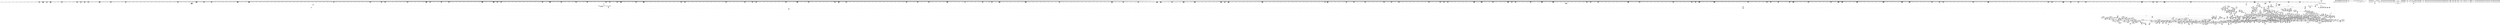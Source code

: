 digraph {
	"CONST[source:1(input),value:2(dynamic)][purpose:{object}]"
	CE0x5494070 [shape=record,shape=Mrecord,label="{CE0x5494070|GLOBAL:___invalid_creds|*Constant*|*SummSource*}"]
	CE0x53b1910 [shape=record,shape=Mrecord,label="{CE0x53b1910|8:_i8,_32:_%struct.inode*,_%struct.selinux_audit_data*,_456:_i8*,_:_SCMRE_57,58_}"]
	CE0x53651d0 [shape=record,shape=Mrecord,label="{CE0x53651d0|file_map_prot_check:_tobool32|security/selinux/hooks.c,3261|*SummSource*}"]
	CE0x53ab870 [shape=record,shape=Mrecord,label="{CE0x53ab870|file_inode:_tmp2}"]
	CE0x5376ca0 [shape=record,shape=Mrecord,label="{CE0x5376ca0|0:_i32,_4:_i32,_8:_i16,_12:_i32,_16:_i32,_20:_i32,_24:_i32,_56:_i8*,_:_SCMRE_170,171_}"]
	CE0x5377a20 [shape=record,shape=Mrecord,label="{CE0x5377a20|0:_i32,_4:_i32,_8:_i16,_12:_i32,_16:_i32,_20:_i32,_24:_i32,_56:_i8*,_:_SCMRE_178,179_}"]
	CE0x53475c0 [shape=record,shape=Mrecord,label="{CE0x53475c0|i32_1|*Constant*}"]
	CE0x533c000 [shape=record,shape=Mrecord,label="{CE0x533c000|file_map_prot_check:_if.then15}"]
	CE0x53e0e10 [shape=record,shape=Mrecord,label="{CE0x53e0e10|i64*_getelementptr_inbounds_(_12_x_i64_,_12_x_i64_*___llvm_gcov_ctr170,_i64_0,_i64_6)|*Constant*|*SummSink*}"]
	CE0x53c0580 [shape=record,shape=Mrecord,label="{CE0x53c0580|8:_i8,_32:_%struct.inode*,_%struct.selinux_audit_data*,_456:_i8*,_:_SCMRE_400,404_|*MultipleSource*|Function::selinux_mmap_file&Arg::file::|security/selinux/hooks.c, 1676|security/selinux/hooks.c,1674|Function::file_has_perm&Arg::file::|Function::file_map_prot_check&Arg::file::|Function::avc_has_perm&Arg::auditdata::}"]
	CE0x5463950 [shape=record,shape=Mrecord,label="{CE0x5463950|0:_i32,_4:_i32,_8:_i16,_12:_i32,_16:_i32,_20:_i32,_24:_i32,_56:_i8*,_:_SCMRE_571,572_}"]
	CE0x545f290 [shape=record,shape=Mrecord,label="{CE0x545f290|0:_i32,_4:_i32,_8:_i16,_12:_i32,_16:_i32,_20:_i32,_24:_i32,_56:_i8*,_:_SCMRE_483,484_}"]
	CE0x53ac080 [shape=record,shape=Mrecord,label="{CE0x53ac080|cred_sid:_tmp1|*SummSource*}"]
	CE0x536f660 [shape=record,shape=Mrecord,label="{CE0x536f660|8:_i8,_32:_%struct.inode*,_%struct.selinux_audit_data*,_456:_i8*,_:_SCMRE_191,192_}"]
	CE0x5460d40 [shape=record,shape=Mrecord,label="{CE0x5460d40|0:_i32,_4:_i32,_8:_i16,_12:_i32,_16:_i32,_20:_i32,_24:_i32,_56:_i8*,_:_SCMRE_528,536_|*MultipleSource*|*LoadInst*|include/linux/fs.h,1916|security/selinux/hooks.c,1675|Function::inode_has_perm&Arg::inode::|security/selinux/hooks.c,1611}"]
	CE0x53d2b60 [shape=record,shape=Mrecord,label="{CE0x53d2b60|i32_0|*Constant*}"]
	"CONST[source:0(mediator),value:0(static)][purpose:{operation}]"
	CE0x53f5c50 [shape=record,shape=Mrecord,label="{CE0x53f5c50|file_inode:_entry|*SummSink*}"]
	CE0x53168b0 [shape=record,shape=Mrecord,label="{CE0x53168b0|file_map_prot_check:_tobool|security/selinux/hooks.c,3238|*SummSink*}"]
	CE0x545a860 [shape=record,shape=Mrecord,label="{CE0x545a860|0:_i32,_4:_i32,_8:_i16,_12:_i32,_16:_i32,_20:_i32,_24:_i32,_56:_i8*,_:_SCMRE_310,311_}"]
	CE0x535b870 [shape=record,shape=Mrecord,label="{CE0x535b870|GLOBAL:_file_has_perm|*Constant*|*SummSink*}"]
	CE0x531a290 [shape=record,shape=Mrecord,label="{CE0x531a290|i64*_getelementptr_inbounds_(_38_x_i64_,_38_x_i64_*___llvm_gcov_ctr257,_i64_0,_i64_37)|*Constant*|*SummSink*}"]
	CE0x53c3e80 [shape=record,shape=Mrecord,label="{CE0x53c3e80|file_has_perm:_tmp2|*LoadInst*|security/selinux/hooks.c,1674}"]
	CE0x530dc40 [shape=record,shape=Mrecord,label="{CE0x530dc40|selinux_mmap_file:_flags|Function::selinux_mmap_file&Arg::flags::|*SummSource*}"]
	CE0x52f65b0 [shape=record,shape=Mrecord,label="{CE0x52f65b0|file_map_prot_check:_tmp39|security/selinux/hooks.c,3241}"]
	CE0x5344d20 [shape=record,shape=Mrecord,label="{CE0x5344d20|cred_sid:_security|security/selinux/hooks.c,196}"]
	CE0x5344be0 [shape=record,shape=Mrecord,label="{CE0x5344be0|i32_22|*Constant*|*SummSource*}"]
	CE0x53614c0 [shape=record,shape=Mrecord,label="{CE0x53614c0|file_map_prot_check:_tmp74|security/selinux/hooks.c,3268}"]
	CE0x53b97d0 [shape=record,shape=Mrecord,label="{CE0x53b97d0|i16_2|*Constant*|*SummSink*}"]
	CE0x530d230 [shape=record,shape=Mrecord,label="{CE0x530d230|file_map_prot_check:_tmp2|*SummSource*}"]
	CE0x54584f0 [shape=record,shape=Mrecord,label="{CE0x54584f0|0:_i32,_4:_i32,_8:_i16,_12:_i32,_16:_i32,_20:_i32,_24:_i32,_56:_i8*,_:_SCMRE_289,290_}"]
	CE0x52fae90 [shape=record,shape=Mrecord,label="{CE0x52fae90|GLOBAL:_selinux_checkreqprot|Global_var:selinux_checkreqprot|*SummSink*}"]
	CE0x5334fb0 [shape=record,shape=Mrecord,label="{CE0x5334fb0|file_map_prot_check:_tmp10|security/selinux/hooks.c,3238|*SummSource*}"]
	CE0x53e9920 [shape=record,shape=Mrecord,label="{CE0x53e9920|inode_has_perm:_cred|Function::inode_has_perm&Arg::cred::}"]
	CE0x5476a00 [shape=record,shape=Mrecord,label="{CE0x5476a00|0:_i32,_4:_i32,_8:_i16,_12:_i32,_16:_i32,_20:_i32,_24:_i32,_56:_i8*,_:_SCMRE_977,978_}"]
	CE0x5350690 [shape=record,shape=Mrecord,label="{CE0x5350690|inode_has_perm:_tmp4|security/selinux/hooks.c,1609}"]
	CE0x548b640 [shape=record,shape=Mrecord,label="{CE0x548b640|i64*_getelementptr_inbounds_(_8_x_i64_,_8_x_i64_*___llvm_gcov_ctr154,_i64_0,_i64_6)|*Constant*}"]
	CE0x53e5a60 [shape=record,shape=Mrecord,label="{CE0x53e5a60|i64*_getelementptr_inbounds_(_12_x_i64_,_12_x_i64_*___llvm_gcov_ctr170,_i64_0,_i64_9)|*Constant*}"]
	CE0x5489a90 [shape=record,shape=Mrecord,label="{CE0x5489a90|inode_has_perm:_tmp9|security/selinux/hooks.c,1611|*SummSink*}"]
	CE0x53559d0 [shape=record,shape=Mrecord,label="{CE0x53559d0|GLOBAL:_creds_are_invalid|*Constant*}"]
	CE0x5461a90 [shape=record,shape=Mrecord,label="{CE0x5461a90|0:_i32,_4:_i32,_8:_i16,_12:_i32,_16:_i32,_20:_i32,_24:_i32,_56:_i8*,_:_SCMRE_554,555_}"]
	CE0x535f930 [shape=record,shape=Mrecord,label="{CE0x535f930|i64*_getelementptr_inbounds_(_38_x_i64_,_38_x_i64_*___llvm_gcov_ctr257,_i64_0,_i64_35)|*Constant*|*SummSource*}"]
	CE0x53dcad0 [shape=record,shape=Mrecord,label="{CE0x53dcad0|i64_2|*Constant*}"]
	CE0x533de10 [shape=record,shape=Mrecord,label="{CE0x533de10|_call_void_mcount()_#3|*SummSink*}"]
	CE0x534c9e0 [shape=record,shape=Mrecord,label="{CE0x534c9e0|0:_i32,_4:_i32,_8:_i16,_12:_i32,_16:_i32,_20:_i32,_24:_i32,_56:_i8*,_:_SCMRE_2,4_|*MultipleSource*|*LoadInst*|include/linux/fs.h,1916|security/selinux/hooks.c,1675|Function::inode_has_perm&Arg::inode::|security/selinux/hooks.c,1611}"]
	CE0x5459420 [shape=record,shape=Mrecord,label="{CE0x5459420|0:_i32,_4:_i32,_8:_i16,_12:_i32,_16:_i32,_20:_i32,_24:_i32,_56:_i8*,_:_SCMRE_298,299_}"]
	CE0x53b2c50 [shape=record,shape=Mrecord,label="{CE0x53b2c50|i64*_getelementptr_inbounds_(_2_x_i64_,_2_x_i64_*___llvm_gcov_ctr162,_i64_0,_i64_0)|*Constant*}"]
	CE0x52f62a0 [shape=record,shape=Mrecord,label="{CE0x52f62a0|file_map_prot_check:_tmp38|security/selinux/hooks.c,3241|*SummSink*}"]
	CE0x52fb7c0 [shape=record,shape=Mrecord,label="{CE0x52fb7c0|selinux_mmap_file:_if.end|*SummSource*}"]
	CE0x5316bf0 [shape=record,shape=Mrecord,label="{CE0x5316bf0|file_map_prot_check:_tmp4|security/selinux/hooks.c,3238|*SummSink*}"]
	CE0x5350130 [shape=record,shape=Mrecord,label="{CE0x5350130|__validate_creds:_if.then}"]
	CE0x53023a0 [shape=record,shape=Mrecord,label="{CE0x53023a0|file_map_prot_check:_tmp47|security/selinux/hooks.c,3251}"]
	CE0x5305cd0 [shape=record,shape=Mrecord,label="{CE0x5305cd0|GLOBAL:_default_noexec|Global_var:default_noexec|*SummSource*}"]
	CE0x53d2970 [shape=record,shape=Mrecord,label="{CE0x53d2970|COLLAPSED:_GCMRE___llvm_gcov_ctr170_internal_global_12_x_i64_zeroinitializer:_elem_0:default:}"]
	CE0x5472230 [shape=record,shape=Mrecord,label="{CE0x5472230|0:_i32,_4:_i32,_8:_i16,_12:_i32,_16:_i32,_20:_i32,_24:_i32,_56:_i8*,_:_SCMRE_901,902_}"]
	CE0x546b2c0 [shape=record,shape=Mrecord,label="{CE0x546b2c0|0:_i32,_4:_i32,_8:_i16,_12:_i32,_16:_i32,_20:_i32,_24:_i32,_56:_i8*,_:_SCMRE_712,728_|*MultipleSource*|*LoadInst*|include/linux/fs.h,1916|security/selinux/hooks.c,1675|Function::inode_has_perm&Arg::inode::|security/selinux/hooks.c,1611}"]
	CE0x533d580 [shape=record,shape=Mrecord,label="{CE0x533d580|_call_void_mcount()_#3|*SummSink*}"]
	CE0x53501a0 [shape=record,shape=Mrecord,label="{CE0x53501a0|__validate_creds:_if.then|*SummSource*}"]
	CE0x52efbd0 [shape=record,shape=Mrecord,label="{CE0x52efbd0|file_map_prot_check:_tmp33|security/selinux/hooks.c,3242}"]
	CE0x531f2b0 [shape=record,shape=Mrecord,label="{CE0x531f2b0|file_map_prot_check:_tmp43|security/selinux/hooks.c,3249|*SummSink*}"]
	CE0x53e7ba0 [shape=record,shape=Mrecord,label="{CE0x53e7ba0|i64*_getelementptr_inbounds_(_12_x_i64_,_12_x_i64_*___llvm_gcov_ctr170,_i64_0,_i64_10)|*Constant*|*SummSource*}"]
	CE0x53de760 [shape=record,shape=Mrecord,label="{CE0x53de760|file_has_perm:_tmp13|security/selinux/hooks.c,1688|*SummSource*}"]
	CE0x5477520 [shape=record,shape=Mrecord,label="{CE0x5477520|0:_i32,_4:_i32,_8:_i16,_12:_i32,_16:_i32,_20:_i32,_24:_i32,_56:_i8*,_:_SCMRE_982,983_}"]
	CE0x5342740 [shape=record,shape=Mrecord,label="{CE0x5342740|GLOBAL:_lockdep_rcu_suspicious|*Constant*|*SummSink*}"]
	CE0x5306f10 [shape=record,shape=Mrecord,label="{CE0x5306f10|i64_10|*Constant*|*SummSink*}"]
	CE0x54630e0 [shape=record,shape=Mrecord,label="{CE0x54630e0|0:_i32,_4:_i32,_8:_i16,_12:_i32,_16:_i32,_20:_i32,_24:_i32,_56:_i8*,_:_SCMRE_566,567_}"]
	CE0x5343620 [shape=record,shape=Mrecord,label="{CE0x5343620|file_map_prot_check:_tmp13|security/selinux/hooks.c,3238}"]
	CE0x53ae7b0 [shape=record,shape=Mrecord,label="{CE0x53ae7b0|file_has_perm:_f_security|security/selinux/hooks.c,1674}"]
	CE0x52f23d0 [shape=record,shape=Mrecord,label="{CE0x52f23d0|file_map_prot_check:_tmp6|security/selinux/hooks.c,3238}"]
	CE0x5355ab0 [shape=record,shape=Mrecord,label="{CE0x5355ab0|__validate_creds:_tmp1}"]
	CE0x54550a0 [shape=record,shape=Mrecord,label="{CE0x54550a0|0:_i32,_4:_i32,_8:_i16,_12:_i32,_16:_i32,_20:_i32,_24:_i32,_56:_i8*,_:_SCMRE_258,259_}"]
	CE0x5370020 [shape=record,shape=Mrecord,label="{CE0x5370020|8:_i8,_32:_%struct.inode*,_%struct.selinux_audit_data*,_456:_i8*,_:_SCMRE_197,198_}"]
	CE0x547a4f0 [shape=record,shape=Mrecord,label="{CE0x547a4f0|inode_has_perm:_sclass|security/selinux/hooks.c,1617|*SummSink*}"]
	CE0x531cbd0 [shape=record,shape=Mrecord,label="{CE0x531cbd0|i32_33554432|*Constant*|*SummSink*}"]
	CE0x534a5f0 [shape=record,shape=Mrecord,label="{CE0x534a5f0|cred_sid:_bb|*SummSource*}"]
	CE0x5342460 [shape=record,shape=Mrecord,label="{CE0x5342460|GLOBAL:_lockdep_rcu_suspicious|*Constant*}"]
	CE0x52e8580 [shape=record,shape=Mrecord,label="{CE0x52e8580|selinux_mmap_file:_tmp8|security/selinux/hooks.c,3293|*SummSink*}"]
	CE0x5347900 [shape=record,shape=Mrecord,label="{CE0x5347900|8:_i8,_32:_%struct.inode*,_%struct.selinux_audit_data*,_456:_i8*,_:_SCMRE_66,67_}"]
	CE0x52f4e30 [shape=record,shape=Mrecord,label="{CE0x52f4e30|i32_(i32,_i32,_i16,_i32,_%struct.common_audit_data*)*_bitcast_(i32_(i32,_i32,_i16,_i32,_%struct.common_audit_data.495*)*_avc_has_perm_to_i32_(i32,_i32,_i16,_i32,_%struct.common_audit_data*)*)|*Constant*}"]
	CE0x5308490 [shape=record,shape=Mrecord,label="{CE0x5308490|selinux_mmap_file:_if.end}"]
	CE0x5451dc0 [shape=record,shape=Mrecord,label="{CE0x5451dc0|0:_i32,_4:_i32,_8:_i16,_12:_i32,_16:_i32,_20:_i32,_24:_i32,_56:_i8*,_:_SCMRE_204,205_}"]
	CE0x5474750 [shape=record,shape=Mrecord,label="{CE0x5474750|0:_i32,_4:_i32,_8:_i16,_12:_i32,_16:_i32,_20:_i32,_24:_i32,_56:_i8*,_:_SCMRE_923,924_}"]
	CE0x53319e0 [shape=record,shape=Mrecord,label="{CE0x53319e0|i64*_getelementptr_inbounds_(_38_x_i64_,_38_x_i64_*___llvm_gcov_ctr257,_i64_0,_i64_30)|*Constant*|*SummSink*}"]
	"CONST[source:1(input),value:2(dynamic)][purpose:{operation}]"
	CE0x5489260 [shape=record,shape=Mrecord,label="{CE0x5489260|inode_has_perm:_tmp8|security/selinux/hooks.c,1611}"]
	CE0x53ca610 [shape=record,shape=Mrecord,label="{CE0x53ca610|file_has_perm:_if.then|*SummSink*}"]
	CE0x530e630 [shape=record,shape=Mrecord,label="{CE0x530e630|selinux_mmap_file:_tmp6|security/selinux/hooks.c,3292}"]
	CE0x53dc7c0 [shape=record,shape=Mrecord,label="{CE0x53dc7c0|file_has_perm:_cmp|security/selinux/hooks.c,1683|*SummSource*}"]
	CE0x53b77c0 [shape=record,shape=Mrecord,label="{CE0x53b77c0|8:_i8,_32:_%struct.inode*,_%struct.selinux_audit_data*,_456:_i8*,_:_SCMRE_49,50_}"]
	CE0x53e2f00 [shape=record,shape=Mrecord,label="{CE0x53e2f00|file_has_perm:_tmp21|security/selinux/hooks.c,1694|*SummSource*}"]
	CE0x52f8100 [shape=record,shape=Mrecord,label="{CE0x52f8100|_ret_i32_%call,_!dbg_!27724|security/selinux/hooks.c,3295|*SummSink*}"]
	CE0x533b170 [shape=record,shape=Mrecord,label="{CE0x533b170|file_map_prot_check:_land.lhs.true7|*SummSource*}"]
	CE0x53e3500 [shape=record,shape=Mrecord,label="{CE0x53e3500|file_has_perm:_tmp18|security/selinux/hooks.c,1690}"]
	CE0x5352e80 [shape=record,shape=Mrecord,label="{CE0x5352e80|cred_sid:_tmp6|security/selinux/hooks.c,197}"]
	CE0x5367900 [shape=record,shape=Mrecord,label="{CE0x5367900|file_map_prot_check:_tmp67|security/selinux/hooks.c,3262|*SummSink*}"]
	CE0x530bdc0 [shape=record,shape=Mrecord,label="{CE0x530bdc0|selinux_mmap_file:_prot|Function::selinux_mmap_file&Arg::prot::}"]
	CE0x53aec50 [shape=record,shape=Mrecord,label="{CE0x53aec50|cred_has_perm:_call|security/selinux/hooks.c,1506|*SummSource*}"]
	CE0x52ee7e0 [shape=record,shape=Mrecord,label="{CE0x52ee7e0|file_map_prot_check:_tmp32|security/selinux/hooks.c,3242|*SummSink*}"]
	CE0x53df700 [shape=record,shape=Mrecord,label="{CE0x53df700|i64*_getelementptr_inbounds_(_12_x_i64_,_12_x_i64_*___llvm_gcov_ctr170,_i64_0,_i64_5)|*Constant*}"]
	CE0x53e4f60 [shape=record,shape=Mrecord,label="{CE0x53e4f60|file_has_perm:_tmp22|security/selinux/hooks.c,1694}"]
	CE0x54595d0 [shape=record,shape=Mrecord,label="{CE0x54595d0|0:_i32,_4:_i32,_8:_i16,_12:_i32,_16:_i32,_20:_i32,_24:_i32,_56:_i8*,_:_SCMRE_299,300_}"]
	CE0x52fe3f0 [shape=record,shape=Mrecord,label="{CE0x52fe3f0|i64*_getelementptr_inbounds_(_5_x_i64_,_5_x_i64_*___llvm_gcov_ctr256,_i64_0,_i64_3)|*Constant*|*SummSink*}"]
	CE0x5382840 [shape=record,shape=Mrecord,label="{CE0x5382840|file_map_prot_check:_tmp23|security/selinux/hooks.c,3241|*SummSink*}"]
	CE0x5343990 [shape=record,shape=Mrecord,label="{CE0x5343990|i64*_getelementptr_inbounds_(_38_x_i64_,_38_x_i64_*___llvm_gcov_ctr257,_i64_0,_i64_8)|*Constant*|*SummSink*}"]
	CE0x537f360 [shape=record,shape=Mrecord,label="{CE0x537f360|i64_24|*Constant*}"]
	CE0x5473820 [shape=record,shape=Mrecord,label="{CE0x5473820|0:_i32,_4:_i32,_8:_i16,_12:_i32,_16:_i32,_20:_i32,_24:_i32,_56:_i8*,_:_SCMRE_914,915_}"]
	CE0x53bb8c0 [shape=record,shape=Mrecord,label="{CE0x53bb8c0|8:_i8,_32:_%struct.inode*,_%struct.selinux_audit_data*,_456:_i8*,_:_SCMRE_215,216_}"]
	CE0x5368f70 [shape=record,shape=Mrecord,label="{CE0x5368f70|i64_8192|*Constant*}"]
	CE0x5309ef0 [shape=record,shape=Mrecord,label="{CE0x5309ef0|selinux_mmap_file:_tmp|*SummSource*}"]
	CE0x5367970 [shape=record,shape=Mrecord,label="{CE0x5367970|file_map_prot_check:_tmp68|security/selinux/hooks.c,3262|*SummSink*}"]
	CE0x5363690 [shape=record,shape=Mrecord,label="{CE0x5363690|file_map_prot_check:_tmp56|security/selinux/hooks.c,3258|*SummSource*}"]
	CE0x531e6e0 [shape=record,shape=Mrecord,label="{CE0x531e6e0|file_map_prot_check:_tmp41|security/selinux/hooks.c,3249|*SummSource*}"]
	CE0x531b950 [shape=record,shape=Mrecord,label="{CE0x531b950|GLOBAL:_cred_has_perm|*Constant*|*SummSource*}"]
	CE0x53b8cd0 [shape=record,shape=Mrecord,label="{CE0x53b8cd0|avc_has_perm:_ssid|Function::avc_has_perm&Arg::ssid::}"]
	CE0x53ce290 [shape=record,shape=Mrecord,label="{CE0x53ce290|get_current:_tmp|*SummSink*}"]
	CE0x5472590 [shape=record,shape=Mrecord,label="{CE0x5472590|0:_i32,_4:_i32,_8:_i16,_12:_i32,_16:_i32,_20:_i32,_24:_i32,_56:_i8*,_:_SCMRE_903,904_}"]
	CE0x5309180 [shape=record,shape=Mrecord,label="{CE0x5309180|file_map_prot_check:_tmp4|security/selinux/hooks.c,3238|*SummSource*}"]
	CE0x53b31a0 [shape=record,shape=Mrecord,label="{CE0x53b31a0|8:_i8,_32:_%struct.inode*,_%struct.selinux_audit_data*,_456:_i8*,_:_SCMRE_92,93_}"]
	CE0x5343b90 [shape=record,shape=Mrecord,label="{CE0x5343b90|file_map_prot_check:_tmp14|security/selinux/hooks.c,3238}"]
	CE0x537d930 [shape=record,shape=Mrecord,label="{CE0x537d930|file_map_prot_check:_tmp58|security/selinux/hooks.c,3258}"]
	CE0x53d10d0 [shape=record,shape=Mrecord,label="{CE0x53d10d0|cred_sid:_cred|Function::cred_sid&Arg::cred::|*SummSource*}"]
	CE0x53e75f0 [shape=record,shape=Mrecord,label="{CE0x53e75f0|file_has_perm:_rc.0|*SummSink*}"]
	CE0x545f0e0 [shape=record,shape=Mrecord,label="{CE0x545f0e0|0:_i32,_4:_i32,_8:_i16,_12:_i32,_16:_i32,_20:_i32,_24:_i32,_56:_i8*,_:_SCMRE_482,483_}"]
	CE0x52f45f0 [shape=record,shape=Mrecord,label="{CE0x52f45f0|selinux_mmap_file:_conv|security/selinux/hooks.c,3296}"]
	CE0x53cb3c0 [shape=record,shape=Mrecord,label="{CE0x53cb3c0|cred_sid:_tmp4|*LoadInst*|security/selinux/hooks.c,196}"]
	CE0x52f5c60 [shape=record,shape=Mrecord,label="{CE0x52f5c60|file_map_prot_check:_tmp37|security/selinux/hooks.c,3241|*SummSource*}"]
	CE0x546f800 [shape=record,shape=Mrecord,label="{CE0x546f800|0:_i32,_4:_i32,_8:_i16,_12:_i32,_16:_i32,_20:_i32,_24:_i32,_56:_i8*,_:_SCMRE_876,877_}"]
	CE0x531f530 [shape=record,shape=Mrecord,label="{CE0x531f530|file_map_prot_check:_tmp44|security/selinux/hooks.c,3249}"]
	CE0x5442ce0 [shape=record,shape=Mrecord,label="{CE0x5442ce0|0:_i32,_4:_i32,_8:_i16,_12:_i32,_16:_i32,_20:_i32,_24:_i32,_56:_i8*,_:_SCMRE_112,120_|*MultipleSource*|*LoadInst*|include/linux/fs.h,1916|security/selinux/hooks.c,1675|Function::inode_has_perm&Arg::inode::|security/selinux/hooks.c,1611}"]
	CE0x53427f0 [shape=record,shape=Mrecord,label="{CE0x53427f0|i8*_getelementptr_inbounds_(_25_x_i8_,_25_x_i8_*_.str3,_i32_0,_i32_0)|*Constant*}"]
	CE0x5368870 [shape=record,shape=Mrecord,label="{CE0x5368870|file_map_prot_check:_or35|security/selinux/hooks.c,3262|*SummSink*}"]
	CE0x5480310 [shape=record,shape=Mrecord,label="{CE0x5480310|__validate_creds:_tmp9|include/linux/cred.h,175|*SummSink*}"]
	CE0x53cd9d0 [shape=record,shape=Mrecord,label="{CE0x53cd9d0|get_current:_tmp1}"]
	CE0x53bfec0 [shape=record,shape=Mrecord,label="{CE0x53bfec0|8:_i8,_32:_%struct.inode*,_%struct.selinux_audit_data*,_456:_i8*,_:_SCMRE_392,396_|*MultipleSource*|Function::selinux_mmap_file&Arg::file::|security/selinux/hooks.c, 1676|security/selinux/hooks.c,1674|Function::file_has_perm&Arg::file::|Function::file_map_prot_check&Arg::file::|Function::avc_has_perm&Arg::auditdata::}"]
	CE0x5480670 [shape=record,shape=Mrecord,label="{CE0x5480670|__validate_creds:_tmp9|include/linux/cred.h,175|*SummSource*}"]
	CE0x5361ac0 [shape=record,shape=Mrecord,label="{CE0x5361ac0|i64_27|*Constant*}"]
	CE0x53e01a0 [shape=record,shape=Mrecord,label="{CE0x53e01a0|file_has_perm:_tmp17|security/selinux/hooks.c,1689|*SummSink*}"]
	CE0x5469f80 [shape=record,shape=Mrecord,label="{CE0x5469f80|0:_i32,_4:_i32,_8:_i16,_12:_i32,_16:_i32,_20:_i32,_24:_i32,_56:_i8*,_:_SCMRE_664,672_|*MultipleSource*|*LoadInst*|include/linux/fs.h,1916|security/selinux/hooks.c,1675|Function::inode_has_perm&Arg::inode::|security/selinux/hooks.c,1611}"]
	CE0x53f33c0 [shape=record,shape=Mrecord,label="{CE0x53f33c0|file_has_perm:_u|security/selinux/hooks.c,1681|*SummSource*}"]
	CE0x5351cf0 [shape=record,shape=Mrecord,label="{CE0x5351cf0|inode_has_perm:_if.end|*SummSink*}"]
	CE0x5338820 [shape=record,shape=Mrecord,label="{CE0x5338820|file_map_prot_check:_if.then}"]
	CE0x53c94c0 [shape=record,shape=Mrecord,label="{CE0x53c94c0|_ret_i32_%retval.0,_!dbg_!27728|security/selinux/avc.c,775|*SummSink*}"]
	CE0x53c1cc0 [shape=record,shape=Mrecord,label="{CE0x53c1cc0|8:_i8,_32:_%struct.inode*,_%struct.selinux_audit_data*,_456:_i8*,_:_SCMRE_436,440_|*MultipleSource*|Function::selinux_mmap_file&Arg::file::|security/selinux/hooks.c, 1676|security/selinux/hooks.c,1674|Function::file_has_perm&Arg::file::|Function::file_map_prot_check&Arg::file::|Function::avc_has_perm&Arg::auditdata::}"]
	CE0x530d4b0 [shape=record,shape=Mrecord,label="{CE0x530d4b0|i32_0|*Constant*}"]
	CE0x5450110 [shape=record,shape=Mrecord,label="{CE0x5450110|0:_i32,_4:_i32,_8:_i16,_12:_i32,_16:_i32,_20:_i32,_24:_i32,_56:_i8*,_:_SCMRE_187,188_}"]
	CE0x5370d20 [shape=record,shape=Mrecord,label="{CE0x5370d20|8:_i8,_32:_%struct.inode*,_%struct.selinux_audit_data*,_456:_i8*,_:_SCMRE_205,206_}"]
	CE0x5452770 [shape=record,shape=Mrecord,label="{CE0x5452770|0:_i32,_4:_i32,_8:_i16,_12:_i32,_16:_i32,_20:_i32,_24:_i32,_56:_i8*,_:_SCMRE_216,224_|*MultipleSource*|*LoadInst*|include/linux/fs.h,1916|security/selinux/hooks.c,1675|Function::inode_has_perm&Arg::inode::|security/selinux/hooks.c,1611}"]
	CE0x54867a0 [shape=record,shape=Mrecord,label="{CE0x54867a0|inode_has_perm:_lnot1|security/selinux/hooks.c,1611|*SummSource*}"]
	CE0x53ae0d0 [shape=record,shape=Mrecord,label="{CE0x53ae0d0|_call_void_mcount()_#3|*SummSource*}"]
	CE0x533d150 [shape=record,shape=Mrecord,label="{CE0x533d150|file_map_prot_check:_tmp3|*SummSink*}"]
	CE0x531c590 [shape=record,shape=Mrecord,label="{CE0x531c590|cred_has_perm:_target|Function::cred_has_perm&Arg::target::|*SummSource*}"]
	CE0x53c7810 [shape=record,shape=Mrecord,label="{CE0x53c7810|cred_has_perm:_call1|security/selinux/hooks.c,1506}"]
	CE0x530ed60 [shape=record,shape=Mrecord,label="{CE0x530ed60|i64*_getelementptr_inbounds_(_5_x_i64_,_5_x_i64_*___llvm_gcov_ctr256,_i64_0,_i64_0)|*Constant*|*SummSink*}"]
	CE0x536ada0 [shape=record,shape=Mrecord,label="{CE0x536ada0|8:_i8,_32:_%struct.inode*,_%struct.selinux_audit_data*,_456:_i8*,_:_SCMRE_166,167_}"]
	CE0x5443730 [shape=record,shape=Mrecord,label="{CE0x5443730|0:_i32,_4:_i32,_8:_i16,_12:_i32,_16:_i32,_20:_i32,_24:_i32,_56:_i8*,_:_SCMRE_138,139_}"]
	CE0x53140d0 [shape=record,shape=Mrecord,label="{CE0x53140d0|0:_i32,_4:_i32,_8:_i16,_12:_i32,_16:_i32,_20:_i32,_24:_i32,_56:_i8*,_:_SCMRE_56,64_|*MultipleSource*|*LoadInst*|include/linux/fs.h,1916|security/selinux/hooks.c,1675|Function::inode_has_perm&Arg::inode::|security/selinux/hooks.c,1611}"]
	CE0x5473160 [shape=record,shape=Mrecord,label="{CE0x5473160|0:_i32,_4:_i32,_8:_i16,_12:_i32,_16:_i32,_20:_i32,_24:_i32,_56:_i8*,_:_SCMRE_910,911_}"]
	CE0x545bb40 [shape=record,shape=Mrecord,label="{CE0x545bb40|0:_i32,_4:_i32,_8:_i16,_12:_i32,_16:_i32,_20:_i32,_24:_i32,_56:_i8*,_:_SCMRE_360,376_|*MultipleSource*|*LoadInst*|include/linux/fs.h,1916|security/selinux/hooks.c,1675|Function::inode_has_perm&Arg::inode::|security/selinux/hooks.c,1611}"]
	CE0x53109b0 [shape=record,shape=Mrecord,label="{CE0x53109b0|file_map_prot_check:_if.end20}"]
	CE0x5381b80 [shape=record,shape=Mrecord,label="{CE0x5381b80|file_map_prot_check:_tmp21|security/selinux/hooks.c,3241}"]
	CE0x537c8f0 [shape=record,shape=Mrecord,label="{CE0x537c8f0|0:_i32,_4:_i32,_8:_i16,_12:_i32,_16:_i32,_20:_i32,_24:_i32,_56:_i8*,_:_SCMRE_72,76_|*MultipleSource*|*LoadInst*|include/linux/fs.h,1916|security/selinux/hooks.c,1675|Function::inode_has_perm&Arg::inode::|security/selinux/hooks.c,1611}"]
	CE0x546d240 [shape=record,shape=Mrecord,label="{CE0x546d240|0:_i32,_4:_i32,_8:_i16,_12:_i32,_16:_i32,_20:_i32,_24:_i32,_56:_i8*,_:_SCMRE_816,824_|*MultipleSource*|*LoadInst*|include/linux/fs.h,1916|security/selinux/hooks.c,1675|Function::inode_has_perm&Arg::inode::|security/selinux/hooks.c,1611}"]
	CE0x5357f40 [shape=record,shape=Mrecord,label="{CE0x5357f40|GLOBAL:_llvm.expect.i64|*Constant*}"]
	CE0x5362d40 [shape=record,shape=Mrecord,label="{CE0x5362d40|file_map_prot_check:_tmp54|security/selinux/hooks.c,3258|*SummSink*}"]
	CE0x5354c50 [shape=record,shape=Mrecord,label="{CE0x5354c50|0:_i32,_4:_i32,_8:_i16,_12:_i32,_16:_i32,_20:_i32,_24:_i32,_56:_i8*,_:_SCMRE_16,24_|*MultipleSource*|*LoadInst*|include/linux/fs.h,1916|security/selinux/hooks.c,1675|Function::inode_has_perm&Arg::inode::|security/selinux/hooks.c,1611}"]
	CE0x5462090 [shape=record,shape=Mrecord,label="{CE0x5462090|0:_i32,_4:_i32,_8:_i16,_12:_i32,_16:_i32,_20:_i32,_24:_i32,_56:_i8*,_:_SCMRE_556,557_}"]
	CE0x53cd360 [shape=record,shape=Mrecord,label="{CE0x53cd360|i64*_getelementptr_inbounds_(_2_x_i64_,_2_x_i64_*___llvm_gcov_ctr162,_i64_0,_i64_1)|*Constant*}"]
	CE0x53ee1a0 [shape=record,shape=Mrecord,label="{CE0x53ee1a0|file_has_perm:_call1|security/selinux/hooks.c,1677|*SummSource*}"]
	CE0x53b9930 [shape=record,shape=Mrecord,label="{CE0x53b9930|avc_has_perm:_tclass|Function::avc_has_perm&Arg::tclass::}"]
	CE0x547a240 [shape=record,shape=Mrecord,label="{CE0x547a240|inode_has_perm:_tmp15|*LoadInst*|security/selinux/hooks.c,1615|*SummSource*}"]
	CE0x5472fb0 [shape=record,shape=Mrecord,label="{CE0x5472fb0|0:_i32,_4:_i32,_8:_i16,_12:_i32,_16:_i32,_20:_i32,_24:_i32,_56:_i8*,_:_SCMRE_909,910_}"]
	CE0x53b12c0 [shape=record,shape=Mrecord,label="{CE0x53b12c0|0:_i32,_4:_i32,_8:_i32,_12:_i32,_:_CMRE_12,16_|*MultipleSource*|security/selinux/hooks.c,196|security/selinux/hooks.c,197|*LoadInst*|security/selinux/hooks.c,196}"]
	CE0x53c64e0 [shape=record,shape=Mrecord,label="{CE0x53c64e0|i64_1|*Constant*}"]
	CE0x53d2c00 [shape=record,shape=Mrecord,label="{CE0x53d2c00|file_inode:_tmp3|*SummSource*}"]
	CE0x53cdde0 [shape=record,shape=Mrecord,label="{CE0x53cdde0|cred_has_perm:_bb|*SummSource*}"]
	CE0x5306760 [shape=record,shape=Mrecord,label="{CE0x5306760|file_map_prot_check:_tobool6|security/selinux/hooks.c,3241}"]
	CE0x5344690 [shape=record,shape=Mrecord,label="{CE0x5344690|i64*_getelementptr_inbounds_(_38_x_i64_,_38_x_i64_*___llvm_gcov_ctr257,_i64_0,_i64_8)|*Constant*}"]
	CE0x53cd040 [shape=record,shape=Mrecord,label="{CE0x53cd040|file_has_perm:_tmp20|security/selinux/hooks.c,1694}"]
	CE0x5489f70 [shape=record,shape=Mrecord,label="{CE0x5489f70|inode_has_perm:_tmp10|security/selinux/hooks.c,1611|*SummSink*}"]
	CE0x4c1b7b0 [shape=record,shape=Mrecord,label="{CE0x4c1b7b0|i64*_getelementptr_inbounds_(_5_x_i64_,_5_x_i64_*___llvm_gcov_ctr256,_i64_0,_i64_3)|*Constant*|*SummSource*}"]
	CE0x53c3760 [shape=record,shape=Mrecord,label="{CE0x53c3760|8:_i8,_32:_%struct.inode*,_%struct.selinux_audit_data*,_456:_i8*,_:_SCMRE_496,504_|*MultipleSource*|Function::selinux_mmap_file&Arg::file::|security/selinux/hooks.c, 1676|security/selinux/hooks.c,1674|Function::file_has_perm&Arg::file::|Function::file_map_prot_check&Arg::file::|Function::avc_has_perm&Arg::auditdata::}"]
	CE0x530c970 [shape=record,shape=Mrecord,label="{CE0x530c970|i8_1|*Constant*}"]
	CE0x5470730 [shape=record,shape=Mrecord,label="{CE0x5470730|0:_i32,_4:_i32,_8:_i16,_12:_i32,_16:_i32,_20:_i32,_24:_i32,_56:_i8*,_:_SCMRE_885,886_}"]
	CE0x54434e0 [shape=record,shape=Mrecord,label="{CE0x54434e0|0:_i32,_4:_i32,_8:_i16,_12:_i32,_16:_i32,_20:_i32,_24:_i32,_56:_i8*,_:_SCMRE_137,138_}"]
	CE0x54612c0 [shape=record,shape=Mrecord,label="{CE0x54612c0|0:_i32,_4:_i32,_8:_i16,_12:_i32,_16:_i32,_20:_i32,_24:_i32,_56:_i8*,_:_SCMRE_540,544_|*MultipleSource*|*LoadInst*|include/linux/fs.h,1916|security/selinux/hooks.c,1675|Function::inode_has_perm&Arg::inode::|security/selinux/hooks.c,1611}"]
	CE0x5315770 [shape=record,shape=Mrecord,label="{CE0x5315770|file_map_prot_check:_if.then18|*SummSource*}"]
	CE0x52f6130 [shape=record,shape=Mrecord,label="{CE0x52f6130|file_map_prot_check:_tmp38|security/selinux/hooks.c,3241|*SummSource*}"]
	CE0x54444f0 [shape=record,shape=Mrecord,label="{CE0x54444f0|0:_i32,_4:_i32,_8:_i16,_12:_i32,_16:_i32,_20:_i32,_24:_i32,_56:_i8*,_:_SCMRE_154,155_}"]
	CE0x53461e0 [shape=record,shape=Mrecord,label="{CE0x53461e0|_call_void_mcount()_#3}"]
	CE0x535c630 [shape=record,shape=Mrecord,label="{CE0x535c630|file_has_perm:_av|Function::file_has_perm&Arg::av::}"]
	CE0x547fba0 [shape=record,shape=Mrecord,label="{CE0x547fba0|inode_has_perm:_tmp18|security/selinux/hooks.c,1617|*SummSink*}"]
	CE0x52fa2a0 [shape=record,shape=Mrecord,label="{CE0x52fa2a0|selinux_mmap_file:_if.then}"]
	CE0x53b11c0 [shape=record,shape=Mrecord,label="{CE0x53b11c0|i32_1|*Constant*|*SummSource*}"]
	CE0x5344e10 [shape=record,shape=Mrecord,label="{CE0x5344e10|cred_sid:_security|security/selinux/hooks.c,196|*SummSource*}"]
	CE0x53d4970 [shape=record,shape=Mrecord,label="{CE0x53d4970|8:_i8,_32:_%struct.inode*,_%struct.selinux_audit_data*,_456:_i8*,_:_SCMRE_74,75_}"]
	CE0x52f7210 [shape=record,shape=Mrecord,label="{CE0x52f7210|file_map_prot_check:_call16|security/selinux/hooks.c,3248|*SummSource*}"]
	CE0x536e5f0 [shape=record,shape=Mrecord,label="{CE0x536e5f0|__validate_creds:_tmp4|include/linux/cred.h,173}"]
	CE0x5321aa0 [shape=record,shape=Mrecord,label="{CE0x5321aa0|8:_i8,_32:_%struct.inode*,_%struct.selinux_audit_data*,_456:_i8*,_:_SCMRE_180,181_}"]
	CE0x53355e0 [shape=record,shape=Mrecord,label="{CE0x53355e0|file_map_prot_check:_tmp11|security/selinux/hooks.c,3238|*SummSource*}"]
	CE0x53de2d0 [shape=record,shape=Mrecord,label="{CE0x53de2d0|file_has_perm:_tmp12|security/selinux/hooks.c,1688|*SummSource*}"]
	CE0x534f7c0 [shape=record,shape=Mrecord,label="{CE0x534f7c0|0:_i32,_4:_i32,_8:_i16,_12:_i32,_16:_i32,_20:_i32,_24:_i32,_56:_i8*,_:_SCMRE_24,32_|*MultipleSource*|*LoadInst*|include/linux/fs.h,1916|security/selinux/hooks.c,1675|Function::inode_has_perm&Arg::inode::|security/selinux/hooks.c,1611}"]
	CE0x53d3860 [shape=record,shape=Mrecord,label="{CE0x53d3860|8:_i8,_32:_%struct.inode*,_%struct.selinux_audit_data*,_456:_i8*,_:_SCMRE_71,72_}"]
	CE0x533aa70 [shape=record,shape=Mrecord,label="{CE0x533aa70|file_map_prot_check:_if.then33|*SummSource*}"]
	CE0x54513a0 [shape=record,shape=Mrecord,label="{CE0x54513a0|0:_i32,_4:_i32,_8:_i16,_12:_i32,_16:_i32,_20:_i32,_24:_i32,_56:_i8*,_:_SCMRE_198,199_}"]
	CE0x533d3a0 [shape=record,shape=Mrecord,label="{CE0x533d3a0|_call_void_mcount()_#3}"]
	CE0x54812f0 [shape=record,shape=Mrecord,label="{CE0x54812f0|cred_sid:_tmp}"]
	CE0x53327a0 [shape=record,shape=Mrecord,label="{CE0x53327a0|cred_has_perm:_tmp1|*SummSource*}"]
	CE0x5456840 [shape=record,shape=Mrecord,label="{CE0x5456840|0:_i32,_4:_i32,_8:_i16,_12:_i32,_16:_i32,_20:_i32,_24:_i32,_56:_i8*,_:_SCMRE_272,273_}"]
	CE0x547c140 [shape=record,shape=Mrecord,label="{CE0x547c140|i64*_getelementptr_inbounds_(_5_x_i64_,_5_x_i64_*___llvm_gcov_ctr155,_i64_0,_i64_0)|*Constant*|*SummSink*}"]
	CE0x5301550 [shape=record,shape=Mrecord,label="{CE0x5301550|selinux_mmap_file:_reqprot|Function::selinux_mmap_file&Arg::reqprot::|*SummSink*}"]
	CE0x54888b0 [shape=record,shape=Mrecord,label="{CE0x54888b0|i64*_getelementptr_inbounds_(_8_x_i64_,_8_x_i64_*___llvm_gcov_ctr154,_i64_0,_i64_5)|*Constant*|*SummSink*}"]
	CE0x547ba10 [shape=record,shape=Mrecord,label="{CE0x547ba10|inode_has_perm:_call|security/selinux/hooks.c,1614|*SummSource*}"]
	CE0x53b09d0 [shape=record,shape=Mrecord,label="{CE0x53b09d0|8:_i8,_32:_%struct.inode*,_%struct.selinux_audit_data*,_456:_i8*,_:_SCMRE_60,61_}"]
	CE0x5350b70 [shape=record,shape=Mrecord,label="{CE0x5350b70|__validate_creds:_lnot.ext|include/linux/cred.h,173|*SummSource*}"]
	CE0x53aeb30 [shape=record,shape=Mrecord,label="{CE0x53aeb30|8:_i8,_32:_%struct.inode*,_%struct.selinux_audit_data*,_456:_i8*,_:_SCMRE_1,2_}"]
	CE0x534aee0 [shape=record,shape=Mrecord,label="{CE0x534aee0|inode_has_perm:_do.body}"]
	CE0x5454b90 [shape=record,shape=Mrecord,label="{CE0x5454b90|0:_i32,_4:_i32,_8:_i16,_12:_i32,_16:_i32,_20:_i32,_24:_i32,_56:_i8*,_:_SCMRE_255,256_}"]
	CE0x5349810 [shape=record,shape=Mrecord,label="{CE0x5349810|file_has_perm:_tmp29|security/selinux/hooks.c,1698|*SummSink*}"]
	CE0x53083f0 [shape=record,shape=Mrecord,label="{CE0x53083f0|i32_0|*Constant*}"]
	CE0x5353f90 [shape=record,shape=Mrecord,label="{CE0x5353f90|_ret_void,_!dbg_!27722|include/linux/cred.h,175|*SummSource*}"]
	CE0x5321280 [shape=record,shape=Mrecord,label="{CE0x5321280|8:_i8,_32:_%struct.inode*,_%struct.selinux_audit_data*,_456:_i8*,_:_SCMRE_175,176_}"]
	CE0x52e85f0 [shape=record,shape=Mrecord,label="{CE0x52e85f0|selinux_mmap_file:_reqprot|Function::selinux_mmap_file&Arg::reqprot::}"]
	CE0x53b14c0 [shape=record,shape=Mrecord,label="{CE0x53b14c0|0:_i32,_4:_i32,_8:_i32,_12:_i32,_:_CMRE_16,20_|*MultipleSource*|security/selinux/hooks.c,196|security/selinux/hooks.c,197|*LoadInst*|security/selinux/hooks.c,196}"]
	CE0x5351680 [shape=record,shape=Mrecord,label="{CE0x5351680|inode_has_perm:_tmp5|security/selinux/hooks.c,1609|*SummSink*}"]
	CE0x537f870 [shape=record,shape=Mrecord,label="{CE0x537f870|i64_25|*Constant*|*SummSource*}"]
	CE0x52faf60 [shape=record,shape=Mrecord,label="{CE0x52faf60|i64*_getelementptr_inbounds_(_5_x_i64_,_5_x_i64_*___llvm_gcov_ctr256,_i64_0,_i64_0)|*Constant*}"]
	CE0x5336bc0 [shape=record,shape=Mrecord,label="{CE0x5336bc0|file_map_prot_check:_tobool10|security/selinux/hooks.c,3242|*SummSink*}"]
	CE0x5464f40 [shape=record,shape=Mrecord,label="{CE0x5464f40|0:_i32,_4:_i32,_8:_i16,_12:_i32,_16:_i32,_20:_i32,_24:_i32,_56:_i8*,_:_SCMRE_584,585_}"]
	CE0x531d090 [shape=record,shape=Mrecord,label="{CE0x531d090|_ret_i32_%call2,_!dbg_!27719|security/selinux/hooks.c,1508}"]
	CE0x5438c00 [shape=record,shape=Mrecord,label="{CE0x5438c00|GLOBAL:___validate_creds|*Constant*|*SummSource*}"]
	CE0x530c3b0 [shape=record,shape=Mrecord,label="{CE0x530c3b0|file_map_prot_check:_tmp16|security/selinux/hooks.c,3238}"]
	CE0x5347010 [shape=record,shape=Mrecord,label="{CE0x5347010|file_has_perm:_out|*SummSource*}"]
	CE0x544f540 [shape=record,shape=Mrecord,label="{CE0x544f540|0:_i32,_4:_i32,_8:_i16,_12:_i32,_16:_i32,_20:_i32,_24:_i32,_56:_i8*,_:_SCMRE_180,181_}"]
	CE0x52f17c0 [shape=record,shape=Mrecord,label="{CE0x52f17c0|file_map_prot_check:_and13|security/selinux/hooks.c,3242|*SummSink*}"]
	CE0x543c1e0 [shape=record,shape=Mrecord,label="{CE0x543c1e0|i32_0|*Constant*}"]
	CE0x53b37d0 [shape=record,shape=Mrecord,label="{CE0x53b37d0|file_inode:_tmp1|*SummSink*}"]
	CE0x5303fb0 [shape=record,shape=Mrecord,label="{CE0x5303fb0|file_map_prot_check:_call38|security/selinux/hooks.c,3264|*SummSink*}"]
	CE0x53f59f0 [shape=record,shape=Mrecord,label="{CE0x53f59f0|GLOBAL:_file_inode|*Constant*|*SummSink*}"]
	CE0x531e5c0 [shape=record,shape=Mrecord,label="{CE0x531e5c0|file_map_prot_check:_tmp41|security/selinux/hooks.c,3249}"]
	CE0x53c5070 [shape=record,shape=Mrecord,label="{CE0x53c5070|file_has_perm:_tmp1|*SummSource*}"]
	CE0x52ff7f0 [shape=record,shape=Mrecord,label="{CE0x52ff7f0|file_map_prot_check:_tmp1|*SummSink*}"]
	CE0x5473d30 [shape=record,shape=Mrecord,label="{CE0x5473d30|0:_i32,_4:_i32,_8:_i16,_12:_i32,_16:_i32,_20:_i32,_24:_i32,_56:_i8*,_:_SCMRE_917,918_}"]
	CE0x52f1ef0 [shape=record,shape=Mrecord,label="{CE0x52f1ef0|file_map_prot_check:_tobool14|security/selinux/hooks.c,3242|*SummSink*}"]
	CE0x54728f0 [shape=record,shape=Mrecord,label="{CE0x54728f0|0:_i32,_4:_i32,_8:_i16,_12:_i32,_16:_i32,_20:_i32,_24:_i32,_56:_i8*,_:_SCMRE_905,906_}"]
	CE0x5363800 [shape=record,shape=Mrecord,label="{CE0x5363800|file_map_prot_check:_tmp56|security/selinux/hooks.c,3258|*SummSink*}"]
	CE0x5366cb0 [shape=record,shape=Mrecord,label="{CE0x5366cb0|file_map_prot_check:_tmp66|security/selinux/hooks.c,3261|*SummSource*}"]
	CE0x53e6a60 [shape=record,shape=Mrecord,label="{CE0x53e6a60|_ret_i32_%retval.0,_!dbg_!27739|security/selinux/hooks.c,1618}"]
	CE0x53d6010 [shape=record,shape=Mrecord,label="{CE0x53d6010|8:_i8,_32:_%struct.inode*,_%struct.selinux_audit_data*,_456:_i8*,_:_SCMRE_125,126_}"]
	CE0x53f38f0 [shape=record,shape=Mrecord,label="{CE0x53f38f0|file_has_perm:_path|security/selinux/hooks.c,1681|*SummSource*}"]
	CE0x544ff60 [shape=record,shape=Mrecord,label="{CE0x544ff60|0:_i32,_4:_i32,_8:_i16,_12:_i32,_16:_i32,_20:_i32,_24:_i32,_56:_i8*,_:_SCMRE_186,187_}"]
	CE0x533b9b0 [shape=record,shape=Mrecord,label="{CE0x533b9b0|i64*_getelementptr_inbounds_(_38_x_i64_,_38_x_i64_*___llvm_gcov_ctr257,_i64_0,_i64_0)|*Constant*|*SummSink*}"]
	CE0x5367c90 [shape=record,shape=Mrecord,label="{CE0x5367c90|file_map_prot_check:_tmp68|security/selinux/hooks.c,3262}"]
	CE0x534c870 [shape=record,shape=Mrecord,label="{CE0x534c870|0:_i32,_4:_i32,_8:_i16,_12:_i32,_16:_i32,_20:_i32,_24:_i32,_56:_i8*,_:_SCMRE_0,2_|*MultipleSource*|*LoadInst*|include/linux/fs.h,1916|security/selinux/hooks.c,1675|Function::inode_has_perm&Arg::inode::|security/selinux/hooks.c,1611}"]
	CE0x53ab330 [shape=record,shape=Mrecord,label="{CE0x53ab330|8:_i8,_32:_%struct.inode*,_%struct.selinux_audit_data*,_456:_i8*,_:_SCMRE_81,82_}"]
	CE0x53d09f0 [shape=record,shape=Mrecord,label="{CE0x53d09f0|file_has_perm:_if.then8|*SummSource*}"]
	CE0x52f1030 [shape=record,shape=Mrecord,label="{CE0x52f1030|file_map_prot_check:_tmp36|security/selinux/hooks.c,3242|*SummSource*}"]
	CE0x5444190 [shape=record,shape=Mrecord,label="{CE0x5444190|0:_i32,_4:_i32,_8:_i16,_12:_i32,_16:_i32,_20:_i32,_24:_i32,_56:_i8*,_:_SCMRE_152,153_}"]
	CE0x5486d00 [shape=record,shape=Mrecord,label="{CE0x5486d00|inode_has_perm:_lnot.ext|security/selinux/hooks.c,1611}"]
	CE0x53e1b10 [shape=record,shape=Mrecord,label="{CE0x53e1b10|i64_8|*Constant*}"]
	CE0x53aee40 [shape=record,shape=Mrecord,label="{CE0x53aee40|avc_has_perm:_entry}"]
	CE0x5377000 [shape=record,shape=Mrecord,label="{CE0x5377000|0:_i32,_4:_i32,_8:_i16,_12:_i32,_16:_i32,_20:_i32,_24:_i32,_56:_i8*,_:_SCMRE_172,173_}"]
	CE0x52fcf80 [shape=record,shape=Mrecord,label="{CE0x52fcf80|i64*_getelementptr_inbounds_(_5_x_i64_,_5_x_i64_*___llvm_gcov_ctr256,_i64_0,_i64_4)|*Constant*|*SummSource*}"]
	CE0x53765e0 [shape=record,shape=Mrecord,label="{CE0x53765e0|0:_i32,_4:_i32,_8:_i16,_12:_i32,_16:_i32,_20:_i32,_24:_i32,_56:_i8*,_:_SCMRE_166,167_}"]
	CE0x531f140 [shape=record,shape=Mrecord,label="{CE0x531f140|file_map_prot_check:_tmp43|security/selinux/hooks.c,3249|*SummSource*}"]
	CE0x53c1900 [shape=record,shape=Mrecord,label="{CE0x53c1900|8:_i8,_32:_%struct.inode*,_%struct.selinux_audit_data*,_456:_i8*,_:_SCMRE_432,436_|*MultipleSource*|Function::selinux_mmap_file&Arg::file::|security/selinux/hooks.c, 1676|security/selinux/hooks.c,1674|Function::file_has_perm&Arg::file::|Function::file_map_prot_check&Arg::file::|Function::avc_has_perm&Arg::auditdata::}"]
	CE0x5321900 [shape=record,shape=Mrecord,label="{CE0x5321900|8:_i8,_32:_%struct.inode*,_%struct.selinux_audit_data*,_456:_i8*,_:_SCMRE_179,180_}"]
	CE0x53b84c0 [shape=record,shape=Mrecord,label="{CE0x53b84c0|cred_sid:_entry}"]
	CE0x5487370 [shape=record,shape=Mrecord,label="{CE0x5487370|i64_3|*Constant*}"]
	CE0x546dd40 [shape=record,shape=Mrecord,label="{CE0x546dd40|0:_i32,_4:_i32,_8:_i16,_12:_i32,_16:_i32,_20:_i32,_24:_i32,_56:_i8*,_:_SCMRE_848,856_|*MultipleSource*|*LoadInst*|include/linux/fs.h,1916|security/selinux/hooks.c,1675|Function::inode_has_perm&Arg::inode::|security/selinux/hooks.c,1611}"]
	CE0x5471150 [shape=record,shape=Mrecord,label="{CE0x5471150|0:_i32,_4:_i32,_8:_i16,_12:_i32,_16:_i32,_20:_i32,_24:_i32,_56:_i8*,_:_SCMRE_891,892_}"]
	CE0x531aa10 [shape=record,shape=Mrecord,label="{CE0x531aa10|file_map_prot_check:_tmp30|security/selinux/hooks.c,3242|*SummSource*}"]
	CE0x534b570 [shape=record,shape=Mrecord,label="{CE0x534b570|i64*_getelementptr_inbounds_(_8_x_i64_,_8_x_i64_*___llvm_gcov_ctr154,_i64_0,_i64_1)|*Constant*|*SummSink*}"]
	CE0x546d500 [shape=record,shape=Mrecord,label="{CE0x546d500|0:_i32,_4:_i32,_8:_i16,_12:_i32,_16:_i32,_20:_i32,_24:_i32,_56:_i8*,_:_SCMRE_824,832_|*MultipleSource*|*LoadInst*|include/linux/fs.h,1916|security/selinux/hooks.c,1675|Function::inode_has_perm&Arg::inode::|security/selinux/hooks.c,1611}"]
	CE0x5370840 [shape=record,shape=Mrecord,label="{CE0x5370840|8:_i8,_32:_%struct.inode*,_%struct.selinux_audit_data*,_456:_i8*,_:_SCMRE_202,203_}"]
	CE0x53b2d50 [shape=record,shape=Mrecord,label="{CE0x53b2d50|i64*_getelementptr_inbounds_(_2_x_i64_,_2_x_i64_*___llvm_gcov_ctr162,_i64_0,_i64_0)|*Constant*|*SummSink*}"]
	CE0x5353c20 [shape=record,shape=Mrecord,label="{CE0x5353c20|__validate_creds:_lnot|include/linux/cred.h,173}"]
	CE0x5377360 [shape=record,shape=Mrecord,label="{CE0x5377360|0:_i32,_4:_i32,_8:_i16,_12:_i32,_16:_i32,_20:_i32,_24:_i32,_56:_i8*,_:_SCMRE_174,175_}"]
	CE0x546e9f0 [shape=record,shape=Mrecord,label="{CE0x546e9f0|0:_i32,_4:_i32,_8:_i16,_12:_i32,_16:_i32,_20:_i32,_24:_i32,_56:_i8*,_:_SCMRE_867,868_}"]
	CE0x531c700 [shape=record,shape=Mrecord,label="{CE0x531c700|cred_has_perm:_target|Function::cred_has_perm&Arg::target::|*SummSink*}"]
	CE0x5378790 [shape=record,shape=Mrecord,label="{CE0x5378790|0:_i32,_4:_i32,_8:_i16,_12:_i32,_16:_i32,_20:_i32,_24:_i32,_56:_i8*,_:_SCMRE_147,148_}"]
	CE0x53797d0 [shape=record,shape=Mrecord,label="{CE0x53797d0|file_map_prot_check:_or|security/selinux/hooks.c,3259}"]
	CE0x53b6e10 [shape=record,shape=Mrecord,label="{CE0x53b6e10|8:_i8,_32:_%struct.inode*,_%struct.selinux_audit_data*,_456:_i8*,_:_SCMRE_5,6_}"]
	CE0x53b5cf0 [shape=record,shape=Mrecord,label="{CE0x53b5cf0|cred_sid:_tmp2|*SummSink*}"]
	CE0x53af440 [shape=record,shape=Mrecord,label="{CE0x53af440|get_current:_tmp3|*SummSource*}"]
	CE0x531b840 [shape=record,shape=Mrecord,label="{CE0x531b840|GLOBAL:_cred_has_perm|*Constant*}"]
	CE0x545e870 [shape=record,shape=Mrecord,label="{CE0x545e870|0:_i32,_4:_i32,_8:_i16,_12:_i32,_16:_i32,_20:_i32,_24:_i32,_56:_i8*,_:_SCMRE_477,478_}"]
	CE0x53f3a20 [shape=record,shape=Mrecord,label="{CE0x53f3a20|file_has_perm:_path|security/selinux/hooks.c,1681|*SummSink*}"]
	CE0x53bc860 [shape=record,shape=Mrecord,label="{CE0x53bc860|8:_i8,_32:_%struct.inode*,_%struct.selinux_audit_data*,_456:_i8*,_:_SCMRE_264,280_|*MultipleSource*|Function::selinux_mmap_file&Arg::file::|security/selinux/hooks.c, 1676|security/selinux/hooks.c,1674|Function::file_has_perm&Arg::file::|Function::file_map_prot_check&Arg::file::|Function::avc_has_perm&Arg::auditdata::}"]
	CE0x53d45d0 [shape=record,shape=Mrecord,label="{CE0x53d45d0|file_inode:_tmp3}"]
	CE0x53800b0 [shape=record,shape=Mrecord,label="{CE0x53800b0|file_map_prot_check:_tmp50|security/selinux/hooks.c,3253|*SummSink*}"]
	CE0x53107a0 [shape=record,shape=Mrecord,label="{CE0x53107a0|file_map_prot_check:_do.body|*SummSource*}"]
	CE0x5341a00 [shape=record,shape=Mrecord,label="{CE0x5341a00|file_map_prot_check:_tmp60|security/selinux/hooks.c,3258}"]
	CE0x54575c0 [shape=record,shape=Mrecord,label="{CE0x54575c0|0:_i32,_4:_i32,_8:_i16,_12:_i32,_16:_i32,_20:_i32,_24:_i32,_56:_i8*,_:_SCMRE_280,281_}"]
	CE0x5459780 [shape=record,shape=Mrecord,label="{CE0x5459780|0:_i32,_4:_i32,_8:_i16,_12:_i32,_16:_i32,_20:_i32,_24:_i32,_56:_i8*,_:_SCMRE_300,301_}"]
	CE0x53dd2f0 [shape=record,shape=Mrecord,label="{CE0x53dd2f0|avc_has_perm:_requested|Function::avc_has_perm&Arg::requested::}"]
	CE0x5382030 [shape=record,shape=Mrecord,label="{CE0x5382030|file_map_prot_check:_tmp22|security/selinux/hooks.c,3241}"]
	CE0x5304aa0 [shape=record,shape=Mrecord,label="{CE0x5304aa0|%struct.file*_null|*Constant*|*SummSink*}"]
	CE0x53d5770 [shape=record,shape=Mrecord,label="{CE0x53d5770|__validate_creds:_expval|include/linux/cred.h,173|*SummSink*}"]
	CE0x530b750 [shape=record,shape=Mrecord,label="{CE0x530b750|selinux_mmap_file:_tmp6|security/selinux/hooks.c,3292|*SummSource*}"]
	CE0x536f040 [shape=record,shape=Mrecord,label="{CE0x536f040|i64*_getelementptr_inbounds_(_5_x_i64_,_5_x_i64_*___llvm_gcov_ctr155,_i64_0,_i64_3)|*Constant*|*SummSource*}"]
	CE0x53c2da0 [shape=record,shape=Mrecord,label="{CE0x53c2da0|8:_i8,_32:_%struct.inode*,_%struct.selinux_audit_data*,_456:_i8*,_:_SCMRE_472,480_|*MultipleSource*|Function::selinux_mmap_file&Arg::file::|security/selinux/hooks.c, 1676|security/selinux/hooks.c,1674|Function::file_has_perm&Arg::file::|Function::file_map_prot_check&Arg::file::|Function::avc_has_perm&Arg::auditdata::}"]
	CE0x53cf740 [shape=record,shape=Mrecord,label="{CE0x53cf740|8:_i8,_32:_%struct.inode*,_%struct.selinux_audit_data*,_456:_i8*,_:_SCMRE_84,85_}"]
	CE0x54894e0 [shape=record,shape=Mrecord,label="{CE0x54894e0|inode_has_perm:_tmp8|security/selinux/hooks.c,1611|*SummSink*}"]
	CE0x536a580 [shape=record,shape=Mrecord,label="{CE0x536a580|8:_i8,_32:_%struct.inode*,_%struct.selinux_audit_data*,_456:_i8*,_:_SCMRE_161,162_}"]
	CE0x5478790 [shape=record,shape=Mrecord,label="{CE0x5478790|i32_512|*Constant*|*SummSink*}"]
	CE0x53ada90 [shape=record,shape=Mrecord,label="{CE0x53ada90|8:_i8,_32:_%struct.inode*,_%struct.selinux_audit_data*,_456:_i8*,_:_SCMRE_98,99_}"]
	CE0x5355710 [shape=record,shape=Mrecord,label="{CE0x5355710|__validate_creds:_line|Function::__validate_creds&Arg::line::}"]
	CE0x5315680 [shape=record,shape=Mrecord,label="{CE0x5315680|file_map_prot_check:_if.then18}"]
	CE0x53abe90 [shape=record,shape=Mrecord,label="{CE0x53abe90|i64_1|*Constant*}"]
	CE0x53ad410 [shape=record,shape=Mrecord,label="{CE0x53ad410|8:_i8,_32:_%struct.inode*,_%struct.selinux_audit_data*,_456:_i8*,_:_SCMRE_94,95_}"]
	CE0x52f2360 [shape=record,shape=Mrecord,label="{CE0x52f2360|file_map_prot_check:_tobool1|security/selinux/hooks.c,3238}"]
	CE0x52f8ab0 [shape=record,shape=Mrecord,label="{CE0x52f8ab0|i64_4|*Constant*|*SummSource*}"]
	CE0x534dbf0 [shape=record,shape=Mrecord,label="{CE0x534dbf0|i64*_getelementptr_inbounds_(_8_x_i64_,_8_x_i64_*___llvm_gcov_ctr154,_i64_0,_i64_1)|*Constant*}"]
	CE0x530c050 [shape=record,shape=Mrecord,label="{CE0x530c050|selinux_mmap_file:_tmp4|security/selinux/hooks.c,3292|*SummSource*}"]
	CE0x5378c60 [shape=record,shape=Mrecord,label="{CE0x5378c60|file_map_prot_check:_conv|security/selinux/hooks.c,3259|*SummSink*}"]
	CE0x5378280 [shape=record,shape=Mrecord,label="{CE0x5378280|0:_i32,_4:_i32,_8:_i16,_12:_i32,_16:_i32,_20:_i32,_24:_i32,_56:_i8*,_:_SCMRE_144,145_}"]
	CE0x543d9e0 [shape=record,shape=Mrecord,label="{CE0x543d9e0|i32_10|*Constant*|*SummSource*}"]
	CE0x5466380 [shape=record,shape=Mrecord,label="{CE0x5466380|0:_i32,_4:_i32,_8:_i16,_12:_i32,_16:_i32,_20:_i32,_24:_i32,_56:_i8*,_:_SCMRE_596,597_}"]
	CE0x53b3340 [shape=record,shape=Mrecord,label="{CE0x53b3340|8:_i8,_32:_%struct.inode*,_%struct.selinux_audit_data*,_456:_i8*,_:_SCMRE_93,94_}"]
	CE0x53cf5a0 [shape=record,shape=Mrecord,label="{CE0x53cf5a0|8:_i8,_32:_%struct.inode*,_%struct.selinux_audit_data*,_456:_i8*,_:_SCMRE_83,84_}"]
	CE0x52f0540 [shape=record,shape=Mrecord,label="{CE0x52f0540|file_map_prot_check:_tmp34|security/selinux/hooks.c,3242|*SummSource*}"]
	CE0x530b010 [shape=record,shape=Mrecord,label="{CE0x530b010|i64_15|*Constant*|*SummSink*}"]
	CE0x5316c60 [shape=record,shape=Mrecord,label="{CE0x5316c60|i64_2|*Constant*}"]
	CE0x53716e0 [shape=record,shape=Mrecord,label="{CE0x53716e0|8:_i8,_32:_%struct.inode*,_%struct.selinux_audit_data*,_456:_i8*,_:_SCMRE_211,212_}"]
	CE0x53ca460 [shape=record,shape=Mrecord,label="{CE0x53ca460|file_has_perm:_if.then}"]
	CE0x5358c70 [shape=record,shape=Mrecord,label="{CE0x5358c70|i64*_getelementptr_inbounds_(_38_x_i64_,_38_x_i64_*___llvm_gcov_ctr257,_i64_0,_i64_34)|*Constant*}"]
	CE0x5332860 [shape=record,shape=Mrecord,label="{CE0x5332860|cred_has_perm:_tmp1|*SummSink*}"]
	CE0x5357ed0 [shape=record,shape=Mrecord,label="{CE0x5357ed0|__validate_creds:_lnot|include/linux/cred.h,173|*SummSink*}"]
	CE0x5437ea0 [shape=record,shape=Mrecord,label="{CE0x5437ea0|cred_sid:_sid|security/selinux/hooks.c,197}"]
	CE0x54719c0 [shape=record,shape=Mrecord,label="{CE0x54719c0|0:_i32,_4:_i32,_8:_i16,_12:_i32,_16:_i32,_20:_i32,_24:_i32,_56:_i8*,_:_SCMRE_896,897_}"]
	CE0x53c6e00 [shape=record,shape=Mrecord,label="{CE0x53c6e00|8:_i8,_32:_%struct.inode*,_%struct.selinux_audit_data*,_456:_i8*,_:_SCMRE_117,118_}"]
	CE0x5378430 [shape=record,shape=Mrecord,label="{CE0x5378430|0:_i32,_4:_i32,_8:_i16,_12:_i32,_16:_i32,_20:_i32,_24:_i32,_56:_i8*,_:_SCMRE_145,146_}"]
	CE0x5352cc0 [shape=record,shape=Mrecord,label="{CE0x5352cc0|cred_sid:_sid|security/selinux/hooks.c,197}"]
	CE0x54586a0 [shape=record,shape=Mrecord,label="{CE0x54586a0|0:_i32,_4:_i32,_8:_i16,_12:_i32,_16:_i32,_20:_i32,_24:_i32,_56:_i8*,_:_SCMRE_290,291_}"]
	CE0x54387b0 [shape=record,shape=Mrecord,label="{CE0x54387b0|GLOBAL:_creds_are_invalid|*Constant*|*SummSource*}"]
	CE0x548aae0 [shape=record,shape=Mrecord,label="{CE0x548aae0|inode_has_perm:_tmp11|security/selinux/hooks.c,1612|*SummSink*}"]
	CE0x52fbe80 [shape=record,shape=Mrecord,label="{CE0x52fbe80|file_map_prot_check:_entry|*SummSink*}"]
	CE0x53dd220 [shape=record,shape=Mrecord,label="{CE0x53dd220|_ret_i32_%retval.0,_!dbg_!27728|security/selinux/avc.c,775}"]
	CE0x53b05e0 [shape=record,shape=Mrecord,label="{CE0x53b05e0|0:_i32,_4:_i32,_8:_i32,_12:_i32,_:_CMRE_8,12_|*MultipleSource*|security/selinux/hooks.c,196|security/selinux/hooks.c,197|*LoadInst*|security/selinux/hooks.c,196}"]
	CE0x53aeac0 [shape=record,shape=Mrecord,label="{CE0x53aeac0|8:_i8,_32:_%struct.inode*,_%struct.selinux_audit_data*,_456:_i8*,_:_SCMRE_4,5_}"]
	CE0x5319f00 [shape=record,shape=Mrecord,label="{CE0x5319f00|file_map_prot_check:_tmp75|security/selinux/hooks.c,3269}"]
	CE0x5378e10 [shape=record,shape=Mrecord,label="{CE0x5378e10|i32_2|*Constant*|*SummSource*}"]
	CE0x53c6550 [shape=record,shape=Mrecord,label="{CE0x53c6550|file_inode:_tmp1}"]
	CE0x530ec80 [shape=record,shape=Mrecord,label="{CE0x530ec80|selinux_mmap_file:_tmp1|*SummSink*}"]
	CE0x547d980 [shape=record,shape=Mrecord,label="{CE0x547d980|i64*_getelementptr_inbounds_(_5_x_i64_,_5_x_i64_*___llvm_gcov_ctr155,_i64_0,_i64_3)|*Constant*}"]
	CE0x54393d0 [shape=record,shape=Mrecord,label="{CE0x54393d0|COLLAPSED:_GCMRE___llvm_gcov_ctr154_internal_global_8_x_i64_zeroinitializer:_elem_0:default:}"]
	CE0x52f2930 [shape=record,shape=Mrecord,label="{CE0x52f2930|file_map_prot_check:_tmp7|security/selinux/hooks.c,3238}"]
	CE0x5377f20 [shape=record,shape=Mrecord,label="{CE0x5377f20|0:_i32,_4:_i32,_8:_i16,_12:_i32,_16:_i32,_20:_i32,_24:_i32,_56:_i8*,_:_SCMRE_142,143_}"]
	CE0x5353d40 [shape=record,shape=Mrecord,label="{CE0x5353d40|i32_4|*Constant*}"]
	CE0x5377b30 [shape=record,shape=Mrecord,label="{CE0x5377b30|0:_i32,_4:_i32,_8:_i16,_12:_i32,_16:_i32,_20:_i32,_24:_i32,_56:_i8*,_:_SCMRE_139,140_}"]
	CE0x543b4d0 [shape=record,shape=Mrecord,label="{CE0x543b4d0|inode_has_perm:_do.end}"]
	CE0x5381190 [shape=record,shape=Mrecord,label="{CE0x5381190|file_map_prot_check:_tobool24|security/selinux/hooks.c,3258|*SummSource*}"]
	CE0x53c4360 [shape=record,shape=Mrecord,label="{CE0x53c4360|i64*_getelementptr_inbounds_(_2_x_i64_,_2_x_i64_*___llvm_gcov_ctr162,_i64_0,_i64_0)|*Constant*|*SummSource*}"]
	CE0x5365b90 [shape=record,shape=Mrecord,label="{CE0x5365b90|i64_31|*Constant*|*SummSink*}"]
	CE0x53c6170 [shape=record,shape=Mrecord,label="{CE0x53c6170|8:_i8,_32:_%struct.inode*,_%struct.selinux_audit_data*,_456:_i8*,_:_SCMRE_79,80_}"]
	CE0x5358f20 [shape=record,shape=Mrecord,label="{CE0x5358f20|i64*_getelementptr_inbounds_(_38_x_i64_,_38_x_i64_*___llvm_gcov_ctr257,_i64_0,_i64_34)|*Constant*|*SummSink*}"]
	CE0x5301370 [shape=record,shape=Mrecord,label="{CE0x5301370|selinux_mmap_file:_reqprot|Function::selinux_mmap_file&Arg::reqprot::|*SummSource*}"]
	CE0x5485fb0 [shape=record,shape=Mrecord,label="{CE0x5485fb0|inode_has_perm:_lnot|security/selinux/hooks.c,1611|*SummSink*}"]
	CE0x53ee660 [shape=record,shape=Mrecord,label="{CE0x53ee660|file_has_perm:_tmp7|security/selinux/hooks.c,1683|*SummSink*}"]
	CE0x5339290 [shape=record,shape=Mrecord,label="{CE0x5339290|file_map_prot_check:_do.end|*SummSource*}"]
	CE0x53d05e0 [shape=record,shape=Mrecord,label="{CE0x53d05e0|__validate_creds:_file|Function::__validate_creds&Arg::file::|*SummSource*}"]
	CE0x52fb830 [shape=record,shape=Mrecord,label="{CE0x52fb830|selinux_mmap_file:_if.end|*SummSink*}"]
	CE0x5438af0 [shape=record,shape=Mrecord,label="{CE0x5438af0|GLOBAL:___validate_creds|*Constant*|*SummSink*}"]
	CE0x533c220 [shape=record,shape=Mrecord,label="{CE0x533c220|file_map_prot_check:_if.then15|*SummSink*}"]
	CE0x548b260 [shape=record,shape=Mrecord,label="{CE0x548b260|inode_has_perm:_tmp12|security/selinux/hooks.c,1612|*SummSource*}"]
	CE0x53391a0 [shape=record,shape=Mrecord,label="{CE0x53391a0|file_map_prot_check:_do.end}"]
	CE0x53c26e0 [shape=record,shape=Mrecord,label="{CE0x53c26e0|8:_i8,_32:_%struct.inode*,_%struct.selinux_audit_data*,_456:_i8*,_:_SCMRE_456,464_|*MultipleSource*|Function::selinux_mmap_file&Arg::file::|security/selinux/hooks.c, 1676|security/selinux/hooks.c,1674|Function::file_has_perm&Arg::file::|Function::file_map_prot_check&Arg::file::|Function::avc_has_perm&Arg::auditdata::}"]
	CE0x547acc0 [shape=record,shape=Mrecord,label="{CE0x547acc0|inode_has_perm:_tmp13|security/selinux/hooks.c,1614|*SummSource*}"]
	CE0x5375f20 [shape=record,shape=Mrecord,label="{CE0x5375f20|0:_i32,_4:_i32,_8:_i16,_12:_i32,_16:_i32,_20:_i32,_24:_i32,_56:_i8*,_:_SCMRE_162,163_}"]
	CE0x5456f00 [shape=record,shape=Mrecord,label="{CE0x5456f00|0:_i32,_4:_i32,_8:_i16,_12:_i32,_16:_i32,_20:_i32,_24:_i32,_56:_i8*,_:_SCMRE_276,277_}"]
	CE0x543a380 [shape=record,shape=Mrecord,label="{CE0x543a380|i64*_getelementptr_inbounds_(_8_x_i64_,_8_x_i64_*___llvm_gcov_ctr154,_i64_0,_i64_0)|*Constant*}"]
	CE0x547d550 [shape=record,shape=Mrecord,label="{CE0x547d550|__validate_creds:_tmp2|include/linux/cred.h,173|*SummSink*}"]
	CE0x5444850 [shape=record,shape=Mrecord,label="{CE0x5444850|0:_i32,_4:_i32,_8:_i16,_12:_i32,_16:_i32,_20:_i32,_24:_i32,_56:_i8*,_:_SCMRE_156,157_}"]
	CE0x53d2560 [shape=record,shape=Mrecord,label="{CE0x53d2560|i64*_getelementptr_inbounds_(_8_x_i64_,_8_x_i64_*___llvm_gcov_ctr154,_i64_0,_i64_2)|*Constant*}"]
	CE0x547a3b0 [shape=record,shape=Mrecord,label="{CE0x547a3b0|inode_has_perm:_tmp15|*LoadInst*|security/selinux/hooks.c,1615|*SummSink*}"]
	CE0x530e360 [shape=record,shape=Mrecord,label="{CE0x530e360|selinux_mmap_file:_tmp5|security/selinux/hooks.c,3292}"]
	CE0x53dc340 [shape=record,shape=Mrecord,label="{CE0x53dc340|file_has_perm:_tmp6|security/selinux/hooks.c,1683|*SummSink*}"]
	CE0x53706a0 [shape=record,shape=Mrecord,label="{CE0x53706a0|8:_i8,_32:_%struct.inode*,_%struct.selinux_audit_data*,_456:_i8*,_:_SCMRE_201,202_}"]
	CE0x53153a0 [shape=record,shape=Mrecord,label="{CE0x53153a0|selinux_mmap_file:_tmp9|security/selinux/hooks.c,3295|*SummSink*}"]
	CE0x52ee2b0 [shape=record,shape=Mrecord,label="{CE0x52ee2b0|file_map_prot_check:_tmp31|security/selinux/hooks.c,3242|*SummSink*}"]
	CE0x536a8c0 [shape=record,shape=Mrecord,label="{CE0x536a8c0|8:_i8,_32:_%struct.inode*,_%struct.selinux_audit_data*,_456:_i8*,_:_SCMRE_163,164_}"]
	CE0x5486910 [shape=record,shape=Mrecord,label="{CE0x5486910|inode_has_perm:_lnot1|security/selinux/hooks.c,1611|*SummSink*}"]
	CE0x5353380 [shape=record,shape=Mrecord,label="{CE0x5353380|cred_sid:_bb}"]
	CE0x53dbae0 [shape=record,shape=Mrecord,label="{CE0x53dbae0|0:_i32,_:_CRE_4,8_|*MultipleSource*|*LoadInst*|security/selinux/hooks.c,1674|security/selinux/hooks.c,1683|security/selinux/hooks.c,1674}"]
	CE0x537d3e0 [shape=record,shape=Mrecord,label="{CE0x537d3e0|i64_28|*Constant*|*SummSink*}"]
	CE0x537f490 [shape=record,shape=Mrecord,label="{CE0x537f490|i64_24|*Constant*|*SummSource*}"]
	CE0x5341780 [shape=record,shape=Mrecord,label="{CE0x5341780|file_map_prot_check:_tmp59|security/selinux/hooks.c,3258|*SummSink*}"]
	CE0x53b5c10 [shape=record,shape=Mrecord,label="{CE0x53b5c10|cred_sid:_tmp2}"]
	CE0x5471300 [shape=record,shape=Mrecord,label="{CE0x5471300|0:_i32,_4:_i32,_8:_i16,_12:_i32,_16:_i32,_20:_i32,_24:_i32,_56:_i8*,_:_SCMRE_892,893_}"]
	CE0x53ca740 [shape=record,shape=Mrecord,label="{CE0x53ca740|file_has_perm:_out}"]
	CE0x53f4c60 [shape=record,shape=Mrecord,label="{CE0x53f4c60|i32_8|*Constant*}"]
	CE0x5464370 [shape=record,shape=Mrecord,label="{CE0x5464370|0:_i32,_4:_i32,_8:_i16,_12:_i32,_16:_i32,_20:_i32,_24:_i32,_56:_i8*,_:_SCMRE_577,578_}"]
	CE0x537b360 [shape=record,shape=Mrecord,label="{CE0x537b360|i64_28|*Constant*|*SummSource*}"]
	CE0x5319bd0 [shape=record,shape=Mrecord,label="{CE0x5319bd0|file_map_prot_check:_retval.0|*SummSink*}"]
	CE0x53b9660 [shape=record,shape=Mrecord,label="{CE0x53b9660|i16_2|*Constant*|*SummSource*}"]
	CE0x53d7ad0 [shape=record,shape=Mrecord,label="{CE0x53d7ad0|8:_i8,_32:_%struct.inode*,_%struct.selinux_audit_data*,_456:_i8*,_:_SCMRE_151,152_}"]
	CE0x5348d50 [shape=record,shape=Mrecord,label="{CE0x5348d50|file_has_perm:_rc.1}"]
	CE0x52fc9b0 [shape=record,shape=Mrecord,label="{CE0x52fc9b0|file_map_prot_check:_file|Function::file_map_prot_check&Arg::file::}"]
	CE0x52ed210 [shape=record,shape=Mrecord,label="{CE0x52ed210|file_map_prot_check:_prot|Function::file_map_prot_check&Arg::prot::}"]
	CE0x53c6ac0 [shape=record,shape=Mrecord,label="{CE0x53c6ac0|8:_i8,_32:_%struct.inode*,_%struct.selinux_audit_data*,_456:_i8*,_:_SCMRE_115,116_}"]
	CE0x530bb30 [shape=record,shape=Mrecord,label="{CE0x530bb30|selinux_mmap_file:_tmp8|security/selinux/hooks.c,3293|*SummSource*}"]
	CE0x5444d60 [shape=record,shape=Mrecord,label="{CE0x5444d60|0:_i32,_4:_i32,_8:_i16,_12:_i32,_16:_i32,_20:_i32,_24:_i32,_56:_i8*,_:_SCMRE_159,160_}"]
	CE0x5358e20 [shape=record,shape=Mrecord,label="{CE0x5358e20|i64*_getelementptr_inbounds_(_38_x_i64_,_38_x_i64_*___llvm_gcov_ctr257,_i64_0,_i64_34)|*Constant*|*SummSource*}"]
	CE0x53e9430 [shape=record,shape=Mrecord,label="{CE0x53e9430|GLOBAL:_inode_has_perm|*Constant*}"]
	CE0x5341610 [shape=record,shape=Mrecord,label="{CE0x5341610|file_map_prot_check:_tmp59|security/selinux/hooks.c,3258|*SummSource*}"]
	CE0x53b7220 [shape=record,shape=Mrecord,label="{CE0x53b7220|_call_void_mcount()_#3|*SummSource*}"]
	CE0x5333220 [shape=record,shape=Mrecord,label="{CE0x5333220|GLOBAL:_get_current|*Constant*|*SummSink*}"]
	CE0x536f330 [shape=record,shape=Mrecord,label="{CE0x536f330|i64*_getelementptr_inbounds_(_5_x_i64_,_5_x_i64_*___llvm_gcov_ctr155,_i64_0,_i64_3)|*Constant*|*SummSink*}"]
	CE0x5314b10 [shape=record,shape=Mrecord,label="{CE0x5314b10|file_map_prot_check:_entry|*SummSource*}"]
	CE0x53ed4c0 [shape=record,shape=Mrecord,label="{CE0x53ed4c0|file_has_perm:_call4|security/selinux/hooks.c,1684|*SummSink*}"]
	CE0x5486670 [shape=record,shape=Mrecord,label="{CE0x5486670|inode_has_perm:_lnot1|security/selinux/hooks.c,1611}"]
	CE0x53d8590 [shape=record,shape=Mrecord,label="{CE0x53d8590|8:_i8,_32:_%struct.inode*,_%struct.selinux_audit_data*,_456:_i8*,_:_SCMRE_50,51_}"]
	CE0x53771b0 [shape=record,shape=Mrecord,label="{CE0x53771b0|0:_i32,_4:_i32,_8:_i16,_12:_i32,_16:_i32,_20:_i32,_24:_i32,_56:_i8*,_:_SCMRE_173,174_}"]
	CE0x5474e10 [shape=record,shape=Mrecord,label="{CE0x5474e10|0:_i32,_4:_i32,_8:_i16,_12:_i32,_16:_i32,_20:_i32,_24:_i32,_56:_i8*,_:_SCMRE_927,928_}"]
	CE0x5360c80 [shape=record,shape=Mrecord,label="{CE0x5360c80|file_map_prot_check:_tmp73|security/selinux/hooks.c,3268}"]
	CE0x5481460 [shape=record,shape=Mrecord,label="{CE0x5481460|cred_sid:_tmp1}"]
	CE0x52f7a80 [shape=record,shape=Mrecord,label="{CE0x52f7a80|file_map_prot_check:_if.end30|*SummSource*}"]
	CE0x5465600 [shape=record,shape=Mrecord,label="{CE0x5465600|0:_i32,_4:_i32,_8:_i16,_12:_i32,_16:_i32,_20:_i32,_24:_i32,_56:_i8*,_:_SCMRE_588,589_}"]
	CE0x53f46d0 [shape=record,shape=Mrecord,label="{CE0x53f46d0|file_has_perm:_tmp5|security/selinux/hooks.c,1681}"]
	CE0x545ad00 [shape=record,shape=Mrecord,label="{CE0x545ad00|0:_i32,_4:_i32,_8:_i16,_12:_i32,_16:_i32,_20:_i32,_24:_i32,_56:_i8*,_:_SCMRE_320,328_|*MultipleSource*|*LoadInst*|include/linux/fs.h,1916|security/selinux/hooks.c,1675|Function::inode_has_perm&Arg::inode::|security/selinux/hooks.c,1611}"]
	CE0x537e080 [shape=record,shape=Mrecord,label="{CE0x537e080|file_map_prot_check:_tmp48|security/selinux/hooks.c,3251}"]
	CE0x5351b70 [shape=record,shape=Mrecord,label="{CE0x5351b70|COLLAPSED:_GCMRE___llvm_gcov_ctr155_internal_global_5_x_i64_zeroinitializer:_elem_0:default:}"]
	CE0x53ac710 [shape=record,shape=Mrecord,label="{CE0x53ac710|8:_i8,_32:_%struct.inode*,_%struct.selinux_audit_data*,_456:_i8*,_:_SCMRE_111,112_}"]
	CE0x53dcc00 [shape=record,shape=Mrecord,label="{CE0x53dcc00|file_has_perm:_tmp7|security/selinux/hooks.c,1683}"]
	CE0x5443e30 [shape=record,shape=Mrecord,label="{CE0x5443e30|0:_i32,_4:_i32,_8:_i16,_12:_i32,_16:_i32,_20:_i32,_24:_i32,_56:_i8*,_:_SCMRE_150,151_}"]
	CE0x52e88f0 [shape=record,shape=Mrecord,label="{CE0x52e88f0|GLOBAL:___llvm_gcov_ctr256|Global_var:__llvm_gcov_ctr256}"]
	CE0x5344ab0 [shape=record,shape=Mrecord,label="{CE0x5344ab0|file_map_prot_check:_tmp15|security/selinux/hooks.c,3238}"]
	CE0x545c900 [shape=record,shape=Mrecord,label="{CE0x545c900|0:_i32,_4:_i32,_8:_i16,_12:_i32,_16:_i32,_20:_i32,_24:_i32,_56:_i8*,_:_SCMRE_408,416_|*MultipleSource*|*LoadInst*|include/linux/fs.h,1916|security/selinux/hooks.c,1675|Function::inode_has_perm&Arg::inode::|security/selinux/hooks.c,1611}"]
	CE0x533a160 [shape=record,shape=Mrecord,label="{CE0x533a160|file_map_prot_check:_if.end39|*SummSource*}"]
	CE0x52ed400 [shape=record,shape=Mrecord,label="{CE0x52ed400|file_map_prot_check:_prot|Function::file_map_prot_check&Arg::prot::|*SummSource*}"]
	CE0x5304930 [shape=record,shape=Mrecord,label="{CE0x5304930|%struct.file*_null|*Constant*|*SummSource*}"]
	CE0x53792e0 [shape=record,shape=Mrecord,label="{CE0x53792e0|file_map_prot_check:_conv|security/selinux/hooks.c,3259}"]
	CE0x52ee140 [shape=record,shape=Mrecord,label="{CE0x52ee140|file_map_prot_check:_tmp31|security/selinux/hooks.c,3242|*SummSource*}"]
	CE0x534ccf0 [shape=record,shape=Mrecord,label="{CE0x534ccf0|0:_i32,_4:_i32,_8:_i16,_12:_i32,_16:_i32,_20:_i32,_24:_i32,_56:_i8*,_:_SCMRE_4,8_|*MultipleSource*|*LoadInst*|include/linux/fs.h,1916|security/selinux/hooks.c,1675|Function::inode_has_perm&Arg::inode::|security/selinux/hooks.c,1611}"]
	CE0x544f6f0 [shape=record,shape=Mrecord,label="{CE0x544f6f0|0:_i32,_4:_i32,_8:_i16,_12:_i32,_16:_i32,_20:_i32,_24:_i32,_56:_i8*,_:_SCMRE_181,182_}"]
	CE0x53b1120 [shape=record,shape=Mrecord,label="{CE0x53b1120|i32_1|*Constant*}"]
	CE0x53709e0 [shape=record,shape=Mrecord,label="{CE0x53709e0|8:_i8,_32:_%struct.inode*,_%struct.selinux_audit_data*,_456:_i8*,_:_SCMRE_203,204_}"]
	CE0x5479b90 [shape=record,shape=Mrecord,label="{CE0x5479b90|i32_3|*Constant*|*SummSink*}"]
	CE0x53d29e0 [shape=record,shape=Mrecord,label="{CE0x53d29e0|file_has_perm:_tmp|*SummSource*}"]
	CE0x53ed220 [shape=record,shape=Mrecord,label="{CE0x53ed220|file_has_perm:_call4|security/selinux/hooks.c,1684}"]
	CE0x5381d40 [shape=record,shape=Mrecord,label="{CE0x5381d40|file_map_prot_check:_tmp21|security/selinux/hooks.c,3241|*SummSink*}"]
	CE0x54703d0 [shape=record,shape=Mrecord,label="{CE0x54703d0|0:_i32,_4:_i32,_8:_i16,_12:_i32,_16:_i32,_20:_i32,_24:_i32,_56:_i8*,_:_SCMRE_883,884_}"]
	CE0x5355dd0 [shape=record,shape=Mrecord,label="{CE0x5355dd0|_ret_void,_!dbg_!27722|include/linux/cred.h,175|*SummSink*}"]
	CE0x530d630 [shape=record,shape=Mrecord,label="{CE0x530d630|file_map_prot_check:_tmp3}"]
	CE0x53c5fd0 [shape=record,shape=Mrecord,label="{CE0x53c5fd0|8:_i8,_32:_%struct.inode*,_%struct.selinux_audit_data*,_456:_i8*,_:_SCMRE_78,79_}"]
	CE0x533e430 [shape=record,shape=Mrecord,label="{CE0x533e430|GLOBAL:___llvm_gcov_ctr257|Global_var:__llvm_gcov_ctr257|*SummSink*}"]
	CE0x53198b0 [shape=record,shape=Mrecord,label="{CE0x53198b0|file_map_prot_check:_tmp75|security/selinux/hooks.c,3269|*SummSource*}"]
	CE0x5463cb0 [shape=record,shape=Mrecord,label="{CE0x5463cb0|0:_i32,_4:_i32,_8:_i16,_12:_i32,_16:_i32,_20:_i32,_24:_i32,_56:_i8*,_:_SCMRE_573,574_}"]
	CE0x5475e80 [shape=record,shape=Mrecord,label="{CE0x5475e80|0:_i32,_4:_i32,_8:_i16,_12:_i32,_16:_i32,_20:_i32,_24:_i32,_56:_i8*,_:_SCMRE_944,952_|*MultipleSource*|*LoadInst*|include/linux/fs.h,1916|security/selinux/hooks.c,1675|Function::inode_has_perm&Arg::inode::|security/selinux/hooks.c,1611}"]
	CE0x5379270 [shape=record,shape=Mrecord,label="{CE0x5379270|file_map_prot_check:_conv29|security/selinux/hooks.c,3259}"]
	CE0x53668f0 [shape=record,shape=Mrecord,label="{CE0x53668f0|file_map_prot_check:_tmp65|security/selinux/hooks.c,3261|*SummSink*}"]
	CE0x537e8b0 [shape=record,shape=Mrecord,label="{CE0x537e8b0|i64_25|*Constant*|*SummSink*}"]
	CE0x5312bf0 [shape=record,shape=Mrecord,label="{CE0x5312bf0|selinux_mmap_file:_tmp2|security/selinux/hooks.c,3292|*SummSink*}"]
	CE0x5453ab0 [shape=record,shape=Mrecord,label="{CE0x5453ab0|0:_i32,_4:_i32,_8:_i16,_12:_i32,_16:_i32,_20:_i32,_24:_i32,_56:_i8*,_:_SCMRE_245,246_}"]
	CE0x52e8880 [shape=record,shape=Mrecord,label="{CE0x52e8880|selinux_mmap_file:_tobool|security/selinux/hooks.c,3292|*SummSink*}"]
	CE0x53329b0 [shape=record,shape=Mrecord,label="{CE0x53329b0|file_map_prot_check:_call3|security/selinux/hooks.c,3238|*SummSource*}"]
	CE0x533c350 [shape=record,shape=Mrecord,label="{CE0x533c350|file_map_prot_check:_error}"]
	CE0x537e510 [shape=record,shape=Mrecord,label="{CE0x537e510|file_map_prot_check:_tmp48|security/selinux/hooks.c,3251|*SummSource*}"]
	CE0x5308380 [shape=record,shape=Mrecord,label="{CE0x5308380|selinux_mmap_file:_tmp2|security/selinux/hooks.c,3292|*SummSource*}"]
	CE0x536af40 [shape=record,shape=Mrecord,label="{CE0x536af40|8:_i8,_32:_%struct.inode*,_%struct.selinux_audit_data*,_456:_i8*,_:_SCMRE_167,168_}"]
	CE0x5379cf0 [shape=record,shape=Mrecord,label="{CE0x5379cf0|file_map_prot_check:_conv29|security/selinux/hooks.c,3259|*SummSource*}"]
	CE0x5454830 [shape=record,shape=Mrecord,label="{CE0x5454830|0:_i32,_4:_i32,_8:_i16,_12:_i32,_16:_i32,_20:_i32,_24:_i32,_56:_i8*,_:_SCMRE_253,254_}"]
	CE0x53c63e0 [shape=record,shape=Mrecord,label="{CE0x53c63e0|file_inode:_tmp|*SummSink*}"]
	CE0x52f38d0 [shape=record,shape=Mrecord,label="{CE0x52f38d0|file_map_prot_check:_lor.lhs.false|*SummSink*}"]
	CE0x52f2f50 [shape=record,shape=Mrecord,label="{CE0x52f2f50|GLOBAL:_file_map_prot_check.__warned|Global_var:file_map_prot_check.__warned|*SummSink*}"]
	CE0x5357ac0 [shape=record,shape=Mrecord,label="{CE0x5357ac0|inode_has_perm:_tmp5|security/selinux/hooks.c,1609}"]
	CE0x5349730 [shape=record,shape=Mrecord,label="{CE0x5349730|i64*_getelementptr_inbounds_(_12_x_i64_,_12_x_i64_*___llvm_gcov_ctr170,_i64_0,_i64_11)|*Constant*|*SummSink*}"]
	CE0x533b490 [shape=record,shape=Mrecord,label="{CE0x533b490|i64*_getelementptr_inbounds_(_2_x_i64_,_2_x_i64_*___llvm_gcov_ctr141,_i64_0,_i64_1)|*Constant*}"]
	CE0x5356e90 [shape=record,shape=Mrecord,label="{CE0x5356e90|inode_has_perm:_i_flags|security/selinux/hooks.c,1611|*SummSink*}"]
	CE0x5332b00 [shape=record,shape=Mrecord,label="{CE0x5332b00|file_map_prot_check:_call3|security/selinux/hooks.c,3238|*SummSink*}"]
	CE0x53518e0 [shape=record,shape=Mrecord,label="{CE0x53518e0|i64*_getelementptr_inbounds_(_5_x_i64_,_5_x_i64_*___llvm_gcov_ctr155,_i64_0,_i64_0)|*Constant*|*SummSource*}"]
	CE0x53701c0 [shape=record,shape=Mrecord,label="{CE0x53701c0|8:_i8,_32:_%struct.inode*,_%struct.selinux_audit_data*,_456:_i8*,_:_SCMRE_198,199_}"]
	CE0x53e8de0 [shape=record,shape=Mrecord,label="{CE0x53e8de0|file_has_perm:_call9|security/selinux/hooks.c,1695}"]
	CE0x5337bb0 [shape=record,shape=Mrecord,label="{CE0x5337bb0|cred_has_perm:_tmp}"]
	CE0x53d1b20 [shape=record,shape=Mrecord,label="{CE0x53d1b20|COLLAPSED:_GCMRE___llvm_gcov_ctr162_internal_global_2_x_i64_zeroinitializer:_elem_0:default:}"]
	CE0x53c3b20 [shape=record,shape=Mrecord,label="{CE0x53c3b20|8:_i8,_32:_%struct.inode*,_%struct.selinux_audit_data*,_456:_i8*,_:_SCMRE_504,512_|*MultipleSource*|Function::selinux_mmap_file&Arg::file::|security/selinux/hooks.c, 1676|security/selinux/hooks.c,1674|Function::file_has_perm&Arg::file::|Function::file_map_prot_check&Arg::file::|Function::avc_has_perm&Arg::auditdata::}"]
	CE0x5308970 [shape=record,shape=Mrecord,label="{CE0x5308970|i64_13|*Constant*|*SummSink*}"]
	CE0x545c0c0 [shape=record,shape=Mrecord,label="{CE0x545c0c0|0:_i32,_4:_i32,_8:_i16,_12:_i32,_16:_i32,_20:_i32,_24:_i32,_56:_i8*,_:_SCMRE_384,388_|*MultipleSource*|*LoadInst*|include/linux/fs.h,1916|security/selinux/hooks.c,1675|Function::inode_has_perm&Arg::inode::|security/selinux/hooks.c,1611}"]
	CE0x5470c40 [shape=record,shape=Mrecord,label="{CE0x5470c40|0:_i32,_4:_i32,_8:_i16,_12:_i32,_16:_i32,_20:_i32,_24:_i32,_56:_i8*,_:_SCMRE_888,889_}"]
	CE0x52ed960 [shape=record,shape=Mrecord,label="{CE0x52ed960|file_map_prot_check:_shared|Function::file_map_prot_check&Arg::shared::|*SummSink*}"]
	CE0x546e2c0 [shape=record,shape=Mrecord,label="{CE0x546e2c0|0:_i32,_4:_i32,_8:_i16,_12:_i32,_16:_i32,_20:_i32,_24:_i32,_56:_i8*,_:_SCMRE_865,866_}"]
	CE0x543a760 [shape=record,shape=Mrecord,label="{CE0x543a760|__validate_creds:_call|include/linux/cred.h,173|*SummSource*}"]
	CE0x545b5c0 [shape=record,shape=Mrecord,label="{CE0x545b5c0|0:_i32,_4:_i32,_8:_i16,_12:_i32,_16:_i32,_20:_i32,_24:_i32,_56:_i8*,_:_SCMRE_344,352_|*MultipleSource*|*LoadInst*|include/linux/fs.h,1916|security/selinux/hooks.c,1675|Function::inode_has_perm&Arg::inode::|security/selinux/hooks.c,1611}"]
	CE0x531c420 [shape=record,shape=Mrecord,label="{CE0x531c420|cred_has_perm:_target|Function::cred_has_perm&Arg::target::}"]
	CE0x53d5e70 [shape=record,shape=Mrecord,label="{CE0x53d5e70|8:_i8,_32:_%struct.inode*,_%struct.selinux_audit_data*,_456:_i8*,_:_SCMRE_124,125_}"]
	CE0x5381b10 [shape=record,shape=Mrecord,label="{CE0x5381b10|i64_11|*Constant*|*SummSink*}"]
	CE0x533b940 [shape=record,shape=Mrecord,label="{CE0x533b940|file_map_prot_check:_if.then22|*SummSink*}"]
	CE0x52f48a0 [shape=record,shape=Mrecord,label="{CE0x52f48a0|get_current:_tmp2|*SummSink*}"]
	CE0x545aeb0 [shape=record,shape=Mrecord,label="{CE0x545aeb0|0:_i32,_4:_i32,_8:_i16,_12:_i32,_16:_i32,_20:_i32,_24:_i32,_56:_i8*,_:_SCMRE_328,336_|*MultipleSource*|*LoadInst*|include/linux/fs.h,1916|security/selinux/hooks.c,1675|Function::inode_has_perm&Arg::inode::|security/selinux/hooks.c,1611}"]
	CE0x53555b0 [shape=record,shape=Mrecord,label="{CE0x53555b0|__validate_creds:_line|Function::__validate_creds&Arg::line::|*SummSink*}"]
	CE0x53c49e0 [shape=record,shape=Mrecord,label="{CE0x53c49e0|8:_i8,_32:_%struct.inode*,_%struct.selinux_audit_data*,_456:_i8*,_:_SCMRE_62,63_}"]
	CE0x530bfe0 [shape=record,shape=Mrecord,label="{CE0x530bfe0|selinux_mmap_file:_tmp4|security/selinux/hooks.c,3292}"]
	CE0x54714b0 [shape=record,shape=Mrecord,label="{CE0x54714b0|0:_i32,_4:_i32,_8:_i16,_12:_i32,_16:_i32,_20:_i32,_24:_i32,_56:_i8*,_:_SCMRE_893,894_}"]
	CE0x53b0830 [shape=record,shape=Mrecord,label="{CE0x53b0830|8:_i8,_32:_%struct.inode*,_%struct.selinux_audit_data*,_456:_i8*,_:_SCMRE_59,60_}"]
	CE0x535a3e0 [shape=record,shape=Mrecord,label="{CE0x535a3e0|inode_has_perm:_retval.0}"]
	CE0x5369a60 [shape=record,shape=Mrecord,label="{CE0x5369a60|8:_i8,_32:_%struct.inode*,_%struct.selinux_audit_data*,_456:_i8*,_:_SCMRE_154,155_}"]
	CE0x5340e60 [shape=record,shape=Mrecord,label="{CE0x5340e60|8:_i8,_32:_%struct.inode*,_%struct.selinux_audit_data*,_456:_i8*,_:_SCMRE_8,9_}"]
	CE0x544fdb0 [shape=record,shape=Mrecord,label="{CE0x544fdb0|0:_i32,_4:_i32,_8:_i16,_12:_i32,_16:_i32,_20:_i32,_24:_i32,_56:_i8*,_:_SCMRE_185,186_}"]
	CE0x53b5c80 [shape=record,shape=Mrecord,label="{CE0x53b5c80|cred_sid:_tmp2|*SummSource*}"]
	CE0x53edc50 [shape=record,shape=Mrecord,label="{CE0x53edc50|file_has_perm:_call1|security/selinux/hooks.c,1677|*SummSink*}"]
	CE0x53d8700 [shape=record,shape=Mrecord,label="{CE0x53d8700|8:_i8,_32:_%struct.inode*,_%struct.selinux_audit_data*,_456:_i8*,_:_SCMRE_53,54_}"]
	CE0x5379560 [shape=record,shape=Mrecord,label="{CE0x5379560|file_map_prot_check:_conv|security/selinux/hooks.c,3259|*SummSource*}"]
	CE0x52f6bf0 [shape=record,shape=Mrecord,label="{CE0x52f6bf0|file_map_prot_check:_tmp40|security/selinux/hooks.c,3241|*SummSource*}"]
	CE0x52f5b40 [shape=record,shape=Mrecord,label="{CE0x52f5b40|file_map_prot_check:_tmp37|security/selinux/hooks.c,3241}"]
	CE0x53f2bc0 [shape=record,shape=Mrecord,label="{CE0x53f2bc0|file_has_perm:_sid2|security/selinux/hooks.c,1683|*SummSink*}"]
	CE0x53688e0 [shape=record,shape=Mrecord,label="{CE0x53688e0|file_map_prot_check:_conv34|security/selinux/hooks.c,3262}"]
	CE0x53adfc0 [shape=record,shape=Mrecord,label="{CE0x53adfc0|i32_0|*Constant*}"]
	CE0x5332480 [shape=record,shape=Mrecord,label="{CE0x5332480|i8_1|*Constant*|*SummSource*}"]
	CE0x5319920 [shape=record,shape=Mrecord,label="{CE0x5319920|file_map_prot_check:_retval.0}"]
	CE0x53106b0 [shape=record,shape=Mrecord,label="{CE0x53106b0|file_map_prot_check:_do.body}"]
	CE0x546e510 [shape=record,shape=Mrecord,label="{CE0x546e510|0:_i32,_4:_i32,_8:_i16,_12:_i32,_16:_i32,_20:_i32,_24:_i32,_56:_i8*,_:_SCMRE_866,867_}"]
	CE0x53103e0 [shape=record,shape=Mrecord,label="{CE0x53103e0|file_map_prot_check:_if.end19}"]
	CE0x53e9560 [shape=record,shape=Mrecord,label="{CE0x53e9560|inode_has_perm:_entry}"]
	CE0x52f0ef0 [shape=record,shape=Mrecord,label="{CE0x52f0ef0|file_map_prot_check:_tmp36|security/selinux/hooks.c,3242}"]
	CE0x5480500 [shape=record,shape=Mrecord,label="{CE0x5480500|__validate_creds:_tmp9|include/linux/cred.h,175}"]
	CE0x5351f80 [shape=record,shape=Mrecord,label="{CE0x5351f80|inode_has_perm:_return|*SummSink*}"]
	CE0x543ac80 [shape=record,shape=Mrecord,label="{CE0x543ac80|i8*_getelementptr_inbounds_(_25_x_i8_,_25_x_i8_*_.str3,_i32_0,_i32_0)|*Constant*}"]
	CE0x52f3af0 [shape=record,shape=Mrecord,label="{CE0x52f3af0|file_map_prot_check:_bb|*SummSource*}"]
	CE0x53b00f0 [shape=record,shape=Mrecord,label="{CE0x53b00f0|file_has_perm:_ad|security/selinux/hooks.c, 1676}"]
	CE0x5478540 [shape=record,shape=Mrecord,label="{CE0x5478540|inode_has_perm:_tobool|security/selinux/hooks.c,1611|*SummSink*}"]
	CE0x53d6690 [shape=record,shape=Mrecord,label="{CE0x53d6690|8:_i8,_32:_%struct.inode*,_%struct.selinux_audit_data*,_456:_i8*,_:_SCMRE_132,136_|*MultipleSource*|Function::selinux_mmap_file&Arg::file::|security/selinux/hooks.c, 1676|security/selinux/hooks.c,1674|Function::file_has_perm&Arg::file::|Function::file_map_prot_check&Arg::file::|Function::avc_has_perm&Arg::auditdata::}"]
	CE0x53ebdf0 [shape=record,shape=Mrecord,label="{CE0x53ebdf0|file_has_perm:_tmp10|security/selinux/hooks.c,1683|*SummSink*}"]
	CE0x53d54d0 [shape=record,shape=Mrecord,label="{CE0x53d54d0|i64_0|*Constant*}"]
	CE0x53167d0 [shape=record,shape=Mrecord,label="{CE0x53167d0|file_map_prot_check:_tobool|security/selinux/hooks.c,3238}"]
	CE0x52ed5b0 [shape=record,shape=Mrecord,label="{CE0x52ed5b0|file_map_prot_check:_prot|Function::file_map_prot_check&Arg::prot::|*SummSink*}"]
	CE0x53655d0 [shape=record,shape=Mrecord,label="{CE0x53655d0|i64_32|*Constant*}"]
	CE0x54931e0 [shape=record,shape=Mrecord,label="{CE0x54931e0|__validate_creds:_tmp6|include/linux/cred.h,174|*SummSink*}"]
	CE0x543ad40 [shape=record,shape=Mrecord,label="{CE0x543ad40|__validate_creds:_cred|Function::__validate_creds&Arg::cred::}"]
	CE0x5465450 [shape=record,shape=Mrecord,label="{CE0x5465450|0:_i32,_4:_i32,_8:_i16,_12:_i32,_16:_i32,_20:_i32,_24:_i32,_56:_i8*,_:_SCMRE_587,588_}"]
	CE0x5345740 [shape=record,shape=Mrecord,label="{CE0x5345740|8:_i8,_32:_%struct.inode*,_%struct.selinux_audit_data*,_456:_i8*,_:_SCMRE_108,109_}"]
	CE0x53bba60 [shape=record,shape=Mrecord,label="{CE0x53bba60|8:_i8,_32:_%struct.inode*,_%struct.selinux_audit_data*,_456:_i8*,_:_SCMRE_216,224_|*MultipleSource*|Function::selinux_mmap_file&Arg::file::|security/selinux/hooks.c, 1676|security/selinux/hooks.c,1674|Function::file_has_perm&Arg::file::|Function::file_map_prot_check&Arg::file::|Function::avc_has_perm&Arg::auditdata::}"]
	CE0x5332ff0 [shape=record,shape=Mrecord,label="{CE0x5332ff0|GLOBAL:_get_current|*Constant*|*SummSource*}"]
	CE0x548aa70 [shape=record,shape=Mrecord,label="{CE0x548aa70|inode_has_perm:_tmp11|security/selinux/hooks.c,1612|*SummSource*}"]
	CE0x5310c50 [shape=record,shape=Mrecord,label="{CE0x5310c50|i64_0|*Constant*|*SummSource*}"]
	CE0x5344700 [shape=record,shape=Mrecord,label="{CE0x5344700|i64*_getelementptr_inbounds_(_38_x_i64_,_38_x_i64_*___llvm_gcov_ctr257,_i64_0,_i64_8)|*Constant*|*SummSource*}"]
	CE0x5301870 [shape=record,shape=Mrecord,label="{CE0x5301870|file_map_prot_check:_tmp45|security/selinux/hooks.c,3250|*SummSink*}"]
	CE0x5379760 [shape=record,shape=Mrecord,label="{CE0x5379760|file_map_prot_check:_av.0}"]
	CE0x53ed850 [shape=record,shape=Mrecord,label="{CE0x53ed850|avc_has_perm:_ssid|Function::avc_has_perm&Arg::ssid::}"]
	CE0x545fdf0 [shape=record,shape=Mrecord,label="{CE0x545fdf0|0:_i32,_4:_i32,_8:_i16,_12:_i32,_16:_i32,_20:_i32,_24:_i32,_56:_i8*,_:_SCMRE_500,504_|*MultipleSource*|*LoadInst*|include/linux/fs.h,1916|security/selinux/hooks.c,1675|Function::inode_has_perm&Arg::inode::|security/selinux/hooks.c,1611}"]
	CE0x548a440 [shape=record,shape=Mrecord,label="{CE0x548a440|i64*_getelementptr_inbounds_(_8_x_i64_,_8_x_i64_*___llvm_gcov_ctr154,_i64_0,_i64_5)|*Constant*|*SummSource*}"]
	CE0x54380e0 [shape=record,shape=Mrecord,label="{CE0x54380e0|cred_sid:_tmp6|security/selinux/hooks.c,197}"]
	CE0x53087f0 [shape=record,shape=Mrecord,label="{CE0x53087f0|i64_3|*Constant*|*SummSink*}"]
	CE0x5485b80 [shape=record,shape=Mrecord,label="{CE0x5485b80|i1_true|*Constant*}"]
	CE0x53466e0 [shape=record,shape=Mrecord,label="{CE0x53466e0|COLLAPSED:_CMRE:_elem_0::|security/selinux/hooks.c,196}"]
	CE0x5469970 [shape=record,shape=Mrecord,label="{CE0x5469970|0:_i32,_4:_i32,_8:_i16,_12:_i32,_16:_i32,_20:_i32,_24:_i32,_56:_i8*,_:_SCMRE_648,656_|*MultipleSource*|*LoadInst*|include/linux/fs.h,1916|security/selinux/hooks.c,1675|Function::inode_has_perm&Arg::inode::|security/selinux/hooks.c,1611}"]
	CE0x536b0e0 [shape=record,shape=Mrecord,label="{CE0x536b0e0|8:_i8,_32:_%struct.inode*,_%struct.selinux_audit_data*,_456:_i8*,_:_SCMRE_168,169_}"]
	CE0x53f1ce0 [shape=record,shape=Mrecord,label="{CE0x53f1ce0|GLOBAL:___llvm_gcov_ctr170|Global_var:__llvm_gcov_ctr170|*SummSource*}"]
	CE0x53d5810 [shape=record,shape=Mrecord,label="{CE0x53d5810|8:_i8,_32:_%struct.inode*,_%struct.selinux_audit_data*,_456:_i8*,_:_SCMRE_120,121_}"]
	CE0x5361870 [shape=record,shape=Mrecord,label="{CE0x5361870|i64*_getelementptr_inbounds_(_2_x_i64_,_2_x_i64_*___llvm_gcov_ctr141,_i64_0,_i64_0)|*Constant*|*SummSource*}"]
	CE0x5347330 [shape=record,shape=Mrecord,label="{CE0x5347330|i64*_getelementptr_inbounds_(_12_x_i64_,_12_x_i64_*___llvm_gcov_ctr170,_i64_0,_i64_0)|*Constant*|*SummSource*}"]
	CE0x5358f90 [shape=record,shape=Mrecord,label="{CE0x5358f90|file_map_prot_check:_tmp69|security/selinux/hooks.c,3264|*SummSink*}"]
	CE0x5338b30 [shape=record,shape=Mrecord,label="{CE0x5338b30|get_current:_tmp4|./arch/x86/include/asm/current.h,14|*SummSink*}"]
	CE0x5458d60 [shape=record,shape=Mrecord,label="{CE0x5458d60|0:_i32,_4:_i32,_8:_i16,_12:_i32,_16:_i32,_20:_i32,_24:_i32,_56:_i8*,_:_SCMRE_294,295_}"]
	CE0x5319a60 [shape=record,shape=Mrecord,label="{CE0x5319a60|file_map_prot_check:_retval.0|*SummSource*}"]
	CE0x52f5ad0 [shape=record,shape=Mrecord,label="{CE0x52f5ad0|i64_18|*Constant*|*SummSink*}"]
	CE0x53b3000 [shape=record,shape=Mrecord,label="{CE0x53b3000|8:_i8,_32:_%struct.inode*,_%struct.selinux_audit_data*,_456:_i8*,_:_SCMRE_91,92_}"]
	CE0x536f9a0 [shape=record,shape=Mrecord,label="{CE0x536f9a0|8:_i8,_32:_%struct.inode*,_%struct.selinux_audit_data*,_456:_i8*,_:_SCMRE_193,194_}"]
	CE0x5456330 [shape=record,shape=Mrecord,label="{CE0x5456330|0:_i32,_4:_i32,_8:_i16,_12:_i32,_16:_i32,_20:_i32,_24:_i32,_56:_i8*,_:_SCMRE_269,270_}"]
	CE0x52ff270 [shape=record,shape=Mrecord,label="{CE0x52ff270|i64*_getelementptr_inbounds_(_38_x_i64_,_38_x_i64_*___llvm_gcov_ctr257,_i64_0,_i64_1)|*Constant*|*SummSink*}"]
	CE0x53ee500 [shape=record,shape=Mrecord,label="{CE0x53ee500|file_has_perm:_sid2|security/selinux/hooks.c,1683|*SummSource*}"]
	CE0x53e7a10 [shape=record,shape=Mrecord,label="{CE0x53e7a10|i64*_getelementptr_inbounds_(_12_x_i64_,_12_x_i64_*___llvm_gcov_ctr170,_i64_0,_i64_10)|*Constant*}"]
	CE0x54650f0 [shape=record,shape=Mrecord,label="{CE0x54650f0|0:_i32,_4:_i32,_8:_i16,_12:_i32,_16:_i32,_20:_i32,_24:_i32,_56:_i8*,_:_SCMRE_585,586_}"]
	CE0x5476c50 [shape=record,shape=Mrecord,label="{CE0x5476c50|0:_i32,_4:_i32,_8:_i16,_12:_i32,_16:_i32,_20:_i32,_24:_i32,_56:_i8*,_:_SCMRE_978,979_}"]
	CE0x53b3b80 [shape=record,shape=Mrecord,label="{CE0x53b3b80|file_has_perm:_f_security|security/selinux/hooks.c,1674|*SummSink*}"]
	CE0x533dc70 [shape=record,shape=Mrecord,label="{CE0x533dc70|_call_void_mcount()_#3}"]
	CE0x545a1a0 [shape=record,shape=Mrecord,label="{CE0x545a1a0|0:_i32,_4:_i32,_8:_i16,_12:_i32,_16:_i32,_20:_i32,_24:_i32,_56:_i8*,_:_SCMRE_306,307_}"]
	CE0x535cd20 [shape=record,shape=Mrecord,label="{CE0x535cd20|_ret_i32_%rc.1,_!dbg_!27749|security/selinux/hooks.c,1698|*SummSink*}"]
	CE0x533e280 [shape=record,shape=Mrecord,label="{CE0x533e280|i64_0|*Constant*}"]
	CE0x5331150 [shape=record,shape=Mrecord,label="{CE0x5331150|file_map_prot_check:_tmp15|security/selinux/hooks.c,3238|*SummSource*}"]
	CE0x5362590 [shape=record,shape=Mrecord,label="{CE0x5362590|file_map_prot_check:_tmp53|security/selinux/hooks.c,3258}"]
	CE0x52f2510 [shape=record,shape=Mrecord,label="{CE0x52f2510|file_map_prot_check:_tmp6|security/selinux/hooks.c,3238|*SummSource*}"]
	CE0x52e98b0 [shape=record,shape=Mrecord,label="{CE0x52e98b0|_call_void_mcount()_#3}"]
	CE0x5369760 [shape=record,shape=Mrecord,label="{CE0x5369760|file_map_prot_check:_conv36|security/selinux/hooks.c,3262|*SummSource*}"]
	CE0x5354f00 [shape=record,shape=Mrecord,label="{CE0x5354f00|__validate_creds:_tobool|include/linux/cred.h,173|*SummSource*}"]
	CE0x53b7f90 [shape=record,shape=Mrecord,label="{CE0x53b7f90|i64*_getelementptr_inbounds_(_12_x_i64_,_12_x_i64_*___llvm_gcov_ctr170,_i64_0,_i64_0)|*Constant*|*SummSink*}"]
	CE0x52f7810 [shape=record,shape=Mrecord,label="{CE0x52f7810|file_map_prot_check:_return|*SummSource*}"]
	CE0x54734c0 [shape=record,shape=Mrecord,label="{CE0x54734c0|0:_i32,_4:_i32,_8:_i16,_12:_i32,_16:_i32,_20:_i32,_24:_i32,_56:_i8*,_:_SCMRE_912,913_}"]
	CE0x52f78d0 [shape=record,shape=Mrecord,label="{CE0x52f78d0|file_map_prot_check:_return|*SummSink*}"]
	CE0x5331590 [shape=record,shape=Mrecord,label="{CE0x5331590|i64*_getelementptr_inbounds_(_38_x_i64_,_38_x_i64_*___llvm_gcov_ctr257,_i64_0,_i64_30)|*Constant*}"]
	CE0x5367190 [shape=record,shape=Mrecord,label="{CE0x5367190|file_map_prot_check:_tmp67|security/selinux/hooks.c,3262}"]
	CE0x534edd0 [shape=record,shape=Mrecord,label="{CE0x534edd0|i64*_getelementptr_inbounds_(_8_x_i64_,_8_x_i64_*___llvm_gcov_ctr154,_i64_0,_i64_2)|*Constant*|*SummSource*}"]
	CE0x5361c20 [shape=record,shape=Mrecord,label="{CE0x5361c20|i64_27|*Constant*|*SummSource*}"]
	CE0x53b90b0 [shape=record,shape=Mrecord,label="{CE0x53b90b0|avc_has_perm:_tsid|Function::avc_has_perm&Arg::tsid::}"]
	CE0x52e9920 [shape=record,shape=Mrecord,label="{CE0x52e9920|_call_void_mcount()_#3|*SummSink*}"]
	CE0x533ace0 [shape=record,shape=Mrecord,label="{CE0x533ace0|_call_void_mcount()_#3|*SummSource*}"]
	CE0x54763f0 [shape=record,shape=Mrecord,label="{CE0x54763f0|0:_i32,_4:_i32,_8:_i16,_12:_i32,_16:_i32,_20:_i32,_24:_i32,_56:_i8*,_:_SCMRE_960,968_|*MultipleSource*|*LoadInst*|include/linux/fs.h,1916|security/selinux/hooks.c,1675|Function::inode_has_perm&Arg::inode::|security/selinux/hooks.c,1611}"]
	CE0x533ced0 [shape=record,shape=Mrecord,label="{CE0x533ced0|cred_has_perm:_tmp3}"]
	CE0x53b4640 [shape=record,shape=Mrecord,label="{CE0x53b4640|i64*_getelementptr_inbounds_(_2_x_i64_,_2_x_i64_*___llvm_gcov_ctr131,_i64_0,_i64_1)|*Constant*|*SummSource*}"]
	CE0x5464be0 [shape=record,shape=Mrecord,label="{CE0x5464be0|0:_i32,_4:_i32,_8:_i16,_12:_i32,_16:_i32,_20:_i32,_24:_i32,_56:_i8*,_:_SCMRE_582,583_}"]
	CE0x53411f0 [shape=record,shape=Mrecord,label="{CE0x53411f0|file_map_prot_check:_tmp58|security/selinux/hooks.c,3258|*SummSink*}"]
	CE0x5349b30 [shape=record,shape=Mrecord,label="{CE0x5349b30|file_has_perm:_tmp29|security/selinux/hooks.c,1698}"]
	CE0x5353620 [shape=record,shape=Mrecord,label="{CE0x5353620|cred_sid:_tmp}"]
	CE0x53bcbc0 [shape=record,shape=Mrecord,label="{CE0x53bcbc0|8:_i8,_32:_%struct.inode*,_%struct.selinux_audit_data*,_456:_i8*,_:_SCMRE_280,288_|*MultipleSource*|Function::selinux_mmap_file&Arg::file::|security/selinux/hooks.c, 1676|security/selinux/hooks.c,1674|Function::file_has_perm&Arg::file::|Function::file_map_prot_check&Arg::file::|Function::avc_has_perm&Arg::auditdata::}"]
	CE0x54754d0 [shape=record,shape=Mrecord,label="{CE0x54754d0|0:_i32,_4:_i32,_8:_i16,_12:_i32,_16:_i32,_20:_i32,_24:_i32,_56:_i8*,_:_SCMRE_931,932_}"]
	CE0x52f4330 [shape=record,shape=Mrecord,label="{CE0x52f4330|selinux_mmap_file:_cmp|security/selinux/hooks.c,3296|*SummSink*}"]
	CE0x5306240 [shape=record,shape=Mrecord,label="{CE0x5306240|file_map_prot_check:_tmp20|security/selinux/hooks.c,3241|*SummSink*}"]
	CE0x534b500 [shape=record,shape=Mrecord,label="{CE0x534b500|inode_has_perm:_tmp|*SummSink*}"]
	CE0x5359000 [shape=record,shape=Mrecord,label="{CE0x5359000|file_map_prot_check:_tmp70|security/selinux/hooks.c,3264|*SummSink*}"]
	CE0x53ae6b0 [shape=record,shape=Mrecord,label="{CE0x53ae6b0|i32_14|*Constant*|*SummSink*}"]
	CE0x544fc00 [shape=record,shape=Mrecord,label="{CE0x544fc00|0:_i32,_4:_i32,_8:_i16,_12:_i32,_16:_i32,_20:_i32,_24:_i32,_56:_i8*,_:_SCMRE_184,185_}"]
	CE0x545c380 [shape=record,shape=Mrecord,label="{CE0x545c380|0:_i32,_4:_i32,_8:_i16,_12:_i32,_16:_i32,_20:_i32,_24:_i32,_56:_i8*,_:_SCMRE_392,400_|*MultipleSource*|*LoadInst*|include/linux/fs.h,1916|security/selinux/hooks.c,1675|Function::inode_has_perm&Arg::inode::|security/selinux/hooks.c,1611}"]
	CE0x5495190 [shape=record,shape=Mrecord,label="{CE0x5495190|inode_has_perm:_tmp16|security/selinux/hooks.c,1615|*SummSource*}"]
	CE0x530bf70 [shape=record,shape=Mrecord,label="{CE0x530bf70|i64*_getelementptr_inbounds_(_5_x_i64_,_5_x_i64_*___llvm_gcov_ctr256,_i64_0,_i64_3)|*Constant*}"]
	CE0x547ff50 [shape=record,shape=Mrecord,label="{CE0x547ff50|__validate_creds:_tmp8|include/linux/cred.h,175|*SummSource*}"]
	CE0x53afe70 [shape=record,shape=Mrecord,label="{CE0x53afe70|i32_1|*Constant*|*SummSink*}"]
	CE0x5456690 [shape=record,shape=Mrecord,label="{CE0x5456690|0:_i32,_4:_i32,_8:_i16,_12:_i32,_16:_i32,_20:_i32,_24:_i32,_56:_i8*,_:_SCMRE_271,272_}"]
	CE0x53b4330 [shape=record,shape=Mrecord,label="{CE0x53b4330|8:_i8,_32:_%struct.inode*,_%struct.selinux_audit_data*,_456:_i8*,_:_SCMRE_14,15_}"]
	CE0x52f7df0 [shape=record,shape=Mrecord,label="{CE0x52f7df0|_ret_i32_%call,_!dbg_!27724|security/selinux/hooks.c,3295}"]
	CE0x52f79b0 [shape=record,shape=Mrecord,label="{CE0x52f79b0|file_map_prot_check:_if.end30}"]
	CE0x5438740 [shape=record,shape=Mrecord,label="{CE0x5438740|i1_true|*Constant*}"]
	CE0x52fbb80 [shape=record,shape=Mrecord,label="{CE0x52fbb80|8:_i8,_32:_%struct.inode*,_%struct.selinux_audit_data*,_456:_i8*,_:_SCMRE_77,78_}"]
	CE0x530a220 [shape=record,shape=Mrecord,label="{CE0x530a220|selinux_mmap_file:_tobool|security/selinux/hooks.c,3292}"]
	CE0x535ad50 [shape=record,shape=Mrecord,label="{CE0x535ad50|inode_has_perm:_retval.0|*SummSource*}"]
	CE0x53e1970 [shape=record,shape=Mrecord,label="{CE0x53e1970|file_has_perm:_tobool7|security/selinux/hooks.c,1694|*SummSource*}"]
	CE0x5359320 [shape=record,shape=Mrecord,label="{CE0x5359320|file_map_prot_check:_tmp70|security/selinux/hooks.c,3264}"]
	CE0x53497a0 [shape=record,shape=Mrecord,label="{CE0x53497a0|file_has_perm:_tmp28|security/selinux/hooks.c,1698|*SummSink*}"]
	CE0x548d520 [shape=record,shape=Mrecord,label="{CE0x548d520|28:_i32,_32:_i16,_:_CRE_28,32_|*MultipleSource*|*LoadInst*|security/selinux/hooks.c,1615|security/selinux/hooks.c,1615|security/selinux/hooks.c,1617}"]
	CE0x54525c0 [shape=record,shape=Mrecord,label="{CE0x54525c0|0:_i32,_4:_i32,_8:_i16,_12:_i32,_16:_i32,_20:_i32,_24:_i32,_56:_i8*,_:_SCMRE_212,216_|*MultipleSource*|*LoadInst*|include/linux/fs.h,1916|security/selinux/hooks.c,1675|Function::inode_has_perm&Arg::inode::|security/selinux/hooks.c,1611}"]
	CE0x53f6350 [shape=record,shape=Mrecord,label="{CE0x53f6350|_ret_%struct.inode*_%tmp4,_!dbg_!27713|include/linux/fs.h,1916|*SummSink*}"]
	CE0x53eb730 [shape=record,shape=Mrecord,label="{CE0x53eb730|file_has_perm:_u|security/selinux/hooks.c,1681|*SummSink*}"]
	CE0x530de20 [shape=record,shape=Mrecord,label="{CE0x530de20|selinux_mmap_file:_flags|Function::selinux_mmap_file&Arg::flags::|*SummSink*}"]
	CE0x70d6a60 [shape=record,shape=Mrecord,label="{CE0x70d6a60|i32_0|*Constant*|*SummSink*}"]
	CE0x53ccaf0 [shape=record,shape=Mrecord,label="{CE0x53ccaf0|i64_8|*Constant*|*SummSink*}"]
	CE0x53e7cc0 [shape=record,shape=Mrecord,label="{CE0x53e7cc0|file_has_perm:_tmp26|security/selinux/hooks.c,1694|*SummSink*}"]
	CE0x531d170 [shape=record,shape=Mrecord,label="{CE0x531d170|_ret_i32_%call2,_!dbg_!27719|security/selinux/hooks.c,1508|*SummSource*}"]
	CE0x53632d0 [shape=record,shape=Mrecord,label="{CE0x53632d0|file_map_prot_check:_tmp55|security/selinux/hooks.c,3258|*SummSink*}"]
	CE0x53dc190 [shape=record,shape=Mrecord,label="{CE0x53dc190|file_has_perm:_tmp6|security/selinux/hooks.c,1683|*SummSource*}"]
	CE0x5479df0 [shape=record,shape=Mrecord,label="{CE0x5479df0|inode_has_perm:_i_security|security/selinux/hooks.c,1615|*SummSink*}"]
	CE0x5348110 [shape=record,shape=Mrecord,label="{CE0x5348110|file_has_perm:_bb|*SummSink*}"]
	CE0x5359ba0 [shape=record,shape=Mrecord,label="{CE0x5359ba0|inode_has_perm:_call4|security/selinux/hooks.c,1617|*SummSource*}"]
	CE0x537a3e0 [shape=record,shape=Mrecord,label="{CE0x537a3e0|file_map_prot_check:_av.0|*SummSink*}"]
	CE0x5371200 [shape=record,shape=Mrecord,label="{CE0x5371200|8:_i8,_32:_%struct.inode*,_%struct.selinux_audit_data*,_456:_i8*,_:_SCMRE_208,209_}"]
	CE0x543b2b0 [shape=record,shape=Mrecord,label="{CE0x543b2b0|inode_has_perm:_if.then|*SummSource*}"]
	CE0x53abae0 [shape=record,shape=Mrecord,label="{CE0x53abae0|8:_i8,_32:_%struct.inode*,_%struct.selinux_audit_data*,_456:_i8*,_:_SCMRE_15,16_}"]
	CE0x537ceb0 [shape=record,shape=Mrecord,label="{CE0x537ceb0|0:_i32,_4:_i32,_8:_i16,_12:_i32,_16:_i32,_20:_i32,_24:_i32,_56:_i8*,_:_SCMRE_80,88_|*MultipleSource*|*LoadInst*|include/linux/fs.h,1916|security/selinux/hooks.c,1675|Function::inode_has_perm&Arg::inode::|security/selinux/hooks.c,1611}"]
	CE0x547dd20 [shape=record,shape=Mrecord,label="{CE0x547dd20|inode_has_perm:_tmp19|security/selinux/hooks.c,1618}"]
	CE0x5475830 [shape=record,shape=Mrecord,label="{CE0x5475830|0:_i32,_4:_i32,_8:_i16,_12:_i32,_16:_i32,_20:_i32,_24:_i32,_56:_i8*,_:_SCMRE_933,934_}"]
	CE0x52efb30 [shape=record,shape=Mrecord,label="{CE0x52efb30|i64_16|*Constant*|*SummSink*}"]
	CE0x53e6b40 [shape=record,shape=Mrecord,label="{CE0x53e6b40|_ret_i32_%retval.0,_!dbg_!27739|security/selinux/hooks.c,1618|*SummSource*}"]
	CE0x545ebd0 [shape=record,shape=Mrecord,label="{CE0x545ebd0|0:_i32,_4:_i32,_8:_i16,_12:_i32,_16:_i32,_20:_i32,_24:_i32,_56:_i8*,_:_SCMRE_479,480_}"]
	CE0x4a54060 [shape=record,shape=Mrecord,label="{CE0x4a54060|selinux_mmap_file:_tobool|security/selinux/hooks.c,3292|*SummSource*}"]
	CE0x53146d0 [shape=record,shape=Mrecord,label="{CE0x53146d0|selinux_mmap_file:_call|security/selinux/hooks.c,3295|*SummSink*}"]
	CE0x5342be0 [shape=record,shape=Mrecord,label="{CE0x5342be0|i32_3238|*Constant*}"]
	CE0x53ea2d0 [shape=record,shape=Mrecord,label="{CE0x53ea2d0|inode_has_perm:_inode|Function::inode_has_perm&Arg::inode::|*SummSink*}"]
	CE0x5346d50 [shape=record,shape=Mrecord,label="{CE0x5346d50|cred_sid:_tmp4|*LoadInst*|security/selinux/hooks.c,196|*SummSource*}"]
	CE0x54397a0 [shape=record,shape=Mrecord,label="{CE0x54397a0|_call_void_mcount()_#3|*SummSource*}"]
	CE0x547a130 [shape=record,shape=Mrecord,label="{CE0x547a130|inode_has_perm:_tmp15|*LoadInst*|security/selinux/hooks.c,1615}"]
	CE0x5307ba0 [shape=record,shape=Mrecord,label="{CE0x5307ba0|i64*_getelementptr_inbounds_(_38_x_i64_,_38_x_i64_*___llvm_gcov_ctr257,_i64_0,_i64_0)|*Constant*|*SummSource*}"]
	CE0x5338bf0 [shape=record,shape=Mrecord,label="{CE0x5338bf0|GLOBAL:_current_task|Global_var:current_task}"]
	CE0x54692c0 [shape=record,shape=Mrecord,label="{CE0x54692c0|0:_i32,_4:_i32,_8:_i16,_12:_i32,_16:_i32,_20:_i32,_24:_i32,_56:_i8*,_:_SCMRE_864,865_}"]
	CE0x53f5b30 [shape=record,shape=Mrecord,label="{CE0x53f5b30|file_inode:_entry}"]
	CE0x5475170 [shape=record,shape=Mrecord,label="{CE0x5475170|0:_i32,_4:_i32,_8:_i16,_12:_i32,_16:_i32,_20:_i32,_24:_i32,_56:_i8*,_:_SCMRE_929,930_}"]
	CE0x52f2210 [shape=record,shape=Mrecord,label="{CE0x52f2210|i64_19|*Constant*}"]
	CE0x536e100 [shape=record,shape=Mrecord,label="{CE0x536e100|__validate_creds:_tmp3|include/linux/cred.h,173}"]
	CE0x534bff0 [shape=record,shape=Mrecord,label="{CE0x534bff0|inode_has_perm:_tmp2|*SummSource*}"]
	CE0x534c060 [shape=record,shape=Mrecord,label="{CE0x534c060|inode_has_perm:_tmp2|*SummSink*}"]
	CE0x53bab40 [shape=record,shape=Mrecord,label="{CE0x53bab40|avc_has_perm:_auditdata|Function::avc_has_perm&Arg::auditdata::}"]
	CE0x5364280 [shape=record,shape=Mrecord,label="{CE0x5364280|file_map_prot_check:_tobool27|security/selinux/hooks.c,3258}"]
	CE0x533d840 [shape=record,shape=Mrecord,label="{CE0x533d840|file_map_prot_check:_call|security/selinux/hooks.c,3238}"]
	CE0x5460a80 [shape=record,shape=Mrecord,label="{CE0x5460a80|0:_i32,_4:_i32,_8:_i16,_12:_i32,_16:_i32,_20:_i32,_24:_i32,_56:_i8*,_:_SCMRE_520,528_|*MultipleSource*|*LoadInst*|include/linux/fs.h,1916|security/selinux/hooks.c,1675|Function::inode_has_perm&Arg::inode::|security/selinux/hooks.c,1611}"]
	CE0x5365d50 [shape=record,shape=Mrecord,label="{CE0x5365d50|file_map_prot_check:_tmp63|security/selinux/hooks.c,3261|*SummSource*}"]
	CE0x53d3380 [shape=record,shape=Mrecord,label="{CE0x53d3380|inode_has_perm:_tmp3}"]
	CE0x53374c0 [shape=record,shape=Mrecord,label="{CE0x53374c0|0:_i8,_:_GCMR_file_map_prot_check.__warned_internal_global_i8_0,_section_.data.unlikely_,_align_1:_elem_0:default:}"]
	CE0x53c7f70 [shape=record,shape=Mrecord,label="{CE0x53c7f70|file_map_prot_check:_tmp75|security/selinux/hooks.c,3269|*SummSink*}"]
	CE0x53f2c30 [shape=record,shape=Mrecord,label="{CE0x53f2c30|i64_16|*Constant*}"]
	CE0x5488740 [shape=record,shape=Mrecord,label="{CE0x5488740|inode_has_perm:_tmp7|security/selinux/hooks.c,1611}"]
	CE0x5314390 [shape=record,shape=Mrecord,label="{CE0x5314390|0:_i32,_4:_i32,_8:_i16,_12:_i32,_16:_i32,_20:_i32,_24:_i32,_56:_i8*,_:_SCMRE_64,72_|*MultipleSource*|*LoadInst*|include/linux/fs.h,1916|security/selinux/hooks.c,1675|Function::inode_has_perm&Arg::inode::|security/selinux/hooks.c,1611}"]
	CE0x543a270 [shape=record,shape=Mrecord,label="{CE0x543a270|inode_has_perm:_do.end|*SummSink*}"]
	CE0x543cef0 [shape=record,shape=Mrecord,label="{CE0x543cef0|__validate_creds:_lnot.ext|include/linux/cred.h,173|*SummSink*}"]
	CE0x5473310 [shape=record,shape=Mrecord,label="{CE0x5473310|0:_i32,_4:_i32,_8:_i16,_12:_i32,_16:_i32,_20:_i32,_24:_i32,_56:_i8*,_:_SCMRE_911,912_}"]
	CE0x5310580 [shape=record,shape=Mrecord,label="{CE0x5310580|file_map_prot_check:_if.end19|*SummSink*}"]
	CE0x53e8200 [shape=record,shape=Mrecord,label="{CE0x53e8200|file_has_perm:_tmp24|security/selinux/hooks.c,1695|*SummSink*}"]
	CE0x5335230 [shape=record,shape=Mrecord,label="{CE0x5335230|i64*_getelementptr_inbounds_(_38_x_i64_,_38_x_i64_*___llvm_gcov_ctr257,_i64_0,_i64_6)|*Constant*|*SummSink*}"]
	CE0x5486e70 [shape=record,shape=Mrecord,label="{CE0x5486e70|inode_has_perm:_lnot.ext|security/selinux/hooks.c,1611|*SummSource*}"]
	CE0x53cdb00 [shape=record,shape=Mrecord,label="{CE0x53cdb00|cred_has_perm:_bb|*SummSink*}"]
	CE0x53e2580 [shape=record,shape=Mrecord,label="{CE0x53e2580|i64_8|*Constant*|*SummSource*}"]
	CE0x533f250 [shape=record,shape=Mrecord,label="{CE0x533f250|i32_3238|*Constant*|*SummSink*}"]
	CE0x53b52f0 [shape=record,shape=Mrecord,label="{CE0x53b52f0|i64*_getelementptr_inbounds_(_2_x_i64_,_2_x_i64_*___llvm_gcov_ctr98,_i64_0,_i64_1)|*Constant*|*SummSource*}"]
	CE0x534a450 [shape=record,shape=Mrecord,label="{CE0x534a450|i64*_getelementptr_inbounds_(_2_x_i64_,_2_x_i64_*___llvm_gcov_ctr131,_i64_0,_i64_0)|*Constant*|*SummSink*}"]
	CE0x5315120 [shape=record,shape=Mrecord,label="{CE0x5315120|selinux_mmap_file:_tmp9|security/selinux/hooks.c,3295}"]
	CE0x5469cc0 [shape=record,shape=Mrecord,label="{CE0x5469cc0|0:_i32,_4:_i32,_8:_i16,_12:_i32,_16:_i32,_20:_i32,_24:_i32,_56:_i8*,_:_SCMRE_656,664_|*MultipleSource*|*LoadInst*|include/linux/fs.h,1916|security/selinux/hooks.c,1675|Function::inode_has_perm&Arg::inode::|security/selinux/hooks.c,1611}"]
	CE0x53018e0 [shape=record,shape=Mrecord,label="{CE0x53018e0|file_map_prot_check:_tmp46|security/selinux/hooks.c,3250|*SummSink*}"]
	CE0x5307d60 [shape=record,shape=Mrecord,label="{CE0x5307d60|COLLAPSED:_GCMRE___llvm_gcov_ctr257_internal_global_38_x_i64_zeroinitializer:_elem_0:default:}"]
	CE0x53369d0 [shape=record,shape=Mrecord,label="{CE0x53369d0|file_has_perm:_if.then5|*SummSource*}"]
	CE0x53e7470 [shape=record,shape=Mrecord,label="{CE0x53e7470|file_has_perm:_rc.0|*SummSource*}"]
	CE0x53bdd00 [shape=record,shape=Mrecord,label="{CE0x53bdd00|8:_i8,_32:_%struct.inode*,_%struct.selinux_audit_data*,_456:_i8*,_:_SCMRE_316,320_|*MultipleSource*|Function::selinux_mmap_file&Arg::file::|security/selinux/hooks.c, 1676|security/selinux/hooks.c,1674|Function::file_has_perm&Arg::file::|Function::file_map_prot_check&Arg::file::|Function::avc_has_perm&Arg::auditdata::}"]
	CE0x531bc20 [shape=record,shape=Mrecord,label="{CE0x531bc20|cred_has_perm:_entry}"]
	CE0x547f7b0 [shape=record,shape=Mrecord,label="{CE0x547f7b0|inode_has_perm:_sclass|security/selinux/hooks.c,1617}"]
	CE0x53d69d0 [shape=record,shape=Mrecord,label="{CE0x53d69d0|8:_i8,_32:_%struct.inode*,_%struct.selinux_audit_data*,_456:_i8*,_:_SCMRE_144,145_}"]
	CE0x53d7820 [shape=record,shape=Mrecord,label="{CE0x53d7820|8:_i8,_32:_%struct.inode*,_%struct.selinux_audit_data*,_456:_i8*,_:_SCMRE_149,150_}"]
	CE0x5305560 [shape=record,shape=Mrecord,label="{CE0x5305560|file_map_prot_check:_tmp19|security/selinux/hooks.c,3238|*SummSource*}"]
	CE0x5493a10 [shape=record,shape=Mrecord,label="{CE0x5493a10|_call_void___invalid_creds(%struct.cred*_%cred,_i8*_%file,_i32_%line)_#10,_!dbg_!27721|include/linux/cred.h,174|*SummSource*}"]
	CE0x5355070 [shape=record,shape=Mrecord,label="{CE0x5355070|__validate_creds:_tobool|include/linux/cred.h,173|*SummSink*}"]
	CE0x537f800 [shape=record,shape=Mrecord,label="{CE0x537f800|i64_25|*Constant*}"]
	CE0x5366e20 [shape=record,shape=Mrecord,label="{CE0x5366e20|file_map_prot_check:_tmp66|security/selinux/hooks.c,3261|*SummSink*}"]
	CE0x53bb720 [shape=record,shape=Mrecord,label="{CE0x53bb720|8:_i8,_32:_%struct.inode*,_%struct.selinux_audit_data*,_456:_i8*,_:_SCMRE_214,215_}"]
	CE0x535a710 [shape=record,shape=Mrecord,label="{CE0x535a710|_ret_i32_%retval.0,_!dbg_!27728|security/selinux/avc.c,775}"]
	CE0x5351b00 [shape=record,shape=Mrecord,label="{CE0x5351b00|__validate_creds:_tmp}"]
	CE0x5357fb0 [shape=record,shape=Mrecord,label="{CE0x5357fb0|__validate_creds:_lnot1|include/linux/cred.h,173}"]
	CE0x5477f30 [shape=record,shape=Mrecord,label="{CE0x5477f30|0:_i32,_4:_i32,_8:_i16,_12:_i32,_16:_i32,_20:_i32,_24:_i32,_56:_i8*,_:_SCMRE_1000,1008_|*MultipleSource*|*LoadInst*|include/linux/fs.h,1916|security/selinux/hooks.c,1675|Function::inode_has_perm&Arg::inode::|security/selinux/hooks.c,1611}"]
	CE0x53b0160 [shape=record,shape=Mrecord,label="{CE0x53b0160|file_has_perm:_ad|security/selinux/hooks.c, 1676|*SummSource*}"]
	CE0x5365730 [shape=record,shape=Mrecord,label="{CE0x5365730|i64_32|*Constant*|*SummSource*}"]
	CE0x53f5300 [shape=record,shape=Mrecord,label="{CE0x53f5300|file_has_perm:_call|security/selinux/hooks.c,1675}"]
	CE0x5472080 [shape=record,shape=Mrecord,label="{CE0x5472080|0:_i32,_4:_i32,_8:_i16,_12:_i32,_16:_i32,_20:_i32,_24:_i32,_56:_i8*,_:_SCMRE_900,901_}"]
	CE0x53d11a0 [shape=record,shape=Mrecord,label="{CE0x53d11a0|cred_sid:_cred|Function::cred_sid&Arg::cred::|*SummSink*}"]
	CE0x5361770 [shape=record,shape=Mrecord,label="{CE0x5361770|i64*_getelementptr_inbounds_(_2_x_i64_,_2_x_i64_*___llvm_gcov_ctr141,_i64_0,_i64_0)|*Constant*}"]
	CE0x5317c30 [shape=record,shape=Mrecord,label="{CE0x5317c30|file_map_prot_check:_tmp28|security/selinux/hooks.c,3242|*SummSink*}"]
	CE0x53c0fa0 [shape=record,shape=Mrecord,label="{CE0x53c0fa0|8:_i8,_32:_%struct.inode*,_%struct.selinux_audit_data*,_456:_i8*,_:_SCMRE_416,424_|*MultipleSource*|Function::selinux_mmap_file&Arg::file::|security/selinux/hooks.c, 1676|security/selinux/hooks.c,1674|Function::file_has_perm&Arg::file::|Function::file_map_prot_check&Arg::file::|Function::avc_has_perm&Arg::auditdata::}"]
	CE0x53696f0 [shape=record,shape=Mrecord,label="{CE0x53696f0|file_map_prot_check:_av.1}"]
	CE0x547f030 [shape=record,shape=Mrecord,label="{CE0x547f030|inode_has_perm:_tmp20|security/selinux/hooks.c,1618}"]
	CE0x530c6c0 [shape=record,shape=Mrecord,label="{CE0x530c6c0|file_map_prot_check:_tmp16|security/selinux/hooks.c,3238|*SummSink*}"]
	CE0x5488df0 [shape=record,shape=Mrecord,label="{CE0x5488df0|GLOBAL:___llvm_gcov_ctr154|Global_var:__llvm_gcov_ctr154}"]
	CE0x53b2a00 [shape=record,shape=Mrecord,label="{CE0x53b2a00|8:_i8,_32:_%struct.inode*,_%struct.selinux_audit_data*,_456:_i8*,_:_SCMRE_55,56_}"]
	CE0x53e6ea0 [shape=record,shape=Mrecord,label="{CE0x53e6ea0|file_has_perm:_rc.0}"]
	CE0x5349630 [shape=record,shape=Mrecord,label="{CE0x5349630|i64*_getelementptr_inbounds_(_12_x_i64_,_12_x_i64_*___llvm_gcov_ctr170,_i64_0,_i64_11)|*Constant*|*SummSource*}"]
	CE0x5492e60 [shape=record,shape=Mrecord,label="{CE0x5492e60|__validate_creds:_tmp6|include/linux/cred.h,174}"]
	CE0x5303230 [shape=record,shape=Mrecord,label="{CE0x5303230|cred_has_perm:_tmp2|*SummSource*}"]
	CE0x53e9db0 [shape=record,shape=Mrecord,label="{CE0x53e9db0|inode_has_perm:_cred|Function::inode_has_perm&Arg::cred::|*SummSink*}"]
	CE0x5339f80 [shape=record,shape=Mrecord,label="{CE0x5339f80|file_map_prot_check:_do.end|*SummSink*}"]
	CE0x53d61b0 [shape=record,shape=Mrecord,label="{CE0x53d61b0|8:_i8,_32:_%struct.inode*,_%struct.selinux_audit_data*,_456:_i8*,_:_SCMRE_126,127_}"]
	CE0x53d8f60 [shape=record,shape=Mrecord,label="{CE0x53d8f60|_call_void_mcount()_#3|*SummSink*}"]
	CE0x5457fe0 [shape=record,shape=Mrecord,label="{CE0x5457fe0|0:_i32,_4:_i32,_8:_i16,_12:_i32,_16:_i32,_20:_i32,_24:_i32,_56:_i8*,_:_SCMRE_286,287_}"]
	CE0x546fd10 [shape=record,shape=Mrecord,label="{CE0x546fd10|0:_i32,_4:_i32,_8:_i16,_12:_i32,_16:_i32,_20:_i32,_24:_i32,_56:_i8*,_:_SCMRE_879,880_}"]
	CE0x537efa0 [shape=record,shape=Mrecord,label="{CE0x537efa0|file_map_prot_check:_tobool21|security/selinux/hooks.c,3253|*SummSource*}"]
	CE0x5314870 [shape=record,shape=Mrecord,label="{CE0x5314870|GLOBAL:_file_map_prot_check|*Constant*|*SummSource*}"]
	CE0x53cf0a0 [shape=record,shape=Mrecord,label="{CE0x53cf0a0|inode_has_perm:_if.then}"]
	CE0x545a6b0 [shape=record,shape=Mrecord,label="{CE0x545a6b0|0:_i32,_4:_i32,_8:_i16,_12:_i32,_16:_i32,_20:_i32,_24:_i32,_56:_i8*,_:_SCMRE_309,310_}"]
	CE0x533f7c0 [shape=record,shape=Mrecord,label="{CE0x533f7c0|i8*_getelementptr_inbounds_(_45_x_i8_,_45_x_i8_*_.str12,_i32_0,_i32_0)|*Constant*|*SummSink*}"]
	CE0x54739d0 [shape=record,shape=Mrecord,label="{CE0x54739d0|0:_i32,_4:_i32,_8:_i16,_12:_i32,_16:_i32,_20:_i32,_24:_i32,_56:_i8*,_:_SCMRE_915,916_}"]
	CE0x5439440 [shape=record,shape=Mrecord,label="{CE0x5439440|inode_has_perm:_tmp|*SummSource*}"]
	CE0x546ef90 [shape=record,shape=Mrecord,label="{CE0x546ef90|0:_i32,_4:_i32,_8:_i16,_12:_i32,_16:_i32,_20:_i32,_24:_i32,_56:_i8*,_:_SCMRE_871,872_}"]
	CE0x5307cf0 [shape=record,shape=Mrecord,label="{CE0x5307cf0|file_map_prot_check:_tmp}"]
	CE0x536ac00 [shape=record,shape=Mrecord,label="{CE0x536ac00|8:_i8,_32:_%struct.inode*,_%struct.selinux_audit_data*,_456:_i8*,_:_SCMRE_165,166_}"]
	CE0x547e920 [shape=record,shape=Mrecord,label="{CE0x547e920|__validate_creds:_bb|*SummSource*}"]
	CE0x5364950 [shape=record,shape=Mrecord,label="{CE0x5364950|i64_29|*Constant*|*SummSource*}"]
	CE0x52fbd20 [shape=record,shape=Mrecord,label="{CE0x52fbd20|selinux_mmap_file:_file|Function::selinux_mmap_file&Arg::file::|*SummSink*}"]
	CE0x53350c0 [shape=record,shape=Mrecord,label="{CE0x53350c0|file_map_prot_check:_tmp10|security/selinux/hooks.c,3238|*SummSink*}"]
	CE0x531c070 [shape=record,shape=Mrecord,label="{CE0x531c070|cred_has_perm:_actor|Function::cred_has_perm&Arg::actor::|*SummSource*}"]
	CE0x5375bc0 [shape=record,shape=Mrecord,label="{CE0x5375bc0|0:_i32,_4:_i32,_8:_i16,_12:_i32,_16:_i32,_20:_i32,_24:_i32,_56:_i8*,_:_SCMRE_160,161_}"]
	CE0x53c8210 [shape=record,shape=Mrecord,label="{CE0x53c8210|file_map_prot_check:_tmp76|security/selinux/hooks.c,3269}"]
	CE0x53f5e90 [shape=record,shape=Mrecord,label="{CE0x53f5e90|file_inode:_f|Function::file_inode&Arg::f::}"]
	CE0x53b2300 [shape=record,shape=Mrecord,label="{CE0x53b2300|cred_sid:_tmp6|security/selinux/hooks.c,197|*SummSource*}"]
	CE0x531bdf0 [shape=record,shape=Mrecord,label="{CE0x531bdf0|cred_has_perm:_entry|*SummSink*}"]
	CE0x5343690 [shape=record,shape=Mrecord,label="{CE0x5343690|file_map_prot_check:_tmp13|security/selinux/hooks.c,3238|*SummSource*}"]
	CE0x53e0690 [shape=record,shape=Mrecord,label="{CE0x53e0690|file_has_perm:_tmp17|security/selinux/hooks.c,1689|*SummSource*}"]
	CE0x545d140 [shape=record,shape=Mrecord,label="{CE0x545d140|0:_i32,_4:_i32,_8:_i16,_12:_i32,_16:_i32,_20:_i32,_24:_i32,_56:_i8*,_:_SCMRE_432,440_|*MultipleSource*|*LoadInst*|include/linux/fs.h,1916|security/selinux/hooks.c,1675|Function::inode_has_perm&Arg::inode::|security/selinux/hooks.c,1611}"]
	CE0x52edfb0 [shape=record,shape=Mrecord,label="{CE0x52edfb0|_ret_i32_%retval.0,_!dbg_!27784|security/selinux/hooks.c,3269|*SummSink*}"]
	CE0x5331930 [shape=record,shape=Mrecord,label="{CE0x5331930|i64*_getelementptr_inbounds_(_38_x_i64_,_38_x_i64_*___llvm_gcov_ctr257,_i64_0,_i64_30)|*Constant*|*SummSource*}"]
	CE0x530edd0 [shape=record,shape=Mrecord,label="{CE0x530edd0|selinux_mmap_file:_if.then|*SummSink*}"]
	CE0x53e7e20 [shape=record,shape=Mrecord,label="{CE0x53e7e20|file_has_perm:_tmp27|security/selinux/hooks.c,1694}"]
	CE0x5442fa0 [shape=record,shape=Mrecord,label="{CE0x5442fa0|0:_i32,_4:_i32,_8:_i16,_12:_i32,_16:_i32,_20:_i32,_24:_i32,_56:_i8*,_:_SCMRE_120,128_|*MultipleSource*|*LoadInst*|include/linux/fs.h,1916|security/selinux/hooks.c,1675|Function::inode_has_perm&Arg::inode::|security/selinux/hooks.c,1611}"]
	CE0x53b3cc0 [shape=record,shape=Mrecord,label="{CE0x53b3cc0|i64*_getelementptr_inbounds_(_2_x_i64_,_2_x_i64_*___llvm_gcov_ctr131,_i64_0,_i64_1)|*Constant*|*SummSink*}"]
	CE0x53afad0 [shape=record,shape=Mrecord,label="{CE0x53afad0|cred_sid:_sid|security/selinux/hooks.c,197|*SummSink*}"]
	CE0x54522d0 [shape=record,shape=Mrecord,label="{CE0x54522d0|0:_i32,_4:_i32,_8:_i16,_12:_i32,_16:_i32,_20:_i32,_24:_i32,_56:_i8*,_:_SCMRE_207,208_}"]
	CE0x5455c70 [shape=record,shape=Mrecord,label="{CE0x5455c70|0:_i32,_4:_i32,_8:_i16,_12:_i32,_16:_i32,_20:_i32,_24:_i32,_56:_i8*,_:_SCMRE_265,266_}"]
	CE0x52f00e0 [shape=record,shape=Mrecord,label="{CE0x52f00e0|selinux_mmap_file:_tmp3|security/selinux/hooks.c,3292|*SummSource*}"]
	CE0x53803c0 [shape=record,shape=Mrecord,label="{CE0x53803c0|file_map_prot_check:_tmp51|security/selinux/hooks.c,3253}"]
	CE0x537fe30 [shape=record,shape=Mrecord,label="{CE0x537fe30|file_map_prot_check:_tmp50|security/selinux/hooks.c,3253}"]
	CE0x5383220 [shape=record,shape=Mrecord,label="{CE0x5383220|file_map_prot_check:_tobool8|security/selinux/hooks.c,3242}"]
	CE0x53eacc0 [shape=record,shape=Mrecord,label="{CE0x53eacc0|cred_sid:_entry}"]
	CE0x533eb00 [shape=record,shape=Mrecord,label="{CE0x533eb00|file_map_prot_check:_tmp5|security/selinux/hooks.c,3238|*SummSource*}"]
	CE0x53b4b10 [shape=record,shape=Mrecord,label="{CE0x53b4b10|file_has_perm:_if.end10|*SummSource*}"]
	CE0x537dcf0 [shape=record,shape=Mrecord,label="{CE0x537dcf0|file_map_prot_check:_tmp47|security/selinux/hooks.c,3251|*SummSink*}"]
	CE0x53dd180 [shape=record,shape=Mrecord,label="{CE0x53dd180|avc_has_perm:_tclass|Function::avc_has_perm&Arg::tclass::}"]
	CE0x53426b0 [shape=record,shape=Mrecord,label="{CE0x53426b0|GLOBAL:_lockdep_rcu_suspicious|*Constant*|*SummSource*}"]
	CE0x52f50d0 [shape=record,shape=Mrecord,label="{CE0x52f50d0|i32_(i32,_i32,_i16,_i32,_%struct.common_audit_data*)*_bitcast_(i32_(i32,_i32,_i16,_i32,_%struct.common_audit_data.495*)*_avc_has_perm_to_i32_(i32,_i32,_i16,_i32,_%struct.common_audit_data*)*)|*Constant*|*SummSink*}"]
	CE0x5461f70 [shape=record,shape=Mrecord,label="{CE0x5461f70|0:_i32,_4:_i32,_8:_i16,_12:_i32,_16:_i32,_20:_i32,_24:_i32,_56:_i8*,_:_SCMRE_555,556_}"]
	CE0x5338d90 [shape=record,shape=Mrecord,label="{CE0x5338d90|%struct.task_struct*_(%struct.task_struct**)*_asm_movq_%gs:$_1:P_,$0_,_r,im,_dirflag_,_fpsr_,_flags_}"]
	CE0x53b9bd0 [shape=record,shape=Mrecord,label="{CE0x53b9bd0|8:_i8,_32:_%struct.inode*,_%struct.selinux_audit_data*,_456:_i8*,_:_SCMRE_2,3_}"]
	CE0x5333b70 [shape=record,shape=Mrecord,label="{CE0x5333b70|i32_78|*Constant*}"]
	CE0x52fc4f0 [shape=record,shape=Mrecord,label="{CE0x52fc4f0|GLOBAL:_file_map_prot_check.__warned|Global_var:file_map_prot_check.__warned|*SummSource*}"]
	CE0x531cd70 [shape=record,shape=Mrecord,label="{CE0x531cd70|cred_has_perm:_perms|Function::cred_has_perm&Arg::perms::|*SummSource*}"]
	CE0x5377510 [shape=record,shape=Mrecord,label="{CE0x5377510|0:_i32,_4:_i32,_8:_i16,_12:_i32,_16:_i32,_20:_i32,_24:_i32,_56:_i8*,_:_SCMRE_175,176_}"]
	CE0x53149a0 [shape=record,shape=Mrecord,label="{CE0x53149a0|GLOBAL:_file_map_prot_check|*Constant*|*SummSink*}"]
	CE0x547a730 [shape=record,shape=Mrecord,label="{CE0x547a730|inode_has_perm:_sid3|security/selinux/hooks.c,1617|*SummSink*}"]
	CE0x53f4450 [shape=record,shape=Mrecord,label="{CE0x53f4450|file_has_perm:_tmp4|security/selinux/hooks.c,1681|*SummSink*}"]
	CE0x53096d0 [shape=record,shape=Mrecord,label="{CE0x53096d0|i64_1|*Constant*|*SummSource*}"]
	CE0x5488ab0 [shape=record,shape=Mrecord,label="{CE0x5488ab0|inode_has_perm:_tmp7|security/selinux/hooks.c,1611|*SummSink*}"]
	CE0x53d3a00 [shape=record,shape=Mrecord,label="{CE0x53d3a00|8:_i8,_32:_%struct.inode*,_%struct.selinux_audit_data*,_456:_i8*,_:_SCMRE_72,73_}"]
	CE0x530de90 [shape=record,shape=Mrecord,label="{CE0x530de90|file_map_prot_check:_entry}"]
	CE0x5479c00 [shape=record,shape=Mrecord,label="{CE0x5479c00|inode_has_perm:_i_security|security/selinux/hooks.c,1615}"]
	CE0x52ef5c0 [shape=record,shape=Mrecord,label="{CE0x52ef5c0|i64_17|*Constant*}"]
	CE0x5457c80 [shape=record,shape=Mrecord,label="{CE0x5457c80|0:_i32,_4:_i32,_8:_i16,_12:_i32,_16:_i32,_20:_i32,_24:_i32,_56:_i8*,_:_SCMRE_284,285_}"]
	CE0x5350e70 [shape=record,shape=Mrecord,label="{CE0x5350e70|inode_has_perm:_tmp1|*SummSource*}"]
	CE0x53459d0 [shape=record,shape=Mrecord,label="{CE0x53459d0|file_inode:_tmp4|*LoadInst*|include/linux/fs.h,1916|*SummSource*}"]
	CE0x53d6c00 [shape=record,shape=Mrecord,label="{CE0x53d6c00|8:_i8,_32:_%struct.inode*,_%struct.selinux_audit_data*,_456:_i8*,_:_SCMRE_145,146_}"]
	CE0x52e92e0 [shape=record,shape=Mrecord,label="{CE0x52e92e0|selinux_mmap_file:_if.then|*SummSource*}"]
	CE0x53b85c0 [shape=record,shape=Mrecord,label="{CE0x53b85c0|cred_sid:_entry|*SummSource*}"]
	CE0x4a51040 [shape=record,shape=Mrecord,label="{CE0x4a51040|i64_2|*Constant*|*SummSink*}"]
	CE0x5340bd0 [shape=record,shape=Mrecord,label="{CE0x5340bd0|file_map_prot_check:_call3|security/selinux/hooks.c,3238}"]
	CE0x5331de0 [shape=record,shape=Mrecord,label="{CE0x5331de0|file_map_prot_check:_tmp62|security/selinux/hooks.c,3259}"]
	CE0x5444a00 [shape=record,shape=Mrecord,label="{CE0x5444a00|0:_i32,_4:_i32,_8:_i16,_12:_i32,_16:_i32,_20:_i32,_24:_i32,_56:_i8*,_:_SCMRE_157,158_}"]
	CE0x52f3620 [shape=record,shape=Mrecord,label="{CE0x52f3620|selinux_mmap_file:_call|security/selinux/hooks.c,3295}"]
	CE0x5462f30 [shape=record,shape=Mrecord,label="{CE0x5462f30|0:_i32,_4:_i32,_8:_i16,_12:_i32,_16:_i32,_20:_i32,_24:_i32,_56:_i8*,_:_SCMRE_565,566_}"]
	CE0x54859b0 [shape=record,shape=Mrecord,label="{CE0x54859b0|inode_has_perm:_and|security/selinux/hooks.c,1611|*SummSink*}"]
	CE0x53c5000 [shape=record,shape=Mrecord,label="{CE0x53c5000|file_has_perm:_tmp1}"]
	CE0x5469470 [shape=record,shape=Mrecord,label="{CE0x5469470|0:_i32,_4:_i32,_8:_i16,_12:_i32,_16:_i32,_20:_i32,_24:_i32,_56:_i8*,_:_SCMRE_624,628_|*MultipleSource*|*LoadInst*|include/linux/fs.h,1916|security/selinux/hooks.c,1675|Function::inode_has_perm&Arg::inode::|security/selinux/hooks.c,1611}"]
	CE0x53c41e0 [shape=record,shape=Mrecord,label="{CE0x53c41e0|file_has_perm:_tmp2|*LoadInst*|security/selinux/hooks.c,1674|*SummSource*}"]
	CE0x5471b70 [shape=record,shape=Mrecord,label="{CE0x5471b70|0:_i32,_4:_i32,_8:_i16,_12:_i32,_16:_i32,_20:_i32,_24:_i32,_56:_i8*,_:_SCMRE_897,898_}"]
	CE0x5322ae0 [shape=record,shape=Mrecord,label="{CE0x5322ae0|8:_i8,_32:_%struct.inode*,_%struct.selinux_audit_data*,_456:_i8*,_:_SCMRE_190,191_}"]
	CE0x544fa50 [shape=record,shape=Mrecord,label="{CE0x544fa50|0:_i32,_4:_i32,_8:_i16,_12:_i32,_16:_i32,_20:_i32,_24:_i32,_56:_i8*,_:_SCMRE_183,184_}"]
	CE0x53e7d30 [shape=record,shape=Mrecord,label="{CE0x53e7d30|file_has_perm:_tmp28|security/selinux/hooks.c,1698|*SummSource*}"]
	CE0x54652a0 [shape=record,shape=Mrecord,label="{CE0x54652a0|0:_i32,_4:_i32,_8:_i16,_12:_i32,_16:_i32,_20:_i32,_24:_i32,_56:_i8*,_:_SCMRE_586,587_}"]
	CE0x53b5890 [shape=record,shape=Mrecord,label="{CE0x53b5890|i32_14|*Constant*|*SummSource*}"]
	CE0x53470f0 [shape=record,shape=Mrecord,label="{CE0x53470f0|file_has_perm:_out|*SummSink*}"]
	CE0x53e5b90 [shape=record,shape=Mrecord,label="{CE0x53e5b90|i64*_getelementptr_inbounds_(_12_x_i64_,_12_x_i64_*___llvm_gcov_ctr170,_i64_0,_i64_9)|*Constant*|*SummSource*}"]
	CE0x546b000 [shape=record,shape=Mrecord,label="{CE0x546b000|0:_i32,_4:_i32,_8:_i16,_12:_i32,_16:_i32,_20:_i32,_24:_i32,_56:_i8*,_:_SCMRE_704,712_|*MultipleSource*|*LoadInst*|include/linux/fs.h,1916|security/selinux/hooks.c,1675|Function::inode_has_perm&Arg::inode::|security/selinux/hooks.c,1611}"]
	CE0x5322600 [shape=record,shape=Mrecord,label="{CE0x5322600|8:_i8,_32:_%struct.inode*,_%struct.selinux_audit_data*,_456:_i8*,_:_SCMRE_187,188_}"]
	CE0x545fc40 [shape=record,shape=Mrecord,label="{CE0x545fc40|0:_i32,_4:_i32,_8:_i16,_12:_i32,_16:_i32,_20:_i32,_24:_i32,_56:_i8*,_:_SCMRE_496,500_|*MultipleSource*|*LoadInst*|include/linux/fs.h,1916|security/selinux/hooks.c,1675|Function::inode_has_perm&Arg::inode::|security/selinux/hooks.c,1611}"]
	CE0x53440f0 [shape=record,shape=Mrecord,label="{CE0x53440f0|i1_true|*Constant*}"]
	CE0x54695b0 [shape=record,shape=Mrecord,label="{CE0x54695b0|0:_i32,_4:_i32,_8:_i16,_12:_i32,_16:_i32,_20:_i32,_24:_i32,_56:_i8*,_:_SCMRE_640,648_|*MultipleSource*|*LoadInst*|include/linux/fs.h,1916|security/selinux/hooks.c,1675|Function::inode_has_perm&Arg::inode::|security/selinux/hooks.c,1611}"]
	CE0x53d8880 [shape=record,shape=Mrecord,label="{CE0x53d8880|i32_22|*Constant*}"]
	CE0x5345400 [shape=record,shape=Mrecord,label="{CE0x5345400|8:_i8,_32:_%struct.inode*,_%struct.selinux_audit_data*,_456:_i8*,_:_SCMRE_106,107_}"]
	CE0x53cc800 [shape=record,shape=Mrecord,label="{CE0x53cc800|cred_sid:_tmp|*SummSource*}"]
	CE0x533a7f0 [shape=record,shape=Mrecord,label="{CE0x533a7f0|file_map_prot_check:_land.lhs.true25|*SummSink*}"]
	CE0x536e890 [shape=record,shape=Mrecord,label="{CE0x536e890|__validate_creds:_tmp4|include/linux/cred.h,173|*SummSink*}"]
	CE0x53ceb80 [shape=record,shape=Mrecord,label="{CE0x53ceb80|cred_sid:_security|security/selinux/hooks.c,196}"]
	CE0x53bae90 [shape=record,shape=Mrecord,label="{CE0x53bae90|_ret_i32_%retval.0,_!dbg_!27728|security/selinux/avc.c,775|*SummSource*}"]
	CE0x52fb170 [shape=record,shape=Mrecord,label="{CE0x52fb170|selinux_mmap_file:_bb|*SummSource*}"]
	CE0x53dc8a0 [shape=record,shape=Mrecord,label="{CE0x53dc8a0|file_has_perm:_cmp|security/selinux/hooks.c,1683|*SummSink*}"]
	CE0x53360b0 [shape=record,shape=Mrecord,label="{CE0x53360b0|i64*_getelementptr_inbounds_(_38_x_i64_,_38_x_i64_*___llvm_gcov_ctr257,_i64_0,_i64_6)|*Constant*|*SummSource*}"]
	CE0x53c4610 [shape=record,shape=Mrecord,label="{CE0x53c4610|file_inode:_tmp}"]
	CE0x5307680 [shape=record,shape=Mrecord,label="{CE0x5307680|file_map_prot_check:_if.end20|*SummSink*}"]
	CE0x537a7c0 [shape=record,shape=Mrecord,label="{CE0x537a7c0|file_map_prot_check:_and31|security/selinux/hooks.c,3261|*SummSource*}"]
	CE0x5323a60 [shape=record,shape=Mrecord,label="{CE0x5323a60|_call_void_lockdep_rcu_suspicious(i8*_getelementptr_inbounds_(_25_x_i8_,_25_x_i8_*_.str3,_i32_0,_i32_0),_i32_3238,_i8*_getelementptr_inbounds_(_45_x_i8_,_45_x_i8_*_.str12,_i32_0,_i32_0))_#10,_!dbg_!27730|security/selinux/hooks.c,3238|*SummSource*}"]
	CE0x5465b10 [shape=record,shape=Mrecord,label="{CE0x5465b10|0:_i32,_4:_i32,_8:_i16,_12:_i32,_16:_i32,_20:_i32,_24:_i32,_56:_i8*,_:_SCMRE_591,592_}"]
	CE0x545f5f0 [shape=record,shape=Mrecord,label="{CE0x545f5f0|0:_i32,_4:_i32,_8:_i16,_12:_i32,_16:_i32,_20:_i32,_24:_i32,_56:_i8*,_:_SCMRE_485,486_}"]
	CE0x5492ed0 [shape=record,shape=Mrecord,label="{CE0x5492ed0|__validate_creds:_tmp6|include/linux/cred.h,174|*SummSource*}"]
	CE0x53d59f0 [shape=record,shape=Mrecord,label="{CE0x53d59f0|8:_i8,_32:_%struct.inode*,_%struct.selinux_audit_data*,_456:_i8*,_:_SCMRE_121,122_}"]
	CE0x53df1f0 [shape=record,shape=Mrecord,label="{CE0x53df1f0|file_has_perm:_tmp15|security/selinux/hooks.c,1688|*SummSource*}"]
	CE0x52eee00 [shape=record,shape=Mrecord,label="{CE0x52eee00|file_map_prot_check:_tobool11|security/selinux/hooks.c,3242|*SummSink*}"]
	CE0x543e610 [shape=record,shape=Mrecord,label="{CE0x543e610|cred_sid:_tmp2}"]
	CE0x5302330 [shape=record,shape=Mrecord,label="{CE0x5302330|file_map_prot_check:_tmp47|security/selinux/hooks.c,3251|*SummSource*}"]
	CE0x5351ec0 [shape=record,shape=Mrecord,label="{CE0x5351ec0|inode_has_perm:_return|*SummSource*}"]
	CE0x5458a00 [shape=record,shape=Mrecord,label="{CE0x5458a00|0:_i32,_4:_i32,_8:_i16,_12:_i32,_16:_i32,_20:_i32,_24:_i32,_56:_i8*,_:_SCMRE_292,293_}"]
	CE0x533b080 [shape=record,shape=Mrecord,label="{CE0x533b080|file_map_prot_check:_land.lhs.true7}"]
	CE0x53b6ff0 [shape=record,shape=Mrecord,label="{CE0x53b6ff0|8:_i8,_32:_%struct.inode*,_%struct.selinux_audit_data*,_456:_i8*,_:_SCMRE_6,7_}"]
	CE0x53cc5b0 [shape=record,shape=Mrecord,label="{CE0x53cc5b0|8:_i8,_32:_%struct.inode*,_%struct.selinux_audit_data*,_456:_i8*,_:_SCMRE_12,13_}"]
	CE0x533ac10 [shape=record,shape=Mrecord,label="{CE0x533ac10|_call_void_mcount()_#3}"]
	CE0x546aa80 [shape=record,shape=Mrecord,label="{CE0x546aa80|0:_i32,_4:_i32,_8:_i16,_12:_i32,_16:_i32,_20:_i32,_24:_i32,_56:_i8*,_:_SCMRE_688,692_|*MultipleSource*|*LoadInst*|include/linux/fs.h,1916|security/selinux/hooks.c,1675|Function::inode_has_perm&Arg::inode::|security/selinux/hooks.c,1611}"]
	CE0x53e8a00 [shape=record,shape=Mrecord,label="{CE0x53e8a00|file_has_perm:_tmp25|security/selinux/hooks.c,1695|*SummSource*}"]
	CE0x5455ac0 [shape=record,shape=Mrecord,label="{CE0x5455ac0|0:_i32,_4:_i32,_8:_i16,_12:_i32,_16:_i32,_20:_i32,_24:_i32,_56:_i8*,_:_SCMRE_264,265_}"]
	CE0x5331ac0 [shape=record,shape=Mrecord,label="{CE0x5331ac0|file_map_prot_check:_tmp62|security/selinux/hooks.c,3259|*SummSink*}"]
	CE0x53f4970 [shape=record,shape=Mrecord,label="{CE0x53f4970|file_has_perm:_tmp5|security/selinux/hooks.c,1681|*SummSink*}"]
	CE0x53ecb90 [shape=record,shape=Mrecord,label="{CE0x53ecb90|file_has_perm:_tmp11|security/selinux/hooks.c,1684|*SummSource*}"]
	CE0x5468c00 [shape=record,shape=Mrecord,label="{CE0x5468c00|0:_i32,_4:_i32,_8:_i16,_12:_i32,_16:_i32,_20:_i32,_24:_i32,_56:_i8*,_:_SCMRE_620,621_}"]
	CE0x548ad70 [shape=record,shape=Mrecord,label="{CE0x548ad70|inode_has_perm:_tmp12|security/selinux/hooks.c,1612|*SummSink*}"]
	CE0x5333760 [shape=record,shape=Mrecord,label="{CE0x5333760|_ret_%struct.task_struct*_%tmp4,_!dbg_!27714|./arch/x86/include/asm/current.h,14|*SummSource*}"]
	CE0x533b500 [shape=record,shape=Mrecord,label="{CE0x533b500|i64*_getelementptr_inbounds_(_2_x_i64_,_2_x_i64_*___llvm_gcov_ctr141,_i64_0,_i64_1)|*Constant*|*SummSource*}"]
	CE0x5486bd0 [shape=record,shape=Mrecord,label="{CE0x5486bd0|inode_has_perm:_conv|security/selinux/hooks.c,1611}"]
	CE0x53bfb60 [shape=record,shape=Mrecord,label="{CE0x53bfb60|8:_i8,_32:_%struct.inode*,_%struct.selinux_audit_data*,_456:_i8*,_:_SCMRE_384,392_|*MultipleSource*|Function::selinux_mmap_file&Arg::file::|security/selinux/hooks.c, 1676|security/selinux/hooks.c,1674|Function::file_has_perm&Arg::file::|Function::file_map_prot_check&Arg::file::|Function::avc_has_perm&Arg::auditdata::}"]
	CE0x5337450 [shape=record,shape=Mrecord,label="{CE0x5337450|file_map_prot_check:_tmp8|security/selinux/hooks.c,3238}"]
	CE0x53dde20 [shape=record,shape=Mrecord,label="{CE0x53dde20|i64*_getelementptr_inbounds_(_12_x_i64_,_12_x_i64_*___llvm_gcov_ctr170,_i64_0,_i64_5)|*Constant*|*SummSink*}"]
	CE0x5469110 [shape=record,shape=Mrecord,label="{CE0x5469110|0:_i32,_4:_i32,_8:_i16,_12:_i32,_16:_i32,_20:_i32,_24:_i32,_56:_i8*,_:_SCMRE_623,624_}"]
	CE0x53b01d0 [shape=record,shape=Mrecord,label="{CE0x53b01d0|file_has_perm:_ad|security/selinux/hooks.c, 1676|*SummSink*}"]
	CE0x543d870 [shape=record,shape=Mrecord,label="{CE0x543d870|i32_10|*Constant*}"]
	CE0x5356980 [shape=record,shape=Mrecord,label="{CE0x5356980|__validate_creds:_lnot|include/linux/cred.h,173|*SummSource*}"]
	CE0x537dc80 [shape=record,shape=Mrecord,label="{CE0x537dc80|i64*_getelementptr_inbounds_(_38_x_i64_,_38_x_i64_*___llvm_gcov_ctr257,_i64_0,_i64_23)|*Constant*|*SummSink*}"]
	CE0x52ff1e0 [shape=record,shape=Mrecord,label="{CE0x52ff1e0|file_map_prot_check:_tmp|*SummSink*}"]
	CE0x53ed9c0 [shape=record,shape=Mrecord,label="{CE0x53ed9c0|avc_has_perm:_tsid|Function::avc_has_perm&Arg::tsid::}"]
	CE0x536e270 [shape=record,shape=Mrecord,label="{CE0x536e270|__validate_creds:_tmp3|include/linux/cred.h,173|*SummSource*}"]
	CE0x536e720 [shape=record,shape=Mrecord,label="{CE0x536e720|__validate_creds:_tmp4|include/linux/cred.h,173|*SummSource*}"]
	CE0x531ca60 [shape=record,shape=Mrecord,label="{CE0x531ca60|i32_33554432|*Constant*|*SummSource*}"]
	CE0x5303d00 [shape=record,shape=Mrecord,label="{CE0x5303d00|file_map_prot_check:_call38|security/selinux/hooks.c,3264}"]
	CE0x53c74f0 [shape=record,shape=Mrecord,label="{CE0x53c74f0|_ret_i32_%tmp6,_!dbg_!27716|security/selinux/hooks.c,197|*SummSource*}"]
	CE0x543e530 [shape=record,shape=Mrecord,label="{CE0x543e530|i64*_getelementptr_inbounds_(_2_x_i64_,_2_x_i64_*___llvm_gcov_ctr131,_i64_0,_i64_1)|*Constant*}"]
	CE0x536a0a0 [shape=record,shape=Mrecord,label="{CE0x536a0a0|8:_i8,_32:_%struct.inode*,_%struct.selinux_audit_data*,_456:_i8*,_:_SCMRE_158,159_}"]
	CE0x5360750 [shape=record,shape=Mrecord,label="{CE0x5360750|file_map_prot_check:_rc.1|*SummSource*}"]
	CE0x53ebc80 [shape=record,shape=Mrecord,label="{CE0x53ebc80|file_has_perm:_tmp10|security/selinux/hooks.c,1683|*SummSource*}"]
	CE0x546da80 [shape=record,shape=Mrecord,label="{CE0x546da80|0:_i32,_4:_i32,_8:_i16,_12:_i32,_16:_i32,_20:_i32,_24:_i32,_56:_i8*,_:_SCMRE_840,848_|*MultipleSource*|*LoadInst*|include/linux/fs.h,1916|security/selinux/hooks.c,1675|Function::inode_has_perm&Arg::inode::|security/selinux/hooks.c,1611}"]
	CE0x52fb5e0 [shape=record,shape=Mrecord,label="{CE0x52fb5e0|selinux_mmap_file:_entry|*SummSource*}"]
	CE0x5475320 [shape=record,shape=Mrecord,label="{CE0x5475320|0:_i32,_4:_i32,_8:_i16,_12:_i32,_16:_i32,_20:_i32,_24:_i32,_56:_i8*,_:_SCMRE_930,931_}"]
	CE0x5365c00 [shape=record,shape=Mrecord,label="{CE0x5365c00|file_map_prot_check:_tmp63|security/selinux/hooks.c,3261}"]
	CE0x54511f0 [shape=record,shape=Mrecord,label="{CE0x54511f0|0:_i32,_4:_i32,_8:_i16,_12:_i32,_16:_i32,_20:_i32,_24:_i32,_56:_i8*,_:_SCMRE_197,198_}"]
	CE0x53cc790 [shape=record,shape=Mrecord,label="{CE0x53cc790|COLLAPSED:_GCMRE___llvm_gcov_ctr131_internal_global_2_x_i64_zeroinitializer:_elem_0:default:}"]
	CE0x531fea0 [shape=record,shape=Mrecord,label="{CE0x531fea0|i64*_getelementptr_inbounds_(_38_x_i64_,_38_x_i64_*___llvm_gcov_ctr257,_i64_0,_i64_22)|*Constant*|*SummSource*}"]
	CE0x5462510 [shape=record,shape=Mrecord,label="{CE0x5462510|0:_i32,_4:_i32,_8:_i16,_12:_i32,_16:_i32,_20:_i32,_24:_i32,_56:_i8*,_:_SCMRE_559,560_}"]
	CE0x531a560 [shape=record,shape=Mrecord,label="{CE0x531a560|file_map_prot_check:_tmp29|security/selinux/hooks.c,3242|*SummSink*}"]
	CE0x536f800 [shape=record,shape=Mrecord,label="{CE0x536f800|8:_i8,_32:_%struct.inode*,_%struct.selinux_audit_data*,_456:_i8*,_:_SCMRE_192,193_}"]
	CE0x5361de0 [shape=record,shape=Mrecord,label="{CE0x5361de0|i64_27|*Constant*|*SummSink*}"]
	CE0x5320c00 [shape=record,shape=Mrecord,label="{CE0x5320c00|8:_i8,_32:_%struct.inode*,_%struct.selinux_audit_data*,_456:_i8*,_:_SCMRE_171,172_}"]
	CE0x53eb400 [shape=record,shape=Mrecord,label="{CE0x53eb400|file_has_perm:_type|security/selinux/hooks.c,1680|*SummSource*}"]
	CE0x533fda0 [shape=record,shape=Mrecord,label="{CE0x533fda0|i64*_getelementptr_inbounds_(_38_x_i64_,_38_x_i64_*___llvm_gcov_ctr257,_i64_0,_i64_9)|*Constant*|*SummSink*}"]
	CE0x531e330 [shape=record,shape=Mrecord,label="{CE0x531e330|i64_20|*Constant*|*SummSink*}"]
	CE0x52ee670 [shape=record,shape=Mrecord,label="{CE0x52ee670|file_map_prot_check:_tmp32|security/selinux/hooks.c,3242|*SummSource*}"]
	CE0x530a9b0 [shape=record,shape=Mrecord,label="{CE0x530a9b0|GLOBAL:___llvm_gcov_ctr256|Global_var:__llvm_gcov_ctr256|*SummSink*}"]
	CE0x653a610 [shape=record,shape=Mrecord,label="{CE0x653a610|0:_i32,_:_GCRE_selinux_checkreqprot_external_global_i32:_elem_0:default:}"]
	CE0x52fe6e0 [shape=record,shape=Mrecord,label="{CE0x52fe6e0|selinux_mmap_file:_tmp7|security/selinux/hooks.c,3293|*SummSink*}"]
	CE0x53f4e00 [shape=record,shape=Mrecord,label="{CE0x53f4e00|i32_8|*Constant*|*SummSource*}"]
	CE0x530b440 [shape=record,shape=Mrecord,label="{CE0x530b440|GLOBAL:_file_map_prot_check|*Constant*}"]
	CE0x53325a0 [shape=record,shape=Mrecord,label="{CE0x53325a0|cred_has_perm:_tmp1}"]
	CE0x5357c30 [shape=record,shape=Mrecord,label="{CE0x5357c30|inode_has_perm:_tmp5|security/selinux/hooks.c,1609|*SummSource*}"]
	CE0x5334ba0 [shape=record,shape=Mrecord,label="{CE0x5334ba0|file_map_prot_check:_tmp9|security/selinux/hooks.c,3238}"]
	CE0x53e2510 [shape=record,shape=Mrecord,label="{CE0x53e2510|i64_7|*Constant*}"]
	CE0x53d92a0 [shape=record,shape=Mrecord,label="{CE0x53d92a0|cred_sid:_tmp5|security/selinux/hooks.c,196|*SummSink*}"]
	CE0x5474c60 [shape=record,shape=Mrecord,label="{CE0x5474c60|0:_i32,_4:_i32,_8:_i16,_12:_i32,_16:_i32,_20:_i32,_24:_i32,_56:_i8*,_:_SCMRE_926,927_}"]
	CE0x545ce80 [shape=record,shape=Mrecord,label="{CE0x545ce80|0:_i32,_4:_i32,_8:_i16,_12:_i32,_16:_i32,_20:_i32,_24:_i32,_56:_i8*,_:_SCMRE_424,432_|*MultipleSource*|*LoadInst*|include/linux/fs.h,1916|security/selinux/hooks.c,1675|Function::inode_has_perm&Arg::inode::|security/selinux/hooks.c,1611}"]
	CE0x53bbda0 [shape=record,shape=Mrecord,label="{CE0x53bbda0|8:_i8,_32:_%struct.inode*,_%struct.selinux_audit_data*,_456:_i8*,_:_SCMRE_232,240_|*MultipleSource*|Function::selinux_mmap_file&Arg::file::|security/selinux/hooks.c, 1676|security/selinux/hooks.c,1674|Function::file_has_perm&Arg::file::|Function::file_map_prot_check&Arg::file::|Function::avc_has_perm&Arg::auditdata::}"]
	CE0x5369f00 [shape=record,shape=Mrecord,label="{CE0x5369f00|8:_i8,_32:_%struct.inode*,_%struct.selinux_audit_data*,_456:_i8*,_:_SCMRE_157,158_}"]
	CE0x53b91e0 [shape=record,shape=Mrecord,label="{CE0x53b91e0|avc_has_perm:_tsid|Function::avc_has_perm&Arg::tsid::|*SummSource*}"]
	CE0x537a270 [shape=record,shape=Mrecord,label="{CE0x537a270|file_map_prot_check:_av.0|*SummSource*}"]
	CE0x5309be0 [shape=record,shape=Mrecord,label="{CE0x5309be0|file_map_prot_check:_land.lhs.true9|*SummSink*}"]
	CE0x533a620 [shape=record,shape=Mrecord,label="{CE0x533a620|i64*_getelementptr_inbounds_(_2_x_i64_,_2_x_i64_*___llvm_gcov_ctr98,_i64_0,_i64_1)|*Constant*|*SummSink*}"]
	CE0x5460500 [shape=record,shape=Mrecord,label="{CE0x5460500|0:_i32,_4:_i32,_8:_i16,_12:_i32,_16:_i32,_20:_i32,_24:_i32,_56:_i8*,_:_SCMRE_508,512_|*MultipleSource*|*LoadInst*|include/linux/fs.h,1916|security/selinux/hooks.c,1675|Function::inode_has_perm&Arg::inode::|security/selinux/hooks.c,1611}"]
	CE0x53677e0 [shape=record,shape=Mrecord,label="{CE0x53677e0|i64*_getelementptr_inbounds_(_38_x_i64_,_38_x_i64_*___llvm_gcov_ctr257,_i64_0,_i64_33)|*Constant*|*SummSource*}"]
	CE0x53c7c00 [shape=record,shape=Mrecord,label="{CE0x53c7c00|%struct.task_struct*_(%struct.task_struct**)*_asm_movq_%gs:$_1:P_,$0_,_r,im,_dirflag_,_fpsr_,_flags_|*SummSource*}"]
	CE0x53ecd00 [shape=record,shape=Mrecord,label="{CE0x53ecd00|file_has_perm:_tmp11|security/selinux/hooks.c,1684|*SummSink*}"]
	CE0x543c4a0 [shape=record,shape=Mrecord,label="{CE0x543c4a0|inode_has_perm:_bb}"]
	CE0x54564e0 [shape=record,shape=Mrecord,label="{CE0x54564e0|0:_i32,_4:_i32,_8:_i16,_12:_i32,_16:_i32,_20:_i32,_24:_i32,_56:_i8*,_:_SCMRE_270,271_}"]
	CE0x535c250 [shape=record,shape=Mrecord,label="{CE0x535c250|file_has_perm:_file|Function::file_has_perm&Arg::file::|*SummSource*}"]
	CE0x53d13d0 [shape=record,shape=Mrecord,label="{CE0x53d13d0|_ret_i32_%tmp6,_!dbg_!27716|security/selinux/hooks.c,197}"]
	CE0x5362490 [shape=record,shape=Mrecord,label="{CE0x5362490|i64_26|*Constant*|*SummSink*}"]
	CE0x52f11a0 [shape=record,shape=Mrecord,label="{CE0x52f11a0|file_map_prot_check:_tmp36|security/selinux/hooks.c,3242|*SummSink*}"]
	CE0x547c450 [shape=record,shape=Mrecord,label="{CE0x547c450|__validate_creds:_if.end|*SummSink*}"]
	CE0x53c57b0 [shape=record,shape=Mrecord,label="{CE0x53c57b0|8:_i8,_32:_%struct.inode*,_%struct.selinux_audit_data*,_456:_i8*,_:_SCMRE_63,64_}"]
	CE0x5471ed0 [shape=record,shape=Mrecord,label="{CE0x5471ed0|0:_i32,_4:_i32,_8:_i16,_12:_i32,_16:_i32,_20:_i32,_24:_i32,_56:_i8*,_:_SCMRE_899,900_}"]
	CE0x5350cb0 [shape=record,shape=Mrecord,label="{CE0x5350cb0|inode_has_perm:_tmp1}"]
	CE0x547b8e0 [shape=record,shape=Mrecord,label="{CE0x547b8e0|inode_has_perm:_call|security/selinux/hooks.c,1614}"]
	CE0x5477370 [shape=record,shape=Mrecord,label="{CE0x5477370|0:_i32,_4:_i32,_8:_i16,_12:_i32,_16:_i32,_20:_i32,_24:_i32,_56:_i8*,_:_SCMRE_981,982_}"]
	CE0x547fa70 [shape=record,shape=Mrecord,label="{CE0x547fa70|inode_has_perm:_tmp18|security/selinux/hooks.c,1617|*SummSource*}"]
	CE0x531e7b0 [shape=record,shape=Mrecord,label="{CE0x531e7b0|file_map_prot_check:_tmp41|security/selinux/hooks.c,3249|*SummSink*}"]
	CE0x53eca60 [shape=record,shape=Mrecord,label="{CE0x53eca60|file_has_perm:_tmp11|security/selinux/hooks.c,1684}"]
	CE0x5451550 [shape=record,shape=Mrecord,label="{CE0x5451550|0:_i32,_4:_i32,_8:_i16,_12:_i32,_16:_i32,_20:_i32,_24:_i32,_56:_i8*,_:_SCMRE_199,200_}"]
	CE0x535bd20 [shape=record,shape=Mrecord,label="{CE0x535bd20|file_has_perm:_cred|Function::file_has_perm&Arg::cred::}"]
	CE0x53ac570 [shape=record,shape=Mrecord,label="{CE0x53ac570|8:_i8,_32:_%struct.inode*,_%struct.selinux_audit_data*,_456:_i8*,_:_SCMRE_110,111_}"]
	CE0x5310da0 [shape=record,shape=Mrecord,label="{CE0x5310da0|i64_0|*Constant*|*SummSink*}"]
	CE0x53d0ec0 [shape=record,shape=Mrecord,label="{CE0x53d0ec0|cred_sid:_entry|*SummSink*}"]
	CE0x533e2f0 [shape=record,shape=Mrecord,label="{CE0x533e2f0|GLOBAL:___llvm_gcov_ctr257|Global_var:__llvm_gcov_ctr257|*SummSource*}"]
	CE0x53b8e30 [shape=record,shape=Mrecord,label="{CE0x53b8e30|avc_has_perm:_ssid|Function::avc_has_perm&Arg::ssid::|*SummSink*}"]
	CE0x547a660 [shape=record,shape=Mrecord,label="{CE0x547a660|inode_has_perm:_sid3|security/selinux/hooks.c,1617|*SummSource*}"]
	CE0x52fb3d0 [shape=record,shape=Mrecord,label="{CE0x52fb3d0|selinux_mmap_file:_bb}"]
	CE0x5454170 [shape=record,shape=Mrecord,label="{CE0x5454170|0:_i32,_4:_i32,_8:_i16,_12:_i32,_16:_i32,_20:_i32,_24:_i32,_56:_i8*,_:_SCMRE_249,250_}"]
	CE0x5314560 [shape=record,shape=Mrecord,label="{CE0x5314560|selinux_mmap_file:_call|security/selinux/hooks.c,3295|*SummSource*}"]
	CE0x5309f60 [shape=record,shape=Mrecord,label="{CE0x5309f60|selinux_mmap_file:_tmp}"]
	CE0x5321760 [shape=record,shape=Mrecord,label="{CE0x5321760|8:_i8,_32:_%struct.inode*,_%struct.selinux_audit_data*,_456:_i8*,_:_SCMRE_178,179_}"]
	CE0x5451f70 [shape=record,shape=Mrecord,label="{CE0x5451f70|0:_i32,_4:_i32,_8:_i16,_12:_i32,_16:_i32,_20:_i32,_24:_i32,_56:_i8*,_:_SCMRE_205,206_}"]
	CE0x546f9b0 [shape=record,shape=Mrecord,label="{CE0x546f9b0|0:_i32,_4:_i32,_8:_i16,_12:_i32,_16:_i32,_20:_i32,_24:_i32,_56:_i8*,_:_SCMRE_877,878_}"]
	CE0x5338960 [shape=record,shape=Mrecord,label="{CE0x5338960|file_map_prot_check:_if.then|*SummSource*}"]
	CE0x53ba1f0 [shape=record,shape=Mrecord,label="{CE0x53ba1f0|avc_has_perm:_requested|Function::avc_has_perm&Arg::requested::}"]
	CE0x5480140 [shape=record,shape=Mrecord,label="{CE0x5480140|__validate_creds:_tmp8|include/linux/cred.h,175|*SummSink*}"]
	CE0x5493620 [shape=record,shape=Mrecord,label="{CE0x5493620|__validate_creds:_tmp7|include/linux/cred.h,174}"]
	CE0x5339760 [shape=record,shape=Mrecord,label="{CE0x5339760|file_map_prot_check:_if.end}"]
	CE0x5367440 [shape=record,shape=Mrecord,label="{CE0x5367440|i64*_getelementptr_inbounds_(_38_x_i64_,_38_x_i64_*___llvm_gcov_ctr257,_i64_0,_i64_33)|*Constant*}"]
	CE0x5312280 [shape=record,shape=Mrecord,label="{CE0x5312280|selinux_mmap_file:_prot.addr.0|*SummSource*}"]
	CE0x535ba60 [shape=record,shape=Mrecord,label="{CE0x535ba60|file_has_perm:_entry|*SummSource*}"]
	CE0x5464520 [shape=record,shape=Mrecord,label="{CE0x5464520|0:_i32,_4:_i32,_8:_i16,_12:_i32,_16:_i32,_20:_i32,_24:_i32,_56:_i8*,_:_SCMRE_578,579_}"]
	CE0x531e470 [shape=record,shape=Mrecord,label="{CE0x531e470|i64_21|*Constant*}"]
	CE0x5443c40 [shape=record,shape=Mrecord,label="{CE0x5443c40|0:_i32,_4:_i32,_8:_i16,_12:_i32,_16:_i32,_20:_i32,_24:_i32,_56:_i8*,_:_SCMRE_149,150_}"]
	CE0x54621b0 [shape=record,shape=Mrecord,label="{CE0x54621b0|0:_i32,_4:_i32,_8:_i16,_12:_i32,_16:_i32,_20:_i32,_24:_i32,_56:_i8*,_:_SCMRE_557,558_}"]
	CE0x5318340 [shape=record,shape=Mrecord,label="{CE0x5318340|i64_13|*Constant*}"]
	CE0x548d650 [shape=record,shape=Mrecord,label="{CE0x548d650|28:_i32,_32:_i16,_:_CRE_32,34_|*MultipleSource*|*LoadInst*|security/selinux/hooks.c,1615|security/selinux/hooks.c,1615|security/selinux/hooks.c,1617}"]
	CE0x53808c0 [shape=record,shape=Mrecord,label="{CE0x53808c0|file_map_prot_check:_tmp52|security/selinux/hooks.c,3253}"]
	CE0x543c100 [shape=record,shape=Mrecord,label="{CE0x543c100|_call_void_mcount()_#3}"]
	CE0x52e89a0 [shape=record,shape=Mrecord,label="{CE0x52e89a0|_call_void_mcount()_#3|*SummSource*}"]
	CE0x5339ae0 [shape=record,shape=Mrecord,label="{CE0x5339ae0|file_map_prot_check:_land.lhs.true25|*SummSource*}"]
	CE0x5354970 [shape=record,shape=Mrecord,label="{CE0x5354970|0:_i32,_4:_i32,_8:_i16,_12:_i32,_16:_i32,_20:_i32,_24:_i32,_56:_i8*,_:_SCMRE_12,16_|*MultipleSource*|*LoadInst*|include/linux/fs.h,1916|security/selinux/hooks.c,1675|Function::inode_has_perm&Arg::inode::|security/selinux/hooks.c,1611}"]
	CE0x535b2d0 [shape=record,shape=Mrecord,label="{CE0x535b2d0|i64*_getelementptr_inbounds_(_8_x_i64_,_8_x_i64_*___llvm_gcov_ctr154,_i64_0,_i64_7)|*Constant*}"]
	CE0x5323ad0 [shape=record,shape=Mrecord,label="{CE0x5323ad0|_call_void_lockdep_rcu_suspicious(i8*_getelementptr_inbounds_(_25_x_i8_,_25_x_i8_*_.str3,_i32_0,_i32_0),_i32_3238,_i8*_getelementptr_inbounds_(_45_x_i8_,_45_x_i8_*_.str12,_i32_0,_i32_0))_#10,_!dbg_!27730|security/selinux/hooks.c,3238|*SummSink*}"]
	CE0x5378cd0 [shape=record,shape=Mrecord,label="{CE0x5378cd0|i32_2|*Constant*}"]
	CE0x53e3c40 [shape=record,shape=Mrecord,label="{CE0x53e3c40|file_has_perm:_tmp19|security/selinux/hooks.c,1690}"]
	CE0x5457e30 [shape=record,shape=Mrecord,label="{CE0x5457e30|0:_i32,_4:_i32,_8:_i16,_12:_i32,_16:_i32,_20:_i32,_24:_i32,_56:_i8*,_:_SCMRE_285,286_}"]
	CE0x5317910 [shape=record,shape=Mrecord,label="{CE0x5317910|i64_12|*Constant*}"]
	CE0x546f4a0 [shape=record,shape=Mrecord,label="{CE0x546f4a0|0:_i32,_4:_i32,_8:_i16,_12:_i32,_16:_i32,_20:_i32,_24:_i32,_56:_i8*,_:_SCMRE_874,875_}"]
	CE0x53680c0 [shape=record,shape=Mrecord,label="{CE0x53680c0|file_map_prot_check:_tmp68|security/selinux/hooks.c,3262|*SummSource*}"]
	CE0x5354560 [shape=record,shape=Mrecord,label="{CE0x5354560|0:_i32,_4:_i32,_8:_i16,_12:_i32,_16:_i32,_20:_i32,_24:_i32,_56:_i8*,_:_SCMRE_8,12_|*MultipleSource*|*LoadInst*|include/linux/fs.h,1916|security/selinux/hooks.c,1675|Function::inode_has_perm&Arg::inode::|security/selinux/hooks.c,1611}"]
	CE0x537aa30 [shape=record,shape=Mrecord,label="{CE0x537aa30|file_map_prot_check:_tmp67|security/selinux/hooks.c,3262|*SummSource*}"]
	CE0x52fb1e0 [shape=record,shape=Mrecord,label="{CE0x52fb1e0|selinux_mmap_file:_bb|*SummSink*}"]
	CE0x5315850 [shape=record,shape=Mrecord,label="{CE0x5315850|file_map_prot_check:_if.then18|*SummSink*}"]
	CE0x53661f0 [shape=record,shape=Mrecord,label="{CE0x53661f0|file_map_prot_check:_tmp64|security/selinux/hooks.c,3261|*SummSource*}"]
	CE0x531ab80 [shape=record,shape=Mrecord,label="{CE0x531ab80|file_map_prot_check:_tmp30|security/selinux/hooks.c,3242|*SummSink*}"]
	CE0x53e9ff0 [shape=record,shape=Mrecord,label="{CE0x53e9ff0|inode_has_perm:_inode|Function::inode_has_perm&Arg::inode::}"]
	CE0x545ef30 [shape=record,shape=Mrecord,label="{CE0x545ef30|0:_i32,_4:_i32,_8:_i16,_12:_i32,_16:_i32,_20:_i32,_24:_i32,_56:_i8*,_:_SCMRE_481,482_}"]
	CE0x5361130 [shape=record,shape=Mrecord,label="{CE0x5361130|file_map_prot_check:_tmp73|security/selinux/hooks.c,3268|*SummSink*}"]
	CE0x53660e0 [shape=record,shape=Mrecord,label="{CE0x53660e0|file_map_prot_check:_tmp64|security/selinux/hooks.c,3261}"]
	CE0x5303400 [shape=record,shape=Mrecord,label="{CE0x5303400|cred_has_perm:_call|security/selinux/hooks.c,1506}"]
	CE0x547dd90 [shape=record,shape=Mrecord,label="{CE0x547dd90|inode_has_perm:_tmp19|security/selinux/hooks.c,1618|*SummSource*}"]
	CE0x52e5f60 [shape=record,shape=Mrecord,label="{CE0x52e5f60|GLOBAL:_selinux_checkreqprot|Global_var:selinux_checkreqprot|*SummSource*}"]
	CE0x533ada0 [shape=record,shape=Mrecord,label="{CE0x533ada0|_call_void_mcount()_#3|*SummSink*}"]
	CE0x53e3db0 [shape=record,shape=Mrecord,label="{CE0x53e3db0|file_has_perm:_tmp19|security/selinux/hooks.c,1690|*SummSource*}"]
	CE0x53489b0 [shape=record,shape=Mrecord,label="{CE0x53489b0|file_has_perm:_tmp27|security/selinux/hooks.c,1694|*SummSink*}"]
	CE0x531c180 [shape=record,shape=Mrecord,label="{CE0x531c180|cred_has_perm:_actor|Function::cred_has_perm&Arg::actor::|*SummSink*}"]
	CE0x53469e0 [shape=record,shape=Mrecord,label="{CE0x53469e0|8:_i8,_32:_%struct.inode*,_%struct.selinux_audit_data*,_456:_i8*,_:_SCMRE_51,52_}"]
	CE0x530d1c0 [shape=record,shape=Mrecord,label="{CE0x530d1c0|file_map_prot_check:_tmp2}"]
	CE0x53ce8d0 [shape=record,shape=Mrecord,label="{CE0x53ce8d0|get_current:_tmp4|./arch/x86/include/asm/current.h,14|*SummSource*}"]
	CE0x545c640 [shape=record,shape=Mrecord,label="{CE0x545c640|0:_i32,_4:_i32,_8:_i16,_12:_i32,_16:_i32,_20:_i32,_24:_i32,_56:_i8*,_:_SCMRE_400,408_|*MultipleSource*|*LoadInst*|include/linux/fs.h,1916|security/selinux/hooks.c,1675|Function::inode_has_perm&Arg::inode::|security/selinux/hooks.c,1611}"]
	CE0x52edae0 [shape=record,shape=Mrecord,label="{CE0x52edae0|file_map_prot_check:_if.then22}"]
	CE0x52f7b60 [shape=record,shape=Mrecord,label="{CE0x52f7b60|file_map_prot_check:_if.end30|*SummSink*}"]
	CE0x537ef30 [shape=record,shape=Mrecord,label="{CE0x537ef30|file_map_prot_check:_tobool21|security/selinux/hooks.c,3253}"]
	CE0x52f7380 [shape=record,shape=Mrecord,label="{CE0x52f7380|file_map_prot_check:_call16|security/selinux/hooks.c,3248|*SummSink*}"]
	CE0x537fb70 [shape=record,shape=Mrecord,label="{CE0x537fb70|file_map_prot_check:_tmp49|security/selinux/hooks.c,3253|*SummSink*}"]
	CE0x53d3fb0 [shape=record,shape=Mrecord,label="{CE0x53d3fb0|8:_i8,_32:_%struct.inode*,_%struct.selinux_audit_data*,_456:_i8*,_:_SCMRE_88,89_}"]
	CE0x5467cd0 [shape=record,shape=Mrecord,label="{CE0x5467cd0|0:_i32,_4:_i32,_8:_i16,_12:_i32,_16:_i32,_20:_i32,_24:_i32,_56:_i8*,_:_SCMRE_611,612_}"]
	CE0x53acf20 [shape=record,shape=Mrecord,label="{CE0x53acf20|file_inode:_f_inode|include/linux/fs.h,1916}"]
	CE0x53503d0 [shape=record,shape=Mrecord,label="{CE0x53503d0|i64*_getelementptr_inbounds_(_5_x_i64_,_5_x_i64_*___llvm_gcov_ctr155,_i64_0,_i64_0)|*Constant*}"]
	CE0x546a500 [shape=record,shape=Mrecord,label="{CE0x546a500|0:_i32,_4:_i32,_8:_i16,_12:_i32,_16:_i32,_20:_i32,_24:_i32,_56:_i8*,_:_SCMRE_680,684_|*MultipleSource*|*LoadInst*|include/linux/fs.h,1916|security/selinux/hooks.c,1675|Function::inode_has_perm&Arg::inode::|security/selinux/hooks.c,1611}"]
	CE0x533fa40 [shape=record,shape=Mrecord,label="{CE0x533fa40|i64*_getelementptr_inbounds_(_38_x_i64_,_38_x_i64_*___llvm_gcov_ctr257,_i64_0,_i64_9)|*Constant*}"]
	CE0x5305aa0 [shape=record,shape=Mrecord,label="{CE0x5305aa0|GLOBAL:_default_noexec|Global_var:default_noexec}"]
	CE0x5309890 [shape=record,shape=Mrecord,label="{CE0x5309890|file_map_prot_check:_land.lhs.true|*SummSink*}"]
	CE0x53abfc0 [shape=record,shape=Mrecord,label="{CE0x53abfc0|cred_sid:_tmp1}"]
	CE0x5338240 [shape=record,shape=Mrecord,label="{CE0x5338240|file_map_prot_check:_if.then28|*SummSink*}"]
	CE0x53cdcb0 [shape=record,shape=Mrecord,label="{CE0x53cdcb0|cred_has_perm:_bb}"]
	CE0x53b7190 [shape=record,shape=Mrecord,label="{CE0x53b7190|8:_i8,_32:_%struct.inode*,_%struct.selinux_audit_data*,_456:_i8*,_:_SCMRE_7,8_}"]
	CE0x537d670 [shape=record,shape=Mrecord,label="{CE0x537d670|file_map_prot_check:_tmp57|security/selinux/hooks.c,3258|*SummSink*}"]
	CE0x548a310 [shape=record,shape=Mrecord,label="{CE0x548a310|i64*_getelementptr_inbounds_(_8_x_i64_,_8_x_i64_*___llvm_gcov_ctr154,_i64_0,_i64_5)|*Constant*}"]
	CE0x5334f40 [shape=record,shape=Mrecord,label="{CE0x5334f40|file_map_prot_check:_tmp11|security/selinux/hooks.c,3238}"]
	CE0x5341000 [shape=record,shape=Mrecord,label="{CE0x5341000|8:_i8,_32:_%struct.inode*,_%struct.selinux_audit_data*,_456:_i8*,_:_SCMRE_9,10_}"]
	CE0x5352b50 [shape=record,shape=Mrecord,label="{CE0x5352b50|i32_1|*Constant*}"]
	CE0x5465cc0 [shape=record,shape=Mrecord,label="{CE0x5465cc0|0:_i32,_4:_i32,_8:_i16,_12:_i32,_16:_i32,_20:_i32,_24:_i32,_56:_i8*,_:_SCMRE_592,593_}"]
	CE0x531f8e0 [shape=record,shape=Mrecord,label="{CE0x531f8e0|i64*_getelementptr_inbounds_(_38_x_i64_,_38_x_i64_*___llvm_gcov_ctr257,_i64_0,_i64_22)|*Constant*}"]
	CE0x5321f80 [shape=record,shape=Mrecord,label="{CE0x5321f80|8:_i8,_32:_%struct.inode*,_%struct.selinux_audit_data*,_456:_i8*,_:_SCMRE_183,184_}"]
	CE0x5318c30 [shape=record,shape=Mrecord,label="{CE0x5318c30|file_map_prot_check:_tmp28|security/selinux/hooks.c,3242}"]
	CE0x53bbc00 [shape=record,shape=Mrecord,label="{CE0x53bbc00|8:_i8,_32:_%struct.inode*,_%struct.selinux_audit_data*,_456:_i8*,_:_SCMRE_224,232_|*MultipleSource*|Function::selinux_mmap_file&Arg::file::|security/selinux/hooks.c, 1676|security/selinux/hooks.c,1674|Function::file_has_perm&Arg::file::|Function::file_map_prot_check&Arg::file::|Function::avc_has_perm&Arg::auditdata::}"]
	CE0x54776d0 [shape=record,shape=Mrecord,label="{CE0x54776d0|0:_i32,_4:_i32,_8:_i16,_12:_i32,_16:_i32,_20:_i32,_24:_i32,_56:_i8*,_:_SCMRE_983,984_}"]
	CE0x5471660 [shape=record,shape=Mrecord,label="{CE0x5471660|0:_i32,_4:_i32,_8:_i16,_12:_i32,_16:_i32,_20:_i32,_24:_i32,_56:_i8*,_:_SCMRE_894,895_}"]
	CE0x53cce60 [shape=record,shape=Mrecord,label="{CE0x53cce60|i64_7|*Constant*|*SummSource*}"]
	CE0x5333d80 [shape=record,shape=Mrecord,label="{CE0x5333d80|i32_78|*Constant*|*SummSource*}"]
	CE0x52f8f30 [shape=record,shape=Mrecord,label="{CE0x52f8f30|i64_1|*Constant*}"]
	CE0x5322940 [shape=record,shape=Mrecord,label="{CE0x5322940|8:_i8,_32:_%struct.inode*,_%struct.selinux_audit_data*,_456:_i8*,_:_SCMRE_189,190_}"]
	CE0x53d8950 [shape=record,shape=Mrecord,label="{CE0x53d8950|i32_22|*Constant*|*SummSink*}"]
	CE0x546f2f0 [shape=record,shape=Mrecord,label="{CE0x546f2f0|0:_i32,_4:_i32,_8:_i16,_12:_i32,_16:_i32,_20:_i32,_24:_i32,_56:_i8*,_:_SCMRE_873,874_}"]
	CE0x52f59f0 [shape=record,shape=Mrecord,label="{CE0x52f59f0|i64_18|*Constant*}"]
	CE0x53df360 [shape=record,shape=Mrecord,label="{CE0x53df360|file_has_perm:_tmp15|security/selinux/hooks.c,1688|*SummSink*}"]
	CE0x53c7a30 [shape=record,shape=Mrecord,label="{CE0x53c7a30|cred_has_perm:_call1|security/selinux/hooks.c,1506|*SummSink*}"]
	CE0x4a50f50 [shape=record,shape=Mrecord,label="{CE0x4a50f50|i64_2|*Constant*|*SummSource*}"]
	CE0x535c3c0 [shape=record,shape=Mrecord,label="{CE0x535c3c0|file_has_perm:_file|Function::file_has_perm&Arg::file::|*SummSink*}"]
	CE0x537b2f0 [shape=record,shape=Mrecord,label="{CE0x537b2f0|i64_28|*Constant*}"]
	CE0x535f9e0 [shape=record,shape=Mrecord,label="{CE0x535f9e0|i64*_getelementptr_inbounds_(_38_x_i64_,_38_x_i64_*___llvm_gcov_ctr257,_i64_0,_i64_35)|*Constant*|*SummSink*}"]
	CE0x547b040 [shape=record,shape=Mrecord,label="{CE0x547b040|inode_has_perm:_tmp14|security/selinux/hooks.c,1614|*SummSink*}"]
	CE0x53dbbf0 [shape=record,shape=Mrecord,label="{CE0x53dbbf0|0:_i32,_:_CRE_8,12_|*MultipleSource*|*LoadInst*|security/selinux/hooks.c,1674|security/selinux/hooks.c,1683|security/selinux/hooks.c,1674}"]
	CE0x5486150 [shape=record,shape=Mrecord,label="{CE0x5486150|inode_has_perm:_lnot|security/selinux/hooks.c,1611|*SummSource*}"]
	CE0x5337c90 [shape=record,shape=Mrecord,label="{CE0x5337c90|cred_has_perm:_tmp|*SummSource*}"]
	CE0x5363550 [shape=record,shape=Mrecord,label="{CE0x5363550|file_map_prot_check:_tmp56|security/selinux/hooks.c,3258}"]
	CE0x53698a0 [shape=record,shape=Mrecord,label="{CE0x53698a0|file_map_prot_check:_conv36|security/selinux/hooks.c,3262|*SummSink*}"]
	CE0x5439140 [shape=record,shape=Mrecord,label="{CE0x5439140|i32_1|*Constant*}"]
	CE0x5318d70 [shape=record,shape=Mrecord,label="{CE0x5318d70|file_map_prot_check:_tmp28|security/selinux/hooks.c,3242|*SummSource*}"]
	CE0x5321420 [shape=record,shape=Mrecord,label="{CE0x5321420|8:_i8,_32:_%struct.inode*,_%struct.selinux_audit_data*,_456:_i8*,_:_SCMRE_176,177_}"]
	CE0x54934a0 [shape=record,shape=Mrecord,label="{CE0x54934a0|GLOBAL:___invalid_creds|*Constant*}"]
	CE0x535f530 [shape=record,shape=Mrecord,label="{CE0x535f530|file_map_prot_check:_tmp71|security/selinux/hooks.c,3253}"]
	CE0x5474240 [shape=record,shape=Mrecord,label="{CE0x5474240|0:_i32,_4:_i32,_8:_i16,_12:_i32,_16:_i32,_20:_i32,_24:_i32,_56:_i8*,_:_SCMRE_920,921_}"]
	CE0x535a070 [shape=record,shape=Mrecord,label="{CE0x535a070|avc_has_perm:_entry}"]
	CE0x530eb90 [shape=record,shape=Mrecord,label="{CE0x530eb90|i64_1|*Constant*|*SummSink*}"]
	CE0x5339850 [shape=record,shape=Mrecord,label="{CE0x5339850|file_map_prot_check:_if.end|*SummSource*}"]
	CE0x5474fc0 [shape=record,shape=Mrecord,label="{CE0x5474fc0|0:_i32,_4:_i32,_8:_i16,_12:_i32,_16:_i32,_20:_i32,_24:_i32,_56:_i8*,_:_SCMRE_928,929_}"]
	CE0x53610c0 [shape=record,shape=Mrecord,label="{CE0x53610c0|i64*_getelementptr_inbounds_(_38_x_i64_,_38_x_i64_*___llvm_gcov_ctr257,_i64_0,_i64_36)|*Constant*|*SummSink*}"]
	CE0x534d620 [shape=record,shape=Mrecord,label="{CE0x534d620|_call_void___validate_creds(%struct.cred*_%cred,_i8*_getelementptr_inbounds_(_25_x_i8_,_25_x_i8_*_.str3,_i32_0,_i32_0),_i32_1609)_#10,_!dbg_!27719|security/selinux/hooks.c,1609|*SummSource*}"]
	CE0x53cbf50 [shape=record,shape=Mrecord,label="{CE0x53cbf50|i64*_getelementptr_inbounds_(_2_x_i64_,_2_x_i64_*___llvm_gcov_ctr131,_i64_0,_i64_0)|*Constant*}"]
	CE0x53d7c70 [shape=record,shape=Mrecord,label="{CE0x53d7c70|8:_i8,_32:_%struct.inode*,_%struct.selinux_audit_data*,_456:_i8*,_:_SCMRE_152,153_}"]
	CE0x5316040 [shape=record,shape=Mrecord,label="{CE0x5316040|GLOBAL:_current_task|Global_var:current_task|*SummSink*}"]
	CE0x53eadd0 [shape=record,shape=Mrecord,label="{CE0x53eadd0|cred_sid:_cred|Function::cred_sid&Arg::cred::}"]
	CE0x5308fd0 [shape=record,shape=Mrecord,label="{CE0x5308fd0|file_map_prot_check:_tmp26|security/selinux/hooks.c,3242|*SummSource*}"]
	CE0x53cb350 [shape=record,shape=Mrecord,label="{CE0x53cb350|_call_void_mcount()_#3}"]
	CE0x54601b0 [shape=record,shape=Mrecord,label="{CE0x54601b0|0:_i32,_4:_i32,_8:_i16,_12:_i32,_16:_i32,_20:_i32,_24:_i32,_56:_i8*,_:_SCMRE_504,508_|*MultipleSource*|*LoadInst*|include/linux/fs.h,1916|security/selinux/hooks.c,1675|Function::inode_has_perm&Arg::inode::|security/selinux/hooks.c,1611}"]
	CE0x53ad750 [shape=record,shape=Mrecord,label="{CE0x53ad750|8:_i8,_32:_%struct.inode*,_%struct.selinux_audit_data*,_456:_i8*,_:_SCMRE_96,97_}"]
	CE0x548b0f0 [shape=record,shape=Mrecord,label="{CE0x548b0f0|inode_has_perm:_tmp12|security/selinux/hooks.c,1612}"]
	CE0x53658f0 [shape=record,shape=Mrecord,label="{CE0x53658f0|i64_32|*Constant*|*SummSink*}"]
	CE0x5361a50 [shape=record,shape=Mrecord,label="{CE0x5361a50|file_map_prot_check:_tmp61|security/selinux/hooks.c,3259|*SummSource*}"]
	CE0x53e5550 [shape=record,shape=Mrecord,label="{CE0x53e5550|file_has_perm:_tmp23|security/selinux/hooks.c,1694|*SummSource*}"]
	CE0x5379f90 [shape=record,shape=Mrecord,label="{CE0x5379f90|file_map_prot_check:_and31|security/selinux/hooks.c,3261|*SummSink*}"]
	CE0x53078a0 [shape=record,shape=Mrecord,label="{CE0x53078a0|file_map_prot_check:_land.lhs.true2|*SummSource*}"]
	CE0x52fa720 [shape=record,shape=Mrecord,label="{CE0x52fa720|selinux_mmap_file:_prot|Function::selinux_mmap_file&Arg::prot::|*SummSink*}"]
	CE0x533ed20 [shape=record,shape=Mrecord,label="{CE0x533ed20|i64*_getelementptr_inbounds_(_2_x_i64_,_2_x_i64_*___llvm_gcov_ctr141,_i64_0,_i64_1)|*Constant*|*SummSink*}"]
	CE0x52f37f0 [shape=record,shape=Mrecord,label="{CE0x52f37f0|file_map_prot_check:_lor.lhs.false|*SummSource*}"]
	CE0x53db960 [shape=record,shape=Mrecord,label="{CE0x53db960|0:_i32,_:_CRE_0,4_|*MultipleSource*|*LoadInst*|security/selinux/hooks.c,1674|security/selinux/hooks.c,1683|security/selinux/hooks.c,1674}"]
	CE0x5379910 [shape=record,shape=Mrecord,label="{CE0x5379910|file_map_prot_check:_or|security/selinux/hooks.c,3259|*SummSource*}"]
	CE0x531a300 [shape=record,shape=Mrecord,label="{CE0x531a300|file_map_prot_check:_tmp76|security/selinux/hooks.c,3269|*SummSink*}"]
	CE0x54607c0 [shape=record,shape=Mrecord,label="{CE0x54607c0|0:_i32,_4:_i32,_8:_i16,_12:_i32,_16:_i32,_20:_i32,_24:_i32,_56:_i8*,_:_SCMRE_512,520_|*MultipleSource*|*LoadInst*|include/linux/fs.h,1916|security/selinux/hooks.c,1675|Function::inode_has_perm&Arg::inode::|security/selinux/hooks.c,1611}"]
	CE0x530b8a0 [shape=record,shape=Mrecord,label="{CE0x530b8a0|selinux_mmap_file:_tmp6|security/selinux/hooks.c,3292|*SummSink*}"]
	CE0x5473b80 [shape=record,shape=Mrecord,label="{CE0x5473b80|0:_i32,_4:_i32,_8:_i16,_12:_i32,_16:_i32,_20:_i32,_24:_i32,_56:_i8*,_:_SCMRE_916,917_}"]
	CE0x52fc0b0 [shape=record,shape=Mrecord,label="{CE0x52fc0b0|file_map_prot_check:_shared|Function::file_map_prot_check&Arg::shared::}"]
	CE0x5363cb0 [shape=record,shape=Mrecord,label="{CE0x5363cb0|file_map_prot_check:_and26|security/selinux/hooks.c,3258|*SummSource*}"]
	CE0x535bb40 [shape=record,shape=Mrecord,label="{CE0x535bb40|file_has_perm:_entry|*SummSink*}"]
	CE0x543d600 [shape=record,shape=Mrecord,label="{CE0x543d600|_ret_i32_%tmp6,_!dbg_!27716|security/selinux/hooks.c,197}"]
	CE0x53b6550 [shape=record,shape=Mrecord,label="{CE0x53b6550|cred_sid:_tmp3}"]
	CE0x537ea60 [shape=record,shape=Mrecord,label="{CE0x537ea60|file_map_prot_check:_rc.0|*SummSource*}"]
	CE0x543d4c0 [shape=record,shape=Mrecord,label="{CE0x543d4c0|cred_sid:_cred|Function::cred_sid&Arg::cred::}"]
	CE0x53bc560 [shape=record,shape=Mrecord,label="{CE0x53bc560|8:_i8,_32:_%struct.inode*,_%struct.selinux_audit_data*,_456:_i8*,_:_SCMRE_256,264_|*MultipleSource*|Function::selinux_mmap_file&Arg::file::|security/selinux/hooks.c, 1676|security/selinux/hooks.c,1674|Function::file_has_perm&Arg::file::|Function::file_map_prot_check&Arg::file::|Function::avc_has_perm&Arg::auditdata::}"]
	CE0x53b9350 [shape=record,shape=Mrecord,label="{CE0x53b9350|avc_has_perm:_tsid|Function::avc_has_perm&Arg::tsid::|*SummSink*}"]
	CE0x531eaa0 [shape=record,shape=Mrecord,label="{CE0x531eaa0|file_map_prot_check:_tmp42|security/selinux/hooks.c,3249}"]
	CE0x5494520 [shape=record,shape=Mrecord,label="{CE0x5494520|i64*_getelementptr_inbounds_(_5_x_i64_,_5_x_i64_*___llvm_gcov_ctr155,_i64_0,_i64_4)|*Constant*}"]
	CE0x536d9e0 [shape=record,shape=Mrecord,label="{CE0x536d9e0|inode_has_perm:_tmp17|security/selinux/hooks.c,1617|*SummSource*}"]
	CE0x53c7140 [shape=record,shape=Mrecord,label="{CE0x53c7140|8:_i8,_32:_%struct.inode*,_%struct.selinux_audit_data*,_456:_i8*,_:_SCMRE_119,120_}"]
	CE0x52ff350 [shape=record,shape=Mrecord,label="{CE0x52ff350|file_map_prot_check:_tmp1}"]
	CE0x548b770 [shape=record,shape=Mrecord,label="{CE0x548b770|i64*_getelementptr_inbounds_(_8_x_i64_,_8_x_i64_*___llvm_gcov_ctr154,_i64_0,_i64_6)|*Constant*|*SummSource*}"]
	CE0x5487860 [shape=record,shape=Mrecord,label="{CE0x5487860|GLOBAL:_llvm.expect.i64|*Constant*|*SummSource*}"]
	CE0x5348050 [shape=record,shape=Mrecord,label="{CE0x5348050|file_has_perm:_bb|*SummSource*}"]
	CE0x5457410 [shape=record,shape=Mrecord,label="{CE0x5457410|0:_i32,_4:_i32,_8:_i16,_12:_i32,_16:_i32,_20:_i32,_24:_i32,_56:_i8*,_:_SCMRE_279,280_}"]
	CE0x53ab8e0 [shape=record,shape=Mrecord,label="{CE0x53ab8e0|file_inode:_tmp2|*SummSource*}"]
	CE0x5336f10 [shape=record,shape=Mrecord,label="{CE0x5336f10|i64_14|*Constant*|*SummSource*}"]
	CE0x5467e80 [shape=record,shape=Mrecord,label="{CE0x5467e80|0:_i32,_4:_i32,_8:_i16,_12:_i32,_16:_i32,_20:_i32,_24:_i32,_56:_i8*,_:_SCMRE_612,613_}"]
	CE0x53b1d50 [shape=record,shape=Mrecord,label="{CE0x53b1d50|file_inode:_bb}"]
	CE0x5477250 [shape=record,shape=Mrecord,label="{CE0x5477250|0:_i32,_4:_i32,_8:_i16,_12:_i32,_16:_i32,_20:_i32,_24:_i32,_56:_i8*,_:_SCMRE_980,981_}"]
	CE0x5365b20 [shape=record,shape=Mrecord,label="{CE0x5365b20|i64_31|*Constant*|*SummSource*}"]
	CE0x5347790 [shape=record,shape=Mrecord,label="{CE0x5347790|cred_sid:_tmp5|security/selinux/hooks.c,196|*SummSource*}"]
	CE0x53df0c0 [shape=record,shape=Mrecord,label="{CE0x53df0c0|file_has_perm:_tmp15|security/selinux/hooks.c,1688}"]
	CE0x52f09f0 [shape=record,shape=Mrecord,label="{CE0x52f09f0|file_map_prot_check:_tmp35|security/selinux/hooks.c,3242}"]
	CE0x52efa90 [shape=record,shape=Mrecord,label="{CE0x52efa90|i64_16|*Constant*|*SummSource*}"]
	CE0x531ccd0 [shape=record,shape=Mrecord,label="{CE0x531ccd0|cred_has_perm:_perms|Function::cred_has_perm&Arg::perms::}"]
	CE0x5477130 [shape=record,shape=Mrecord,label="{CE0x5477130|0:_i32,_4:_i32,_8:_i16,_12:_i32,_16:_i32,_20:_i32,_24:_i32,_56:_i8*,_:_SCMRE_979,980_}"]
	CE0x5473670 [shape=record,shape=Mrecord,label="{CE0x5473670|0:_i32,_4:_i32,_8:_i16,_12:_i32,_16:_i32,_20:_i32,_24:_i32,_56:_i8*,_:_SCMRE_913,914_}"]
	CE0x53abc80 [shape=record,shape=Mrecord,label="{CE0x53abc80|8:_i8,_32:_%struct.inode*,_%struct.selinux_audit_data*,_456:_i8*,_:_SCMRE_16,24_|*MultipleSource*|Function::selinux_mmap_file&Arg::file::|security/selinux/hooks.c, 1676|security/selinux/hooks.c,1674|Function::file_has_perm&Arg::file::|Function::file_map_prot_check&Arg::file::|Function::avc_has_perm&Arg::auditdata::}"]
	CE0x53c6310 [shape=record,shape=Mrecord,label="{CE0x53c6310|8:_i8,_32:_%struct.inode*,_%struct.selinux_audit_data*,_456:_i8*,_:_SCMRE_80,81_}"]
	CE0x53794a0 [shape=record,shape=Mrecord,label="{CE0x53794a0|get_current:_tmp3}"]
	CE0x534e540 [shape=record,shape=Mrecord,label="{CE0x534e540|__validate_creds:_file|Function::__validate_creds&Arg::file::|*SummSink*}"]
	CE0x5370ec0 [shape=record,shape=Mrecord,label="{CE0x5370ec0|8:_i8,_32:_%struct.inode*,_%struct.selinux_audit_data*,_456:_i8*,_:_SCMRE_206,207_}"]
	CE0x5468390 [shape=record,shape=Mrecord,label="{CE0x5468390|0:_i32,_4:_i32,_8:_i16,_12:_i32,_16:_i32,_20:_i32,_24:_i32,_56:_i8*,_:_SCMRE_615,616_}"]
	CE0x53cbd90 [shape=record,shape=Mrecord,label="{CE0x53cbd90|8:_i8,_32:_%struct.inode*,_%struct.selinux_audit_data*,_456:_i8*,_:_SCMRE_103,104_}"]
	CE0x5301f90 [shape=record,shape=Mrecord,label="{CE0x5301f90|file_map_prot_check:_tmp46|security/selinux/hooks.c,3250|*SummSource*}"]
	CE0x53ddfc0 [shape=record,shape=Mrecord,label="{CE0x53ddfc0|i64_4|*Constant*}"]
	CE0x543e5a0 [shape=record,shape=Mrecord,label="{CE0x543e5a0|cred_sid:_tmp3}"]
	CE0x5322460 [shape=record,shape=Mrecord,label="{CE0x5322460|8:_i8,_32:_%struct.inode*,_%struct.selinux_audit_data*,_456:_i8*,_:_SCMRE_186,187_}"]
	CE0x53d93b0 [shape=record,shape=Mrecord,label="{CE0x53d93b0|cred_sid:_sid|security/selinux/hooks.c,197|*SummSource*}"]
	CE0x53d2cc0 [shape=record,shape=Mrecord,label="{CE0x53d2cc0|file_inode:_tmp3|*SummSink*}"]
	CE0x53ba910 [shape=record,shape=Mrecord,label="{CE0x53ba910|avc_has_perm:_auditdata|Function::avc_has_perm&Arg::auditdata::|*SummSink*}"]
	CE0x53ad080 [shape=record,shape=Mrecord,label="{CE0x53ad080|file_inode:_f_inode|include/linux/fs.h,1916|*SummSink*}"]
	CE0x535a890 [shape=record,shape=Mrecord,label="{CE0x535a890|avc_has_perm:_requested|Function::avc_has_perm&Arg::requested::}"]
	CE0x52f7f80 [shape=record,shape=Mrecord,label="{CE0x52f7f80|_ret_i32_%call,_!dbg_!27724|security/selinux/hooks.c,3295|*SummSource*}"]
	CE0x5487200 [shape=record,shape=Mrecord,label="{CE0x5487200|inode_has_perm:_conv|security/selinux/hooks.c,1611|*SummSink*}"]
	CE0x545fb00 [shape=record,shape=Mrecord,label="{CE0x545fb00|0:_i32,_4:_i32,_8:_i16,_12:_i32,_16:_i32,_20:_i32,_24:_i32,_56:_i8*,_:_SCMRE_552,553_}"]
	CE0x5457260 [shape=record,shape=Mrecord,label="{CE0x5457260|0:_i32,_4:_i32,_8:_i16,_12:_i32,_16:_i32,_20:_i32,_24:_i32,_56:_i8*,_:_SCMRE_278,279_}"]
	CE0x535bea0 [shape=record,shape=Mrecord,label="{CE0x535bea0|file_has_perm:_cred|Function::file_has_perm&Arg::cred::|*SummSink*}"]
	CE0x53647f0 [shape=record,shape=Mrecord,label="{CE0x53647f0|i64_29|*Constant*}"]
	CE0x5338f40 [shape=record,shape=Mrecord,label="{CE0x5338f40|file_map_prot_check:_land.lhs.true12}"]
	CE0x53e3070 [shape=record,shape=Mrecord,label="{CE0x53e3070|file_has_perm:_tmp21|security/selinux/hooks.c,1694|*SummSink*}"]
	CE0x52fde90 [shape=record,shape=Mrecord,label="{CE0x52fde90|file_map_prot_check:_land.lhs.true|*SummSource*}"]
	CE0x5369380 [shape=record,shape=Mrecord,label="{CE0x5369380|file_map_prot_check:_or35|security/selinux/hooks.c,3262}"]
	CE0x53f1fd0 [shape=record,shape=Mrecord,label="{CE0x53f1fd0|file_has_perm:_tmp8|security/selinux/hooks.c,1683}"]
	CE0x5362ac0 [shape=record,shape=Mrecord,label="{CE0x5362ac0|file_map_prot_check:_tmp54|security/selinux/hooks.c,3258}"]
	CE0x5467b20 [shape=record,shape=Mrecord,label="{CE0x5467b20|0:_i32,_4:_i32,_8:_i16,_12:_i32,_16:_i32,_20:_i32,_24:_i32,_56:_i8*,_:_SCMRE_610,611_}"]
	CE0x545be00 [shape=record,shape=Mrecord,label="{CE0x545be00|0:_i32,_4:_i32,_8:_i16,_12:_i32,_16:_i32,_20:_i32,_24:_i32,_56:_i8*,_:_SCMRE_376,384_|*MultipleSource*|*LoadInst*|include/linux/fs.h,1916|security/selinux/hooks.c,1675|Function::inode_has_perm&Arg::inode::|security/selinux/hooks.c,1611}"]
	CE0x54708e0 [shape=record,shape=Mrecord,label="{CE0x54708e0|0:_i32,_4:_i32,_8:_i16,_12:_i32,_16:_i32,_20:_i32,_24:_i32,_56:_i8*,_:_SCMRE_886,887_}"]
	CE0x53cef30 [shape=record,shape=Mrecord,label="{CE0x53cef30|inode_has_perm:_bb|*SummSink*}"]
	CE0x54681e0 [shape=record,shape=Mrecord,label="{CE0x54681e0|0:_i32,_4:_i32,_8:_i16,_12:_i32,_16:_i32,_20:_i32,_24:_i32,_56:_i8*,_:_SCMRE_614,615_}"]
	CE0x533a980 [shape=record,shape=Mrecord,label="{CE0x533a980|file_map_prot_check:_if.then33}"]
	CE0x53d42f0 [shape=record,shape=Mrecord,label="{CE0x53d42f0|8:_i8,_32:_%struct.inode*,_%struct.selinux_audit_data*,_456:_i8*,_:_SCMRE_90,91_}"]
	CE0x537faa0 [shape=record,shape=Mrecord,label="{CE0x537faa0|file_map_prot_check:_tmp49|security/selinux/hooks.c,3253|*SummSource*}"]
	CE0x53b4470 [shape=record,shape=Mrecord,label="{CE0x53b4470|cred_sid:_tmp1|*SummSink*}"]
	CE0x54549e0 [shape=record,shape=Mrecord,label="{CE0x54549e0|0:_i32,_4:_i32,_8:_i16,_12:_i32,_16:_i32,_20:_i32,_24:_i32,_56:_i8*,_:_SCMRE_254,255_}"]
	CE0x53ccf40 [shape=record,shape=Mrecord,label="{CE0x53ccf40|i64_7|*Constant*|*SummSink*}"]
	CE0x54570b0 [shape=record,shape=Mrecord,label="{CE0x54570b0|0:_i32,_4:_i32,_8:_i16,_12:_i32,_16:_i32,_20:_i32,_24:_i32,_56:_i8*,_:_SCMRE_277,278_}"]
	CE0x54555b0 [shape=record,shape=Mrecord,label="{CE0x54555b0|0:_i32,_4:_i32,_8:_i16,_12:_i32,_16:_i32,_20:_i32,_24:_i32,_56:_i8*,_:_SCMRE_261,262_}"]
	CE0x52ff560 [shape=record,shape=Mrecord,label="{CE0x52ff560|file_map_prot_check:_tmp1|*SummSource*}"]
	CE0x5315190 [shape=record,shape=Mrecord,label="{CE0x5315190|selinux_mmap_file:_tmp9|security/selinux/hooks.c,3295|*SummSource*}"]
	CE0x53b6d80 [shape=record,shape=Mrecord,label="{CE0x53b6d80|_call_void_mcount()_#3}"]
	CE0x70d69c0 [shape=record,shape=Mrecord,label="{CE0x70d69c0|i32_0|*Constant*|*SummSource*}"]
	CE0x53c6fa0 [shape=record,shape=Mrecord,label="{CE0x53c6fa0|8:_i8,_32:_%struct.inode*,_%struct.selinux_audit_data*,_456:_i8*,_:_SCMRE_118,119_}"]
	CE0x537f060 [shape=record,shape=Mrecord,label="{CE0x537f060|file_map_prot_check:_tobool21|security/selinux/hooks.c,3253|*SummSink*}"]
	CE0x53c4f90 [shape=record,shape=Mrecord,label="{CE0x53c4f90|i32_14|*Constant*}"]
	CE0x5314ef0 [shape=record,shape=Mrecord,label="{CE0x5314ef0|selinux_mmap_file:_tmp7|security/selinux/hooks.c,3293}"]
	CE0x5335a90 [shape=record,shape=Mrecord,label="{CE0x5335a90|file_map_prot_check:_tmp12|security/selinux/hooks.c,3238|*SummSource*}"]
	CE0x5355780 [shape=record,shape=Mrecord,label="{CE0x5355780|__validate_creds:_line|Function::__validate_creds&Arg::line::|*SummSource*}"]
	CE0x536fe80 [shape=record,shape=Mrecord,label="{CE0x536fe80|8:_i8,_32:_%struct.inode*,_%struct.selinux_audit_data*,_456:_i8*,_:_SCMRE_196,197_}"]
	CE0x5375d70 [shape=record,shape=Mrecord,label="{CE0x5375d70|0:_i32,_4:_i32,_8:_i16,_12:_i32,_16:_i32,_20:_i32,_24:_i32,_56:_i8*,_:_SCMRE_161,162_}"]
	CE0x547d9f0 [shape=record,shape=Mrecord,label="{CE0x547d9f0|GLOBAL:___llvm_gcov_ctr155|Global_var:__llvm_gcov_ctr155|*SummSource*}"]
	CE0x547bf30 [shape=record,shape=Mrecord,label="{CE0x547bf30|GLOBAL:_cred_sid|*Constant*}"]
	CE0x546fec0 [shape=record,shape=Mrecord,label="{CE0x546fec0|0:_i32,_4:_i32,_8:_i16,_12:_i32,_16:_i32,_20:_i32,_24:_i32,_56:_i8*,_:_SCMRE_880,881_}"]
	CE0x53c9050 [shape=record,shape=Mrecord,label="{CE0x53c9050|get_current:_bb|*SummSource*}"]
	CE0x5361fa0 [shape=record,shape=Mrecord,label="{CE0x5361fa0|i64_26|*Constant*}"]
	CE0x53b0690 [shape=record,shape=Mrecord,label="{CE0x53b0690|8:_i8,_32:_%struct.inode*,_%struct.selinux_audit_data*,_456:_i8*,_:_SCMRE_58,59_}"]
	CE0x545a500 [shape=record,shape=Mrecord,label="{CE0x545a500|0:_i32,_4:_i32,_8:_i16,_12:_i32,_16:_i32,_20:_i32,_24:_i32,_56:_i8*,_:_SCMRE_308,309_}"]
	CE0x537dd60 [shape=record,shape=Mrecord,label="{CE0x537dd60|file_map_prot_check:_tmp48|security/selinux/hooks.c,3251|*SummSink*}"]
	CE0x5337210 [shape=record,shape=Mrecord,label="{CE0x5337210|i64_15|*Constant*}"]
	CE0x545e150 [shape=record,shape=Mrecord,label="{CE0x545e150|0:_i32,_4:_i32,_8:_i16,_12:_i32,_16:_i32,_20:_i32,_24:_i32,_56:_i8*,_:_SCMRE_474,475_}"]
	CE0x53beb40 [shape=record,shape=Mrecord,label="{CE0x53beb40|8:_i8,_32:_%struct.inode*,_%struct.selinux_audit_data*,_456:_i8*,_:_SCMRE_336,344_|*MultipleSource*|Function::selinux_mmap_file&Arg::file::|security/selinux/hooks.c, 1676|security/selinux/hooks.c,1674|Function::file_has_perm&Arg::file::|Function::file_map_prot_check&Arg::file::|Function::avc_has_perm&Arg::auditdata::}"]
	CE0x53407b0 [shape=record,shape=Mrecord,label="{CE0x53407b0|file_map_prot_check:_tmp18|security/selinux/hooks.c,3238|*SummSource*}"]
	CE0x54396e0 [shape=record,shape=Mrecord,label="{CE0x54396e0|_call_void_mcount()_#3}"]
	CE0x53d34b0 [shape=record,shape=Mrecord,label="{CE0x53d34b0|inode_has_perm:_tmp3|*SummSink*}"]
	CE0x543c170 [shape=record,shape=Mrecord,label="{CE0x543c170|cred_sid:_security|security/selinux/hooks.c,196}"]
	CE0x52efa20 [shape=record,shape=Mrecord,label="{CE0x52efa20|i64_16|*Constant*}"]
	CE0x52f56f0 [shape=record,shape=Mrecord,label="{CE0x52f56f0|i64_19|*Constant*|*SummSource*}"]
	CE0x53f57c0 [shape=record,shape=Mrecord,label="{CE0x53f57c0|GLOBAL:_file_inode|*Constant*|*SummSource*}"]
	CE0x543c390 [shape=record,shape=Mrecord,label="{CE0x543c390|inode_has_perm:_do.body|*SummSink*}"]
	CE0x5453c60 [shape=record,shape=Mrecord,label="{CE0x5453c60|0:_i32,_4:_i32,_8:_i16,_12:_i32,_16:_i32,_20:_i32,_24:_i32,_56:_i8*,_:_SCMRE_246,247_}"]
	CE0x52f6ab0 [shape=record,shape=Mrecord,label="{CE0x52f6ab0|file_map_prot_check:_tmp40|security/selinux/hooks.c,3241}"]
	CE0x5320f40 [shape=record,shape=Mrecord,label="{CE0x5320f40|8:_i8,_32:_%struct.inode*,_%struct.selinux_audit_data*,_456:_i8*,_:_SCMRE_173,174_}"]
	CE0x545b880 [shape=record,shape=Mrecord,label="{CE0x545b880|0:_i32,_4:_i32,_8:_i16,_12:_i32,_16:_i32,_20:_i32,_24:_i32,_56:_i8*,_:_SCMRE_352,360_|*MultipleSource*|*LoadInst*|include/linux/fs.h,1916|security/selinux/hooks.c,1675|Function::inode_has_perm&Arg::inode::|security/selinux/hooks.c,1611}"]
	CE0x547fee0 [shape=record,shape=Mrecord,label="{CE0x547fee0|__validate_creds:_tmp8|include/linux/cred.h,175}"]
	CE0x5472740 [shape=record,shape=Mrecord,label="{CE0x5472740|0:_i32,_4:_i32,_8:_i16,_12:_i32,_16:_i32,_20:_i32,_24:_i32,_56:_i8*,_:_SCMRE_904,905_}"]
	CE0x54876f0 [shape=record,shape=Mrecord,label="{CE0x54876f0|GLOBAL:_llvm.expect.i64|*Constant*|*SummSink*}"]
	CE0x52f4830 [shape=record,shape=Mrecord,label="{CE0x52f4830|get_current:_tmp2|*SummSource*}"]
	CE0x53f2250 [shape=record,shape=Mrecord,label="{CE0x53f2250|file_has_perm:_tmp8|security/selinux/hooks.c,1683|*SummSink*}"]
	CE0x52f53e0 [shape=record,shape=Mrecord,label="{CE0x52f53e0|avc_has_perm:_requested|Function::avc_has_perm&Arg::requested::|*SummSink*}"]
	CE0x5474ab0 [shape=record,shape=Mrecord,label="{CE0x5474ab0|0:_i32,_4:_i32,_8:_i16,_12:_i32,_16:_i32,_20:_i32,_24:_i32,_56:_i8*,_:_SCMRE_925,926_}"]
	CE0x53b4190 [shape=record,shape=Mrecord,label="{CE0x53b4190|8:_i8,_32:_%struct.inode*,_%struct.selinux_audit_data*,_456:_i8*,_:_SCMRE_13,14_}"]
	CE0x536ea40 [shape=record,shape=Mrecord,label="{CE0x536ea40|__validate_creds:_tmp5|include/linux/cred.h,173}"]
	CE0x52f1510 [shape=record,shape=Mrecord,label="{CE0x52f1510|file_map_prot_check:_and13|security/selinux/hooks.c,3242}"]
	CE0x5369310 [shape=record,shape=Mrecord,label="{CE0x5369310|file_map_prot_check:_conv36|security/selinux/hooks.c,3262}"]
	CE0x533e830 [shape=record,shape=Mrecord,label="{CE0x533e830|GLOBAL:_file_map_prot_check.__warned|Global_var:file_map_prot_check.__warned}"]
	CE0x546bdc0 [shape=record,shape=Mrecord,label="{CE0x546bdc0|0:_i32,_4:_i32,_8:_i16,_12:_i32,_16:_i32,_20:_i32,_24:_i32,_56:_i8*,_:_SCMRE_752,756_|*MultipleSource*|*LoadInst*|include/linux/fs.h,1916|security/selinux/hooks.c,1675|Function::inode_has_perm&Arg::inode::|security/selinux/hooks.c,1611}"]
	CE0x53f41b0 [shape=record,shape=Mrecord,label="{CE0x53f41b0|file_has_perm:_tmp4|security/selinux/hooks.c,1681}"]
	CE0x535fc40 [shape=record,shape=Mrecord,label="{CE0x535fc40|file_map_prot_check:_tmp72|security/selinux/hooks.c,3253}"]
	CE0x5456180 [shape=record,shape=Mrecord,label="{CE0x5456180|0:_i32,_4:_i32,_8:_i16,_12:_i32,_16:_i32,_20:_i32,_24:_i32,_56:_i8*,_:_SCMRE_268,269_}"]
	CE0x54759e0 [shape=record,shape=Mrecord,label="{CE0x54759e0|0:_i32,_4:_i32,_8:_i16,_12:_i32,_16:_i32,_20:_i32,_24:_i32,_56:_i8*,_:_SCMRE_934,935_}"]
	CE0x5487a00 [shape=record,shape=Mrecord,label="{CE0x5487a00|i64_0|*Constant*}"]
	CE0x5464010 [shape=record,shape=Mrecord,label="{CE0x5464010|0:_i32,_4:_i32,_8:_i16,_12:_i32,_16:_i32,_20:_i32,_24:_i32,_56:_i8*,_:_SCMRE_575,576_}"]
	CE0x53dde90 [shape=record,shape=Mrecord,label="{CE0x53dde90|i64_3|*Constant*}"]
	CE0x5459ff0 [shape=record,shape=Mrecord,label="{CE0x5459ff0|0:_i32,_4:_i32,_8:_i16,_12:_i32,_16:_i32,_20:_i32,_24:_i32,_56:_i8*,_:_SCMRE_305,306_}"]
	CE0x53bf140 [shape=record,shape=Mrecord,label="{CE0x53bf140|8:_i8,_32:_%struct.inode*,_%struct.selinux_audit_data*,_456:_i8*,_:_SCMRE_360,368_|*MultipleSource*|Function::selinux_mmap_file&Arg::file::|security/selinux/hooks.c, 1676|security/selinux/hooks.c,1674|Function::file_has_perm&Arg::file::|Function::file_map_prot_check&Arg::file::|Function::avc_has_perm&Arg::auditdata::}"]
	CE0x53c0be0 [shape=record,shape=Mrecord,label="{CE0x53c0be0|8:_i8,_32:_%struct.inode*,_%struct.selinux_audit_data*,_456:_i8*,_:_SCMRE_408,416_|*MultipleSource*|Function::selinux_mmap_file&Arg::file::|security/selinux/hooks.c, 1676|security/selinux/hooks.c,1674|Function::file_has_perm&Arg::file::|Function::file_map_prot_check&Arg::file::|Function::avc_has_perm&Arg::auditdata::}"]
	CE0x53d7930 [shape=record,shape=Mrecord,label="{CE0x53d7930|8:_i8,_32:_%struct.inode*,_%struct.selinux_audit_data*,_456:_i8*,_:_SCMRE_150,151_}"]
	CE0x543b3a0 [shape=record,shape=Mrecord,label="{CE0x543b3a0|inode_has_perm:_if.then|*SummSink*}"]
	CE0x53e5420 [shape=record,shape=Mrecord,label="{CE0x53e5420|file_has_perm:_tmp23|security/selinux/hooks.c,1694}"]
	CE0x5308250 [shape=record,shape=Mrecord,label="{CE0x5308250|selinux_mmap_file:_tmp2|security/selinux/hooks.c,3292}"]
	CE0x53debe0 [shape=record,shape=Mrecord,label="{CE0x53debe0|file_has_perm:_tmp14|security/selinux/hooks.c,1688}"]
	CE0x545df00 [shape=record,shape=Mrecord,label="{CE0x545df00|0:_i32,_4:_i32,_8:_i16,_12:_i32,_16:_i32,_20:_i32,_24:_i32,_56:_i8*,_:_SCMRE_473,474_}"]
	CE0x54779c0 [shape=record,shape=Mrecord,label="{CE0x54779c0|0:_i32,_4:_i32,_8:_i16,_12:_i32,_16:_i32,_20:_i32,_24:_i32,_56:_i8*,_:_SCMRE_988,992_|*MultipleSource*|*LoadInst*|include/linux/fs.h,1916|security/selinux/hooks.c,1675|Function::inode_has_perm&Arg::inode::|security/selinux/hooks.c,1611}"]
	CE0x53032a0 [shape=record,shape=Mrecord,label="{CE0x53032a0|cred_has_perm:_tmp2|*SummSink*}"]
	CE0x52f1d80 [shape=record,shape=Mrecord,label="{CE0x52f1d80|file_map_prot_check:_tobool14|security/selinux/hooks.c,3242|*SummSource*}"]
	CE0x54957c0 [shape=record,shape=Mrecord,label="{CE0x54957c0|i32_3|*Constant*}"]
	CE0x53cfef0 [shape=record,shape=Mrecord,label="{CE0x53cfef0|8:_i8,_32:_%struct.inode*,_%struct.selinux_audit_data*,_456:_i8*,_:_SCMRE_32,40_|*MultipleSource*|Function::selinux_mmap_file&Arg::file::|security/selinux/hooks.c, 1676|security/selinux/hooks.c,1674|Function::file_has_perm&Arg::file::|Function::file_map_prot_check&Arg::file::|Function::avc_has_perm&Arg::auditdata::}"]
	CE0x53189b0 [shape=record,shape=Mrecord,label="{CE0x53189b0|file_map_prot_check:_tmp27|security/selinux/hooks.c,3242|*SummSink*}"]
	CE0x5467100 [shape=record,shape=Mrecord,label="{CE0x5467100|0:_i32,_4:_i32,_8:_i16,_12:_i32,_16:_i32,_20:_i32,_24:_i32,_56:_i8*,_:_SCMRE_604,605_}"]
	CE0x5307980 [shape=record,shape=Mrecord,label="{CE0x5307980|file_map_prot_check:_land.lhs.true2|*SummSink*}"]
	CE0x5456ba0 [shape=record,shape=Mrecord,label="{CE0x5456ba0|0:_i32,_4:_i32,_8:_i16,_12:_i32,_16:_i32,_20:_i32,_24:_i32,_56:_i8*,_:_SCMRE_274,275_}"]
	CE0x53c1600 [shape=record,shape=Mrecord,label="{CE0x53c1600|8:_i8,_32:_%struct.inode*,_%struct.selinux_audit_data*,_456:_i8*,_:_SCMRE_428,432_|*MultipleSource*|Function::selinux_mmap_file&Arg::file::|security/selinux/hooks.c, 1676|security/selinux/hooks.c,1674|Function::file_has_perm&Arg::file::|Function::file_map_prot_check&Arg::file::|Function::avc_has_perm&Arg::auditdata::}"]
	CE0x5312440 [shape=record,shape=Mrecord,label="{CE0x5312440|selinux_mmap_file:_prot.addr.0|*SummSink*}"]
	CE0x53162b0 [shape=record,shape=Mrecord,label="{CE0x53162b0|file_map_prot_check:_call|security/selinux/hooks.c,3238|*SummSource*}"]
	CE0x53b1be0 [shape=record,shape=Mrecord,label="{CE0x53b1be0|cred_sid:_tmp6|security/selinux/hooks.c,197}"]
	CE0x533a240 [shape=record,shape=Mrecord,label="{CE0x533a240|file_map_prot_check:_if.end39|*SummSink*}"]
	CE0x54398b0 [shape=record,shape=Mrecord,label="{CE0x54398b0|_call_void_mcount()_#3|*SummSink*}"]
	CE0x54626c0 [shape=record,shape=Mrecord,label="{CE0x54626c0|0:_i32,_4:_i32,_8:_i16,_12:_i32,_16:_i32,_20:_i32,_24:_i32,_56:_i8*,_:_SCMRE_560,561_}"]
	CE0x53b7930 [shape=record,shape=Mrecord,label="{CE0x53b7930|8:_i8,_32:_%struct.inode*,_%struct.selinux_audit_data*,_456:_i8*,_:_SCMRE_52,53_}"]
	CE0x53e6090 [shape=record,shape=Mrecord,label="{CE0x53e6090|inode_has_perm:_perms|Function::inode_has_perm&Arg::perms::}"]
	CE0x52f6020 [shape=record,shape=Mrecord,label="{CE0x52f6020|file_map_prot_check:_tmp38|security/selinux/hooks.c,3241}"]
	CE0x52f2be0 [shape=record,shape=Mrecord,label="{CE0x52f2be0|file_map_prot_check:_tmp7|security/selinux/hooks.c,3238|*SummSink*}"]
	CE0x537f8e0 [shape=record,shape=Mrecord,label="{CE0x537f8e0|file_map_prot_check:_tobool24|security/selinux/hooks.c,3258|*SummSink*}"]
	CE0x5306d50 [shape=record,shape=Mrecord,label="{CE0x5306d50|i64_10|*Constant*|*SummSource*}"]
	CE0x53c30a0 [shape=record,shape=Mrecord,label="{CE0x53c30a0|8:_i8,_32:_%struct.inode*,_%struct.selinux_audit_data*,_456:_i8*,_:_SCMRE_480,488_|*MultipleSource*|Function::selinux_mmap_file&Arg::file::|security/selinux/hooks.c, 1676|security/selinux/hooks.c,1674|Function::file_has_perm&Arg::file::|Function::file_map_prot_check&Arg::file::|Function::avc_has_perm&Arg::auditdata::}"]
	CE0x53043b0 [shape=record,shape=Mrecord,label="{CE0x53043b0|GLOBAL:_file_has_perm|*Constant*|*SummSource*}"]
	CE0x5342020 [shape=record,shape=Mrecord,label="{CE0x5342020|file_map_prot_check:_tmp61|security/selinux/hooks.c,3259}"]
	CE0x5365ab0 [shape=record,shape=Mrecord,label="{CE0x5365ab0|i64_31|*Constant*}"]
	CE0x5486020 [shape=record,shape=Mrecord,label="{CE0x5486020|inode_has_perm:_lnot|security/selinux/hooks.c,1611}"]
	CE0x53c9d10 [shape=record,shape=Mrecord,label="{CE0x53c9d10|8:_i8,_32:_%struct.inode*,_%struct.selinux_audit_data*,_456:_i8*,_:_SCMRE_86,87_}"]
	CE0x5348460 [shape=record,shape=Mrecord,label="{CE0x5348460|file_has_perm:_tmp27|security/selinux/hooks.c,1694|*SummSource*}"]
	CE0x52fa5b0 [shape=record,shape=Mrecord,label="{CE0x52fa5b0|selinux_mmap_file:_prot|Function::selinux_mmap_file&Arg::prot::|*SummSource*}"]
	CE0x5466a40 [shape=record,shape=Mrecord,label="{CE0x5466a40|0:_i32,_4:_i32,_8:_i16,_12:_i32,_16:_i32,_20:_i32,_24:_i32,_56:_i8*,_:_SCMRE_600,601_}"]
	CE0x5455250 [shape=record,shape=Mrecord,label="{CE0x5455250|0:_i32,_4:_i32,_8:_i16,_12:_i32,_16:_i32,_20:_i32,_24:_i32,_56:_i8*,_:_SCMRE_259,260_}"]
	CE0x5335750 [shape=record,shape=Mrecord,label="{CE0x5335750|file_map_prot_check:_tmp11|security/selinux/hooks.c,3238|*SummSink*}"]
	CE0x5462a20 [shape=record,shape=Mrecord,label="{CE0x5462a20|0:_i32,_4:_i32,_8:_i16,_12:_i32,_16:_i32,_20:_i32,_24:_i32,_56:_i8*,_:_SCMRE_562,563_}"]
	CE0x54858d0 [shape=record,shape=Mrecord,label="{CE0x54858d0|inode_has_perm:_and|security/selinux/hooks.c,1611}"]
	CE0x52f6830 [shape=record,shape=Mrecord,label="{CE0x52f6830|file_map_prot_check:_tmp39|security/selinux/hooks.c,3241|*SummSink*}"]
	CE0x5369bc0 [shape=record,shape=Mrecord,label="{CE0x5369bc0|8:_i8,_32:_%struct.inode*,_%struct.selinux_audit_data*,_456:_i8*,_:_SCMRE_155,156_}"]
	CE0x54590c0 [shape=record,shape=Mrecord,label="{CE0x54590c0|0:_i32,_4:_i32,_8:_i16,_12:_i32,_16:_i32,_20:_i32,_24:_i32,_56:_i8*,_:_SCMRE_296,297_}"]
	CE0x53ad010 [shape=record,shape=Mrecord,label="{CE0x53ad010|cred_sid:_tmp1}"]
	CE0x53d2900 [shape=record,shape=Mrecord,label="{CE0x53d2900|file_has_perm:_tmp}"]
	CE0x53de630 [shape=record,shape=Mrecord,label="{CE0x53de630|file_has_perm:_tmp13|security/selinux/hooks.c,1688}"]
	CE0x53bbf40 [shape=record,shape=Mrecord,label="{CE0x53bbf40|8:_i8,_32:_%struct.inode*,_%struct.selinux_audit_data*,_456:_i8*,_:_SCMRE_240,248_|*MultipleSource*|Function::selinux_mmap_file&Arg::file::|security/selinux/hooks.c, 1676|security/selinux/hooks.c,1674|Function::file_has_perm&Arg::file::|Function::file_map_prot_check&Arg::file::|Function::avc_has_perm&Arg::auditdata::}"]
	CE0x53aecf0 [shape=record,shape=Mrecord,label="{CE0x53aecf0|cred_has_perm:_call|security/selinux/hooks.c,1506|*SummSink*}"]
	CE0x5303c90 [shape=record,shape=Mrecord,label="{CE0x5303c90|file_map_prot_check:_tmp71|security/selinux/hooks.c,3253|*SummSource*}"]
	CE0x531ebb0 [shape=record,shape=Mrecord,label="{CE0x531ebb0|file_map_prot_check:_tmp42|security/selinux/hooks.c,3249|*SummSource*}"]
	CE0x5333910 [shape=record,shape=Mrecord,label="{CE0x5333910|_ret_%struct.task_struct*_%tmp4,_!dbg_!27714|./arch/x86/include/asm/current.h,14|*SummSink*}"]
	CE0x543a6c0 [shape=record,shape=Mrecord,label="{CE0x543a6c0|__validate_creds:_call|include/linux/cred.h,173}"]
	CE0x5485940 [shape=record,shape=Mrecord,label="{CE0x5485940|inode_has_perm:_and|security/selinux/hooks.c,1611|*SummSource*}"]
	CE0x5475ef0 [shape=record,shape=Mrecord,label="{CE0x5475ef0|0:_i32,_4:_i32,_8:_i16,_12:_i32,_16:_i32,_20:_i32,_24:_i32,_56:_i8*,_:_SCMRE_936,944_|*MultipleSource*|*LoadInst*|include/linux/fs.h,1916|security/selinux/hooks.c,1675|Function::inode_has_perm&Arg::inode::|security/selinux/hooks.c,1611}"]
	CE0x531d2e0 [shape=record,shape=Mrecord,label="{CE0x531d2e0|_ret_i32_%call2,_!dbg_!27719|security/selinux/hooks.c,1508|*SummSink*}"]
	CE0x5356820 [shape=record,shape=Mrecord,label="{CE0x5356820|i32_1609|*Constant*|*SummSink*}"]
	CE0x53d0090 [shape=record,shape=Mrecord,label="{CE0x53d0090|8:_i8,_32:_%struct.inode*,_%struct.selinux_audit_data*,_456:_i8*,_:_SCMRE_40,48_|*MultipleSource*|Function::selinux_mmap_file&Arg::file::|security/selinux/hooks.c, 1676|security/selinux/hooks.c,1674|Function::file_has_perm&Arg::file::|Function::file_map_prot_check&Arg::file::|Function::avc_has_perm&Arg::auditdata::}"]
	CE0x5451040 [shape=record,shape=Mrecord,label="{CE0x5451040|0:_i32,_4:_i32,_8:_i16,_12:_i32,_16:_i32,_20:_i32,_24:_i32,_56:_i8*,_:_SCMRE_196,197_}"]
	CE0x52f0070 [shape=record,shape=Mrecord,label="{CE0x52f0070|selinux_mmap_file:_tmp3|security/selinux/hooks.c,3292}"]
	CE0x5318840 [shape=record,shape=Mrecord,label="{CE0x5318840|file_map_prot_check:_tmp27|security/selinux/hooks.c,3242|*SummSource*}"]
	CE0x534d4f0 [shape=record,shape=Mrecord,label="{CE0x534d4f0|_call_void___validate_creds(%struct.cred*_%cred,_i8*_getelementptr_inbounds_(_25_x_i8_,_25_x_i8_*_.str3,_i32_0,_i32_0),_i32_1609)_#10,_!dbg_!27719|security/selinux/hooks.c,1609}"]
	CE0x545e630 [shape=record,shape=Mrecord,label="{CE0x545e630|0:_i32,_4:_i32,_8:_i16,_12:_i32,_16:_i32,_20:_i32,_24:_i32,_56:_i8*,_:_SCMRE_475,476_}"]
	CE0x53ba640 [shape=record,shape=Mrecord,label="{CE0x53ba640|%struct.common_audit_data*_null|*Constant*|*SummSource*}"]
	CE0x5455910 [shape=record,shape=Mrecord,label="{CE0x5455910|0:_i32,_4:_i32,_8:_i16,_12:_i32,_16:_i32,_20:_i32,_24:_i32,_56:_i8*,_:_SCMRE_263,264_}"]
	CE0x5454d40 [shape=record,shape=Mrecord,label="{CE0x5454d40|0:_i32,_4:_i32,_8:_i16,_12:_i32,_16:_i32,_20:_i32,_24:_i32,_56:_i8*,_:_SCMRE_256,257_}"]
	CE0x5340240 [shape=record,shape=Mrecord,label="{CE0x5340240|file_map_prot_check:_tmp17|security/selinux/hooks.c,3238|*SummSink*}"]
	CE0x5331a50 [shape=record,shape=Mrecord,label="{CE0x5331a50|file_map_prot_check:_tmp61|security/selinux/hooks.c,3259|*SummSink*}"]
	CE0x53494a0 [shape=record,shape=Mrecord,label="{CE0x53494a0|i64*_getelementptr_inbounds_(_12_x_i64_,_12_x_i64_*___llvm_gcov_ctr170,_i64_0,_i64_11)|*Constant*}"]
	CE0x5338040 [shape=record,shape=Mrecord,label="{CE0x5338040|file_map_prot_check:_if.then28}"]
	CE0x5462bd0 [shape=record,shape=Mrecord,label="{CE0x5462bd0|0:_i32,_4:_i32,_8:_i16,_12:_i32,_16:_i32,_20:_i32,_24:_i32,_56:_i8*,_:_SCMRE_563,564_}"]
	CE0x5305ef0 [shape=record,shape=Mrecord,label="{CE0x5305ef0|file_map_prot_check:_tobool6|security/selinux/hooks.c,3241|*SummSink*}"]
	CE0x5381020 [shape=record,shape=Mrecord,label="{CE0x5381020|file_map_prot_check:_tobool24|security/selinux/hooks.c,3258}"]
	CE0x5444bb0 [shape=record,shape=Mrecord,label="{CE0x5444bb0|0:_i32,_4:_i32,_8:_i16,_12:_i32,_16:_i32,_20:_i32,_24:_i32,_56:_i8*,_:_SCMRE_158,159_}"]
	CE0x53acbe0 [shape=record,shape=Mrecord,label="{CE0x53acbe0|i32_2|*Constant*}"]
	CE0x53760d0 [shape=record,shape=Mrecord,label="{CE0x53760d0|0:_i32,_4:_i32,_8:_i16,_12:_i32,_16:_i32,_20:_i32,_24:_i32,_56:_i8*,_:_SCMRE_163,164_}"]
	CE0x5462360 [shape=record,shape=Mrecord,label="{CE0x5462360|0:_i32,_4:_i32,_8:_i16,_12:_i32,_16:_i32,_20:_i32,_24:_i32,_56:_i8*,_:_SCMRE_558,559_}"]
	CE0x53ea160 [shape=record,shape=Mrecord,label="{CE0x53ea160|inode_has_perm:_inode|Function::inode_has_perm&Arg::inode::|*SummSource*}"]
	CE0x53b3590 [shape=record,shape=Mrecord,label="{CE0x53b3590|file_inode:_tmp1|*SummSource*}"]
	CE0x52fc6e0 [shape=record,shape=Mrecord,label="{CE0x52fc6e0|selinux_mmap_file:_file|Function::selinux_mmap_file&Arg::file::|*SummSource*}"]
	CE0x537ff40 [shape=record,shape=Mrecord,label="{CE0x537ff40|file_map_prot_check:_tmp50|security/selinux/hooks.c,3253|*SummSource*}"]
	CE0x54880a0 [shape=record,shape=Mrecord,label="{CE0x54880a0|inode_has_perm:_tobool2|security/selinux/hooks.c,1611}"]
	CE0x53d1060 [shape=record,shape=Mrecord,label="{CE0x53d1060|cred_sid:_cred|Function::cred_sid&Arg::cred::}"]
	CE0x5358ae0 [shape=record,shape=Mrecord,label="{CE0x5358ae0|file_map_prot_check:_tmp69|security/selinux/hooks.c,3264}"]
	CE0x53d64f0 [shape=record,shape=Mrecord,label="{CE0x53d64f0|8:_i8,_32:_%struct.inode*,_%struct.selinux_audit_data*,_456:_i8*,_:_SCMRE_128,132_|*MultipleSource*|Function::selinux_mmap_file&Arg::file::|security/selinux/hooks.c, 1676|security/selinux/hooks.c,1674|Function::file_has_perm&Arg::file::|Function::file_map_prot_check&Arg::file::|Function::avc_has_perm&Arg::auditdata::}"]
	CE0x52fee70 [shape=record,shape=Mrecord,label="{CE0x52fee70|file_map_prot_check:_tmp|*SummSource*}"]
	CE0x5453390 [shape=record,shape=Mrecord,label="{CE0x5453390|0:_i32,_4:_i32,_8:_i16,_12:_i32,_16:_i32,_20:_i32,_24:_i32,_56:_i8*,_:_SCMRE_242,243_}"]
	CE0x54784d0 [shape=record,shape=Mrecord,label="{CE0x54784d0|i32_512|*Constant*}"]
	CE0x53ca260 [shape=record,shape=Mrecord,label="{CE0x53ca260|cred_sid:_tmp5|security/selinux/hooks.c,196}"]
	CE0x536b280 [shape=record,shape=Mrecord,label="{CE0x536b280|8:_i8,_32:_%struct.inode*,_%struct.selinux_audit_data*,_456:_i8*,_:_SCMRE_169,170_}"]
	CE0x52eeb50 [shape=record,shape=Mrecord,label="{CE0x52eeb50|file_map_prot_check:_tobool11|security/selinux/hooks.c,3242}"]
	CE0x53dd090 [shape=record,shape=Mrecord,label="{CE0x53dd090|i16_8|*Constant*|*SummSink*}"]
	CE0x547f680 [shape=record,shape=Mrecord,label="{CE0x547f680|inode_has_perm:_tmp18|security/selinux/hooks.c,1617}"]
	CE0x5359f40 [shape=record,shape=Mrecord,label="{CE0x5359f40|i32_(i32,_i32,_i16,_i32,_%struct.common_audit_data*)*_bitcast_(i32_(i32,_i32,_i16,_i32,_%struct.common_audit_data.495*)*_avc_has_perm_to_i32_(i32,_i32,_i16,_i32,_%struct.common_audit_data*)*)|*Constant*}"]
	CE0x530b180 [shape=record,shape=Mrecord,label="{CE0x530b180|selinux_mmap_file:_flags|Function::selinux_mmap_file&Arg::flags::}"]
	CE0x53334a0 [shape=record,shape=Mrecord,label="{CE0x53334a0|get_current:_entry|*SummSource*}"]
	CE0x53b8380 [shape=record,shape=Mrecord,label="{CE0x53b8380|GLOBAL:_cred_sid|*Constant*|*SummSink*}"]
	CE0x5488390 [shape=record,shape=Mrecord,label="{CE0x5488390|inode_has_perm:_tobool2|security/selinux/hooks.c,1611|*SummSink*}"]
	CE0x533d470 [shape=record,shape=Mrecord,label="{CE0x533d470|_call_void_mcount()_#3|*SummSource*}"]
	CE0x5382d70 [shape=record,shape=Mrecord,label="{CE0x5382d70|file_map_prot_check:_tmp24|security/selinux/hooks.c,3241|*SummSink*}"]
	CE0x5468540 [shape=record,shape=Mrecord,label="{CE0x5468540|0:_i32,_4:_i32,_8:_i16,_12:_i32,_16:_i32,_20:_i32,_24:_i32,_56:_i8*,_:_SCMRE_616,617_}"]
	CE0x53e0fb0 [shape=record,shape=Mrecord,label="{CE0x53e0fb0|i64*_getelementptr_inbounds_(_12_x_i64_,_12_x_i64_*___llvm_gcov_ctr170,_i64_0,_i64_6)|*Constant*|*SummSource*}"]
	CE0x53e9990 [shape=record,shape=Mrecord,label="{CE0x53e9990|inode_has_perm:_entry|*SummSink*}"]
	CE0x547bb80 [shape=record,shape=Mrecord,label="{CE0x547bb80|inode_has_perm:_call|security/selinux/hooks.c,1614|*SummSink*}"]
	CE0x5458bb0 [shape=record,shape=Mrecord,label="{CE0x5458bb0|0:_i32,_4:_i32,_8:_i16,_12:_i32,_16:_i32,_20:_i32,_24:_i32,_56:_i8*,_:_SCMRE_293,294_}"]
	CE0x5454320 [shape=record,shape=Mrecord,label="{CE0x5454320|0:_i32,_4:_i32,_8:_i16,_12:_i32,_16:_i32,_20:_i32,_24:_i32,_56:_i8*,_:_SCMRE_250,251_}"]
	CE0x5458190 [shape=record,shape=Mrecord,label="{CE0x5458190|0:_i32,_4:_i32,_8:_i16,_12:_i32,_16:_i32,_20:_i32,_24:_i32,_56:_i8*,_:_SCMRE_287,288_}"]
	CE0x5318420 [shape=record,shape=Mrecord,label="{CE0x5318420|file_map_prot_check:_tmp26|security/selinux/hooks.c,3242|*SummSink*}"]
	CE0x5478280 [shape=record,shape=Mrecord,label="{CE0x5478280|inode_has_perm:_tmp6|*LoadInst*|security/selinux/hooks.c,1611|*SummSink*}"]
	CE0x5467970 [shape=record,shape=Mrecord,label="{CE0x5467970|0:_i32,_4:_i32,_8:_i16,_12:_i32,_16:_i32,_20:_i32,_24:_i32,_56:_i8*,_:_SCMRE_609,610_}"]
	CE0x53c5950 [shape=record,shape=Mrecord,label="{CE0x53c5950|8:_i8,_32:_%struct.inode*,_%struct.selinux_audit_data*,_456:_i8*,_:_SCMRE_64,65_}"]
	CE0x53b2860 [shape=record,shape=Mrecord,label="{CE0x53b2860|8:_i8,_32:_%struct.inode*,_%struct.selinux_audit_data*,_456:_i8*,_:_SCMRE_54,55_}"]
	CE0x53215c0 [shape=record,shape=Mrecord,label="{CE0x53215c0|8:_i8,_32:_%struct.inode*,_%struct.selinux_audit_data*,_456:_i8*,_:_SCMRE_177,178_}"]
	CE0x54686f0 [shape=record,shape=Mrecord,label="{CE0x54686f0|0:_i32,_4:_i32,_8:_i16,_12:_i32,_16:_i32,_20:_i32,_24:_i32,_56:_i8*,_:_SCMRE_617,618_}"]
	CE0x5444340 [shape=record,shape=Mrecord,label="{CE0x5444340|0:_i32,_4:_i32,_8:_i16,_12:_i32,_16:_i32,_20:_i32,_24:_i32,_56:_i8*,_:_SCMRE_153,154_}"]
	CE0x5464a30 [shape=record,shape=Mrecord,label="{CE0x5464a30|0:_i32,_4:_i32,_8:_i16,_12:_i32,_16:_i32,_20:_i32,_24:_i32,_56:_i8*,_:_SCMRE_581,582_}"]
	CE0x5470220 [shape=record,shape=Mrecord,label="{CE0x5470220|0:_i32,_4:_i32,_8:_i16,_12:_i32,_16:_i32,_20:_i32,_24:_i32,_56:_i8*,_:_SCMRE_882,883_}"]
	CE0x53cd140 [shape=record,shape=Mrecord,label="{CE0x53cd140|file_has_perm:_tmp20|security/selinux/hooks.c,1694|*SummSource*}"]
	CE0x53f4ee0 [shape=record,shape=Mrecord,label="{CE0x53f4ee0|file_has_perm:_tmp3|security/selinux/hooks.c,1674}"]
	CE0x537a700 [shape=record,shape=Mrecord,label="{CE0x537a700|file_map_prot_check:_and31|security/selinux/hooks.c,3261}"]
	CE0x531a900 [shape=record,shape=Mrecord,label="{CE0x531a900|file_map_prot_check:_tmp30|security/selinux/hooks.c,3242}"]
	CE0x53ac8b0 [shape=record,shape=Mrecord,label="{CE0x53ac8b0|8:_i8,_32:_%struct.inode*,_%struct.selinux_audit_data*,_456:_i8*,_:_SCMRE_112,113_}"]
	CE0x53ca150 [shape=record,shape=Mrecord,label="{CE0x53ca150|inode_has_perm:_do.body|*SummSource*}"]
	CE0x53cbbf0 [shape=record,shape=Mrecord,label="{CE0x53cbbf0|8:_i8,_32:_%struct.inode*,_%struct.selinux_audit_data*,_456:_i8*,_:_SCMRE_102,103_}"]
	CE0x53e2dd0 [shape=record,shape=Mrecord,label="{CE0x53e2dd0|file_has_perm:_tmp21|security/selinux/hooks.c,1694}"]
	CE0x5309a10 [shape=record,shape=Mrecord,label="{CE0x5309a10|file_map_prot_check:_land.lhs.true9}"]
	CE0x52f88f0 [shape=record,shape=Mrecord,label="{CE0x52f88f0|i64_5|*Constant*|*SummSink*}"]
	CE0x5369440 [shape=record,shape=Mrecord,label="{CE0x5369440|file_map_prot_check:_or35|security/selinux/hooks.c,3262|*SummSource*}"]
	CE0x534e5b0 [shape=record,shape=Mrecord,label="{CE0x534e5b0|i32_1609|*Constant*}"]
	CE0x5356fc0 [shape=record,shape=Mrecord,label="{CE0x5356fc0|inode_has_perm:_tmp6|*LoadInst*|security/selinux/hooks.c,1611}"]
	CE0x535f7c0 [shape=record,shape=Mrecord,label="{CE0x535f7c0|i64*_getelementptr_inbounds_(_38_x_i64_,_38_x_i64_*___llvm_gcov_ctr257,_i64_0,_i64_35)|*Constant*}"]
	CE0x52fe4f0 [shape=record,shape=Mrecord,label="{CE0x52fe4f0|selinux_mmap_file:_tmp7|security/selinux/hooks.c,3293|*SummSource*}"]
	CE0x53e56c0 [shape=record,shape=Mrecord,label="{CE0x53e56c0|file_has_perm:_tmp23|security/selinux/hooks.c,1694|*SummSink*}"]
	CE0x53dbec0 [shape=record,shape=Mrecord,label="{CE0x53dbec0|0:_i32,_:_CRE_12,16_|*MultipleSource*|*LoadInst*|security/selinux/hooks.c,1674|security/selinux/hooks.c,1683|security/selinux/hooks.c,1674}"]
	CE0x5346c70 [shape=record,shape=Mrecord,label="{CE0x5346c70|cred_sid:_tmp4|*LoadInst*|security/selinux/hooks.c,196}"]
	CE0x53c2020 [shape=record,shape=Mrecord,label="{CE0x53c2020|8:_i8,_32:_%struct.inode*,_%struct.selinux_audit_data*,_456:_i8*,_:_SCMRE_440,448_|*MultipleSource*|Function::selinux_mmap_file&Arg::file::|security/selinux/hooks.c, 1676|security/selinux/hooks.c,1674|Function::file_has_perm&Arg::file::|Function::file_map_prot_check&Arg::file::|Function::avc_has_perm&Arg::auditdata::}"]
	CE0x53c8f10 [shape=record,shape=Mrecord,label="{CE0x53c8f10|get_current:_bb}"]
	CE0x52fcb90 [shape=record,shape=Mrecord,label="{CE0x52fcb90|file_map_prot_check:_file|Function::file_map_prot_check&Arg::file::|*SummSource*}"]
	CE0x5336db0 [shape=record,shape=Mrecord,label="{CE0x5336db0|i64_14|*Constant*}"]
	CE0x54507d0 [shape=record,shape=Mrecord,label="{CE0x54507d0|0:_i32,_4:_i32,_8:_i16,_12:_i32,_16:_i32,_20:_i32,_24:_i32,_56:_i8*,_:_SCMRE_191,192_}"]
	CE0x533ecb0 [shape=record,shape=Mrecord,label="{CE0x533ecb0|cred_has_perm:_tmp|*SummSink*}"]
	CE0x5443fe0 [shape=record,shape=Mrecord,label="{CE0x5443fe0|0:_i32,_4:_i32,_8:_i16,_12:_i32,_16:_i32,_20:_i32,_24:_i32,_56:_i8*,_:_SCMRE_151,152_}"]
	CE0x5376940 [shape=record,shape=Mrecord,label="{CE0x5376940|0:_i32,_4:_i32,_8:_i16,_12:_i32,_16:_i32,_20:_i32,_24:_i32,_56:_i8*,_:_SCMRE_168,169_}"]
	CE0x5488220 [shape=record,shape=Mrecord,label="{CE0x5488220|inode_has_perm:_tobool2|security/selinux/hooks.c,1611|*SummSource*}"]
	CE0x53b2b40 [shape=record,shape=Mrecord,label="{CE0x53b2b40|cred_sid:_tmp6|security/selinux/hooks.c,197|*SummSink*}"]
	CE0x54870c0 [shape=record,shape=Mrecord,label="{CE0x54870c0|inode_has_perm:_conv|security/selinux/hooks.c,1611|*SummSource*}"]
	CE0x5336a40 [shape=record,shape=Mrecord,label="{CE0x5336a40|file_has_perm:_if.then5|*SummSink*}"]
	CE0x53088d0 [shape=record,shape=Mrecord,label="{CE0x53088d0|file_map_prot_check:_tmp4|security/selinux/hooks.c,3238}"]
	CE0x547d3e0 [shape=record,shape=Mrecord,label="{CE0x547d3e0|__validate_creds:_tmp2|include/linux/cred.h,173}"]
	CE0x53cb430 [shape=record,shape=Mrecord,label="{CE0x53cb430|i32_22|*Constant*}"]
	CE0x545f440 [shape=record,shape=Mrecord,label="{CE0x545f440|0:_i32,_4:_i32,_8:_i16,_12:_i32,_16:_i32,_20:_i32,_24:_i32,_56:_i8*,_:_SCMRE_484,485_}"]
	CE0x546d7c0 [shape=record,shape=Mrecord,label="{CE0x546d7c0|0:_i32,_4:_i32,_8:_i16,_12:_i32,_16:_i32,_20:_i32,_24:_i32,_56:_i8*,_:_SCMRE_832,840_|*MultipleSource*|*LoadInst*|include/linux/fs.h,1916|security/selinux/hooks.c,1675|Function::inode_has_perm&Arg::inode::|security/selinux/hooks.c,1611}"]
	CE0x5461840 [shape=record,shape=Mrecord,label="{CE0x5461840|0:_i32,_4:_i32,_8:_i16,_12:_i32,_16:_i32,_20:_i32,_24:_i32,_56:_i8*,_:_SCMRE_553,554_}"]
	CE0x543a150 [shape=record,shape=Mrecord,label="{CE0x543a150|cred_sid:_tmp4|*LoadInst*|security/selinux/hooks.c,196}"]
	CE0x5313b50 [shape=record,shape=Mrecord,label="{CE0x5313b50|0:_i32,_4:_i32,_8:_i16,_12:_i32,_16:_i32,_20:_i32,_24:_i32,_56:_i8*,_:_SCMRE_40,48_|*MultipleSource*|*LoadInst*|include/linux/fs.h,1916|security/selinux/hooks.c,1675|Function::inode_has_perm&Arg::inode::|security/selinux/hooks.c,1611}"]
	CE0x53804d0 [shape=record,shape=Mrecord,label="{CE0x53804d0|file_map_prot_check:_tmp51|security/selinux/hooks.c,3253|*SummSource*}"]
	CE0x53ed350 [shape=record,shape=Mrecord,label="{CE0x53ed350|file_has_perm:_call4|security/selinux/hooks.c,1684|*SummSource*}"]
	CE0x5333800 [shape=record,shape=Mrecord,label="{CE0x5333800|_ret_%struct.task_struct*_%tmp4,_!dbg_!27714|./arch/x86/include/asm/current.h,14}"]
	CE0x53e6850 [shape=record,shape=Mrecord,label="{CE0x53e6850|inode_has_perm:_adp|Function::inode_has_perm&Arg::adp::|*SummSink*}"]
	CE0x536b420 [shape=record,shape=Mrecord,label="{CE0x536b420|8:_i8,_32:_%struct.inode*,_%struct.selinux_audit_data*,_456:_i8*,_:_SCMRE_170,171_}"]
	CE0x53c7950 [shape=record,shape=Mrecord,label="{CE0x53c7950|cred_has_perm:_call1|security/selinux/hooks.c,1506|*SummSource*}"]
	CE0x533c720 [shape=record,shape=Mrecord,label="{CE0x533c720|_call_void_mcount()_#3}"]
	CE0x5471810 [shape=record,shape=Mrecord,label="{CE0x5471810|0:_i32,_4:_i32,_8:_i16,_12:_i32,_16:_i32,_20:_i32,_24:_i32,_56:_i8*,_:_SCMRE_895,896_}"]
	CE0x5477b70 [shape=record,shape=Mrecord,label="{CE0x5477b70|0:_i32,_4:_i32,_8:_i16,_12:_i32,_16:_i32,_20:_i32,_24:_i32,_56:_i8*,_:_SCMRE_992,1000_|*MultipleSource*|*LoadInst*|include/linux/fs.h,1916|security/selinux/hooks.c,1675|Function::inode_has_perm&Arg::inode::|security/selinux/hooks.c,1611}"]
	CE0x5487da0 [shape=record,shape=Mrecord,label="{CE0x5487da0|inode_has_perm:_expval|security/selinux/hooks.c,1611|*SummSource*}"]
	CE0x53d1940 [shape=record,shape=Mrecord,label="{CE0x53d1940|file_has_perm:_tmp|*SummSink*}"]
	CE0x53b6ae0 [shape=record,shape=Mrecord,label="{CE0x53b6ae0|cred_sid:_tmp3|*SummSink*}"]
	CE0x533f6e0 [shape=record,shape=Mrecord,label="{CE0x533f6e0|i8*_getelementptr_inbounds_(_45_x_i8_,_45_x_i8_*_.str12,_i32_0,_i32_0)|*Constant*}"]
	CE0x530cd00 [shape=record,shape=Mrecord,label="{CE0x530cd00|i64*_getelementptr_inbounds_(_38_x_i64_,_38_x_i64_*___llvm_gcov_ctr257,_i64_0,_i64_1)|*Constant*|*SummSource*}"]
	CE0x53cd960 [shape=record,shape=Mrecord,label="{CE0x53cd960|i64_1|*Constant*}"]
	CE0x53ba5d0 [shape=record,shape=Mrecord,label="{CE0x53ba5d0|_ret_i32_%retval.0,_!dbg_!27728|security/selinux/avc.c,775}"]
	CE0x53b0390 [shape=record,shape=Mrecord,label="{CE0x53b0390|0:_i32,_4:_i32,_8:_i32,_12:_i32,_:_CMRE_0,4_|*MultipleSource*|security/selinux/hooks.c,196|security/selinux/hooks.c,197|*LoadInst*|security/selinux/hooks.c,196}"]
	CE0x5315980 [shape=record,shape=Mrecord,label="{CE0x5315980|file_map_prot_check:_return}"]
	CE0x534dc90 [shape=record,shape=Mrecord,label="{CE0x534dc90|i64*_getelementptr_inbounds_(_8_x_i64_,_8_x_i64_*___llvm_gcov_ctr154,_i64_0,_i64_1)|*Constant*|*SummSource*}"]
	CE0x52f70d0 [shape=record,shape=Mrecord,label="{CE0x52f70d0|file_map_prot_check:_call16|security/selinux/hooks.c,3248}"]
	CE0x5466530 [shape=record,shape=Mrecord,label="{CE0x5466530|0:_i32,_4:_i32,_8:_i16,_12:_i32,_16:_i32,_20:_i32,_24:_i32,_56:_i8*,_:_SCMRE_597,598_}"]
	CE0x5439cc0 [shape=record,shape=Mrecord,label="{CE0x5439cc0|__validate_creds:_entry|*SummSink*}"]
	CE0x53239f0 [shape=record,shape=Mrecord,label="{CE0x53239f0|_call_void_lockdep_rcu_suspicious(i8*_getelementptr_inbounds_(_25_x_i8_,_25_x_i8_*_.str3,_i32_0,_i32_0),_i32_3238,_i8*_getelementptr_inbounds_(_45_x_i8_,_45_x_i8_*_.str12,_i32_0,_i32_0))_#10,_!dbg_!27730|security/selinux/hooks.c,3238}"]
	CE0x543caf0 [shape=record,shape=Mrecord,label="{CE0x543caf0|i32_4|*Constant*|*SummSource*}"]
	CE0x52e9720 [shape=record,shape=Mrecord,label="{CE0x52e9720|selinux_mmap_file:_entry|*SummSink*}"]
	CE0x53b82a0 [shape=record,shape=Mrecord,label="{CE0x53b82a0|GLOBAL:_cred_sid|*Constant*|*SummSource*}"]
	CE0x531dc90 [shape=record,shape=Mrecord,label="{CE0x531dc90|file_map_prot_check:_tobool17|security/selinux/hooks.c,3249|*SummSource*}"]
	CE0x53c6c60 [shape=record,shape=Mrecord,label="{CE0x53c6c60|8:_i8,_32:_%struct.inode*,_%struct.selinux_audit_data*,_456:_i8*,_:_SCMRE_116,117_}"]
	CE0x53343d0 [shape=record,shape=Mrecord,label="{CE0x53343d0|COLLAPSED:_GCMRE_current_task_external_global_%struct.task_struct*:_elem_0::|security/selinux/hooks.c,3238}"]
	CE0x5318200 [shape=record,shape=Mrecord,label="{CE0x5318200|i64_12|*Constant*|*SummSink*}"]
	CE0x53ccc60 [shape=record,shape=Mrecord,label="{CE0x53ccc60|i64*_getelementptr_inbounds_(_12_x_i64_,_12_x_i64_*___llvm_gcov_ctr170,_i64_0,_i64_9)|*Constant*|*SummSink*}"]
	CE0x5487b70 [shape=record,shape=Mrecord,label="{CE0x5487b70|inode_has_perm:_expval|security/selinux/hooks.c,1611|*SummSink*}"]
	CE0x53ba110 [shape=record,shape=Mrecord,label="{CE0x53ba110|%struct.common_audit_data*_null|*Constant*}"]
	CE0x5475680 [shape=record,shape=Mrecord,label="{CE0x5475680|0:_i32,_4:_i32,_8:_i16,_12:_i32,_16:_i32,_20:_i32,_24:_i32,_56:_i8*,_:_SCMRE_932,933_}"]
	CE0x52fb750 [shape=record,shape=Mrecord,label="{CE0x52fb750|get_current:_tmp1|*SummSink*}"]
	CE0x530a830 [shape=record,shape=Mrecord,label="{CE0x530a830|i64_0|*Constant*}"]
	CE0x537ebd0 [shape=record,shape=Mrecord,label="{CE0x537ebd0|file_map_prot_check:_rc.0|*SummSink*}"]
	CE0x5472c50 [shape=record,shape=Mrecord,label="{CE0x5472c50|0:_i32,_4:_i32,_8:_i16,_12:_i32,_16:_i32,_20:_i32,_24:_i32,_56:_i8*,_:_SCMRE_907,908_}"]
	CE0x5476030 [shape=record,shape=Mrecord,label="{CE0x5476030|0:_i32,_4:_i32,_8:_i16,_12:_i32,_16:_i32,_20:_i32,_24:_i32,_56:_i8*,_:_SCMRE_952,960_|*MultipleSource*|*LoadInst*|include/linux/fs.h,1916|security/selinux/hooks.c,1675|Function::inode_has_perm&Arg::inode::|security/selinux/hooks.c,1611}"]
	CE0x5334aa0 [shape=record,shape=Mrecord,label="{CE0x5334aa0|file_map_prot_check:_tmp10|security/selinux/hooks.c,3238}"]
	CE0x53ab4d0 [shape=record,shape=Mrecord,label="{CE0x53ab4d0|8:_i8,_32:_%struct.inode*,_%struct.selinux_audit_data*,_456:_i8*,_:_SCMRE_82,83_}"]
	CE0x53608c0 [shape=record,shape=Mrecord,label="{CE0x53608c0|file_map_prot_check:_rc.1|*SummSink*}"]
	CE0x5488f20 [shape=record,shape=Mrecord,label="{CE0x5488f20|GLOBAL:___llvm_gcov_ctr154|Global_var:__llvm_gcov_ctr154|*SummSource*}"]
	CE0x666d290 [shape=record,shape=Mrecord,label="{CE0x666d290|i64*_getelementptr_inbounds_(_5_x_i64_,_5_x_i64_*___llvm_gcov_ctr256,_i64_0,_i64_0)|*Constant*|*SummSource*}"]
	CE0x533f750 [shape=record,shape=Mrecord,label="{CE0x533f750|i8*_getelementptr_inbounds_(_45_x_i8_,_45_x_i8_*_.str12,_i32_0,_i32_0)|*Constant*|*SummSource*}"]
	CE0x5477a30 [shape=record,shape=Mrecord,label="{CE0x5477a30|0:_i32,_4:_i32,_8:_i16,_12:_i32,_16:_i32,_20:_i32,_24:_i32,_56:_i8*,_:_SCMRE_984,988_|*MultipleSource*|*LoadInst*|include/linux/fs.h,1916|security/selinux/hooks.c,1675|Function::inode_has_perm&Arg::inode::|security/selinux/hooks.c,1611}"]
	CE0x53ee840 [shape=record,shape=Mrecord,label="{CE0x53ee840|i64_0|*Constant*}"]
	CE0x5472e00 [shape=record,shape=Mrecord,label="{CE0x5472e00|0:_i32,_4:_i32,_8:_i16,_12:_i32,_16:_i32,_20:_i32,_24:_i32,_56:_i8*,_:_SCMRE_908,909_}"]
	CE0x5343e40 [shape=record,shape=Mrecord,label="{CE0x5343e40|file_map_prot_check:_tmp14|security/selinux/hooks.c,3238|*SummSink*}"]
	CE0x5317980 [shape=record,shape=Mrecord,label="{CE0x5317980|file_map_prot_check:_tobool8|security/selinux/hooks.c,3242|*SummSource*}"]
	CE0x5351dd0 [shape=record,shape=Mrecord,label="{CE0x5351dd0|inode_has_perm:_return}"]
	CE0x530a1b0 [shape=record,shape=Mrecord,label="{CE0x530a1b0|i64_2|*Constant*}"]
	CE0x5442760 [shape=record,shape=Mrecord,label="{CE0x5442760|0:_i32,_4:_i32,_8:_i16,_12:_i32,_16:_i32,_20:_i32,_24:_i32,_56:_i8*,_:_SCMRE_96,104_|*MultipleSource*|*LoadInst*|include/linux/fs.h,1916|security/selinux/hooks.c,1675|Function::inode_has_perm&Arg::inode::|security/selinux/hooks.c,1611}"]
	CE0x53070c0 [shape=record,shape=Mrecord,label="{CE0x53070c0|i64_11|*Constant*|*SummSource*}"]
	CE0x53b8120 [shape=record,shape=Mrecord,label="{CE0x53b8120|GLOBAL:_cred_sid|*Constant*}"]
	CE0x536fce0 [shape=record,shape=Mrecord,label="{CE0x536fce0|8:_i8,_32:_%struct.inode*,_%struct.selinux_audit_data*,_456:_i8*,_:_SCMRE_195,196_}"]
	CE0x53e0520 [shape=record,shape=Mrecord,label="{CE0x53e0520|file_has_perm:_tmp17|security/selinux/hooks.c,1689}"]
	CE0x53ad8f0 [shape=record,shape=Mrecord,label="{CE0x53ad8f0|8:_i8,_32:_%struct.inode*,_%struct.selinux_audit_data*,_456:_i8*,_:_SCMRE_97,98_}"]
	CE0x53e6380 [shape=record,shape=Mrecord,label="{CE0x53e6380|inode_has_perm:_perms|Function::inode_has_perm&Arg::perms::|*SummSink*}"]
	CE0x5495010 [shape=record,shape=Mrecord,label="{CE0x5495010|inode_has_perm:_tmp16|security/selinux/hooks.c,1615}"]
	CE0x53ee9c0 [shape=record,shape=Mrecord,label="{CE0x53ee9c0|GLOBAL:___llvm_gcov_ctr170|Global_var:__llvm_gcov_ctr170}"]
	CE0x53e8890 [shape=record,shape=Mrecord,label="{CE0x53e8890|file_has_perm:_tmp25|security/selinux/hooks.c,1695}"]
	CE0x53cba50 [shape=record,shape=Mrecord,label="{CE0x53cba50|8:_i8,_32:_%struct.inode*,_%struct.selinux_audit_data*,_456:_i8*,_:_SCMRE_101,102_}"]
	CE0x531d7e0 [shape=record,shape=Mrecord,label="{CE0x531d7e0|i64*_getelementptr_inbounds_(_2_x_i64_,_2_x_i64_*___llvm_gcov_ctr98,_i64_0,_i64_1)|*Constant*}"]
	CE0x5459270 [shape=record,shape=Mrecord,label="{CE0x5459270|0:_i32,_4:_i32,_8:_i16,_12:_i32,_16:_i32,_20:_i32,_24:_i32,_56:_i8*,_:_SCMRE_297,298_}"]
	CE0x52f3750 [shape=record,shape=Mrecord,label="{CE0x52f3750|file_map_prot_check:_lor.lhs.false}"]
	CE0x52f51f0 [shape=record,shape=Mrecord,label="{CE0x52f51f0|avc_has_perm:_entry|*SummSource*}"]
	"CONST[source:0(mediator),value:2(dynamic)][purpose:{object}]"
	CE0x5364390 [shape=record,shape=Mrecord,label="{CE0x5364390|file_map_prot_check:_tobool27|security/selinux/hooks.c,3258|*SummSource*}"]
	CE0x533a410 [shape=record,shape=Mrecord,label="{CE0x533a410|file_has_perm:_f_security|security/selinux/hooks.c,1674|*SummSource*}"]
	CE0x545ea20 [shape=record,shape=Mrecord,label="{CE0x545ea20|0:_i32,_4:_i32,_8:_i16,_12:_i32,_16:_i32,_20:_i32,_24:_i32,_56:_i8*,_:_SCMRE_478,479_}"]
	CE0x5302810 [shape=record,shape=Mrecord,label="{CE0x5302810|file_map_prot_check:_tobool1|security/selinux/hooks.c,3238|*SummSource*}"]
	CE0x53311c0 [shape=record,shape=Mrecord,label="{CE0x53311c0|file_map_prot_check:_tmp15|security/selinux/hooks.c,3238|*SummSink*}"]
	CE0x53de8d0 [shape=record,shape=Mrecord,label="{CE0x53de8d0|file_has_perm:_tmp13|security/selinux/hooks.c,1688|*SummSink*}"]
	CE0x5350f80 [shape=record,shape=Mrecord,label="{CE0x5350f80|inode_has_perm:_tmp1|*SummSink*}"]
	CE0x537dbd0 [shape=record,shape=Mrecord,label="{CE0x537dbd0|i64*_getelementptr_inbounds_(_38_x_i64_,_38_x_i64_*___llvm_gcov_ctr257,_i64_0,_i64_23)|*Constant*|*SummSource*}"]
	CE0x5457770 [shape=record,shape=Mrecord,label="{CE0x5457770|0:_i32,_4:_i32,_8:_i16,_12:_i32,_16:_i32,_20:_i32,_24:_i32,_56:_i8*,_:_SCMRE_281,282_}"]
	CE0x5312090 [shape=record,shape=Mrecord,label="{CE0x5312090|i64*_getelementptr_inbounds_(_5_x_i64_,_5_x_i64_*___llvm_gcov_ctr256,_i64_0,_i64_4)|*Constant*|*SummSink*}"]
	CE0x53d6ff0 [shape=record,shape=Mrecord,label="{CE0x53d6ff0|8:_i8,_32:_%struct.inode*,_%struct.selinux_audit_data*,_456:_i8*,_:_SCMRE_146,147_}"]
	CE0x546b840 [shape=record,shape=Mrecord,label="{CE0x546b840|0:_i32,_4:_i32,_8:_i16,_12:_i32,_16:_i32,_20:_i32,_24:_i32,_56:_i8*,_:_SCMRE_736,740_|*MultipleSource*|*LoadInst*|include/linux/fs.h,1916|security/selinux/hooks.c,1675|Function::inode_has_perm&Arg::inode::|security/selinux/hooks.c,1611}"]
	CE0x5376280 [shape=record,shape=Mrecord,label="{CE0x5376280|0:_i32,_4:_i32,_8:_i16,_12:_i32,_16:_i32,_20:_i32,_24:_i32,_56:_i8*,_:_SCMRE_164,165_}"]
	CE0x5468030 [shape=record,shape=Mrecord,label="{CE0x5468030|0:_i32,_4:_i32,_8:_i16,_12:_i32,_16:_i32,_20:_i32,_24:_i32,_56:_i8*,_:_SCMRE_613,614_}"]
	CE0x5363e20 [shape=record,shape=Mrecord,label="{CE0x5363e20|file_map_prot_check:_and26|security/selinux/hooks.c,3258|*SummSink*}"]
	CE0x533ba20 [shape=record,shape=Mrecord,label="{CE0x533ba20|file_map_prot_check:_if.end37}"]
	CE0x533d040 [shape=record,shape=Mrecord,label="{CE0x533d040|file_map_prot_check:_tmp3|*SummSource*}"]
	CE0x5338e80 [shape=record,shape=Mrecord,label="{CE0x5338e80|i64*_getelementptr_inbounds_(_2_x_i64_,_2_x_i64_*___llvm_gcov_ctr98,_i64_0,_i64_0)|*Constant*|*SummSource*}"]
	CE0x53b3c50 [shape=record,shape=Mrecord,label="{CE0x53b3c50|cred_sid:_tmp|*SummSink*}"]
	CE0x530df00 [shape=record,shape=Mrecord,label="{CE0x530df00|selinux_mmap_file:_and|security/selinux/hooks.c,3296}"]
	CE0x5452630 [shape=record,shape=Mrecord,label="{CE0x5452630|0:_i32,_4:_i32,_8:_i16,_12:_i32,_16:_i32,_20:_i32,_24:_i32,_56:_i8*,_:_SCMRE_208,210_|*MultipleSource*|*LoadInst*|include/linux/fs.h,1916|security/selinux/hooks.c,1675|Function::inode_has_perm&Arg::inode::|security/selinux/hooks.c,1611}"]
	CE0x53e9ca0 [shape=record,shape=Mrecord,label="{CE0x53e9ca0|inode_has_perm:_cred|Function::inode_has_perm&Arg::cred::|*SummSource*}"]
	CE0x5350700 [shape=record,shape=Mrecord,label="{CE0x5350700|inode_has_perm:_tmp4|security/selinux/hooks.c,1609|*SummSource*}"]
	CE0x52ee530 [shape=record,shape=Mrecord,label="{CE0x52ee530|file_map_prot_check:_tmp32|security/selinux/hooks.c,3242}"]
	CE0x53e8d70 [shape=record,shape=Mrecord,label="{CE0x53e8d70|inode_has_perm:_entry|*SummSource*}"]
	CE0x546ad40 [shape=record,shape=Mrecord,label="{CE0x546ad40|0:_i32,_4:_i32,_8:_i16,_12:_i32,_16:_i32,_20:_i32,_24:_i32,_56:_i8*,_:_SCMRE_696,704_|*MultipleSource*|*LoadInst*|include/linux/fs.h,1916|security/selinux/hooks.c,1675|Function::inode_has_perm&Arg::inode::|security/selinux/hooks.c,1611}"]
	CE0x5318040 [shape=record,shape=Mrecord,label="{CE0x5318040|i64_12|*Constant*|*SummSource*}"]
	CE0x546c8c0 [shape=record,shape=Mrecord,label="{CE0x546c8c0|0:_i32,_4:_i32,_8:_i16,_12:_i32,_16:_i32,_20:_i32,_24:_i32,_56:_i8*,_:_SCMRE_792,800_|*MultipleSource*|*LoadInst*|include/linux/fs.h,1916|security/selinux/hooks.c,1675|Function::inode_has_perm&Arg::inode::|security/selinux/hooks.c,1611}"]
	CE0x5338130 [shape=record,shape=Mrecord,label="{CE0x5338130|file_map_prot_check:_if.then28|*SummSource*}"]
	CE0x5475b90 [shape=record,shape=Mrecord,label="{CE0x5475b90|0:_i32,_4:_i32,_8:_i16,_12:_i32,_16:_i32,_20:_i32,_24:_i32,_56:_i8*,_:_SCMRE_935,936_}"]
	CE0x5383390 [shape=record,shape=Mrecord,label="{CE0x5383390|file_map_prot_check:_and|security/selinux/hooks.c,3242}"]
	CE0x5487050 [shape=record,shape=Mrecord,label="{CE0x5487050|GLOBAL:_llvm.expect.i64|*Constant*}"]
	CE0x5371540 [shape=record,shape=Mrecord,label="{CE0x5371540|8:_i8,_32:_%struct.inode*,_%struct.selinux_audit_data*,_456:_i8*,_:_SCMRE_210,211_}"]
	CE0x5459930 [shape=record,shape=Mrecord,label="{CE0x5459930|0:_i32,_4:_i32,_8:_i16,_12:_i32,_16:_i32,_20:_i32,_24:_i32,_56:_i8*,_:_SCMRE_301,302_}"]
	CE0x52e9650 [shape=record,shape=Mrecord,label="{CE0x52e9650|selinux_mmap_file:_entry}"]
	CE0x5450b30 [shape=record,shape=Mrecord,label="{CE0x5450b30|0:_i32,_4:_i32,_8:_i16,_12:_i32,_16:_i32,_20:_i32,_24:_i32,_56:_i8*,_:_SCMRE_193,194_}"]
	CE0x534a4c0 [shape=record,shape=Mrecord,label="{CE0x534a4c0|cred_sid:_bb}"]
	CE0x53b7330 [shape=record,shape=Mrecord,label="{CE0x53b7330|_call_void_mcount()_#3|*SummSink*}"]
	CE0x5489cd0 [shape=record,shape=Mrecord,label="{CE0x5489cd0|inode_has_perm:_tmp10|security/selinux/hooks.c,1611}"]
	CE0x53f63e0 [shape=record,shape=Mrecord,label="{CE0x53f63e0|file_has_perm:_type|security/selinux/hooks.c,1680|*SummSink*}"]
	CE0x5451c10 [shape=record,shape=Mrecord,label="{CE0x5451c10|0:_i32,_4:_i32,_8:_i16,_12:_i32,_16:_i32,_20:_i32,_24:_i32,_56:_i8*,_:_SCMRE_203,204_}"]
	CE0x53191b0 [shape=record,shape=Mrecord,label="{CE0x53191b0|cred_sid:_tmp3}"]
	CE0x533c140 [shape=record,shape=Mrecord,label="{CE0x533c140|file_map_prot_check:_if.then15|*SummSource*}"]
	CE0x5452480 [shape=record,shape=Mrecord,label="{CE0x5452480|0:_i32,_4:_i32,_8:_i16,_12:_i32,_16:_i32,_20:_i32,_24:_i32,_56:_i8*,_:_SCMRE_240,241_}"]
	CE0x5338720 [shape=record,shape=Mrecord,label="{CE0x5338720|file_map_prot_check:_if.then33|*SummSink*}"]
	CE0x54862c0 [shape=record,shape=Mrecord,label="{CE0x54862c0|inode_has_perm:_lnot.ext|security/selinux/hooks.c,1611|*SummSink*}"]
	CE0x53caeb0 [shape=record,shape=Mrecord,label="{CE0x53caeb0|__validate_creds:_conv|include/linux/cred.h,173}"]
	CE0x53bf440 [shape=record,shape=Mrecord,label="{CE0x53bf440|8:_i8,_32:_%struct.inode*,_%struct.selinux_audit_data*,_456:_i8*,_:_SCMRE_368,372_|*MultipleSource*|Function::selinux_mmap_file&Arg::file::|security/selinux/hooks.c, 1676|security/selinux/hooks.c,1674|Function::file_has_perm&Arg::file::|Function::file_map_prot_check&Arg::file::|Function::avc_has_perm&Arg::auditdata::}"]
	CE0x5362bd0 [shape=record,shape=Mrecord,label="{CE0x5362bd0|file_map_prot_check:_tmp54|security/selinux/hooks.c,3258|*SummSource*}"]
	CE0x53450c0 [shape=record,shape=Mrecord,label="{CE0x53450c0|8:_i8,_32:_%struct.inode*,_%struct.selinux_audit_data*,_456:_i8*,_:_SCMRE_104,105_}"]
	CE0x537f950 [shape=record,shape=Mrecord,label="{CE0x537f950|file_map_prot_check:_tmp49|security/selinux/hooks.c,3253}"]
	CE0x53c1300 [shape=record,shape=Mrecord,label="{CE0x53c1300|8:_i8,_32:_%struct.inode*,_%struct.selinux_audit_data*,_456:_i8*,_:_SCMRE_424,428_|*MultipleSource*|Function::selinux_mmap_file&Arg::file::|security/selinux/hooks.c, 1676|security/selinux/hooks.c,1674|Function::file_has_perm&Arg::file::|Function::file_map_prot_check&Arg::file::|Function::avc_has_perm&Arg::auditdata::}"]
	CE0x52fc940 [shape=record,shape=Mrecord,label="{CE0x52fc940|_ret_i32_%retval.0,_!dbg_!27784|security/selinux/hooks.c,3269}"]
	CE0x53e78b0 [shape=record,shape=Mrecord,label="{CE0x53e78b0|file_has_perm:_tmp26|security/selinux/hooks.c,1694}"]
	CE0x52f1c40 [shape=record,shape=Mrecord,label="{CE0x52f1c40|file_map_prot_check:_tobool14|security/selinux/hooks.c,3242}"]
	CE0x53dfea0 [shape=record,shape=Mrecord,label="{CE0x53dfea0|file_has_perm:_tmp16|security/selinux/hooks.c,1689|*SummSource*}"]
	CE0x5356db0 [shape=record,shape=Mrecord,label="{CE0x5356db0|i32_4|*Constant*|*SummSink*}"]
	CE0x5335950 [shape=record,shape=Mrecord,label="{CE0x5335950|file_map_prot_check:_tmp12|security/selinux/hooks.c,3238}"]
	CE0x53376e0 [shape=record,shape=Mrecord,label="{CE0x53376e0|file_map_prot_check:_tmp8|security/selinux/hooks.c,3238|*SummSink*}"]
	CE0x53d5b90 [shape=record,shape=Mrecord,label="{CE0x53d5b90|8:_i8,_32:_%struct.inode*,_%struct.selinux_audit_data*,_456:_i8*,_:_SCMRE_122,123_}"]
	CE0x53d7e10 [shape=record,shape=Mrecord,label="{CE0x53d7e10|8:_i8,_32:_%struct.inode*,_%struct.selinux_audit_data*,_456:_i8*,_:_SCMRE_153,154_}"]
	CE0x545b270 [shape=record,shape=Mrecord,label="{CE0x545b270|0:_i32,_4:_i32,_8:_i16,_12:_i32,_16:_i32,_20:_i32,_24:_i32,_56:_i8*,_:_SCMRE_336,344_|*MultipleSource*|*LoadInst*|include/linux/fs.h,1916|security/selinux/hooks.c,1675|Function::inode_has_perm&Arg::inode::|security/selinux/hooks.c,1611}"]
	CE0x53602a0 [shape=record,shape=Mrecord,label="{CE0x53602a0|file_map_prot_check:_tmp72|security/selinux/hooks.c,3253|*SummSink*}"]
	CE0x5370500 [shape=record,shape=Mrecord,label="{CE0x5370500|8:_i8,_32:_%struct.inode*,_%struct.selinux_audit_data*,_456:_i8*,_:_SCMRE_200,201_}"]
	CE0x5480960 [shape=record,shape=Mrecord,label="{CE0x5480960|i64*_getelementptr_inbounds_(_2_x_i64_,_2_x_i64_*___llvm_gcov_ctr131,_i64_0,_i64_0)|*Constant*}"]
	CE0x547c1b0 [shape=record,shape=Mrecord,label="{CE0x547c1b0|__validate_creds:_if.end}"]
	CE0x53f2810 [shape=record,shape=Mrecord,label="{CE0x53f2810|file_has_perm:_tmp9|security/selinux/hooks.c,1683|*SummSink*}"]
	CE0x537d5a0 [shape=record,shape=Mrecord,label="{CE0x537d5a0|file_map_prot_check:_tmp57|security/selinux/hooks.c,3258|*SummSource*}"]
	CE0x5367890 [shape=record,shape=Mrecord,label="{CE0x5367890|i64*_getelementptr_inbounds_(_38_x_i64_,_38_x_i64_*___llvm_gcov_ctr257,_i64_0,_i64_33)|*Constant*|*SummSink*}"]
	CE0x5438930 [shape=record,shape=Mrecord,label="{CE0x5438930|GLOBAL:_creds_are_invalid|*Constant*|*SummSink*}"]
	CE0x5379e20 [shape=record,shape=Mrecord,label="{CE0x5379e20|file_map_prot_check:_conv29|security/selinux/hooks.c,3259|*SummSink*}"]
	CE0x53776c0 [shape=record,shape=Mrecord,label="{CE0x53776c0|0:_i32,_4:_i32,_8:_i16,_12:_i32,_16:_i32,_20:_i32,_24:_i32,_56:_i8*,_:_SCMRE_176,177_}"]
	CE0x52f5d30 [shape=record,shape=Mrecord,label="{CE0x52f5d30|file_map_prot_check:_tmp37|security/selinux/hooks.c,3241|*SummSink*}"]
	CE0x54657b0 [shape=record,shape=Mrecord,label="{CE0x54657b0|0:_i32,_4:_i32,_8:_i16,_12:_i32,_16:_i32,_20:_i32,_24:_i32,_56:_i8*,_:_SCMRE_589,590_}"]
	CE0x52fd620 [shape=record,shape=Mrecord,label="{CE0x52fd620|selinux_mmap_file:_tmp10|security/selinux/hooks.c,3295|*SummSink*}"]
	CE0x52fd810 [shape=record,shape=Mrecord,label="{CE0x52fd810|selinux_mmap_file:_tmp10|security/selinux/hooks.c,3295}"]
	CE0x5333d10 [shape=record,shape=Mrecord,label="{CE0x5333d10|i32_78|*Constant*|*SummSink*}"]
	CE0x5489920 [shape=record,shape=Mrecord,label="{CE0x5489920|inode_has_perm:_tmp9|security/selinux/hooks.c,1611|*SummSource*}"]
	CE0x53f3d60 [shape=record,shape=Mrecord,label="{CE0x53f3d60|file_has_perm:_f_path|security/selinux/hooks.c,1681|*SummSource*}"]
	CE0x53bd2e0 [shape=record,shape=Mrecord,label="{CE0x53bd2e0|8:_i8,_32:_%struct.inode*,_%struct.selinux_audit_data*,_456:_i8*,_:_SCMRE_296,304_|*MultipleSource*|Function::selinux_mmap_file&Arg::file::|security/selinux/hooks.c, 1676|security/selinux/hooks.c,1674|Function::file_has_perm&Arg::file::|Function::file_map_prot_check&Arg::file::|Function::avc_has_perm&Arg::auditdata::}"]
	CE0x5358470 [shape=record,shape=Mrecord,label="{CE0x5358470|file_map_prot_check:_tmp69|security/selinux/hooks.c,3264|*SummSource*}"]
	CE0x53e9af0 [shape=record,shape=Mrecord,label="{CE0x53e9af0|file_has_perm:_tmp26|security/selinux/hooks.c,1694|*SummSource*}"]
	CE0x546a7c0 [shape=record,shape=Mrecord,label="{CE0x546a7c0|0:_i32,_4:_i32,_8:_i16,_12:_i32,_16:_i32,_20:_i32,_24:_i32,_56:_i8*,_:_SCMRE_684,688_|*MultipleSource*|*LoadInst*|include/linux/fs.h,1916|security/selinux/hooks.c,1675|Function::inode_has_perm&Arg::inode::|security/selinux/hooks.c,1611}"]
	CE0x546c340 [shape=record,shape=Mrecord,label="{CE0x546c340|0:_i32,_4:_i32,_8:_i16,_12:_i32,_16:_i32,_20:_i32,_24:_i32,_56:_i8*,_:_SCMRE_768,776_|*MultipleSource*|*LoadInst*|include/linux/fs.h,1916|security/selinux/hooks.c,1675|Function::inode_has_perm&Arg::inode::|security/selinux/hooks.c,1611}"]
	CE0x5332210 [shape=record,shape=Mrecord,label="{CE0x5332210|file_map_prot_check:_tmp62|security/selinux/hooks.c,3259|*SummSource*}"]
	CE0x5463e60 [shape=record,shape=Mrecord,label="{CE0x5463e60|0:_i32,_4:_i32,_8:_i16,_12:_i32,_16:_i32,_20:_i32,_24:_i32,_56:_i8*,_:_SCMRE_574,575_}"]
	CE0x5376430 [shape=record,shape=Mrecord,label="{CE0x5376430|0:_i32,_4:_i32,_8:_i16,_12:_i32,_16:_i32,_20:_i32,_24:_i32,_56:_i8*,_:_SCMRE_165,166_}"]
	CE0x5489370 [shape=record,shape=Mrecord,label="{CE0x5489370|inode_has_perm:_tmp8|security/selinux/hooks.c,1611|*SummSource*}"]
	CE0x53f5010 [shape=record,shape=Mrecord,label="{CE0x53f5010|file_has_perm:_tmp3|security/selinux/hooks.c,1674|*SummSource*}"]
	CE0x53428e0 [shape=record,shape=Mrecord,label="{CE0x53428e0|i8*_getelementptr_inbounds_(_25_x_i8_,_25_x_i8_*_.str3,_i32_0,_i32_0)|*Constant*|*SummSource*}"]
	CE0x533b8d0 [shape=record,shape=Mrecord,label="{CE0x533b8d0|file_map_prot_check:_if.then22|*SummSource*}"]
	CE0x547ad30 [shape=record,shape=Mrecord,label="{CE0x547ad30|inode_has_perm:_tmp13|security/selinux/hooks.c,1614|*SummSink*}"]
	CE0x52fce60 [shape=record,shape=Mrecord,label="{CE0x52fce60|i64*_getelementptr_inbounds_(_5_x_i64_,_5_x_i64_*___llvm_gcov_ctr256,_i64_0,_i64_4)|*Constant*}"]
	CE0x53d7710 [shape=record,shape=Mrecord,label="{CE0x53d7710|8:_i8,_32:_%struct.inode*,_%struct.selinux_audit_data*,_456:_i8*,_:_SCMRE_148,149_}"]
	CE0x53b5d60 [shape=record,shape=Mrecord,label="{CE0x53b5d60|i32_0|*Constant*}"]
	CE0x53c91c0 [shape=record,shape=Mrecord,label="{CE0x53c91c0|get_current:_bb|*SummSink*}"]
	CE0x545d980 [shape=record,shape=Mrecord,label="{CE0x545d980|0:_i32,_4:_i32,_8:_i16,_12:_i32,_16:_i32,_20:_i32,_24:_i32,_56:_i8*,_:_SCMRE_456,464_|*MultipleSource*|*LoadInst*|include/linux/fs.h,1916|security/selinux/hooks.c,1675|Function::inode_has_perm&Arg::inode::|security/selinux/hooks.c,1611}"]
	CE0x545e750 [shape=record,shape=Mrecord,label="{CE0x545e750|0:_i32,_4:_i32,_8:_i16,_12:_i32,_16:_i32,_20:_i32,_24:_i32,_56:_i8*,_:_SCMRE_476,477_}"]
	CE0x53e6ce0 [shape=record,shape=Mrecord,label="{CE0x53e6ce0|_ret_i32_%retval.0,_!dbg_!27739|security/selinux/hooks.c,1618|*SummSink*}"]
	CE0x5321de0 [shape=record,shape=Mrecord,label="{CE0x5321de0|8:_i8,_32:_%struct.inode*,_%struct.selinux_audit_data*,_456:_i8*,_:_SCMRE_182,183_}"]
	CE0x5308ec0 [shape=record,shape=Mrecord,label="{CE0x5308ec0|file_map_prot_check:_tmp26|security/selinux/hooks.c,3242}"]
	CE0x5368a20 [shape=record,shape=Mrecord,label="{CE0x5368a20|file_map_prot_check:_conv34|security/selinux/hooks.c,3262|*SummSource*}"]
	CE0x53ea700 [shape=record,shape=Mrecord,label="{CE0x53ea700|file_has_perm:_tmp2|*LoadInst*|security/selinux/hooks.c,1674|*SummSink*}"]
	CE0x5305960 [shape=record,shape=Mrecord,label="{CE0x5305960|0:_i32,_:_GCMR_default_noexec_internal_global_i32_0,_align_4:_elem_0:default:}"]
	CE0x5369080 [shape=record,shape=Mrecord,label="{CE0x5369080|i64_8192|*Constant*|*SummSource*}"]
	CE0x5309660 [shape=record,shape=Mrecord,label="{CE0x5309660|selinux_mmap_file:_tmp1}"]
	CE0x53d6830 [shape=record,shape=Mrecord,label="{CE0x53d6830|8:_i8,_32:_%struct.inode*,_%struct.selinux_audit_data*,_456:_i8*,_:_SCMRE_136,140_|*MultipleSource*|Function::selinux_mmap_file&Arg::file::|security/selinux/hooks.c, 1676|security/selinux/hooks.c,1674|Function::file_has_perm&Arg::file::|Function::file_map_prot_check&Arg::file::|Function::avc_has_perm&Arg::auditdata::}"]
	CE0x535cbb0 [shape=record,shape=Mrecord,label="{CE0x535cbb0|_ret_i32_%rc.1,_!dbg_!27749|security/selinux/hooks.c,1698|*SummSource*}"]
	CE0x536d7e0 [shape=record,shape=Mrecord,label="{CE0x536d7e0|inode_has_perm:_tmp17|security/selinux/hooks.c,1617}"]
	CE0x5450ce0 [shape=record,shape=Mrecord,label="{CE0x5450ce0|0:_i32,_4:_i32,_8:_i16,_12:_i32,_16:_i32,_20:_i32,_24:_i32,_56:_i8*,_:_SCMRE_194,195_}"]
	CE0x5467610 [shape=record,shape=Mrecord,label="{CE0x5467610|0:_i32,_4:_i32,_8:_i16,_12:_i32,_16:_i32,_20:_i32,_24:_i32,_56:_i8*,_:_SCMRE_607,608_}"]
	CE0x5493430 [shape=record,shape=Mrecord,label="{CE0x5493430|__validate_creds:_tmp7|include/linux/cred.h,174|*SummSink*}"]
	CE0x5334a30 [shape=record,shape=Mrecord,label="{CE0x5334a30|i64_4|*Constant*|*SummSink*}"]
	CE0x53bee40 [shape=record,shape=Mrecord,label="{CE0x53bee40|8:_i8,_32:_%struct.inode*,_%struct.selinux_audit_data*,_456:_i8*,_:_SCMRE_344,360_|*MultipleSource*|Function::selinux_mmap_file&Arg::file::|security/selinux/hooks.c, 1676|security/selinux/hooks.c,1674|Function::file_has_perm&Arg::file::|Function::file_map_prot_check&Arg::file::|Function::avc_has_perm&Arg::auditdata::}"]
	CE0x5459e40 [shape=record,shape=Mrecord,label="{CE0x5459e40|0:_i32,_4:_i32,_8:_i16,_12:_i32,_16:_i32,_20:_i32,_24:_i32,_56:_i8*,_:_SCMRE_304,305_}"]
	CE0x54688a0 [shape=record,shape=Mrecord,label="{CE0x54688a0|0:_i32,_4:_i32,_8:_i16,_12:_i32,_16:_i32,_20:_i32,_24:_i32,_56:_i8*,_:_SCMRE_618,619_}"]
	CE0x53cc270 [shape=record,shape=Mrecord,label="{CE0x53cc270|8:_i8,_32:_%struct.inode*,_%struct.selinux_audit_data*,_456:_i8*,_:_SCMRE_10,11_}"]
	CE0x5467460 [shape=record,shape=Mrecord,label="{CE0x5467460|0:_i32,_4:_i32,_8:_i16,_12:_i32,_16:_i32,_20:_i32,_24:_i32,_56:_i8*,_:_SCMRE_606,607_}"]
	CE0x53e35e0 [shape=record,shape=Mrecord,label="{CE0x53e35e0|file_has_perm:_tmp18|security/selinux/hooks.c,1690|*SummSink*}"]
	CE0x5480380 [shape=record,shape=Mrecord,label="{CE0x5480380|cred_sid:_bb}"]
	CE0x53340e0 [shape=record,shape=Mrecord,label="{CE0x53340e0|file_map_prot_check:_cred4|security/selinux/hooks.c,3238|*SummSink*}"]
	CE0x535aae0 [shape=record,shape=Mrecord,label="{CE0x535aae0|avc_has_perm:_auditdata|Function::avc_has_perm&Arg::auditdata::}"]
	CE0x545f950 [shape=record,shape=Mrecord,label="{CE0x545f950|0:_i32,_4:_i32,_8:_i16,_12:_i32,_16:_i32,_20:_i32,_24:_i32,_56:_i8*,_:_SCMRE_487,488_}"]
	CE0x52f8480 [shape=record,shape=Mrecord,label="{CE0x52f8480|file_map_prot_check:_tmp9|security/selinux/hooks.c,3238|*SummSink*}"]
	CE0x535c8b0 [shape=record,shape=Mrecord,label="{CE0x535c8b0|file_has_perm:_av|Function::file_has_perm&Arg::av::|*SummSink*}"]
	CE0x5380640 [shape=record,shape=Mrecord,label="{CE0x5380640|file_map_prot_check:_tmp51|security/selinux/hooks.c,3253|*SummSink*}"]
	CE0x53dd720 [shape=record,shape=Mrecord,label="{CE0x53dd720|file_has_perm:_tobool|security/selinux/hooks.c,1688|*SummSource*}"]
	CE0x5345a60 [shape=record,shape=Mrecord,label="{CE0x5345a60|file_inode:_tmp4|*LoadInst*|include/linux/fs.h,1916|*SummSink*}"]
	CE0x53104a0 [shape=record,shape=Mrecord,label="{CE0x53104a0|file_map_prot_check:_if.end19|*SummSource*}"]
	CE0x5335c00 [shape=record,shape=Mrecord,label="{CE0x5335c00|file_map_prot_check:_tmp12|security/selinux/hooks.c,3238|*SummSink*}"]
	CE0x547a560 [shape=record,shape=Mrecord,label="{CE0x547a560|inode_has_perm:_sid3|security/selinux/hooks.c,1617}"]
	CE0x5348e80 [shape=record,shape=Mrecord,label="{CE0x5348e80|file_has_perm:_rc.1|*SummSource*}"]
	CE0x52e9840 [shape=record,shape=Mrecord,label="{CE0x52e9840|selinux_mmap_file:_tmp1|*SummSource*}"]
	CE0x5439c10 [shape=record,shape=Mrecord,label="{CE0x5439c10|__validate_creds:_entry}"]
	CE0x537e920 [shape=record,shape=Mrecord,label="{CE0x537e920|file_map_prot_check:_rc.0}"]
	CE0x535ace0 [shape=record,shape=Mrecord,label="{CE0x535ace0|inode_has_perm:_retval.0|*SummSink*}"]
	CE0x536dbe0 [shape=record,shape=Mrecord,label="{CE0x536dbe0|inode_has_perm:_tmp17|security/selinux/hooks.c,1617|*SummSink*}"]
	CE0x53ca500 [shape=record,shape=Mrecord,label="{CE0x53ca500|file_has_perm:_if.then|*SummSource*}"]
	CE0x531f7e0 [shape=record,shape=Mrecord,label="{CE0x531f7e0|file_map_prot_check:_tmp44|security/selinux/hooks.c,3249|*SummSink*}"]
	CE0x544f8a0 [shape=record,shape=Mrecord,label="{CE0x544f8a0|0:_i32,_4:_i32,_8:_i16,_12:_i32,_16:_i32,_20:_i32,_24:_i32,_56:_i8*,_:_SCMRE_182,183_}"]
	CE0x5457920 [shape=record,shape=Mrecord,label="{CE0x5457920|0:_i32,_4:_i32,_8:_i16,_12:_i32,_16:_i32,_20:_i32,_24:_i32,_56:_i8*,_:_SCMRE_282,283_}"]
	CE0x53e6590 [shape=record,shape=Mrecord,label="{CE0x53e6590|inode_has_perm:_adp|Function::inode_has_perm&Arg::adp::}"]
	CE0x531c000 [shape=record,shape=Mrecord,label="{CE0x531c000|cred_has_perm:_actor|Function::cred_has_perm&Arg::actor::}"]
	CE0x530cc00 [shape=record,shape=Mrecord,label="{CE0x530cc00|i64*_getelementptr_inbounds_(_38_x_i64_,_38_x_i64_*___llvm_gcov_ctr257,_i64_0,_i64_1)|*Constant*}"]
	CE0x536ebc0 [shape=record,shape=Mrecord,label="{CE0x536ebc0|__validate_creds:_tmp5|include/linux/cred.h,173|*SummSource*}"]
	CE0x52efdc0 [shape=record,shape=Mrecord,label="{CE0x52efdc0|file_map_prot_check:_tmp33|security/selinux/hooks.c,3242|*SummSink*}"]
	CE0x52ff2e0 [shape=record,shape=Mrecord,label="{CE0x52ff2e0|i64_1|*Constant*}"]
	CE0x54953a0 [shape=record,shape=Mrecord,label="{CE0x54953a0|inode_has_perm:_tmp16|security/selinux/hooks.c,1615|*SummSink*}"]
	CE0x5360610 [shape=record,shape=Mrecord,label="{CE0x5360610|file_map_prot_check:_rc.1}"]
	CE0x53b3a50 [shape=record,shape=Mrecord,label="{CE0x53b3a50|8:_i8,_32:_%struct.inode*,_%struct.selinux_audit_data*,_456:_i8*,_:_SCMRE_0,1_}"]
	CE0x5381c70 [shape=record,shape=Mrecord,label="{CE0x5381c70|file_map_prot_check:_tmp21|security/selinux/hooks.c,3241|*SummSource*}"]
	CE0x53e8120 [shape=record,shape=Mrecord,label="{CE0x53e8120|file_has_perm:_tmp24|security/selinux/hooks.c,1695}"]
	CE0x53d0b00 [shape=record,shape=Mrecord,label="{CE0x53d0b00|file_has_perm:_if.then8|*SummSink*}"]
	CE0x52f0400 [shape=record,shape=Mrecord,label="{CE0x52f0400|file_map_prot_check:_tmp34|security/selinux/hooks.c,3242}"]
	CE0x53534b0 [shape=record,shape=Mrecord,label="{CE0x53534b0|i64*_getelementptr_inbounds_(_2_x_i64_,_2_x_i64_*___llvm_gcov_ctr131,_i64_0,_i64_0)|*Constant*}"]
	CE0x52f4720 [shape=record,shape=Mrecord,label="{CE0x52f4720|selinux_mmap_file:_conv|security/selinux/hooks.c,3296|*SummSource*}"]
	CE0x52f66c0 [shape=record,shape=Mrecord,label="{CE0x52f66c0|file_map_prot_check:_tmp39|security/selinux/hooks.c,3241|*SummSource*}"]
	CE0x53b6830 [shape=record,shape=Mrecord,label="{CE0x53b6830|8:_i8,_32:_%struct.inode*,_%struct.selinux_audit_data*,_456:_i8*,_:_SCMRE_48,49_}"]
	CE0x5368b90 [shape=record,shape=Mrecord,label="{CE0x5368b90|file_map_prot_check:_conv34|security/selinux/hooks.c,3262|*SummSink*}"]
	CE0x546b580 [shape=record,shape=Mrecord,label="{CE0x546b580|0:_i32,_4:_i32,_8:_i16,_12:_i32,_16:_i32,_20:_i32,_24:_i32,_56:_i8*,_:_SCMRE_728,736_|*MultipleSource*|*LoadInst*|include/linux/fs.h,1916|security/selinux/hooks.c,1675|Function::inode_has_perm&Arg::inode::|security/selinux/hooks.c,1611}"]
	CE0x531bd10 [shape=record,shape=Mrecord,label="{CE0x531bd10|cred_has_perm:_entry|*SummSource*}"]
	CE0x531ce60 [shape=record,shape=Mrecord,label="{CE0x531ce60|cred_has_perm:_perms|Function::cred_has_perm&Arg::perms::|*SummSink*}"]
	CE0x53b4940 [shape=record,shape=Mrecord,label="{CE0x53b4940|file_has_perm:_if.end6|*SummSink*}"]
	CE0x535b9d0 [shape=record,shape=Mrecord,label="{CE0x535b9d0|file_has_perm:_entry}"]
	CE0x53ba360 [shape=record,shape=Mrecord,label="{CE0x53ba360|avc_has_perm:_requested|Function::avc_has_perm&Arg::requested::|*SummSource*}"]
	CE0x5452e80 [shape=record,shape=Mrecord,label="{CE0x5452e80|0:_i32,_4:_i32,_8:_i16,_12:_i32,_16:_i32,_20:_i32,_24:_i32,_56:_i8*,_:_SCMRE_232,236_|*MultipleSource*|*LoadInst*|include/linux/fs.h,1916|security/selinux/hooks.c,1675|Function::inode_has_perm&Arg::inode::|security/selinux/hooks.c,1611}"]
	CE0x534e2f0 [shape=record,shape=Mrecord,label="{CE0x534e2f0|__validate_creds:_cred|Function::__validate_creds&Arg::cred::|*SummSource*}"]
	CE0x53f6040 [shape=record,shape=Mrecord,label="{CE0x53f6040|file_inode:_f|Function::file_inode&Arg::f::|*SummSource*}"]
	CE0x5354da0 [shape=record,shape=Mrecord,label="{CE0x5354da0|__validate_creds:_tobool|include/linux/cred.h,173}"]
	CE0x5307050 [shape=record,shape=Mrecord,label="{CE0x5307050|i64_11|*Constant*}"]
	CE0x5376e50 [shape=record,shape=Mrecord,label="{CE0x5376e50|0:_i32,_4:_i32,_8:_i16,_12:_i32,_16:_i32,_20:_i32,_24:_i32,_56:_i8*,_:_SCMRE_171,172_}"]
	CE0x531c910 [shape=record,shape=Mrecord,label="{CE0x531c910|i32_33554432|*Constant*}"]
	CE0x5365060 [shape=record,shape=Mrecord,label="{CE0x5365060|file_map_prot_check:_tobool32|security/selinux/hooks.c,3261}"]
	CE0x546cb10 [shape=record,shape=Mrecord,label="{CE0x546cb10|0:_i32,_4:_i32,_8:_i16,_12:_i32,_16:_i32,_20:_i32,_24:_i32,_56:_i8*,_:_SCMRE_800,804_|*MultipleSource*|*LoadInst*|include/linux/fs.h,1916|security/selinux/hooks.c,1675|Function::inode_has_perm&Arg::inode::|security/selinux/hooks.c,1611}"]
	CE0x546f140 [shape=record,shape=Mrecord,label="{CE0x546f140|0:_i32,_4:_i32,_8:_i16,_12:_i32,_16:_i32,_20:_i32,_24:_i32,_56:_i8*,_:_SCMRE_872,873_}"]
	CE0x53dd790 [shape=record,shape=Mrecord,label="{CE0x53dd790|file_has_perm:_tobool|security/selinux/hooks.c,1688}"]
	CE0x53d6350 [shape=record,shape=Mrecord,label="{CE0x53d6350|8:_i8,_32:_%struct.inode*,_%struct.selinux_audit_data*,_456:_i8*,_:_SCMRE_127,128_}"]
	CE0x5316620 [shape=record,shape=Mrecord,label="{CE0x5316620|file_map_prot_check:_tobool|security/selinux/hooks.c,3238|*SummSource*}"]
	CE0x534a080 [shape=record,shape=Mrecord,label="{CE0x534a080|file_has_perm:_tmp29|security/selinux/hooks.c,1698|*SummSource*}"]
	CE0x5377c50 [shape=record,shape=Mrecord,label="{CE0x5377c50|0:_i32,_4:_i32,_8:_i16,_12:_i32,_16:_i32,_20:_i32,_24:_i32,_56:_i8*,_:_SCMRE_140,141_}"]
	CE0x531a460 [shape=record,shape=Mrecord,label="{CE0x531a460|file_map_prot_check:_tmp29|security/selinux/hooks.c,3242|*SummSource*}"]
	CE0x5466da0 [shape=record,shape=Mrecord,label="{CE0x5466da0|0:_i32,_4:_i32,_8:_i16,_12:_i32,_16:_i32,_20:_i32,_24:_i32,_56:_i8*,_:_SCMRE_602,603_}"]
	CE0x53825c0 [shape=record,shape=Mrecord,label="{CE0x53825c0|file_map_prot_check:_tmp23|security/selinux/hooks.c,3241}"]
	CE0x52f8730 [shape=record,shape=Mrecord,label="{CE0x52f8730|i64_5|*Constant*|*SummSource*}"]
	CE0x53cd400 [shape=record,shape=Mrecord,label="{CE0x53cd400|i64*_getelementptr_inbounds_(_2_x_i64_,_2_x_i64_*___llvm_gcov_ctr162,_i64_0,_i64_1)|*Constant*|*SummSource*}"]
	CE0x53d1f30 [shape=record,shape=Mrecord,label="{CE0x53d1f30|8:_i8,_32:_%struct.inode*,_%struct.selinux_audit_data*,_456:_i8*,_:_SCMRE_68,69_}"]
	CE0x5479d20 [shape=record,shape=Mrecord,label="{CE0x5479d20|inode_has_perm:_i_security|security/selinux/hooks.c,1615|*SummSource*}"]
	CE0x54569f0 [shape=record,shape=Mrecord,label="{CE0x54569f0|0:_i32,_4:_i32,_8:_i16,_12:_i32,_16:_i32,_20:_i32,_24:_i32,_56:_i8*,_:_SCMRE_273,274_}"]
	CE0x53ae030 [shape=record,shape=Mrecord,label="{CE0x53ae030|_call_void_mcount()_#3}"]
	CE0x5347260 [shape=record,shape=Mrecord,label="{CE0x5347260|i64*_getelementptr_inbounds_(_12_x_i64_,_12_x_i64_*___llvm_gcov_ctr170,_i64_0,_i64_0)|*Constant*}"]
	CE0x52ed090 [shape=record,shape=Mrecord,label="{CE0x52ed090|file_map_prot_check:_file|Function::file_map_prot_check&Arg::file::|*SummSink*}"]
	CE0x5306840 [shape=record,shape=Mrecord,label="{CE0x5306840|file_map_prot_check:_tobool6|security/selinux/hooks.c,3241|*SummSource*}"]
	CE0x5322120 [shape=record,shape=Mrecord,label="{CE0x5322120|8:_i8,_32:_%struct.inode*,_%struct.selinux_audit_data*,_456:_i8*,_:_SCMRE_184,185_}"]
	CE0x5316da0 [shape=record,shape=Mrecord,label="{CE0x5316da0|i64_3|*Constant*}"]
	CE0x53f3700 [shape=record,shape=Mrecord,label="{CE0x53f3700|i32_8|*Constant*|*SummSink*}"]
	CE0x535b5d0 [shape=record,shape=Mrecord,label="{CE0x535b5d0|inode_has_perm:_tmp19|security/selinux/hooks.c,1618|*SummSink*}"]
	CE0x53bcf20 [shape=record,shape=Mrecord,label="{CE0x53bcf20|8:_i8,_32:_%struct.inode*,_%struct.selinux_audit_data*,_456:_i8*,_:_SCMRE_288,292_|*MultipleSource*|Function::selinux_mmap_file&Arg::file::|security/selinux/hooks.c, 1676|security/selinux/hooks.c,1674|Function::file_has_perm&Arg::file::|Function::file_map_prot_check&Arg::file::|Function::avc_has_perm&Arg::auditdata::}"]
	CE0x5304480 [shape=record,shape=Mrecord,label="{CE0x5304480|file_map_prot_check:_tobool17|security/selinux/hooks.c,3249|*SummSink*}"]
	CE0x52fd980 [shape=record,shape=Mrecord,label="{CE0x52fd980|selinux_mmap_file:_tmp10|security/selinux/hooks.c,3295|*SummSource*}"]
	CE0x53509c0 [shape=record,shape=Mrecord,label="{CE0x53509c0|__validate_creds:_lnot1|include/linux/cred.h,173|*SummSink*}"]
	CE0x53b5430 [shape=record,shape=Mrecord,label="{CE0x53b5430|get_current:_tmp}"]
	CE0x52f3e60 [shape=record,shape=Mrecord,label="{CE0x52f3e60|selinux_mmap_file:_and|security/selinux/hooks.c,3296|*SummSink*}"]
	CE0x53e51e0 [shape=record,shape=Mrecord,label="{CE0x53e51e0|file_has_perm:_tmp22|security/selinux/hooks.c,1694|*SummSink*}"]
	CE0x5370360 [shape=record,shape=Mrecord,label="{CE0x5370360|8:_i8,_32:_%struct.inode*,_%struct.selinux_audit_data*,_456:_i8*,_:_SCMRE_199,200_}"]
	CE0x5495930 [shape=record,shape=Mrecord,label="{CE0x5495930|i32_3|*Constant*|*SummSource*}"]
	CE0x53ded10 [shape=record,shape=Mrecord,label="{CE0x53ded10|file_has_perm:_tmp14|security/selinux/hooks.c,1688|*SummSource*}"]
	CE0x53e9850 [shape=record,shape=Mrecord,label="{CE0x53e9850|GLOBAL:_inode_has_perm|*Constant*|*SummSink*}"]
	CE0x53e8190 [shape=record,shape=Mrecord,label="{CE0x53e8190|file_has_perm:_tmp24|security/selinux/hooks.c,1695|*SummSource*}"]
	CE0x534a760 [shape=record,shape=Mrecord,label="{CE0x534a760|cred_sid:_bb|*SummSink*}"]
	CE0x5464880 [shape=record,shape=Mrecord,label="{CE0x5464880|0:_i32,_4:_i32,_8:_i16,_12:_i32,_16:_i32,_20:_i32,_24:_i32,_56:_i8*,_:_SCMRE_580,581_}"]
	CE0x546cf80 [shape=record,shape=Mrecord,label="{CE0x546cf80|0:_i32,_4:_i32,_8:_i16,_12:_i32,_16:_i32,_20:_i32,_24:_i32,_56:_i8*,_:_SCMRE_808,816_|*MultipleSource*|*LoadInst*|include/linux/fs.h,1916|security/selinux/hooks.c,1675|Function::inode_has_perm&Arg::inode::|security/selinux/hooks.c,1611}"]
	CE0x52f47c0 [shape=record,shape=Mrecord,label="{CE0x52f47c0|get_current:_tmp2}"]
	CE0x5364b10 [shape=record,shape=Mrecord,label="{CE0x5364b10|i64_29|*Constant*|*SummSink*}"]
	CE0x5453e10 [shape=record,shape=Mrecord,label="{CE0x5453e10|0:_i32,_4:_i32,_8:_i16,_12:_i32,_16:_i32,_20:_i32,_24:_i32,_56:_i8*,_:_SCMRE_247,248_}"]
	CE0x533e5a0 [shape=record,shape=Mrecord,label="{CE0x533e5a0|file_map_prot_check:_tmp5|security/selinux/hooks.c,3238|*SummSink*}"]
	CE0x533fc10 [shape=record,shape=Mrecord,label="{CE0x533fc10|i64*_getelementptr_inbounds_(_38_x_i64_,_38_x_i64_*___llvm_gcov_ctr257,_i64_0,_i64_9)|*Constant*|*SummSource*}"]
	CE0x5339a10 [shape=record,shape=Mrecord,label="{CE0x5339a10|file_map_prot_check:_land.lhs.true25}"]
	CE0x5456d50 [shape=record,shape=Mrecord,label="{CE0x5456d50|0:_i32,_4:_i32,_8:_i16,_12:_i32,_16:_i32,_20:_i32,_24:_i32,_56:_i8*,_:_SCMRE_275,276_}"]
	CE0x5371880 [shape=record,shape=Mrecord,label="{CE0x5371880|8:_i8,_32:_%struct.inode*,_%struct.selinux_audit_data*,_456:_i8*,_:_SCMRE_212,213_}"]
	CE0x52fb9e0 [shape=record,shape=Mrecord,label="{CE0x52fb9e0|8:_i8,_32:_%struct.inode*,_%struct.selinux_audit_data*,_456:_i8*,_:_SCMRE_76,77_}"]
	CE0x54518b0 [shape=record,shape=Mrecord,label="{CE0x54518b0|0:_i32,_4:_i32,_8:_i16,_12:_i32,_16:_i32,_20:_i32,_24:_i32,_56:_i8*,_:_SCMRE_201,202_}"]
	CE0x52f8fd0 [shape=record,shape=Mrecord,label="{CE0x52f8fd0|selinux_mmap_file:_tmp|*SummSink*}"]
	CE0x54372b0 [shape=record,shape=Mrecord,label="{CE0x54372b0|_call_void___validate_creds(%struct.cred*_%cred,_i8*_getelementptr_inbounds_(_25_x_i8_,_25_x_i8_*_.str3,_i32_0,_i32_0),_i32_1609)_#10,_!dbg_!27719|security/selinux/hooks.c,1609|*SummSink*}"]
	CE0x53bb580 [shape=record,shape=Mrecord,label="{CE0x53bb580|8:_i8,_32:_%struct.inode*,_%struct.selinux_audit_data*,_456:_i8*,_:_SCMRE_213,214_}"]
	CE0x53e66e0 [shape=record,shape=Mrecord,label="{CE0x53e66e0|inode_has_perm:_adp|Function::inode_has_perm&Arg::adp::|*SummSource*}"]
	CE0x5320da0 [shape=record,shape=Mrecord,label="{CE0x5320da0|8:_i8,_32:_%struct.inode*,_%struct.selinux_audit_data*,_456:_i8*,_:_SCMRE_172,173_}"]
	CE0x537f650 [shape=record,shape=Mrecord,label="{CE0x537f650|i64_24|*Constant*|*SummSink*}"]
	CE0x5359d10 [shape=record,shape=Mrecord,label="{CE0x5359d10|inode_has_perm:_call4|security/selinux/hooks.c,1617|*SummSink*}"]
	CE0x52ef720 [shape=record,shape=Mrecord,label="{CE0x52ef720|i64_17|*Constant*|*SummSource*}"]
	CE0x53c4680 [shape=record,shape=Mrecord,label="{CE0x53c4680|file_inode:_tmp|*SummSource*}"]
	CE0x53dbfe0 [shape=record,shape=Mrecord,label="{CE0x53dbfe0|file_has_perm:_tmp6|security/selinux/hooks.c,1683}"]
	CE0x53370d0 [shape=record,shape=Mrecord,label="{CE0x53370d0|i64_14|*Constant*|*SummSink*}"]
	CE0x545a350 [shape=record,shape=Mrecord,label="{CE0x545a350|0:_i32,_4:_i32,_8:_i16,_12:_i32,_16:_i32,_20:_i32,_24:_i32,_56:_i8*,_:_SCMRE_307,308_}"]
	CE0x5476740 [shape=record,shape=Mrecord,label="{CE0x5476740|0:_i32,_4:_i32,_8:_i16,_12:_i32,_16:_i32,_20:_i32,_24:_i32,_56:_i8*,_:_SCMRE_968,976_|*MultipleSource*|*LoadInst*|include/linux/fs.h,1916|security/selinux/hooks.c,1675|Function::inode_has_perm&Arg::inode::|security/selinux/hooks.c,1611}"]
	CE0x53eb7a0 [shape=record,shape=Mrecord,label="{CE0x53eb7a0|i8_1|*Constant*}"]
	CE0x54637a0 [shape=record,shape=Mrecord,label="{CE0x54637a0|0:_i32,_4:_i32,_8:_i16,_12:_i32,_16:_i32,_20:_i32,_24:_i32,_56:_i8*,_:_SCMRE_570,571_}"]
	CE0x5344230 [shape=record,shape=Mrecord,label="{CE0x5344230|i1_true|*Constant*|*SummSource*}"]
	CE0x5493c00 [shape=record,shape=Mrecord,label="{CE0x5493c00|_call_void___invalid_creds(%struct.cred*_%cred,_i8*_%file,_i32_%line)_#10,_!dbg_!27721|include/linux/cred.h,174}"]
	CE0x53b1770 [shape=record,shape=Mrecord,label="{CE0x53b1770|8:_i8,_32:_%struct.inode*,_%struct.selinux_audit_data*,_456:_i8*,_:_SCMRE_56,57_}"]
	CE0x5332ee0 [shape=record,shape=Mrecord,label="{CE0x5332ee0|GLOBAL:_get_current|*Constant*}"]
	CE0x53c5af0 [shape=record,shape=Mrecord,label="{CE0x53c5af0|8:_i8,_32:_%struct.inode*,_%struct.selinux_audit_data*,_456:_i8*,_:_SCMRE_65,66_}"]
	CE0x5455fd0 [shape=record,shape=Mrecord,label="{CE0x5455fd0|0:_i32,_4:_i32,_8:_i16,_12:_i32,_16:_i32,_20:_i32,_24:_i32,_56:_i8*,_:_SCMRE_267,268_}"]
	CE0x53e38f0 [shape=record,shape=Mrecord,label="{CE0x53e38f0|file_has_perm:_tmp19|security/selinux/hooks.c,1690|*SummSink*}"]
	CE0x5319140 [shape=record,shape=Mrecord,label="{CE0x5319140|i64*_getelementptr_inbounds_(_2_x_i64_,_2_x_i64_*___llvm_gcov_ctr131,_i64_0,_i64_1)|*Constant*}"]
	CE0x54943c0 [shape=record,shape=Mrecord,label="{CE0x54943c0|i64*_getelementptr_inbounds_(_5_x_i64_,_5_x_i64_*___llvm_gcov_ctr155,_i64_0,_i64_4)|*Constant*|*SummSource*}"]
	CE0x53077b0 [shape=record,shape=Mrecord,label="{CE0x53077b0|file_map_prot_check:_land.lhs.true2}"]
	CE0x533fe10 [shape=record,shape=Mrecord,label="{CE0x533fe10|file_map_prot_check:_tmp17|security/selinux/hooks.c,3238}"]
	CE0x5437930 [shape=record,shape=Mrecord,label="{CE0x5437930|__validate_creds:_tmp1|*SummSink*}"]
	CE0x53e0e80 [shape=record,shape=Mrecord,label="{CE0x53e0e80|i64*_getelementptr_inbounds_(_12_x_i64_,_12_x_i64_*___llvm_gcov_ctr170,_i64_0,_i64_6)|*Constant*}"]
	CE0x534fac0 [shape=record,shape=Mrecord,label="{CE0x534fac0|0:_i32,_4:_i32,_8:_i16,_12:_i32,_16:_i32,_20:_i32,_24:_i32,_56:_i8*,_:_SCMRE_32,40_|*MultipleSource*|*LoadInst*|include/linux/fs.h,1916|security/selinux/hooks.c,1675|Function::inode_has_perm&Arg::inode::|security/selinux/hooks.c,1611}"]
	CE0x52efcf0 [shape=record,shape=Mrecord,label="{CE0x52efcf0|file_map_prot_check:_tmp33|security/selinux/hooks.c,3242|*SummSource*}"]
	CE0x5380a00 [shape=record,shape=Mrecord,label="{CE0x5380a00|file_map_prot_check:_tmp52|security/selinux/hooks.c,3253|*SummSource*}"]
	CE0x53f4800 [shape=record,shape=Mrecord,label="{CE0x53f4800|file_has_perm:_tmp5|security/selinux/hooks.c,1681|*SummSource*}"]
	CE0x546c600 [shape=record,shape=Mrecord,label="{CE0x546c600|0:_i32,_4:_i32,_8:_i16,_12:_i32,_16:_i32,_20:_i32,_24:_i32,_56:_i8*,_:_SCMRE_776,792_|*MultipleSource*|*LoadInst*|include/linux/fs.h,1916|security/selinux/hooks.c,1675|Function::inode_has_perm&Arg::inode::|security/selinux/hooks.c,1611}"]
	CE0x53be360 [shape=record,shape=Mrecord,label="{CE0x53be360|8:_i8,_32:_%struct.inode*,_%struct.selinux_audit_data*,_456:_i8*,_:_SCMRE_324,328_|*MultipleSource*|Function::selinux_mmap_file&Arg::file::|security/selinux/hooks.c, 1676|security/selinux/hooks.c,1674|Function::file_has_perm&Arg::file::|Function::file_map_prot_check&Arg::file::|Function::avc_has_perm&Arg::auditdata::}"]
	CE0x53f42e0 [shape=record,shape=Mrecord,label="{CE0x53f42e0|file_has_perm:_tmp4|security/selinux/hooks.c,1681|*SummSource*}"]
	CE0x545f7a0 [shape=record,shape=Mrecord,label="{CE0x545f7a0|0:_i32,_4:_i32,_8:_i16,_12:_i32,_16:_i32,_20:_i32,_24:_i32,_56:_i8*,_:_SCMRE_486,487_}"]
	CE0x53b9a70 [shape=record,shape=Mrecord,label="{CE0x53b9a70|avc_has_perm:_tclass|Function::avc_has_perm&Arg::tclass::|*SummSink*}"]
	CE0x53ad5b0 [shape=record,shape=Mrecord,label="{CE0x53ad5b0|8:_i8,_32:_%struct.inode*,_%struct.selinux_audit_data*,_456:_i8*,_:_SCMRE_95,96_}"]
	CE0x53de3a0 [shape=record,shape=Mrecord,label="{CE0x53de3a0|file_has_perm:_tmp12|security/selinux/hooks.c,1688|*SummSink*}"]
	CE0x535fde0 [shape=record,shape=Mrecord,label="{CE0x535fde0|file_map_prot_check:_tmp72|security/selinux/hooks.c,3253|*SummSource*}"]
	CE0x53b45d0 [shape=record,shape=Mrecord,label="{CE0x53b45d0|i64*_getelementptr_inbounds_(_2_x_i64_,_2_x_i64_*___llvm_gcov_ctr131,_i64_0,_i64_1)|*Constant*}"]
	CE0x53d0900 [shape=record,shape=Mrecord,label="{CE0x53d0900|file_has_perm:_if.then8}"]
	CE0x5455400 [shape=record,shape=Mrecord,label="{CE0x5455400|0:_i32,_4:_i32,_8:_i16,_12:_i32,_16:_i32,_20:_i32,_24:_i32,_56:_i8*,_:_SCMRE_260,261_}"]
	CE0x548b5d0 [shape=record,shape=Mrecord,label="{CE0x548b5d0|i64*_getelementptr_inbounds_(_8_x_i64_,_8_x_i64_*___llvm_gcov_ctr154,_i64_0,_i64_6)|*Constant*|*SummSink*}"]
	CE0x53b1630 [shape=record,shape=Mrecord,label="{CE0x53b1630|0:_i32,_4:_i32,_8:_i32,_12:_i32,_:_CMRE_20,24_|*MultipleSource*|security/selinux/hooks.c,196|security/selinux/hooks.c,197|*LoadInst*|security/selinux/hooks.c,196}"]
	CE0x53de130 [shape=record,shape=Mrecord,label="{CE0x53de130|file_has_perm:_tmp12|security/selinux/hooks.c,1688}"]
	CE0x52fac40 [shape=record,shape=Mrecord,label="{CE0x52fac40|get_current:_tmp1|*SummSource*}"]
	CE0x5356640 [shape=record,shape=Mrecord,label="{CE0x5356640|i32_1609|*Constant*|*SummSource*}"]
	CE0x531e010 [shape=record,shape=Mrecord,label="{CE0x531e010|i64_20|*Constant*}"]
	CE0x535fac0 [shape=record,shape=Mrecord,label="{CE0x535fac0|file_map_prot_check:_tmp73|security/selinux/hooks.c,3268|*SummSource*}"]
	CE0x53be780 [shape=record,shape=Mrecord,label="{CE0x53be780|8:_i8,_32:_%struct.inode*,_%struct.selinux_audit_data*,_456:_i8*,_:_SCMRE_328,336_|*MultipleSource*|Function::selinux_mmap_file&Arg::file::|security/selinux/hooks.c, 1676|security/selinux/hooks.c,1674|Function::file_has_perm&Arg::file::|Function::file_map_prot_check&Arg::file::|Function::avc_has_perm&Arg::auditdata::}"]
	CE0x52f2a70 [shape=record,shape=Mrecord,label="{CE0x52f2a70|file_map_prot_check:_tmp7|security/selinux/hooks.c,3238|*SummSource*}"]
	CE0x54743f0 [shape=record,shape=Mrecord,label="{CE0x54743f0|0:_i32,_4:_i32,_8:_i16,_12:_i32,_16:_i32,_20:_i32,_24:_i32,_56:_i8*,_:_SCMRE_921,922_}"]
	CE0x53dff10 [shape=record,shape=Mrecord,label="{CE0x53dff10|file_has_perm:_tmp16|security/selinux/hooks.c,1689|*SummSink*}"]
	CE0x5459c90 [shape=record,shape=Mrecord,label="{CE0x5459c90|0:_i32,_4:_i32,_8:_i16,_12:_i32,_16:_i32,_20:_i32,_24:_i32,_56:_i8*,_:_SCMRE_303,304_}"]
	CE0x5307570 [shape=record,shape=Mrecord,label="{CE0x5307570|file_map_prot_check:_if.end20|*SummSource*}"]
	CE0x5493790 [shape=record,shape=Mrecord,label="{CE0x5493790|__validate_creds:_tmp7|include/linux/cred.h,174|*SummSource*}"]
	CE0x533f0c0 [shape=record,shape=Mrecord,label="{CE0x533f0c0|i32_3238|*Constant*|*SummSource*}"]
	CE0x5308630 [shape=record,shape=Mrecord,label="{CE0x5308630|i64_3|*Constant*|*SummSource*}"]
	CE0x53f62e0 [shape=record,shape=Mrecord,label="{CE0x53f62e0|file_has_perm:_call1|security/selinux/hooks.c,1677}"]
	CE0x5322da0 [shape=record,shape=Mrecord,label="{CE0x5322da0|file_map_prot_check:_tmp45|security/selinux/hooks.c,3250}"]
	CE0x5362010 [shape=record,shape=Mrecord,label="{CE0x5362010|i64_26|*Constant*|*SummSource*}"]
	CE0x5348230 [shape=record,shape=Mrecord,label="{CE0x5348230|file_has_perm:_if.end6}"]
	CE0x5343cd0 [shape=record,shape=Mrecord,label="{CE0x5343cd0|file_map_prot_check:_tmp14|security/selinux/hooks.c,3238|*SummSource*}"]
	CE0x533b250 [shape=record,shape=Mrecord,label="{CE0x533b250|file_map_prot_check:_land.lhs.true7|*SummSink*}"]
	CE0x52f4f60 [shape=record,shape=Mrecord,label="{CE0x52f4f60|i32_(i32,_i32,_i16,_i32,_%struct.common_audit_data*)*_bitcast_(i32_(i32,_i32,_i16,_i32,_%struct.common_audit_data.495*)*_avc_has_perm_to_i32_(i32,_i32,_i16,_i32,_%struct.common_audit_data*)*)|*Constant*|*SummSource*}"]
	CE0x53f2f90 [shape=record,shape=Mrecord,label="{CE0x53f2f90|file_has_perm:_tmp7|security/selinux/hooks.c,1683|*SummSource*}"]
	CE0x546ede0 [shape=record,shape=Mrecord,label="{CE0x546ede0|0:_i32,_4:_i32,_8:_i16,_12:_i32,_16:_i32,_20:_i32,_24:_i32,_56:_i8*,_:_SCMRE_870,871_}"]
	CE0x5470fa0 [shape=record,shape=Mrecord,label="{CE0x5470fa0|0:_i32,_4:_i32,_8:_i16,_12:_i32,_16:_i32,_20:_i32,_24:_i32,_56:_i8*,_:_SCMRE_890,891_}"]
	CE0x5307160 [shape=record,shape=Mrecord,label="{CE0x5307160|_call_void_mcount()_#3|*SummSource*}"]
	CE0x53f20e0 [shape=record,shape=Mrecord,label="{CE0x53f20e0|file_has_perm:_tmp8|security/selinux/hooks.c,1683|*SummSource*}"]
	CE0x53785e0 [shape=record,shape=Mrecord,label="{CE0x53785e0|0:_i32,_4:_i32,_8:_i16,_12:_i32,_16:_i32,_20:_i32,_24:_i32,_56:_i8*,_:_SCMRE_146,147_}"]
	CE0x5339930 [shape=record,shape=Mrecord,label="{CE0x5339930|file_map_prot_check:_if.end|*SummSink*}"]
	CE0x54666e0 [shape=record,shape=Mrecord,label="{CE0x54666e0|0:_i32,_4:_i32,_8:_i16,_12:_i32,_16:_i32,_20:_i32,_24:_i32,_56:_i8*,_:_SCMRE_598,599_}"]
	CE0x53f3770 [shape=record,shape=Mrecord,label="{CE0x53f3770|file_has_perm:_path|security/selinux/hooks.c,1681}"]
	CE0x547ac50 [shape=record,shape=Mrecord,label="{CE0x547ac50|inode_has_perm:_tmp13|security/selinux/hooks.c,1614}"]
	CE0x53227a0 [shape=record,shape=Mrecord,label="{CE0x53227a0|8:_i8,_32:_%struct.inode*,_%struct.selinux_audit_data*,_456:_i8*,_:_SCMRE_188,189_}"]
	CE0x5465e70 [shape=record,shape=Mrecord,label="{CE0x5465e70|0:_i32,_4:_i32,_8:_i16,_12:_i32,_16:_i32,_20:_i32,_24:_i32,_56:_i8*,_:_SCMRE_593,594_}"]
	CE0x52f0c70 [shape=record,shape=Mrecord,label="{CE0x52f0c70|file_map_prot_check:_tmp35|security/selinux/hooks.c,3242|*SummSink*}"]
	CE0x545cbc0 [shape=record,shape=Mrecord,label="{CE0x545cbc0|0:_i32,_4:_i32,_8:_i16,_12:_i32,_16:_i32,_20:_i32,_24:_i32,_56:_i8*,_:_SCMRE_416,424_|*MultipleSource*|*LoadInst*|include/linux/fs.h,1916|security/selinux/hooks.c,1675|Function::inode_has_perm&Arg::inode::|security/selinux/hooks.c,1611}"]
	CE0x53117c0 [shape=record,shape=Mrecord,label="{CE0x53117c0|GLOBAL:_selinux_checkreqprot|Global_var:selinux_checkreqprot}"]
	CE0x53ebac0 [shape=record,shape=Mrecord,label="{CE0x53ebac0|file_has_perm:_u|security/selinux/hooks.c,1681}"]
	CE0x54446a0 [shape=record,shape=Mrecord,label="{CE0x54446a0|0:_i32,_4:_i32,_8:_i16,_12:_i32,_16:_i32,_20:_i32,_24:_i32,_56:_i8*,_:_SCMRE_155,156_}"]
	CE0x53e96d0 [shape=record,shape=Mrecord,label="{CE0x53e96d0|GLOBAL:_inode_has_perm|*Constant*|*SummSource*}"]
	CE0x5466bf0 [shape=record,shape=Mrecord,label="{CE0x5466bf0|0:_i32,_4:_i32,_8:_i16,_12:_i32,_16:_i32,_20:_i32,_24:_i32,_56:_i8*,_:_SCMRE_601,602_}"]
	CE0x54672b0 [shape=record,shape=Mrecord,label="{CE0x54672b0|0:_i32,_4:_i32,_8:_i16,_12:_i32,_16:_i32,_20:_i32,_24:_i32,_56:_i8*,_:_SCMRE_605,606_}"]
	CE0x53d73b0 [shape=record,shape=Mrecord,label="{CE0x53d73b0|8:_i8,_32:_%struct.inode*,_%struct.selinux_audit_data*,_456:_i8*,_:_SCMRE_147,148_}"]
	CE0x5442a20 [shape=record,shape=Mrecord,label="{CE0x5442a20|0:_i32,_4:_i32,_8:_i16,_12:_i32,_16:_i32,_20:_i32,_24:_i32,_56:_i8*,_:_SCMRE_104,112_|*MultipleSource*|*LoadInst*|include/linux/fs.h,1916|security/selinux/hooks.c,1675|Function::inode_has_perm&Arg::inode::|security/selinux/hooks.c,1611}"]
	CE0x545dc40 [shape=record,shape=Mrecord,label="{CE0x545dc40|0:_i32,_4:_i32,_8:_i16,_12:_i32,_16:_i32,_20:_i32,_24:_i32,_56:_i8*,_:_SCMRE_464,472_|*MultipleSource*|*LoadInst*|include/linux/fs.h,1916|security/selinux/hooks.c,1675|Function::inode_has_perm&Arg::inode::|security/selinux/hooks.c,1611}"]
	CE0x5301800 [shape=record,shape=Mrecord,label="{CE0x5301800|i64*_getelementptr_inbounds_(_38_x_i64_,_38_x_i64_*___llvm_gcov_ctr257,_i64_0,_i64_22)|*Constant*|*SummSink*}"]
	CE0x5382140 [shape=record,shape=Mrecord,label="{CE0x5382140|file_map_prot_check:_tmp22|security/selinux/hooks.c,3241|*SummSource*}"]
	CE0x537da40 [shape=record,shape=Mrecord,label="{CE0x537da40|file_map_prot_check:_tmp58|security/selinux/hooks.c,3258|*SummSource*}"]
	CE0x53390c0 [shape=record,shape=Mrecord,label="{CE0x53390c0|file_map_prot_check:_land.lhs.true12|*SummSink*}"]
	CE0x5463290 [shape=record,shape=Mrecord,label="{CE0x5463290|0:_i32,_4:_i32,_8:_i16,_12:_i32,_16:_i32,_20:_i32,_24:_i32,_56:_i8*,_:_SCMRE_567,568_}"]
	CE0x52eff70 [shape=record,shape=Mrecord,label="{CE0x52eff70|selinux_mmap_file:_tmp3|security/selinux/hooks.c,3292|*SummSink*}"]
	CE0x53b8000 [shape=record,shape=Mrecord,label="{CE0x53b8000|file_has_perm:_bb}"]
	CE0x52eec90 [shape=record,shape=Mrecord,label="{CE0x52eec90|file_map_prot_check:_tobool11|security/selinux/hooks.c,3242|*SummSource*}"]
	CE0x53826d0 [shape=record,shape=Mrecord,label="{CE0x53826d0|file_map_prot_check:_tmp23|security/selinux/hooks.c,3241|*SummSource*}"]
	CE0x545ad70 [shape=record,shape=Mrecord,label="{CE0x545ad70|0:_i32,_4:_i32,_8:_i16,_12:_i32,_16:_i32,_20:_i32,_24:_i32,_56:_i8*,_:_SCMRE_312,320_|*MultipleSource*|*LoadInst*|include/linux/fs.h,1916|security/selinux/hooks.c,1675|Function::inode_has_perm&Arg::inode::|security/selinux/hooks.c,1611}"]
	CE0x52ef8e0 [shape=record,shape=Mrecord,label="{CE0x52ef8e0|i64_17|*Constant*|*SummSink*}"]
	CE0x543a470 [shape=record,shape=Mrecord,label="{CE0x543a470|i64*_getelementptr_inbounds_(_8_x_i64_,_8_x_i64_*___llvm_gcov_ctr154,_i64_0,_i64_0)|*Constant*|*SummSource*}"]
	CE0x5378f80 [shape=record,shape=Mrecord,label="{CE0x5378f80|i32_2|*Constant*|*SummSink*}"]
	CE0x5355940 [shape=record,shape=Mrecord,label="{CE0x5355940|__validate_creds:_tmp|*SummSink*}"]
	CE0x536de70 [shape=record,shape=Mrecord,label="{CE0x536de70|inode_has_perm:_tmp20|security/selinux/hooks.c,1618|*SummSink*}"]
	CE0x52e8720 [shape=record,shape=Mrecord,label="{CE0x52e8720|selinux_mmap_file:_tmp8|security/selinux/hooks.c,3293}"]
	CE0x5361700 [shape=record,shape=Mrecord,label="{CE0x5361700|i64*_getelementptr_inbounds_(_2_x_i64_,_2_x_i64_*___llvm_gcov_ctr141,_i64_0,_i64_0)|*Constant*|*SummSink*}"]
	CE0x5439b20 [shape=record,shape=Mrecord,label="{CE0x5439b20|__validate_creds:_entry|*SummSource*}"]
	CE0x5453fc0 [shape=record,shape=Mrecord,label="{CE0x5453fc0|0:_i32,_4:_i32,_8:_i16,_12:_i32,_16:_i32,_20:_i32,_24:_i32,_56:_i8*,_:_SCMRE_248,249_}"]
	CE0x536ed30 [shape=record,shape=Mrecord,label="{CE0x536ed30|__validate_creds:_tmp5|include/linux/cred.h,173|*SummSink*}"]
	CE0x53e24a0 [shape=record,shape=Mrecord,label="{CE0x53e24a0|file_has_perm:_tobool7|security/selinux/hooks.c,1694|*SummSink*}"]
	CE0x53163c0 [shape=record,shape=Mrecord,label="{CE0x53163c0|file_map_prot_check:_call|security/selinux/hooks.c,3238|*SummSink*}"]
	CE0x535a1e0 [shape=record,shape=Mrecord,label="{CE0x535a1e0|avc_has_perm:_ssid|Function::avc_has_perm&Arg::ssid::}"]
	CE0x5459ae0 [shape=record,shape=Mrecord,label="{CE0x5459ae0|0:_i32,_4:_i32,_8:_i16,_12:_i32,_16:_i32,_20:_i32,_24:_i32,_56:_i8*,_:_SCMRE_302,303_}"]
	CE0x5353db0 [shape=record,shape=Mrecord,label="{CE0x5353db0|_ret_void,_!dbg_!27722|include/linux/cred.h,175}"]
	CE0x5452b30 [shape=record,shape=Mrecord,label="{CE0x5452b30|0:_i32,_4:_i32,_8:_i16,_12:_i32,_16:_i32,_20:_i32,_24:_i32,_56:_i8*,_:_SCMRE_224,232_|*MultipleSource*|*LoadInst*|include/linux/fs.h,1916|security/selinux/hooks.c,1675|Function::inode_has_perm&Arg::inode::|security/selinux/hooks.c,1611}"]
	CE0x5363160 [shape=record,shape=Mrecord,label="{CE0x5363160|file_map_prot_check:_tmp55|security/selinux/hooks.c,3258|*SummSource*}"]
	CE0x5365340 [shape=record,shape=Mrecord,label="{CE0x5365340|file_map_prot_check:_tobool32|security/selinux/hooks.c,3261|*SummSink*}"]
	CE0x53bd9a0 [shape=record,shape=Mrecord,label="{CE0x53bd9a0|8:_i8,_32:_%struct.inode*,_%struct.selinux_audit_data*,_456:_i8*,_:_SCMRE_312,316_|*MultipleSource*|Function::selinux_mmap_file&Arg::file::|security/selinux/hooks.c, 1676|security/selinux/hooks.c,1674|Function::file_has_perm&Arg::file::|Function::file_map_prot_check&Arg::file::|Function::avc_has_perm&Arg::auditdata::}"]
	CE0x5474900 [shape=record,shape=Mrecord,label="{CE0x5474900|0:_i32,_4:_i32,_8:_i16,_12:_i32,_16:_i32,_20:_i32,_24:_i32,_56:_i8*,_:_SCMRE_924,925_}"]
	CE0x543c5a0 [shape=record,shape=Mrecord,label="{CE0x543c5a0|inode_has_perm:_if.end|*SummSource*}"]
	CE0x5462d80 [shape=record,shape=Mrecord,label="{CE0x5462d80|0:_i32,_4:_i32,_8:_i16,_12:_i32,_16:_i32,_20:_i32,_24:_i32,_56:_i8*,_:_SCMRE_564,565_}"]
	CE0x5450980 [shape=record,shape=Mrecord,label="{CE0x5450980|0:_i32,_4:_i32,_8:_i16,_12:_i32,_16:_i32,_20:_i32,_24:_i32,_56:_i8*,_:_SCMRE_192,193_}"]
	CE0x53e2a00 [shape=record,shape=Mrecord,label="{CE0x53e2a00|file_has_perm:_tmp20|security/selinux/hooks.c,1694|*SummSink*}"]
	CE0x546c080 [shape=record,shape=Mrecord,label="{CE0x546c080|0:_i32,_4:_i32,_8:_i16,_12:_i32,_16:_i32,_20:_i32,_24:_i32,_56:_i8*,_:_SCMRE_760,768_|*MultipleSource*|*LoadInst*|include/linux/fs.h,1916|security/selinux/hooks.c,1675|Function::inode_has_perm&Arg::inode::|security/selinux/hooks.c,1611}"]
	CE0x53dd9a0 [shape=record,shape=Mrecord,label="{CE0x53dd9a0|file_has_perm:_tobool|security/selinux/hooks.c,1688|*SummSink*}"]
	CE0x5317ac0 [shape=record,shape=Mrecord,label="{CE0x5317ac0|file_map_prot_check:_tobool8|security/selinux/hooks.c,3242|*SummSink*}"]
	CE0x53f3c30 [shape=record,shape=Mrecord,label="{CE0x53f3c30|file_has_perm:_f_path|security/selinux/hooks.c,1681}"]
	CE0x53d5600 [shape=record,shape=Mrecord,label="{CE0x53d5600|i64_2|*Constant*}"]
	CE0x547e850 [shape=record,shape=Mrecord,label="{CE0x547e850|__validate_creds:_bb}"]
	CE0x546ec30 [shape=record,shape=Mrecord,label="{CE0x546ec30|0:_i32,_4:_i32,_8:_i16,_12:_i32,_16:_i32,_20:_i32,_24:_i32,_56:_i8*,_:_SCMRE_869,870_}"]
	CE0x54723e0 [shape=record,shape=Mrecord,label="{CE0x54723e0|0:_i32,_4:_i32,_8:_i16,_12:_i32,_16:_i32,_20:_i32,_24:_i32,_56:_i8*,_:_SCMRE_902,903_}"]
	CE0x52f58b0 [shape=record,shape=Mrecord,label="{CE0x52f58b0|i64_19|*Constant*|*SummSink*}"]
	CE0x531f670 [shape=record,shape=Mrecord,label="{CE0x531f670|file_map_prot_check:_tmp44|security/selinux/hooks.c,3249|*SummSource*}"]
	CE0x53e1c80 [shape=record,shape=Mrecord,label="{CE0x53e1c80|file_has_perm:_tobool7|security/selinux/hooks.c,1694}"]
	CE0x52f26b0 [shape=record,shape=Mrecord,label="{CE0x52f26b0|file_map_prot_check:_tmp6|security/selinux/hooks.c,3238|*SummSink*}"]
	CE0x52f8a10 [shape=record,shape=Mrecord,label="{CE0x52f8a10|i64_4|*Constant*}"]
	CE0x53443a0 [shape=record,shape=Mrecord,label="{CE0x53443a0|i1_true|*Constant*|*SummSink*}"]
	"CONST[source:0(mediator),value:2(dynamic)][purpose:{subject}]"
	CE0x52f06b0 [shape=record,shape=Mrecord,label="{CE0x52f06b0|file_map_prot_check:_tmp34|security/selinux/hooks.c,3242|*SummSink*}"]
	CE0x53eb290 [shape=record,shape=Mrecord,label="{CE0x53eb290|file_has_perm:_type|security/selinux/hooks.c,1680}"]
	CE0x53611a0 [shape=record,shape=Mrecord,label="{CE0x53611a0|file_map_prot_check:_tmp74|security/selinux/hooks.c,3268|*SummSink*}"]
	CE0x5362780 [shape=record,shape=Mrecord,label="{CE0x5362780|file_map_prot_check:_tmp53|security/selinux/hooks.c,3258|*SummSink*}"]
	CE0x5369d60 [shape=record,shape=Mrecord,label="{CE0x5369d60|8:_i8,_32:_%struct.inode*,_%struct.selinux_audit_data*,_456:_i8*,_:_SCMRE_156,157_}"]
	CE0x5366360 [shape=record,shape=Mrecord,label="{CE0x5366360|file_map_prot_check:_tmp64|security/selinux/hooks.c,3261|*SummSink*}"]
	CE0x5335f70 [shape=record,shape=Mrecord,label="{CE0x5335f70|i64*_getelementptr_inbounds_(_38_x_i64_,_38_x_i64_*___llvm_gcov_ctr257,_i64_0,_i64_6)|*Constant*}"]
	CE0x52f3ce0 [shape=record,shape=Mrecord,label="{CE0x52f3ce0|selinux_mmap_file:_and|security/selinux/hooks.c,3296|*SummSource*}"]
	CE0x53d5460 [shape=record,shape=Mrecord,label="{CE0x53d5460|__validate_creds:_expval|include/linux/cred.h,173}"]
	CE0x53f5530 [shape=record,shape=Mrecord,label="{CE0x53f5530|file_has_perm:_call|security/selinux/hooks.c,1675|*SummSink*}"]
	CE0x5354d30 [shape=record,shape=Mrecord,label="{CE0x5354d30|__validate_creds:_tmp2|include/linux/cred.h,173|*SummSource*}"]
	CE0x53dcee0 [shape=record,shape=Mrecord,label="{CE0x53dcee0|i16_8|*Constant*|*SummSource*}"]
	CE0x5470a90 [shape=record,shape=Mrecord,label="{CE0x5470a90|0:_i32,_4:_i32,_8:_i16,_12:_i32,_16:_i32,_20:_i32,_24:_i32,_56:_i8*,_:_SCMRE_887,888_}"]
	CE0x53dee80 [shape=record,shape=Mrecord,label="{CE0x53dee80|file_has_perm:_tmp14|security/selinux/hooks.c,1688|*SummSink*}"]
	CE0x5364500 [shape=record,shape=Mrecord,label="{CE0x5364500|file_map_prot_check:_tobool27|security/selinux/hooks.c,3258|*SummSink*}"]
	CE0x5455e20 [shape=record,shape=Mrecord,label="{CE0x5455e20|0:_i32,_4:_i32,_8:_i16,_12:_i32,_16:_i32,_20:_i32,_24:_i32,_56:_i8*,_:_SCMRE_266,267_}"]
	CE0x5382ac0 [shape=record,shape=Mrecord,label="{CE0x5382ac0|file_map_prot_check:_tmp24|security/selinux/hooks.c,3241}"]
	CE0x53401d0 [shape=record,shape=Mrecord,label="{CE0x53401d0|file_map_prot_check:_tmp17|security/selinux/hooks.c,3238|*SummSource*}"]
	CE0x53385d0 [shape=record,shape=Mrecord,label="{CE0x53385d0|GLOBAL:_current_task|Global_var:current_task|*SummSource*}"]
	CE0x53b0320 [shape=record,shape=Mrecord,label="{CE0x53b0320|file_inode:_bb|*SummSource*}"]
	CE0x5336b30 [shape=record,shape=Mrecord,label="{CE0x5336b30|file_map_prot_check:_tobool10|security/selinux/hooks.c,3242|*SummSource*}"]
	CE0x5355a40 [shape=record,shape=Mrecord,label="{CE0x5355a40|i64_1|*Constant*}"]
	CE0x53ec2c0 [shape=record,shape=Mrecord,label="{CE0x53ec2c0|file_has_perm:_sid3|security/selinux/hooks.c,1684}"]
	CE0x53bac50 [shape=record,shape=Mrecord,label="{CE0x53bac50|avc_has_perm:_auditdata|Function::avc_has_perm&Arg::auditdata::|*SummSource*}"]
	CE0x530e470 [shape=record,shape=Mrecord,label="{CE0x530e470|selinux_mmap_file:_tmp5|security/selinux/hooks.c,3292|*SummSource*}"]
	CE0x52fc5d0 [shape=record,shape=Mrecord,label="{CE0x52fc5d0|selinux_mmap_file:_file|Function::selinux_mmap_file&Arg::file::}"]
	CE0x53b4880 [shape=record,shape=Mrecord,label="{CE0x53b4880|file_has_perm:_if.end6|*SummSource*}"]
	CE0x53d0870 [shape=record,shape=Mrecord,label="{CE0x53d0870|file_has_perm:_if.end10|*SummSink*}"]
	CE0x52f3a00 [shape=record,shape=Mrecord,label="{CE0x52f3a00|file_map_prot_check:_bb}"]
	CE0x53b54e0 [shape=record,shape=Mrecord,label="{CE0x53b54e0|i64*_getelementptr_inbounds_(_2_x_i64_,_2_x_i64_*___llvm_gcov_ctr98,_i64_0,_i64_0)|*Constant*}"]
	CE0x5318730 [shape=record,shape=Mrecord,label="{CE0x5318730|file_map_prot_check:_tmp27|security/selinux/hooks.c,3242}"]
	CE0x5461000 [shape=record,shape=Mrecord,label="{CE0x5461000|0:_i32,_4:_i32,_8:_i16,_12:_i32,_16:_i32,_20:_i32,_24:_i32,_56:_i8*,_:_SCMRE_536,540_|*MultipleSource*|*LoadInst*|include/linux/fs.h,1916|security/selinux/hooks.c,1675|Function::inode_has_perm&Arg::inode::|security/selinux/hooks.c,1611}"]
	CE0x53f5100 [shape=record,shape=Mrecord,label="{CE0x53f5100|file_has_perm:_tmp3|security/selinux/hooks.c,1674|*SummSink*}"]
	CE0x53d47d0 [shape=record,shape=Mrecord,label="{CE0x53d47d0|8:_i8,_32:_%struct.inode*,_%struct.selinux_audit_data*,_456:_i8*,_:_SCMRE_73,74_}"]
	CE0x53f5390 [shape=record,shape=Mrecord,label="{CE0x53f5390|file_has_perm:_call|security/selinux/hooks.c,1675|*SummSource*}"]
	CE0x53c3400 [shape=record,shape=Mrecord,label="{CE0x53c3400|8:_i8,_32:_%struct.inode*,_%struct.selinux_audit_data*,_456:_i8*,_:_SCMRE_488,496_|*MultipleSource*|Function::selinux_mmap_file&Arg::file::|security/selinux/hooks.c, 1676|security/selinux/hooks.c,1674|Function::file_has_perm&Arg::file::|Function::file_map_prot_check&Arg::file::|Function::avc_has_perm&Arg::auditdata::}"]
	CE0x53c2380 [shape=record,shape=Mrecord,label="{CE0x53c2380|8:_i8,_32:_%struct.inode*,_%struct.selinux_audit_data*,_456:_i8*,_:_SCMRE_448,456_|*MultipleSource*|Function::selinux_mmap_file&Arg::file::|security/selinux/hooks.c, 1676|security/selinux/hooks.c,1674|Function::file_has_perm&Arg::file::|Function::file_map_prot_check&Arg::file::|Function::avc_has_perm&Arg::auditdata::}"]
	CE0x5466020 [shape=record,shape=Mrecord,label="{CE0x5466020|0:_i32,_4:_i32,_8:_i16,_12:_i32,_16:_i32,_20:_i32,_24:_i32,_56:_i8*,_:_SCMRE_594,595_}"]
	CE0x5319370 [shape=record,shape=Mrecord,label="{CE0x5319370|file_map_prot_check:_tobool10|security/selinux/hooks.c,3242}"]
	CE0x53eaa00 [shape=record,shape=Mrecord,label="{CE0x53eaa00|_ret_%struct.inode*_%tmp4,_!dbg_!27713|include/linux/fs.h,1916|*SummSource*}"]
	CE0x5341500 [shape=record,shape=Mrecord,label="{CE0x5341500|file_map_prot_check:_tmp59|security/selinux/hooks.c,3258}"]
	CE0x5488030 [shape=record,shape=Mrecord,label="{CE0x5488030|inode_has_perm:_tmp7|security/selinux/hooks.c,1611|*SummSource*}"]
	CE0x5453870 [shape=record,shape=Mrecord,label="{CE0x5453870|0:_i32,_4:_i32,_8:_i16,_12:_i32,_16:_i32,_20:_i32,_24:_i32,_56:_i8*,_:_SCMRE_243,244_}"]
	CE0x5307ab0 [shape=record,shape=Mrecord,label="{CE0x5307ab0|i64*_getelementptr_inbounds_(_38_x_i64_,_38_x_i64_*___llvm_gcov_ctr257,_i64_0,_i64_0)|*Constant*}"]
	CE0x53d9d20 [shape=record,shape=Mrecord,label="{CE0x53d9d20|cred_has_perm:_call2|security/selinux/hooks.c,1508|*SummSink*}"]
	CE0x53d4150 [shape=record,shape=Mrecord,label="{CE0x53d4150|8:_i8,_32:_%struct.inode*,_%struct.selinux_audit_data*,_456:_i8*,_:_SCMRE_89,90_}"]
	CE0x53c2a40 [shape=record,shape=Mrecord,label="{CE0x53c2a40|8:_i8,_32:_%struct.inode*,_%struct.selinux_audit_data*,_456:_i8*,_:_SCMRE_464,472_|*MultipleSource*|Function::selinux_mmap_file&Arg::file::|security/selinux/hooks.c, 1676|security/selinux/hooks.c,1674|Function::file_has_perm&Arg::file::|Function::file_map_prot_check&Arg::file::|Function::avc_has_perm&Arg::auditdata::}"]
	CE0x545abc0 [shape=record,shape=Mrecord,label="{CE0x545abc0|0:_i32,_4:_i32,_8:_i16,_12:_i32,_16:_i32,_20:_i32,_24:_i32,_56:_i8*,_:_SCMRE_472,473_}"]
	CE0x531e170 [shape=record,shape=Mrecord,label="{CE0x531e170|i64_20|*Constant*|*SummSource*}"]
	CE0x545ed80 [shape=record,shape=Mrecord,label="{CE0x545ed80|0:_i32,_4:_i32,_8:_i16,_12:_i32,_16:_i32,_20:_i32,_24:_i32,_56:_i8*,_:_SCMRE_480,481_}"]
	CE0x5349300 [shape=record,shape=Mrecord,label="{CE0x5349300|file_has_perm:_tmp28|security/selinux/hooks.c,1698}"]
	CE0x53f5bc0 [shape=record,shape=Mrecord,label="{CE0x53f5bc0|file_inode:_entry|*SummSource*}"]
	CE0x543d350 [shape=record,shape=Mrecord,label="{CE0x543d350|cred_sid:_entry}"]
	CE0x531db60 [shape=record,shape=Mrecord,label="{CE0x531db60|file_map_prot_check:_tobool17|security/selinux/hooks.c,3249}"]
	CE0x52f0b00 [shape=record,shape=Mrecord,label="{CE0x52f0b00|file_map_prot_check:_tmp35|security/selinux/hooks.c,3242|*SummSource*}"]
	CE0x543b1b0 [shape=record,shape=Mrecord,label="{CE0x543b1b0|i32_22|*Constant*}"]
	CE0x5468f60 [shape=record,shape=Mrecord,label="{CE0x5468f60|0:_i32,_4:_i32,_8:_i16,_12:_i32,_16:_i32,_20:_i32,_24:_i32,_56:_i8*,_:_SCMRE_622,623_}"]
	CE0x53cb020 [shape=record,shape=Mrecord,label="{CE0x53cb020|__validate_creds:_conv|include/linux/cred.h,173|*SummSource*}"]
	CE0x53dfe30 [shape=record,shape=Mrecord,label="{CE0x53dfe30|file_has_perm:_tmp16|security/selinux/hooks.c,1689}"]
	CE0x53691f0 [shape=record,shape=Mrecord,label="{CE0x53691f0|i64_8192|*Constant*|*SummSink*}"]
	CE0x533dce0 [shape=record,shape=Mrecord,label="{CE0x533dce0|_call_void_mcount()_#3|*SummSource*}"]
	CE0x5363b70 [shape=record,shape=Mrecord,label="{CE0x5363b70|file_map_prot_check:_and26|security/selinux/hooks.c,3258}"]
	CE0x54677c0 [shape=record,shape=Mrecord,label="{CE0x54677c0|0:_i32,_4:_i32,_8:_i16,_12:_i32,_16:_i32,_20:_i32,_24:_i32,_56:_i8*,_:_SCMRE_608,609_}"]
	CE0x546f650 [shape=record,shape=Mrecord,label="{CE0x546f650|0:_i32,_4:_i32,_8:_i16,_12:_i32,_16:_i32,_20:_i32,_24:_i32,_56:_i8*,_:_SCMRE_875,876_}"]
	CE0x5464d90 [shape=record,shape=Mrecord,label="{CE0x5464d90|0:_i32,_4:_i32,_8:_i16,_12:_i32,_16:_i32,_20:_i32,_24:_i32,_56:_i8*,_:_SCMRE_583,584_}"]
	CE0x53abe20 [shape=record,shape=Mrecord,label="{CE0x53abe20|8:_i8,_32:_%struct.inode*,_%struct.selinux_audit_data*,_456:_i8*,_:_SCMRE_24,32_|*MultipleSource*|Function::selinux_mmap_file&Arg::file::|security/selinux/hooks.c, 1676|security/selinux/hooks.c,1674|Function::file_has_perm&Arg::file::|Function::file_map_prot_check&Arg::file::|Function::avc_has_perm&Arg::auditdata::}"]
	CE0x53ec430 [shape=record,shape=Mrecord,label="{CE0x53ec430|file_has_perm:_sid3|security/selinux/hooks.c,1684|*SummSource*}"]
	CE0x53accf0 [shape=record,shape=Mrecord,label="{CE0x53accf0|file_inode:_f_inode|include/linux/fs.h,1916|*SummSource*}"]
	CE0x54641c0 [shape=record,shape=Mrecord,label="{CE0x54641c0|0:_i32,_4:_i32,_8:_i16,_12:_i32,_16:_i32,_20:_i32,_24:_i32,_56:_i8*,_:_SCMRE_576,577_}"]
	CE0x535c710 [shape=record,shape=Mrecord,label="{CE0x535c710|file_has_perm:_av|Function::file_has_perm&Arg::av::|*SummSource*}"]
	CE0x53c9eb0 [shape=record,shape=Mrecord,label="{CE0x53c9eb0|8:_i8,_32:_%struct.inode*,_%struct.selinux_audit_data*,_456:_i8*,_:_SCMRE_87,88_}"]
	CE0x5450620 [shape=record,shape=Mrecord,label="{CE0x5450620|0:_i32,_4:_i32,_8:_i16,_12:_i32,_16:_i32,_20:_i32,_24:_i32,_56:_i8*,_:_SCMRE_190,191_}"]
	CE0x5347aa0 [shape=record,shape=Mrecord,label="{CE0x5347aa0|8:_i8,_32:_%struct.inode*,_%struct.selinux_audit_data*,_456:_i8*,_:_SCMRE_67,68_}"]
	CE0x53bc170 [shape=record,shape=Mrecord,label="{CE0x53bc170|8:_i8,_32:_%struct.inode*,_%struct.selinux_audit_data*,_456:_i8*,_:_SCMRE_248,256_|*MultipleSource*|Function::selinux_mmap_file&Arg::file::|security/selinux/hooks.c, 1676|security/selinux/hooks.c,1674|Function::file_has_perm&Arg::file::|Function::file_map_prot_check&Arg::file::|Function::avc_has_perm&Arg::auditdata::}"]
	CE0x543b590 [shape=record,shape=Mrecord,label="{CE0x543b590|inode_has_perm:_do.end|*SummSource*}"]
	CE0x5377870 [shape=record,shape=Mrecord,label="{CE0x5377870|0:_i32,_4:_i32,_8:_i16,_12:_i32,_16:_i32,_20:_i32,_24:_i32,_56:_i8*,_:_SCMRE_177,178_}"]
	CE0x53c0220 [shape=record,shape=Mrecord,label="{CE0x53c0220|8:_i8,_32:_%struct.inode*,_%struct.selinux_audit_data*,_456:_i8*,_:_SCMRE_396,400_|*MultipleSource*|Function::selinux_mmap_file&Arg::file::|security/selinux/hooks.c, 1676|security/selinux/hooks.c,1674|Function::file_has_perm&Arg::file::|Function::file_map_prot_check&Arg::file::|Function::avc_has_perm&Arg::auditdata::}"]
	CE0x53e8f10 [shape=record,shape=Mrecord,label="{CE0x53e8f10|file_has_perm:_call9|security/selinux/hooks.c,1695|*SummSource*}"]
	CE0x536aa60 [shape=record,shape=Mrecord,label="{CE0x536aa60|8:_i8,_32:_%struct.inode*,_%struct.selinux_audit_data*,_456:_i8*,_:_SCMRE_164,165_}"]
	CE0x52f5a60 [shape=record,shape=Mrecord,label="{CE0x52f5a60|i64_18|*Constant*|*SummSource*}"]
	CE0x531a1e0 [shape=record,shape=Mrecord,label="{CE0x531a1e0|i64*_getelementptr_inbounds_(_38_x_i64_,_38_x_i64_*___llvm_gcov_ctr257,_i64_0,_i64_37)|*Constant*|*SummSource*}"]
	CE0x533a090 [shape=record,shape=Mrecord,label="{CE0x533a090|file_map_prot_check:_if.end39}"]
	CE0x53e7c50 [shape=record,shape=Mrecord,label="{CE0x53e7c50|i64*_getelementptr_inbounds_(_12_x_i64_,_12_x_i64_*___llvm_gcov_ctr170,_i64_0,_i64_10)|*Constant*|*SummSink*}"]
	CE0x53f26a0 [shape=record,shape=Mrecord,label="{CE0x53f26a0|file_has_perm:_tmp9|security/selinux/hooks.c,1683|*SummSource*}"]
	CE0x543d060 [shape=record,shape=Mrecord,label="{CE0x543d060|__validate_creds:_conv|include/linux/cred.h,173|*SummSink*}"]
	CE0x530e5c0 [shape=record,shape=Mrecord,label="{CE0x530e5c0|selinux_mmap_file:_tmp5|security/selinux/hooks.c,3292|*SummSink*}"]
	CE0x544f390 [shape=record,shape=Mrecord,label="{CE0x544f390|0:_i32,_4:_i32,_8:_i16,_12:_i32,_16:_i32,_20:_i32,_24:_i32,_56:_i8*,_:_SCMRE_179,180_}"]
	CE0x5301b60 [shape=record,shape=Mrecord,label="{CE0x5301b60|file_map_prot_check:_tmp46|security/selinux/hooks.c,3250}"]
	CE0x53d9580 [shape=record,shape=Mrecord,label="{CE0x53d9580|file_has_perm:_if.end|*SummSource*}"]
	CE0x547b500 [shape=record,shape=Mrecord,label="{CE0x547b500|inode_has_perm:_tmp14|security/selinux/hooks.c,1614|*SummSource*}"]
	CE0x534c6f0 [shape=record,shape=Mrecord,label="{CE0x534c6f0|0:_i32,_4:_i32,_8:_i16,_12:_i32,_16:_i32,_20:_i32,_24:_i32,_56:_i8*,_:_SCMRE_136,137_}"]
	CE0x531e550 [shape=record,shape=Mrecord,label="{CE0x531e550|i64_21|*Constant*|*SummSink*}"]
	CE0x53cbff0 [shape=record,shape=Mrecord,label="{CE0x53cbff0|i64*_getelementptr_inbounds_(_2_x_i64_,_2_x_i64_*___llvm_gcov_ctr131,_i64_0,_i64_0)|*Constant*|*SummSource*}"]
	CE0x5341b40 [shape=record,shape=Mrecord,label="{CE0x5341b40|file_map_prot_check:_tmp60|security/selinux/hooks.c,3258|*SummSource*}"]
	CE0x53383c0 [shape=record,shape=Mrecord,label="{CE0x53383c0|%struct.task_struct*_(%struct.task_struct**)*_asm_movq_%gs:$_1:P_,$0_,_r,im,_dirflag_,_fpsr_,_flags_|*SummSink*}"]
	CE0x53344e0 [shape=record,shape=Mrecord,label="{CE0x53344e0|file_map_prot_check:_tmp19|security/selinux/hooks.c,3238}"]
	CE0x53626b0 [shape=record,shape=Mrecord,label="{CE0x53626b0|file_map_prot_check:_tmp53|security/selinux/hooks.c,3258|*SummSource*}"]
	CE0x53d0460 [shape=record,shape=Mrecord,label="{CE0x53d0460|__validate_creds:_file|Function::__validate_creds&Arg::file::}"]
	CE0x5337a40 [shape=record,shape=Mrecord,label="{CE0x5337a40|i64_5|*Constant*}"]
	CE0x53d2270 [shape=record,shape=Mrecord,label="{CE0x53d2270|8:_i8,_32:_%struct.inode*,_%struct.selinux_audit_data*,_456:_i8*,_:_SCMRE_70,71_}"]
	CE0x5365e20 [shape=record,shape=Mrecord,label="{CE0x5365e20|file_map_prot_check:_tmp63|security/selinux/hooks.c,3261|*SummSink*}"]
	CE0x5308c00 [shape=record,shape=Mrecord,label="{CE0x5308c00|file_map_prot_check:_tmp25|security/selinux/hooks.c,3242|*SummSink*}"]
	CE0x53b8d70 [shape=record,shape=Mrecord,label="{CE0x53b8d70|avc_has_perm:_ssid|Function::avc_has_perm&Arg::ssid::|*SummSource*}"]
	CE0x53db8f0 [shape=record,shape=Mrecord,label="{CE0x53db8f0|file_has_perm:_sid3|security/selinux/hooks.c,1684|*SummSink*}"]
	CE0x53cc410 [shape=record,shape=Mrecord,label="{CE0x53cc410|8:_i8,_32:_%struct.inode*,_%struct.selinux_audit_data*,_456:_i8*,_:_SCMRE_11,12_}"]
	CE0x5305f60 [shape=record,shape=Mrecord,label="{CE0x5305f60|file_map_prot_check:_tmp20|security/selinux/hooks.c,3241}"]
	CE0x5344ee0 [shape=record,shape=Mrecord,label="{CE0x5344ee0|cred_sid:_security|security/selinux/hooks.c,196|*SummSink*}"]
	CE0x547f180 [shape=record,shape=Mrecord,label="{CE0x547f180|inode_has_perm:_tmp20|security/selinux/hooks.c,1618|*SummSource*}"]
	CE0x5382c00 [shape=record,shape=Mrecord,label="{CE0x5382c00|file_map_prot_check:_tmp24|security/selinux/hooks.c,3241|*SummSource*}"]
	CE0x52f1650 [shape=record,shape=Mrecord,label="{CE0x52f1650|file_map_prot_check:_and13|security/selinux/hooks.c,3242|*SummSource*}"]
	CE0x543c510 [shape=record,shape=Mrecord,label="{CE0x543c510|inode_has_perm:_if.end}"]
	CE0x535ca80 [shape=record,shape=Mrecord,label="{CE0x535ca80|_ret_i32_%rc.1,_!dbg_!27749|security/selinux/hooks.c,1698}"]
	CE0x53031c0 [shape=record,shape=Mrecord,label="{CE0x53031c0|cred_has_perm:_tmp2}"]
	CE0x5443220 [shape=record,shape=Mrecord,label="{CE0x5443220|0:_i32,_4:_i32,_8:_i16,_12:_i32,_16:_i32,_20:_i32,_24:_i32,_56:_i8*,_:_SCMRE_128,136_|*MultipleSource*|*LoadInst*|include/linux/fs.h,1916|security/selinux/hooks.c,1675|Function::inode_has_perm&Arg::inode::|security/selinux/hooks.c,1611}"]
	CE0x5366780 [shape=record,shape=Mrecord,label="{CE0x5366780|file_map_prot_check:_tmp65|security/selinux/hooks.c,3261|*SummSource*}"]
	CE0x5343700 [shape=record,shape=Mrecord,label="{CE0x5343700|file_map_prot_check:_tmp13|security/selinux/hooks.c,3238|*SummSink*}"]
	CE0x5319510 [shape=record,shape=Mrecord,label="{CE0x5319510|file_map_prot_check:_tmp74|security/selinux/hooks.c,3268|*SummSource*}"]
	CE0x53b8ae0 [shape=record,shape=Mrecord,label="{CE0x53b8ae0|avc_has_perm:_entry|*SummSink*}"]
	CE0x54661d0 [shape=record,shape=Mrecord,label="{CE0x54661d0|0:_i32,_4:_i32,_8:_i16,_12:_i32,_16:_i32,_20:_i32,_24:_i32,_56:_i8*,_:_SCMRE_595,596_}"]
	CE0x5308a10 [shape=record,shape=Mrecord,label="{CE0x5308a10|file_map_prot_check:_tmp25|security/selinux/hooks.c,3242}"]
	CE0x546a240 [shape=record,shape=Mrecord,label="{CE0x546a240|0:_i32,_4:_i32,_8:_i16,_12:_i32,_16:_i32,_20:_i32,_24:_i32,_56:_i8*,_:_SCMRE_672,680_|*MultipleSource*|*LoadInst*|include/linux/fs.h,1916|security/selinux/hooks.c,1675|Function::inode_has_perm&Arg::inode::|security/selinux/hooks.c,1611}"]
	CE0x533cf70 [shape=record,shape=Mrecord,label="{CE0x533cf70|cred_has_perm:_tmp3|*SummSource*}"]
	CE0x5461580 [shape=record,shape=Mrecord,label="{CE0x5461580|0:_i32,_4:_i32,_8:_i16,_12:_i32,_16:_i32,_20:_i32,_24:_i32,_56:_i8*,_:_SCMRE_544,552_|*MultipleSource*|*LoadInst*|include/linux/fs.h,1916|security/selinux/hooks.c,1675|Function::inode_has_perm&Arg::inode::|security/selinux/hooks.c,1611}"]
	CE0x547e9e0 [shape=record,shape=Mrecord,label="{CE0x547e9e0|__validate_creds:_bb|*SummSink*}"]
	CE0x53ed720 [shape=record,shape=Mrecord,label="{CE0x53ed720|avc_has_perm:_entry}"]
	CE0x533c4c0 [shape=record,shape=Mrecord,label="{CE0x533c4c0|cred_has_perm:_tmp3|*SummSink*}"]
	CE0x5309b00 [shape=record,shape=Mrecord,label="{CE0x5309b00|file_map_prot_check:_land.lhs.true9|*SummSource*}"]
	CE0x531ae90 [shape=record,shape=Mrecord,label="{CE0x531ae90|file_map_prot_check:_tmp31|security/selinux/hooks.c,3242}"]
	CE0x5438e20 [shape=record,shape=Mrecord,label="{CE0x5438e20|cred_sid:_tmp5|security/selinux/hooks.c,196}"]
	CE0x53d20d0 [shape=record,shape=Mrecord,label="{CE0x53d20d0|8:_i8,_32:_%struct.inode*,_%struct.selinux_audit_data*,_456:_i8*,_:_SCMRE_69,70_}"]
	CE0x546fb60 [shape=record,shape=Mrecord,label="{CE0x546fb60|0:_i32,_4:_i32,_8:_i16,_12:_i32,_16:_i32,_20:_i32,_24:_i32,_56:_i8*,_:_SCMRE_878,879_}"]
	CE0x5478800 [shape=record,shape=Mrecord,label="{CE0x5478800|i32_512|*Constant*|*SummSource*}"]
	CE0x5377d70 [shape=record,shape=Mrecord,label="{CE0x5377d70|0:_i32,_4:_i32,_8:_i16,_12:_i32,_16:_i32,_20:_i32,_24:_i32,_56:_i8*,_:_SCMRE_141,142_}"]
	CE0x5350290 [shape=record,shape=Mrecord,label="{CE0x5350290|__validate_creds:_if.then|*SummSink*}"]
	CE0x5457ad0 [shape=record,shape=Mrecord,label="{CE0x5457ad0|0:_i32,_4:_i32,_8:_i16,_12:_i32,_16:_i32,_20:_i32,_24:_i32,_56:_i8*,_:_SCMRE_283,284_}"]
	CE0x5454680 [shape=record,shape=Mrecord,label="{CE0x5454680|0:_i32,_4:_i32,_8:_i16,_12:_i32,_16:_i32,_20:_i32,_24:_i32,_56:_i8*,_:_SCMRE_252,253_}"]
	CE0x53f6180 [shape=record,shape=Mrecord,label="{CE0x53f6180|file_inode:_f|Function::file_inode&Arg::f::|*SummSink*}"]
	CE0x53b2cc0 [shape=record,shape=Mrecord,label="{CE0x53b2cc0|file_inode:_bb|*SummSink*}"]
	CE0x5302650 [shape=record,shape=Mrecord,label="{CE0x5302650|i64*_getelementptr_inbounds_(_38_x_i64_,_38_x_i64_*___llvm_gcov_ctr257,_i64_0,_i64_23)|*Constant*}"]
	CE0x5471d20 [shape=record,shape=Mrecord,label="{CE0x5471d20|0:_i32,_4:_i32,_8:_i16,_12:_i32,_16:_i32,_20:_i32,_24:_i32,_56:_i8*,_:_SCMRE_898,899_}"]
	CE0x536a240 [shape=record,shape=Mrecord,label="{CE0x536a240|8:_i8,_32:_%struct.inode*,_%struct.selinux_audit_data*,_456:_i8*,_:_SCMRE_159,160_}"]
	CE0x5380b70 [shape=record,shape=Mrecord,label="{CE0x5380b70|file_map_prot_check:_tmp52|security/selinux/hooks.c,3253|*SummSink*}"]
	CE0x546e000 [shape=record,shape=Mrecord,label="{CE0x546e000|0:_i32,_4:_i32,_8:_i16,_12:_i32,_16:_i32,_20:_i32,_24:_i32,_56:_i8*,_:_SCMRE_856,864_|*MultipleSource*|*LoadInst*|include/linux/fs.h,1916|security/selinux/hooks.c,1675|Function::inode_has_perm&Arg::inode::|security/selinux/hooks.c,1611}"]
	CE0x5450e90 [shape=record,shape=Mrecord,label="{CE0x5450e90|0:_i32,_4:_i32,_8:_i16,_12:_i32,_16:_i32,_20:_i32,_24:_i32,_56:_i8*,_:_SCMRE_195,196_}"]
	CE0x5468db0 [shape=record,shape=Mrecord,label="{CE0x5468db0|0:_i32,_4:_i32,_8:_i16,_12:_i32,_16:_i32,_20:_i32,_24:_i32,_56:_i8*,_:_SCMRE_621,622_}"]
	CE0x53c6920 [shape=record,shape=Mrecord,label="{CE0x53c6920|8:_i8,_32:_%struct.inode*,_%struct.selinux_audit_data*,_456:_i8*,_:_SCMRE_114,115_}"]
	CE0x53b9da0 [shape=record,shape=Mrecord,label="{CE0x53b9da0|COLLAPSED:_GCMRE___llvm_gcov_ctr98_internal_global_2_x_i64_zeroinitializer:_elem_0:default:}"]
	CE0x53be060 [shape=record,shape=Mrecord,label="{CE0x53be060|8:_i8,_32:_%struct.inode*,_%struct.selinux_audit_data*,_456:_i8*,_:_SCMRE_320,324_|*MultipleSource*|Function::selinux_mmap_file&Arg::file::|security/selinux/hooks.c, 1676|security/selinux/hooks.c,1674|Function::file_has_perm&Arg::file::|Function::file_map_prot_check&Arg::file::|Function::avc_has_perm&Arg::auditdata::}"]
	CE0x5350770 [shape=record,shape=Mrecord,label="{CE0x5350770|inode_has_perm:_tmp4|security/selinux/hooks.c,1609|*SummSink*}"]
	CE0x54897f0 [shape=record,shape=Mrecord,label="{CE0x54897f0|inode_has_perm:_tmp9|security/selinux/hooks.c,1611}"]
	CE0x52fa480 [shape=record,shape=Mrecord,label="{CE0x52fa480|selinux_mmap_file:_prot.addr.0}"]
	CE0x531dfa0 [shape=record,shape=Mrecord,label="{CE0x531dfa0|file_map_prot_check:_tmp45|security/selinux/hooks.c,3250|*SummSource*}"]
	CE0x5310880 [shape=record,shape=Mrecord,label="{CE0x5310880|file_map_prot_check:_do.body|*SummSink*}"]
	CE0x531ed20 [shape=record,shape=Mrecord,label="{CE0x531ed20|file_map_prot_check:_tmp42|security/selinux/hooks.c,3249|*SummSink*}"]
	CE0x5371060 [shape=record,shape=Mrecord,label="{CE0x5371060|8:_i8,_32:_%struct.inode*,_%struct.selinux_audit_data*,_456:_i8*,_:_SCMRE_207,208_}"]
	CE0x5306070 [shape=record,shape=Mrecord,label="{CE0x5306070|file_map_prot_check:_tmp20|security/selinux/hooks.c,3241|*SummSource*}"]
	CE0x53f5690 [shape=record,shape=Mrecord,label="{CE0x53f5690|GLOBAL:_file_inode|*Constant*}"]
	CE0x547b870 [shape=record,shape=Mrecord,label="{CE0x547b870|i32_10|*Constant*|*SummSink*}"]
	CE0x5477880 [shape=record,shape=Mrecord,label="{CE0x5477880|inode_has_perm:_tmp6|*LoadInst*|security/selinux/hooks.c,1611|*SummSource*}"]
	CE0x53c9610 [shape=record,shape=Mrecord,label="{CE0x53c9610|file_has_perm:_if.then5}"]
	CE0x5376790 [shape=record,shape=Mrecord,label="{CE0x5376790|0:_i32,_4:_i32,_8:_i16,_12:_i32,_16:_i32,_20:_i32,_24:_i32,_56:_i8*,_:_SCMRE_167,168_}"]
	CE0x5378940 [shape=record,shape=Mrecord,label="{CE0x5378940|0:_i32,_4:_i32,_8:_i16,_12:_i32,_16:_i32,_20:_i32,_24:_i32,_56:_i8*,_:_SCMRE_148,149_}"]
	CE0x5308b30 [shape=record,shape=Mrecord,label="{CE0x5308b30|file_map_prot_check:_tmp25|security/selinux/hooks.c,3242|*SummSource*}"]
	CE0x5305790 [shape=record,shape=Mrecord,label="{CE0x5305790|file_map_prot_check:_tmp19|security/selinux/hooks.c,3238|*SummSink*}"]
	CE0x53e5070 [shape=record,shape=Mrecord,label="{CE0x53e5070|file_has_perm:_tmp22|security/selinux/hooks.c,1694|*SummSource*}"]
	CE0x53d4b10 [shape=record,shape=Mrecord,label="{CE0x53d4b10|8:_i8,_32:_%struct.inode*,_%struct.selinux_audit_data*,_456:_i8*,_:_SCMRE_75,76_}"]
	CE0x53dc690 [shape=record,shape=Mrecord,label="{CE0x53dc690|file_has_perm:_cmp|security/selinux/hooks.c,1683}"]
	CE0x5358890 [shape=record,shape=Mrecord,label="{CE0x5358890|file_map_prot_check:_av.1|*SummSink*}"]
	CE0x535a5e0 [shape=record,shape=Mrecord,label="{CE0x535a5e0|avc_has_perm:_tclass|Function::avc_has_perm&Arg::tclass::}"]
	CE0x5451700 [shape=record,shape=Mrecord,label="{CE0x5451700|0:_i32,_4:_i32,_8:_i16,_12:_i32,_16:_i32,_20:_i32,_24:_i32,_56:_i8*,_:_SCMRE_200,201_}"]
	CE0x535af00 [shape=record,shape=Mrecord,label="{CE0x535af00|i64*_getelementptr_inbounds_(_8_x_i64_,_8_x_i64_*___llvm_gcov_ctr154,_i64_0,_i64_7)|*Constant*|*SummSink*}"]
	CE0x5465960 [shape=record,shape=Mrecord,label="{CE0x5465960|0:_i32,_4:_i32,_8:_i16,_12:_i32,_16:_i32,_20:_i32,_24:_i32,_56:_i8*,_:_SCMRE_590,591_}"]
	CE0x5333f10 [shape=record,shape=Mrecord,label="{CE0x5333f10|GLOBAL:_default_noexec|Global_var:default_noexec|*SummSink*}"]
	CE0x53b0550 [shape=record,shape=Mrecord,label="{CE0x53b0550|0:_i32,_4:_i32,_8:_i32,_12:_i32,_:_CMRE_4,8_|*MultipleSource*|security/selinux/hooks.c,196|security/selinux/hooks.c,197|*LoadInst*|security/selinux/hooks.c,196}"]
	CE0x53183b0 [shape=record,shape=Mrecord,label="{CE0x53183b0|i64_13|*Constant*|*SummSource*}"]
	CE0x5463b00 [shape=record,shape=Mrecord,label="{CE0x5463b00|0:_i32,_4:_i32,_8:_i16,_12:_i32,_16:_i32,_20:_i32,_24:_i32,_56:_i8*,_:_SCMRE_572,573_}"]
	CE0x5463440 [shape=record,shape=Mrecord,label="{CE0x5463440|0:_i32,_4:_i32,_8:_i16,_12:_i32,_16:_i32,_20:_i32,_24:_i32,_56:_i8*,_:_SCMRE_568,569_}"]
	CE0x5379a80 [shape=record,shape=Mrecord,label="{CE0x5379a80|file_map_prot_check:_or|security/selinux/hooks.c,3259|*SummSink*}"]
	CE0x5494820 [shape=record,shape=Mrecord,label="{CE0x5494820|i64*_getelementptr_inbounds_(_5_x_i64_,_5_x_i64_*___llvm_gcov_ctr155,_i64_0,_i64_4)|*Constant*|*SummSink*}"]
	CE0x53f2a50 [shape=record,shape=Mrecord,label="{CE0x53f2a50|file_has_perm:_tmp10|security/selinux/hooks.c,1683}"]
	CE0x5321c40 [shape=record,shape=Mrecord,label="{CE0x5321c40|8:_i8,_32:_%struct.inode*,_%struct.selinux_audit_data*,_456:_i8*,_:_SCMRE_181,182_}"]
	CE0x5333580 [shape=record,shape=Mrecord,label="{CE0x5333580|get_current:_entry|*SummSink*}"]
	CE0x533bac0 [shape=record,shape=Mrecord,label="{CE0x533bac0|file_map_prot_check:_if.end37|*SummSource*}"]
	CE0x53508a0 [shape=record,shape=Mrecord,label="{CE0x53508a0|__validate_creds:_lnot1|include/linux/cred.h,173|*SummSource*}"]
	CE0x5340670 [shape=record,shape=Mrecord,label="{CE0x5340670|file_map_prot_check:_tmp18|security/selinux/hooks.c,3238}"]
	CE0x53571d0 [shape=record,shape=Mrecord,label="{CE0x53571d0|inode_has_perm:_i_flags|security/selinux/hooks.c,1611|*SummSource*}"]
	CE0x53d5d30 [shape=record,shape=Mrecord,label="{CE0x53d5d30|8:_i8,_32:_%struct.inode*,_%struct.selinux_audit_data*,_456:_i8*,_:_SCMRE_123,124_}"]
	CE0x5488610 [shape=record,shape=Mrecord,label="{CE0x5488610|i64_4|*Constant*}"]
	CE0x53713a0 [shape=record,shape=Mrecord,label="{CE0x53713a0|8:_i8,_32:_%struct.inode*,_%struct.selinux_audit_data*,_456:_i8*,_:_SCMRE_209,210_}"]
	CE0x5308860 [shape=record,shape=Mrecord,label="{CE0x5308860|GLOBAL:___llvm_gcov_ctr257|Global_var:__llvm_gcov_ctr257}"]
	CE0x53b9530 [shape=record,shape=Mrecord,label="{CE0x53b9530|i16_2|*Constant*}"]
	CE0x53c6470 [shape=record,shape=Mrecord,label="{CE0x53c6470|i64*_getelementptr_inbounds_(_2_x_i64_,_2_x_i64_*___llvm_gcov_ctr162,_i64_0,_i64_1)|*Constant*|*SummSink*}"]
	CE0x53ab950 [shape=record,shape=Mrecord,label="{CE0x53ab950|file_inode:_tmp2|*SummSink*}"]
	CE0x53df830 [shape=record,shape=Mrecord,label="{CE0x53df830|i64*_getelementptr_inbounds_(_12_x_i64_,_12_x_i64_*___llvm_gcov_ctr170,_i64_0,_i64_5)|*Constant*|*SummSource*}"]
	CE0x5468a50 [shape=record,shape=Mrecord,label="{CE0x5468a50|0:_i32,_4:_i32,_8:_i16,_12:_i32,_16:_i32,_20:_i32,_24:_i32,_56:_i8*,_:_SCMRE_619,620_}"]
	CE0x53c86f0 [shape=record,shape=Mrecord,label="{CE0x53c86f0|file_map_prot_check:_tmp76|security/selinux/hooks.c,3269|*SummSource*}"]
	CE0x5438600 [shape=record,shape=Mrecord,label="{CE0x5438600|__validate_creds:_call|include/linux/cred.h,173|*SummSink*}"]
	CE0x536df20 [shape=record,shape=Mrecord,label="{CE0x536df20|__validate_creds:_tmp3|include/linux/cred.h,173|*SummSink*}"]
	CE0x5487b00 [shape=record,shape=Mrecord,label="{CE0x5487b00|inode_has_perm:_expval|security/selinux/hooks.c,1611}"]
	CE0x52f41c0 [shape=record,shape=Mrecord,label="{CE0x52f41c0|selinux_mmap_file:_cmp|security/selinux/hooks.c,3296|*SummSource*}"]
	CE0x53cc720 [shape=record,shape=Mrecord,label="{CE0x53cc720|cred_sid:_tmp}"]
	CE0x53d9a80 [shape=record,shape=Mrecord,label="{CE0x53d9a80|cred_has_perm:_call2|security/selinux/hooks.c,1508}"]
	CE0x5348ff0 [shape=record,shape=Mrecord,label="{CE0x5348ff0|file_has_perm:_rc.1|*SummSink*}"]
	CE0x53b0eb0 [shape=record,shape=Mrecord,label="{CE0x53b0eb0|file_has_perm:_tmp1|*SummSink*}"]
	CE0x535bd90 [shape=record,shape=Mrecord,label="{CE0x535bd90|file_has_perm:_cred|Function::file_has_perm&Arg::cred::|*SummSource*}"]
	CE0x5458f10 [shape=record,shape=Mrecord,label="{CE0x5458f10|0:_i32,_4:_i32,_8:_i16,_12:_i32,_16:_i32,_20:_i32,_24:_i32,_56:_i8*,_:_SCMRE_295,296_}"]
	CE0x54745a0 [shape=record,shape=Mrecord,label="{CE0x54745a0|0:_i32,_4:_i32,_8:_i16,_12:_i32,_16:_i32,_20:_i32,_24:_i32,_56:_i8*,_:_SCMRE_922,923_}"]
	CE0x53dcdb0 [shape=record,shape=Mrecord,label="{CE0x53dcdb0|i16_8|*Constant*}"]
	CE0x537d450 [shape=record,shape=Mrecord,label="{CE0x537d450|file_map_prot_check:_tmp57|security/selinux/hooks.c,3258}"]
	CE0x5306b80 [shape=record,shape=Mrecord,label="{CE0x5306b80|file_map_prot_check:_and|security/selinux/hooks.c,3242|*SummSource*}"]
	CE0x5337670 [shape=record,shape=Mrecord,label="{CE0x5337670|file_map_prot_check:_tmp8|security/selinux/hooks.c,3238|*SummSource*}"]
	CE0x5323630 [shape=record,shape=Mrecord,label="{CE0x5323630|i8_1|*Constant*|*SummSink*}"]
	CE0x5453140 [shape=record,shape=Mrecord,label="{CE0x5453140|0:_i32,_4:_i32,_8:_i16,_12:_i32,_16:_i32,_20:_i32,_24:_i32,_56:_i8*,_:_SCMRE_241,242_}"]
	CE0x5313e10 [shape=record,shape=Mrecord,label="{CE0x5313e10|0:_i32,_4:_i32,_8:_i16,_12:_i32,_16:_i32,_20:_i32,_24:_i32,_56:_i8*,_:_SCMRE_48,56_|*MultipleSource*|*LoadInst*|include/linux/fs.h,1916|security/selinux/hooks.c,1675|Function::inode_has_perm&Arg::inode::|security/selinux/hooks.c,1611}"]
	CE0x52fdbd0 [shape=record,shape=Mrecord,label="{CE0x52fdbd0|file_map_prot_check:_error|*SummSource*}"]
	CE0x537cbf0 [shape=record,shape=Mrecord,label="{CE0x537cbf0|0:_i32,_4:_i32,_8:_i16,_12:_i32,_16:_i32,_20:_i32,_24:_i32,_56:_i8*,_:_SCMRE_76,80_|*MultipleSource*|*LoadInst*|include/linux/fs.h,1916|security/selinux/hooks.c,1675|Function::inode_has_perm&Arg::inode::|security/selinux/hooks.c,1611}"]
	CE0x53d9440 [shape=record,shape=Mrecord,label="{CE0x53d9440|file_has_perm:_if.end}"]
	CE0x54544d0 [shape=record,shape=Mrecord,label="{CE0x54544d0|0:_i32,_4:_i32,_8:_i16,_12:_i32,_16:_i32,_20:_i32,_24:_i32,_56:_i8*,_:_SCMRE_251,252_}"]
	CE0x5345260 [shape=record,shape=Mrecord,label="{CE0x5345260|8:_i8,_32:_%struct.inode*,_%struct.selinux_audit_data*,_456:_i8*,_:_SCMRE_105,106_}"]
	CE0x53bf800 [shape=record,shape=Mrecord,label="{CE0x53bf800|8:_i8,_32:_%struct.inode*,_%struct.selinux_audit_data*,_456:_i8*,_:_SCMRE_376,384_|*MultipleSource*|Function::selinux_mmap_file&Arg::file::|security/selinux/hooks.c, 1676|security/selinux/hooks.c,1674|Function::file_has_perm&Arg::file::|Function::file_map_prot_check&Arg::file::|Function::avc_has_perm&Arg::auditdata::}"]
	CE0x52ed770 [shape=record,shape=Mrecord,label="{CE0x52ed770|file_map_prot_check:_shared|Function::file_map_prot_check&Arg::shared::|*SummSource*}"]
	CE0x53429f0 [shape=record,shape=Mrecord,label="{CE0x53429f0|i8*_getelementptr_inbounds_(_25_x_i8_,_25_x_i8_*_.str3,_i32_0,_i32_0)|*Constant*|*SummSink*}"]
	CE0x53f5f30 [shape=record,shape=Mrecord,label="{CE0x53f5f30|_ret_%struct.inode*_%tmp4,_!dbg_!27713|include/linux/fs.h,1916}"]
	CE0x5466890 [shape=record,shape=Mrecord,label="{CE0x5466890|0:_i32,_4:_i32,_8:_i16,_12:_i32,_16:_i32,_20:_i32,_24:_i32,_56:_i8*,_:_SCMRE_599,600_}"]
	CE0x53ee420 [shape=record,shape=Mrecord,label="{CE0x53ee420|file_has_perm:_sid2|security/selinux/hooks.c,1683}"]
	CE0x5469400 [shape=record,shape=Mrecord,label="{CE0x5469400|0:_i32,_4:_i32,_8:_i16,_12:_i32,_16:_i32,_20:_i32,_24:_i32,_56:_i8*,_:_SCMRE_632,640_|*MultipleSource*|*LoadInst*|include/linux/fs.h,1916|security/selinux/hooks.c,1675|Function::inode_has_perm&Arg::inode::|security/selinux/hooks.c,1611}"]
	CE0x53072b0 [shape=record,shape=Mrecord,label="{CE0x53072b0|_call_void_mcount()_#3|*SummSink*}"]
	CE0x53210e0 [shape=record,shape=Mrecord,label="{CE0x53210e0|8:_i8,_32:_%struct.inode*,_%struct.selinux_audit_data*,_456:_i8*,_:_SCMRE_174,175_}"]
	CE0x5360fc0 [shape=record,shape=Mrecord,label="{CE0x5360fc0|i64*_getelementptr_inbounds_(_38_x_i64_,_38_x_i64_*___llvm_gcov_ctr257,_i64_0,_i64_36)|*Constant*|*SummSource*}"]
	CE0x547d2d0 [shape=record,shape=Mrecord,label="{CE0x547d2d0|GLOBAL:___llvm_gcov_ctr155|Global_var:__llvm_gcov_ctr155}"]
	CE0x53034e0 [shape=record,shape=Mrecord,label="{CE0x53034e0|file_map_prot_check:_tmp70|security/selinux/hooks.c,3264|*SummSource*}"]
	CE0x5485c60 [shape=record,shape=Mrecord,label="{CE0x5485c60|inode_has_perm:_tobool|security/selinux/hooks.c,1611}"]
	CE0x5366670 [shape=record,shape=Mrecord,label="{CE0x5366670|file_map_prot_check:_tmp65|security/selinux/hooks.c,3261}"]
	CE0x545d6c0 [shape=record,shape=Mrecord,label="{CE0x545d6c0|0:_i32,_4:_i32,_8:_i16,_12:_i32,_16:_i32,_20:_i32,_24:_i32,_56:_i8*,_:_SCMRE_448,456_|*MultipleSource*|*LoadInst*|include/linux/fs.h,1916|security/selinux/hooks.c,1675|Function::inode_has_perm&Arg::inode::|security/selinux/hooks.c,1611}"]
	CE0x5338a40 [shape=record,shape=Mrecord,label="{CE0x5338a40|file_map_prot_check:_if.then|*SummSink*}"]
	CE0x535b3d0 [shape=record,shape=Mrecord,label="{CE0x535b3d0|i64*_getelementptr_inbounds_(_8_x_i64_,_8_x_i64_*___llvm_gcov_ctr154,_i64_0,_i64_7)|*Constant*|*SummSource*}"]
	CE0x547c2e0 [shape=record,shape=Mrecord,label="{CE0x547c2e0|__validate_creds:_if.end|*SummSource*}"]
	CE0x54502c0 [shape=record,shape=Mrecord,label="{CE0x54502c0|0:_i32,_4:_i32,_8:_i16,_12:_i32,_16:_i32,_20:_i32,_24:_i32,_56:_i8*,_:_SCMRE_188,189_}"]
	CE0x537d130 [shape=record,shape=Mrecord,label="{CE0x537d130|0:_i32,_4:_i32,_8:_i16,_12:_i32,_16:_i32,_20:_i32,_24:_i32,_56:_i8*,_:_SCMRE_88,96_|*MultipleSource*|*LoadInst*|include/linux/fs.h,1916|security/selinux/hooks.c,1675|Function::inode_has_perm&Arg::inode::|security/selinux/hooks.c,1611}"]
	CE0x53afa60 [shape=record,shape=Mrecord,label="{CE0x53afa60|cred_sid:_sid|security/selinux/hooks.c,197}"]
	CE0x5334c70 [shape=record,shape=Mrecord,label="{CE0x5334c70|file_map_prot_check:_tmp9|security/selinux/hooks.c,3238|*SummSource*}"]
	CE0x5452120 [shape=record,shape=Mrecord,label="{CE0x5452120|0:_i32,_4:_i32,_8:_i16,_12:_i32,_16:_i32,_20:_i32,_24:_i32,_56:_i8*,_:_SCMRE_206,207_}"]
	CE0x5485dd0 [shape=record,shape=Mrecord,label="{CE0x5485dd0|inode_has_perm:_tobool|security/selinux/hooks.c,1611|*SummSource*}"]
	CE0x53d9690 [shape=record,shape=Mrecord,label="{CE0x53d9690|file_has_perm:_if.end|*SummSink*}"]
	CE0x53cee70 [shape=record,shape=Mrecord,label="{CE0x53cee70|inode_has_perm:_bb|*SummSource*}"]
	CE0x5350490 [shape=record,shape=Mrecord,label="{CE0x5350490|i64*_getelementptr_inbounds_(_8_x_i64_,_8_x_i64_*___llvm_gcov_ctr154,_i64_0,_i64_2)|*Constant*|*SummSink*}"]
	CE0x536a3e0 [shape=record,shape=Mrecord,label="{CE0x536a3e0|8:_i8,_32:_%struct.inode*,_%struct.selinux_audit_data*,_456:_i8*,_:_SCMRE_160,161_}"]
	CE0x5303e40 [shape=record,shape=Mrecord,label="{CE0x5303e40|file_map_prot_check:_call38|security/selinux/hooks.c,3264|*SummSource*}"]
	CE0x536a720 [shape=record,shape=Mrecord,label="{CE0x536a720|8:_i8,_32:_%struct.inode*,_%struct.selinux_audit_data*,_456:_i8*,_:_SCMRE_162,163_}"]
	CE0x534d480 [shape=record,shape=Mrecord,label="{CE0x534d480|GLOBAL:___validate_creds|*Constant*}"]
	CE0x548aa00 [shape=record,shape=Mrecord,label="{CE0x548aa00|inode_has_perm:_tmp11|security/selinux/hooks.c,1612}"]
	CE0x53c8ea0 [shape=record,shape=Mrecord,label="{CE0x53c8ea0|i64*_getelementptr_inbounds_(_2_x_i64_,_2_x_i64_*___llvm_gcov_ctr98,_i64_0,_i64_0)|*Constant*|*SummSink*}"]
	CE0x53f3ed0 [shape=record,shape=Mrecord,label="{CE0x53f3ed0|file_has_perm:_f_path|security/selinux/hooks.c,1681|*SummSink*}"]
	CE0x53178a0 [shape=record,shape=Mrecord,label="{CE0x53178a0|file_map_prot_check:_and|security/selinux/hooks.c,3242|*SummSink*}"]
	CE0x546eb10 [shape=record,shape=Mrecord,label="{CE0x546eb10|0:_i32,_4:_i32,_8:_i16,_12:_i32,_16:_i32,_20:_i32,_24:_i32,_56:_i8*,_:_SCMRE_868,869_}"]
	CE0x5489090 [shape=record,shape=Mrecord,label="{CE0x5489090|GLOBAL:___llvm_gcov_ctr154|Global_var:__llvm_gcov_ctr154|*SummSink*}"]
	CE0x5345850 [shape=record,shape=Mrecord,label="{CE0x5345850|file_inode:_tmp4|*LoadInst*|include/linux/fs.h,1916}"]
	CE0x547fa00 [shape=record,shape=Mrecord,label="{CE0x547fa00|inode_has_perm:_call4|security/selinux/hooks.c,1617}"]
	CE0x53b9cb0 [shape=record,shape=Mrecord,label="{CE0x53b9cb0|8:_i8,_32:_%struct.inode*,_%struct.selinux_audit_data*,_456:_i8*,_:_SCMRE_3,4_}"]
	CE0x5493d70 [shape=record,shape=Mrecord,label="{CE0x5493d70|GLOBAL:___invalid_creds|*Constant*|*SummSink*}"]
	CE0x5360e10 [shape=record,shape=Mrecord,label="{CE0x5360e10|i64*_getelementptr_inbounds_(_38_x_i64_,_38_x_i64_*___llvm_gcov_ctr257,_i64_0,_i64_36)|*Constant*}"]
	CE0x53cb8b0 [shape=record,shape=Mrecord,label="{CE0x53cb8b0|8:_i8,_32:_%struct.inode*,_%struct.selinux_audit_data*,_456:_i8*,_:_SCMRE_100,101_}"]
	CE0x536fb40 [shape=record,shape=Mrecord,label="{CE0x536fb40|8:_i8,_32:_%struct.inode*,_%struct.selinux_audit_data*,_456:_i8*,_:_SCMRE_194,195_}"]
	CE0x5439d30 [shape=record,shape=Mrecord,label="{CE0x5439d30|__validate_creds:_cred|Function::__validate_creds&Arg::cred::|*SummSink*}"]
	CE0x53e8510 [shape=record,shape=Mrecord,label="{CE0x53e8510|file_has_perm:_tmp25|security/selinux/hooks.c,1695|*SummSink*}"]
	CE0x53c7620 [shape=record,shape=Mrecord,label="{CE0x53c7620|_ret_i32_%tmp6,_!dbg_!27716|security/selinux/hooks.c,197|*SummSink*}"]
	CE0x53f2570 [shape=record,shape=Mrecord,label="{CE0x53f2570|file_has_perm:_tmp9|security/selinux/hooks.c,1683}"]
	CE0x5473ee0 [shape=record,shape=Mrecord,label="{CE0x5473ee0|0:_i32,_4:_i32,_8:_i16,_12:_i32,_16:_i32,_20:_i32,_24:_i32,_56:_i8*,_:_SCMRE_918,919_}"]
	CE0x5310a60 [shape=record,shape=Mrecord,label="{CE0x5310a60|selinux_mmap_file:_tmp4|security/selinux/hooks.c,3292|*SummSink*}"]
	CE0x5334010 [shape=record,shape=Mrecord,label="{CE0x5334010|file_map_prot_check:_cred4|security/selinux/hooks.c,3238|*SummSource*}"]
	CE0x5351be0 [shape=record,shape=Mrecord,label="{CE0x5351be0|__validate_creds:_tmp|*SummSource*}"]
	CE0x5341cb0 [shape=record,shape=Mrecord,label="{CE0x5341cb0|file_map_prot_check:_tmp60|security/selinux/hooks.c,3258|*SummSink*}"]
	CE0x53dd580 [shape=record,shape=Mrecord,label="{CE0x53dd580|avc_has_perm:_auditdata|Function::avc_has_perm&Arg::auditdata::}"]
	CE0x5346e50 [shape=record,shape=Mrecord,label="{CE0x5346e50|cred_sid:_tmp4|*LoadInst*|security/selinux/hooks.c,196|*SummSink*}"]
	CE0x53ac3d0 [shape=record,shape=Mrecord,label="{CE0x53ac3d0|8:_i8,_32:_%struct.inode*,_%struct.selinux_audit_data*,_456:_i8*,_:_SCMRE_109,110_}"]
	CE0x534bf80 [shape=record,shape=Mrecord,label="{CE0x534bf80|inode_has_perm:_tmp2}"]
	CE0x5458850 [shape=record,shape=Mrecord,label="{CE0x5458850|0:_i32,_4:_i32,_8:_i16,_12:_i32,_16:_i32,_20:_i32,_24:_i32,_56:_i8*,_:_SCMRE_291,292_}"]
	CE0x5470070 [shape=record,shape=Mrecord,label="{CE0x5470070|0:_i32,_4:_i32,_8:_i16,_12:_i32,_16:_i32,_20:_i32,_24:_i32,_56:_i8*,_:_SCMRE_881,882_}"]
	CE0x5356cb0 [shape=record,shape=Mrecord,label="{CE0x5356cb0|__validate_creds:_lnot.ext|include/linux/cred.h,173}"]
	CE0x54940e0 [shape=record,shape=Mrecord,label="{CE0x54940e0|_call_void___invalid_creds(%struct.cred*_%cred,_i8*_%file,_i32_%line)_#10,_!dbg_!27721|include/linux/cred.h,174|*SummSink*}"]
	CE0x53d33f0 [shape=record,shape=Mrecord,label="{CE0x53d33f0|inode_has_perm:_tmp3|*SummSource*}"]
	CE0x53cf8e0 [shape=record,shape=Mrecord,label="{CE0x53cf8e0|8:_i8,_32:_%struct.inode*,_%struct.selinux_audit_data*,_456:_i8*,_:_SCMRE_85,86_}"]
	CE0x547b390 [shape=record,shape=Mrecord,label="{CE0x547b390|inode_has_perm:_tmp14|security/selinux/hooks.c,1614}"]
	CE0x54646d0 [shape=record,shape=Mrecord,label="{CE0x54646d0|0:_i32,_4:_i32,_8:_i16,_12:_i32,_16:_i32,_20:_i32,_24:_i32,_56:_i8*,_:_SCMRE_579,580_}"]
	CE0x53b99a0 [shape=record,shape=Mrecord,label="{CE0x53b99a0|avc_has_perm:_tclass|Function::avc_has_perm&Arg::tclass::|*SummSource*}"]
	CE0x5333380 [shape=record,shape=Mrecord,label="{CE0x5333380|get_current:_entry}"]
	CE0x53d9bb0 [shape=record,shape=Mrecord,label="{CE0x53d9bb0|cred_has_perm:_call2|security/selinux/hooks.c,1508|*SummSource*}"]
	CE0x5453990 [shape=record,shape=Mrecord,label="{CE0x5453990|0:_i32,_4:_i32,_8:_i16,_12:_i32,_16:_i32,_20:_i32,_24:_i32,_56:_i8*,_:_SCMRE_244,245_}"]
	CE0x5306bf0 [shape=record,shape=Mrecord,label="{CE0x5306bf0|i64_10|*Constant*}"]
	CE0x530c550 [shape=record,shape=Mrecord,label="{CE0x530c550|file_map_prot_check:_tmp16|security/selinux/hooks.c,3238|*SummSource*}"]
	CE0x53bd640 [shape=record,shape=Mrecord,label="{CE0x53bd640|8:_i8,_32:_%struct.inode*,_%struct.selinux_audit_data*,_456:_i8*,_:_SCMRE_304,312_|*MultipleSource*|Function::selinux_mmap_file&Arg::file::|security/selinux/hooks.c, 1676|security/selinux/hooks.c,1674|Function::file_has_perm&Arg::file::|Function::file_map_prot_check&Arg::file::|Function::avc_has_perm&Arg::auditdata::}"]
	CE0x53aca50 [shape=record,shape=Mrecord,label="{CE0x53aca50|8:_i8,_32:_%struct.inode*,_%struct.selinux_audit_data*,_456:_i8*,_:_SCMRE_113,114_}"]
	CE0x54376f0 [shape=record,shape=Mrecord,label="{CE0x54376f0|__validate_creds:_tmp1|*SummSource*}"]
	CE0x5376af0 [shape=record,shape=Mrecord,label="{CE0x5376af0|0:_i32,_4:_i32,_8:_i16,_12:_i32,_16:_i32,_20:_i32,_24:_i32,_56:_i8*,_:_SCMRE_169,170_}"]
	CE0x545d400 [shape=record,shape=Mrecord,label="{CE0x545d400|0:_i32,_4:_i32,_8:_i16,_12:_i32,_16:_i32,_20:_i32,_24:_i32,_56:_i8*,_:_SCMRE_440,448_|*MultipleSource*|*LoadInst*|include/linux/fs.h,1916|security/selinux/hooks.c,1675|Function::inode_has_perm&Arg::inode::|security/selinux/hooks.c,1611}"]
	CE0x545fcb0 [shape=record,shape=Mrecord,label="{CE0x545fcb0|0:_i32,_4:_i32,_8:_i16,_12:_i32,_16:_i32,_20:_i32,_24:_i32,_56:_i8*,_:_SCMRE_488,496_|*MultipleSource*|*LoadInst*|include/linux/fs.h,1916|security/selinux/hooks.c,1675|Function::inode_has_perm&Arg::inode::|security/selinux/hooks.c,1611}"]
	CE0x53ae1e0 [shape=record,shape=Mrecord,label="{CE0x53ae1e0|_call_void_mcount()_#3|*SummSink*}"]
	CE0x5340920 [shape=record,shape=Mrecord,label="{CE0x5340920|file_map_prot_check:_tmp18|security/selinux/hooks.c,3238|*SummSink*}"]
	CE0x531a3f0 [shape=record,shape=Mrecord,label="{CE0x531a3f0|file_map_prot_check:_tmp29|security/selinux/hooks.c,3242}"]
	CE0x531a0d0 [shape=record,shape=Mrecord,label="{CE0x531a0d0|i64*_getelementptr_inbounds_(_38_x_i64_,_38_x_i64_*___llvm_gcov_ctr257,_i64_0,_i64_37)|*Constant*}"]
	CE0x52ede30 [shape=record,shape=Mrecord,label="{CE0x52ede30|_ret_i32_%retval.0,_!dbg_!27784|security/selinux/hooks.c,3269|*SummSource*}"]
	CE0x5475d40 [shape=record,shape=Mrecord,label="{CE0x5475d40|0:_i32,_4:_i32,_8:_i16,_12:_i32,_16:_i32,_20:_i32,_24:_i32,_56:_i8*,_:_SCMRE_976,977_}"]
	CE0x5366b70 [shape=record,shape=Mrecord,label="{CE0x5366b70|file_map_prot_check:_tmp66|security/selinux/hooks.c,3261}"]
	CE0x53af500 [shape=record,shape=Mrecord,label="{CE0x53af500|get_current:_tmp3|*SummSink*}"]
	CE0x53ba790 [shape=record,shape=Mrecord,label="{CE0x53ba790|%struct.common_audit_data*_null|*Constant*|*SummSink*}"]
	CE0x53042a0 [shape=record,shape=Mrecord,label="{CE0x53042a0|GLOBAL:_file_has_perm|*Constant*}"]
	CE0x53c08e0 [shape=record,shape=Mrecord,label="{CE0x53c08e0|8:_i8,_32:_%struct.inode*,_%struct.selinux_audit_data*,_456:_i8*,_:_SCMRE_404,408_|*MultipleSource*|Function::selinux_mmap_file&Arg::file::|security/selinux/hooks.c, 1676|security/selinux/hooks.c,1674|Function::file_has_perm&Arg::file::|Function::file_map_prot_check&Arg::file::|Function::avc_has_perm&Arg::auditdata::}"]
	CE0x5358720 [shape=record,shape=Mrecord,label="{CE0x5358720|file_map_prot_check:_av.1|*SummSource*}"]
	CE0x533e9a0 [shape=record,shape=Mrecord,label="{CE0x533e9a0|file_map_prot_check:_tmp5|security/selinux/hooks.c,3238}"]
	CE0x53e3570 [shape=record,shape=Mrecord,label="{CE0x53e3570|file_has_perm:_tmp18|security/selinux/hooks.c,1690|*SummSource*}"]
	CE0x5363050 [shape=record,shape=Mrecord,label="{CE0x5363050|file_map_prot_check:_tmp55|security/selinux/hooks.c,3258}"]
	CE0x5474090 [shape=record,shape=Mrecord,label="{CE0x5474090|0:_i32,_4:_i32,_8:_i16,_12:_i32,_16:_i32,_20:_i32,_24:_i32,_56:_i8*,_:_SCMRE_919,920_}"]
	CE0x5472aa0 [shape=record,shape=Mrecord,label="{CE0x5472aa0|0:_i32,_4:_i32,_8:_i16,_12:_i32,_16:_i32,_20:_i32,_24:_i32,_56:_i8*,_:_SCMRE_906,907_}"]
	CE0x5450470 [shape=record,shape=Mrecord,label="{CE0x5450470|0:_i32,_4:_i32,_8:_i16,_12:_i32,_16:_i32,_20:_i32,_24:_i32,_56:_i8*,_:_SCMRE_189,190_}"]
	CE0x531e4e0 [shape=record,shape=Mrecord,label="{CE0x531e4e0|i64_21|*Constant*|*SummSource*}"]
	CE0x5489e00 [shape=record,shape=Mrecord,label="{CE0x5489e00|inode_has_perm:_tmp10|security/selinux/hooks.c,1611|*SummSource*}"]
	CE0x5319220 [shape=record,shape=Mrecord,label="{CE0x5319220|cred_sid:_tmp2}"]
	CE0x5309fd0 [shape=record,shape=Mrecord,label="{CE0x5309fd0|COLLAPSED:_GCMRE___llvm_gcov_ctr256_internal_global_5_x_i64_zeroinitializer:_elem_0:default:}"]
	CE0x52eb1e0 [shape=record,shape=Mrecord,label="{CE0x52eb1e0|i64_15|*Constant*|*SummSource*}"]
	CE0x547c010 [shape=record,shape=Mrecord,label="{CE0x547c010|avc_has_perm:_tsid|Function::avc_has_perm&Arg::tsid::}"]
	CE0x5462870 [shape=record,shape=Mrecord,label="{CE0x5462870|0:_i32,_4:_i32,_8:_i16,_12:_i32,_16:_i32,_20:_i32,_24:_i32,_56:_i8*,_:_SCMRE_561,562_}"]
	CE0x53822b0 [shape=record,shape=Mrecord,label="{CE0x53822b0|file_map_prot_check:_tmp22|security/selinux/hooks.c,3241|*SummSink*}"]
	CE0x5337c20 [shape=record,shape=Mrecord,label="{CE0x5337c20|COLLAPSED:_GCMRE___llvm_gcov_ctr141_internal_global_2_x_i64_zeroinitializer:_elem_0:default:}"]
	CE0x531bac0 [shape=record,shape=Mrecord,label="{CE0x531bac0|GLOBAL:_cred_has_perm|*Constant*|*SummSink*}"]
	CE0x53570c0 [shape=record,shape=Mrecord,label="{CE0x53570c0|inode_has_perm:_i_flags|security/selinux/hooks.c,1611}"]
	CE0x530d2a0 [shape=record,shape=Mrecord,label="{CE0x530d2a0|file_map_prot_check:_tmp2|*SummSink*}"]
	CE0x53b4a20 [shape=record,shape=Mrecord,label="{CE0x53b4a20|file_has_perm:_if.end10}"]
	CE0x53f1ef0 [shape=record,shape=Mrecord,label="{CE0x53f1ef0|GLOBAL:___llvm_gcov_ctr170|Global_var:__llvm_gcov_ctr170|*SummSink*}"]
	CE0x5470df0 [shape=record,shape=Mrecord,label="{CE0x5470df0|0:_i32,_4:_i32,_8:_i16,_12:_i32,_16:_i32,_20:_i32,_24:_i32,_56:_i8*,_:_SCMRE_889,890_}"]
	CE0x52f83a0 [shape=record,shape=Mrecord,label="{CE0x52f83a0|file_map_prot_check:_tobool1|security/selinux/hooks.c,3238|*SummSink*}"]
	"CONST[source:2(external),value:2(dynamic)][purpose:{subject}]"
	CE0x535c0e0 [shape=record,shape=Mrecord,label="{CE0x535c0e0|file_has_perm:_file|Function::file_has_perm&Arg::file::}"]
	CE0x5454ef0 [shape=record,shape=Mrecord,label="{CE0x5454ef0|0:_i32,_4:_i32,_8:_i16,_12:_i32,_16:_i32,_20:_i32,_24:_i32,_56:_i8*,_:_SCMRE_257,258_}"]
	CE0x546bb00 [shape=record,shape=Mrecord,label="{CE0x546bb00|0:_i32,_4:_i32,_8:_i16,_12:_i32,_16:_i32,_20:_i32,_24:_i32,_56:_i8*,_:_SCMRE_744,752_|*MultipleSource*|*LoadInst*|include/linux/fs.h,1916|security/selinux/hooks.c,1675|Function::inode_has_perm&Arg::inode::|security/selinux/hooks.c,1611}"]
	CE0x5338fe0 [shape=record,shape=Mrecord,label="{CE0x5338fe0|file_map_prot_check:_land.lhs.true12|*SummSource*}"]
	CE0x5470580 [shape=record,shape=Mrecord,label="{CE0x5470580|0:_i32,_4:_i32,_8:_i16,_12:_i32,_16:_i32,_20:_i32,_24:_i32,_56:_i8*,_:_SCMRE_884,885_}"]
	CE0x53e9080 [shape=record,shape=Mrecord,label="{CE0x53e9080|file_has_perm:_call9|security/selinux/hooks.c,1695|*SummSink*}"]
	CE0x5451a60 [shape=record,shape=Mrecord,label="{CE0x5451a60|0:_i32,_4:_i32,_8:_i16,_12:_i32,_16:_i32,_20:_i32,_24:_i32,_56:_i8*,_:_SCMRE_202,203_}"]
	CE0x53f4b30 [shape=record,shape=Mrecord,label="{CE0x53f4b30|file_has_perm:_tmp5|security/selinux/hooks.c,1681}"]
	CE0x52fdce0 [shape=record,shape=Mrecord,label="{CE0x52fdce0|file_map_prot_check:_error|*SummSink*}"]
	CE0x53cb710 [shape=record,shape=Mrecord,label="{CE0x53cb710|8:_i8,_32:_%struct.inode*,_%struct.selinux_audit_data*,_456:_i8*,_:_SCMRE_99,100_}"]
	CE0x535fa50 [shape=record,shape=Mrecord,label="{CE0x535fa50|file_map_prot_check:_tmp71|security/selinux/hooks.c,3253|*SummSink*}"]
	CE0x53e61e0 [shape=record,shape=Mrecord,label="{CE0x53e61e0|inode_has_perm:_perms|Function::inode_has_perm&Arg::perms::|*SummSource*}"]
	CE0x547e180 [shape=record,shape=Mrecord,label="{CE0x547e180|__validate_creds:_expval|include/linux/cred.h,173|*SummSource*}"]
	CE0x5337f70 [shape=record,shape=Mrecord,label="{CE0x5337f70|file_map_prot_check:_bb|*SummSink*}"]
	CE0x53eaf40 [shape=record,shape=Mrecord,label="{CE0x53eaf40|_ret_i32_%tmp6,_!dbg_!27716|security/selinux/hooks.c,197}"]
	CE0x53b6a00 [shape=record,shape=Mrecord,label="{CE0x53b6a00|cred_sid:_tmp3|*SummSource*}"]
	CE0x53c4840 [shape=record,shape=Mrecord,label="{CE0x53c4840|8:_i8,_32:_%struct.inode*,_%struct.selinux_audit_data*,_456:_i8*,_:_SCMRE_61,62_}"]
	CE0x52fddc0 [shape=record,shape=Mrecord,label="{CE0x52fddc0|file_map_prot_check:_land.lhs.true}"]
	CE0x53b51a0 [shape=record,shape=Mrecord,label="{CE0x53b51a0|get_current:_tmp|*SummSource*}"]
	CE0x54635f0 [shape=record,shape=Mrecord,label="{CE0x54635f0|0:_i32,_4:_i32,_8:_i16,_12:_i32,_16:_i32,_20:_i32,_24:_i32,_56:_i8*,_:_SCMRE_569,570_}"]
	CE0x5455760 [shape=record,shape=Mrecord,label="{CE0x5455760|0:_i32,_4:_i32,_8:_i16,_12:_i32,_16:_i32,_20:_i32,_24:_i32,_56:_i8*,_:_SCMRE_262,263_}"]
	CE0x533bb30 [shape=record,shape=Mrecord,label="{CE0x533bb30|file_map_prot_check:_if.end37|*SummSink*}"]
	CE0x545aa10 [shape=record,shape=Mrecord,label="{CE0x545aa10|0:_i32,_4:_i32,_8:_i16,_12:_i32,_16:_i32,_20:_i32,_24:_i32,_56:_i8*,_:_SCMRE_311,312_}"]
	CE0x5333ea0 [shape=record,shape=Mrecord,label="{CE0x5333ea0|file_map_prot_check:_cred4|security/selinux/hooks.c,3238}"]
	CE0x52fd690 [shape=record,shape=Mrecord,label="{CE0x52fd690|i64_15|*Constant*}"]
	CE0x52f6d60 [shape=record,shape=Mrecord,label="{CE0x52f6d60|file_map_prot_check:_tmp40|security/selinux/hooks.c,3241|*SummSink*}"]
	CE0x5439360 [shape=record,shape=Mrecord,label="{CE0x5439360|inode_has_perm:_tmp}"]
	CE0x53222c0 [shape=record,shape=Mrecord,label="{CE0x53222c0|8:_i8,_32:_%struct.inode*,_%struct.selinux_audit_data*,_456:_i8*,_:_SCMRE_185,186_}"]
	CE0x5379350 [shape=record,shape=Mrecord,label="{CE0x5379350|get_current:_tmp4|./arch/x86/include/asm/current.h,14}"]
	CE0x53780d0 [shape=record,shape=Mrecord,label="{CE0x53780d0|0:_i32,_4:_i32,_8:_i16,_12:_i32,_16:_i32,_20:_i32,_24:_i32,_56:_i8*,_:_SCMRE_143,144_}"]
	CE0x53455a0 [shape=record,shape=Mrecord,label="{CE0x53455a0|8:_i8,_32:_%struct.inode*,_%struct.selinux_audit_data*,_456:_i8*,_:_SCMRE_107,108_}"]
	CE0x53047f0 [shape=record,shape=Mrecord,label="{CE0x53047f0|%struct.file*_null|*Constant*}"]
	CE0x5346310 [shape=record,shape=Mrecord,label="{CE0x5346310|_call_void_mcount()_#3|*SummSource*}"]
	CE0x5347460 [shape=record,shape=Mrecord,label="{CE0x5347460|cred_sid:_tmp5|security/selinux/hooks.c,196}"]
	CE0x52f33c0 [shape=record,shape=Mrecord,label="{CE0x52f33c0|selinux_mmap_file:_conv|security/selinux/hooks.c,3296|*SummSink*}"]
	CE0x53cedb0 [shape=record,shape=Mrecord,label="{CE0x53cedb0|i64*_getelementptr_inbounds_(_8_x_i64_,_8_x_i64_*___llvm_gcov_ctr154,_i64_0,_i64_0)|*Constant*|*SummSink*}"]
	CE0x530a8a0 [shape=record,shape=Mrecord,label="{CE0x530a8a0|GLOBAL:___llvm_gcov_ctr256|Global_var:__llvm_gcov_ctr256|*SummSource*}"]
	CE0x5458340 [shape=record,shape=Mrecord,label="{CE0x5458340|0:_i32,_4:_i32,_8:_i16,_12:_i32,_16:_i32,_20:_i32,_24:_i32,_56:_i8*,_:_SCMRE_288,289_}"]
	CE0x531f030 [shape=record,shape=Mrecord,label="{CE0x531f030|file_map_prot_check:_tmp43|security/selinux/hooks.c,3249}"]
	CE0x547db20 [shape=record,shape=Mrecord,label="{CE0x547db20|GLOBAL:___llvm_gcov_ctr155|Global_var:__llvm_gcov_ctr155|*SummSink*}"]
	CE0x5466f50 [shape=record,shape=Mrecord,label="{CE0x5466f50|0:_i32,_4:_i32,_8:_i16,_12:_i32,_16:_i32,_20:_i32,_24:_i32,_56:_i8*,_:_SCMRE_603,604_}"]
	CE0x52f40e0 [shape=record,shape=Mrecord,label="{CE0x52f40e0|selinux_mmap_file:_cmp|security/selinux/hooks.c,3296}"]
	CE0x5370b80 [shape=record,shape=Mrecord,label="{CE0x5370b80|8:_i8,_32:_%struct.inode*,_%struct.selinux_audit_data*,_456:_i8*,_:_SCMRE_204,205_}"]
	CE0x547f890 [shape=record,shape=Mrecord,label="{CE0x547f890|inode_has_perm:_sclass|security/selinux/hooks.c,1617|*SummSource*}"]
	CE0x52f8f30 -> CE0x52fd810
	CE0x5302650 -> CE0x53023a0
	CE0x5349b30 -> CE0x5349810
	"CONST[source:1(input),value:2(dynamic)][purpose:{object}]" -> CE0x53d0090
	CE0x5341610 -> CE0x5341500
	CE0x53e8890 -> CE0x53e8510
	CE0x5306760 -> CE0x5305ef0
	CE0x5315190 -> CE0x5315120
	CE0x53e7a10 -> CE0x53e7c50
	CE0x5487a00 -> CE0x54880a0
	CE0x54393d0 -> CE0x548aa00
	CE0x53e0520 -> CE0x53e01a0
	"CONST[source:0(mediator),value:2(dynamic)][purpose:{subject}]" -> CE0x53b1630
	CE0x543e530 -> CE0x543e610
	CE0x53bae90 -> CE0x53ba5d0
	"CONST[source:1(input),value:2(dynamic)][purpose:{object}]" -> CE0x5376ca0
	CE0x54393d0 -> CE0x534bf80
	CE0x5366670 -> CE0x5366b70
	CE0x536e100 -> CE0x536df20
	"CONST[source:1(input),value:2(dynamic)][purpose:{object}]" -> CE0x5477a30
	CE0x54957c0 -> CE0x547a560
	CE0x547fa00 -> CE0x5359d10
	CE0x5318840 -> CE0x5318730
	CE0x5358c70 -> CE0x5358ae0
	CE0x54867a0 -> CE0x5486670
	CE0x53325a0 -> CE0x5332860
	CE0x53cb350 -> CE0x53b7330
	CE0x53327a0 -> CE0x53325a0
	CE0x53bac50 -> CE0x535aae0
	CE0x53dcc00 -> CE0x53ee660
	CE0x5345850 -> CE0x5345a60
	"CONST[source:1(input),value:2(dynamic)][purpose:{object}]" -> CE0x53d5e70
	"CONST[source:1(input),value:2(dynamic)][purpose:{object}]" -> CE0x546cb10
	CE0x53dc7c0 -> CE0x53dc690
	CE0x53cd9d0 -> CE0x52fb750
	CE0x53ebc80 -> CE0x53f2a50
	CE0x52eb1e0 -> CE0x5337210
	"CONST[source:1(input),value:2(dynamic)][purpose:{object}]" -> CE0x5459c90
	"CONST[source:1(input),value:2(dynamic)][purpose:{object}]" -> CE0x54759e0
	CE0x5333b70 -> CE0x5333d10
	"CONST[source:1(input),value:2(dynamic)][purpose:{object}]" -> CE0x5369f00
	CE0x53f57c0 -> CE0x53f5690
	"CONST[source:1(input),value:2(dynamic)][purpose:{object}]" -> CE0x5473ee0
	CE0x5487050 -> CE0x5487b00
	CE0x5494520 -> CE0x547fee0
	CE0x5308a10 -> CE0x5308ec0
	"CONST[source:1(input),value:2(dynamic)][purpose:{object}]" -> CE0x545fb00
	"CONST[source:1(input),value:2(dynamic)][purpose:{object}]" -> CE0x5461f70
	CE0x54897f0 -> CE0x5489a90
	CE0x52ff2e0 -> CE0x5340670
	CE0x5362010 -> CE0x5361fa0
	CE0x533e280 -> CE0x53660e0
	CE0x547d2d0 -> CE0x536e100
	CE0x5358470 -> CE0x5358ae0
	CE0x53428e0 -> CE0x543ac80
	CE0x5357fb0 -> CE0x5356cb0
	"CONST[source:1(input),value:2(dynamic)][purpose:{object}]" -> CE0x5371880
	CE0x53e5b90 -> CE0x53e5a60
	CE0x5348230 -> CE0x53b4940
	CE0x5352cc0 -> CE0x5352e80
	CE0x53adfc0 -> CE0x53f3c30
	CE0x53ee840 -> CE0x53de630
	CE0x53b5c10 -> CE0x53b5cf0
	"CONST[source:1(input),value:2(dynamic)][purpose:{object}]" -> CE0x53222c0
	CE0x53ceb80 -> CE0x53cb3c0
	"CONST[source:1(input),value:2(dynamic)][purpose:{object}]" -> CE0x53d7930
	"CONST[source:1(input),value:2(dynamic)][purpose:{object}]" -> CE0x5460500
	CE0x547f030 -> CE0x54393d0
	"CONST[source:1(input),value:2(dynamic)][purpose:{object}]" -> CE0x5458190
	CE0x5309b00 -> CE0x5309a10
	CE0x53d54d0 -> CE0x53d5460
	CE0x53b1120 -> CE0x53ebac0
	"CONST[source:1(input),value:2(dynamic)][purpose:{object}]" -> CE0x5450110
	CE0x537ea60 -> CE0x537e920
	CE0x53ceb80 -> CE0x5344ee0
	"CONST[source:1(input),value:2(dynamic)][purpose:{object}]" -> CE0x5471810
	"CONST[source:1(input),value:2(dynamic)][purpose:{object}]" -> CE0x545c380
	CE0x5488f20 -> CE0x5488df0
	CE0x53cbf50 -> CE0x534a450
	CE0x5303e40 -> CE0x5303d00
	CE0x53acbe0 -> CE0x53acf20
	CE0x5331de0 -> CE0x5307d60
	CE0x53d13d0 -> CE0x53c7810
	CE0x53d2b60 -> CE0x5485c60
	CE0x53b1be0 -> CE0x53b2b40
	CE0x54380e0 -> CE0x53b2b40
	CE0x52f0ef0 -> CE0x5307d60
	"CONST[source:1(input),value:2(dynamic)][purpose:{object}]" -> CE0x546fec0
	"CONST[source:1(input),value:2(dynamic)][purpose:{object}]" -> CE0x5471d20
	CE0x53ee9c0 -> CE0x53f1fd0
	CE0x52f45f0 -> CE0x52f33c0
	CE0x5367c90 -> CE0x5307d60
	CE0x52ff2e0 -> CE0x5363550
	CE0x531c070 -> CE0x531c000
	CE0x53570c0 -> CE0x5356fc0
	"CONST[source:1(input),value:2(dynamic)][purpose:{object}]" -> CE0x54728f0
	"CONST[source:1(input),value:2(dynamic)][purpose:{object}]" -> CE0x54703d0
	CE0x53c74f0 -> CE0x53d13d0
	"CONST[source:1(input),value:2(dynamic)][purpose:{object}]" -> CE0x53c1600
	"CONST[source:1(input),value:2(dynamic)][purpose:{object}]" -> CE0x545ed80
	CE0x52f70d0 -> CE0x531db60
	CE0x53cbff0 -> CE0x53cbf50
	"CONST[source:1(input),value:2(dynamic)][purpose:{object}]" -> CE0x5473160
	CE0x530c970 -> CE0x53374c0
	"CONST[source:1(input),value:2(dynamic)][purpose:{object}]" -> CE0x53cba50
	CE0x52f2360 -> CE0x52f83a0
	CE0x52ff2e0 -> CE0x52ee530
	CE0x5314ef0 -> CE0x52e8720
	CE0x5366cb0 -> CE0x5366b70
	CE0x52ff2e0 -> CE0x5367c90
	CE0x5480500 -> CE0x5480310
	"CONST[source:1(input),value:2(dynamic)][purpose:{object}]" -> CE0x52fb9e0
	CE0x53ca150 -> CE0x534aee0
	CE0x5356fc0 -> CE0x5478280
	"CONST[source:1(input),value:2(dynamic)][purpose:{object}]" -> CE0x536ac00
	"CONST[source:1(input),value:2(dynamic)][purpose:{object}]" -> CE0x546e000
	"CONST[source:1(input),value:2(dynamic)][purpose:{object}]" -> CE0x53c6ac0
	CE0x5334ba0 -> CE0x52f8480
	"CONST[source:1(input),value:2(dynamic)][purpose:{object}]" -> CE0x5465cc0
	"CONST[source:1(input),value:2(dynamic)][purpose:{object}]" -> CE0x5465b10
	CE0x5361fa0 -> CE0x5362490
	CE0x5344e10 -> CE0x5344d20
	CE0x5344e10 -> CE0x53ceb80
	CE0x52ee670 -> CE0x52ee530
	CE0x547dd90 -> CE0x547dd20
	CE0x53e1b10 -> CE0x53ccaf0
	"CONST[source:1(input),value:2(dynamic)][purpose:{object}]" -> CE0x54692c0
	"CONST[source:1(input),value:2(dynamic)][purpose:{object}]" -> CE0x53d6c00
	CE0x53b8d70 -> CE0x535a1e0
	CE0x52fcf80 -> CE0x52fce60
	"CONST[source:1(input),value:2(dynamic)][purpose:{object}]" -> CE0x54681e0
	CE0x5307d60 -> CE0x5367190
	"CONST[source:1(input),value:2(dynamic)][purpose:{object}]" -> CE0x5444bb0
	"CONST[source:1(input),value:2(dynamic)][purpose:{object}]" -> CE0x536fe80
	"CONST[source:1(input),value:2(dynamic)][purpose:{object}]" -> CE0x545ebd0
	CE0x53167d0 -> CE0x53088d0
	CE0x53e6590 -> CE0x535aae0
	CE0x531a900 -> CE0x531ae90
	CE0x53ba360 -> CE0x535a890
	"CONST[source:1(input),value:2(dynamic)][purpose:{object}]" -> CE0x536ada0
	CE0x53d1b20 -> CE0x53ab870
	CE0x530d4b0 -> CE0x5381020
	CE0x5378cd0 -> CE0x5378f80
	"CONST[source:1(input),value:2(dynamic)][purpose:{object}]" -> CE0x5354970
	CE0x5304930 -> CE0x53047f0
	CE0x535aae0 -> CE0x53ba910
	CE0x52fb3d0 -> CE0x52fb1e0
	CE0x53ddfc0 -> CE0x5334a30
	CE0x5351b00 -> CE0x5355ab0
	CE0x533d040 -> CE0x530d630
	CE0x53360b0 -> CE0x5335f70
	CE0x53825c0 -> CE0x5382ac0
	CE0x5487860 -> CE0x5357f40
	CE0x53adfc0 -> CE0x53ee420
	CE0x53cc720 -> CE0x53abfc0
	CE0x52f8f30 -> CE0x52f40e0
	"CONST[source:1(input),value:2(dynamic)][purpose:{object}]" -> CE0x545f7a0
	"CONST[source:1(input),value:2(dynamic)][purpose:{object}]" -> CE0x5471660
	CE0x5349300 -> CE0x5349b30
	CE0x5356cb0 -> CE0x53caeb0
	"CONST[source:1(input),value:2(dynamic)][purpose:{object}]" -> CE0x5376940
	CE0x5337670 -> CE0x5337450
	CE0x53518e0 -> CE0x53503d0
	"CONST[source:1(input),value:2(dynamic)][purpose:{object}]" -> CE0x5461a90
	CE0x53e8120 -> CE0x53e8200
	CE0x5486bd0 -> CE0x5487200
	"CONST[source:1(input),value:2(dynamic)][purpose:{object}]" -> CE0x546a500
	CE0x531dc90 -> CE0x531db60
	"CONST[source:1(input),value:2(dynamic)][purpose:{object}]" -> CE0x53b7190
	"CONST[source:1(input),value:2(dynamic)][purpose:{object}]" -> CE0x54595d0
	"CONST[source:1(input),value:2(dynamic)][purpose:{object}]" -> CE0x53c2a40
	CE0x5315770 -> CE0x5315680
	"CONST[source:1(input),value:2(dynamic)][purpose:{object}]" -> CE0x54686f0
	CE0x53647f0 -> CE0x537d450
	"CONST[source:1(input),value:2(dynamic)][purpose:{object}]" -> CE0x5461580
	"CONST[source:1(input),value:2(dynamic)][purpose:{object}]" -> CE0x545a500
	CE0x547a660 -> CE0x547a560
	"CONST[source:1(input),value:2(dynamic)][purpose:{object}]" -> CE0x53bbc00
	"CONST[source:1(input),value:2(dynamic)][purpose:{object}]" -> CE0x5467cd0
	"CONST[source:1(input),value:2(dynamic)][purpose:{object}]" -> CE0x5454d40
	"CONST[source:1(input),value:2(dynamic)][purpose:{object}]" -> CE0x54708e0
	CE0x547b500 -> CE0x547b390
	CE0x536f040 -> CE0x547d980
	CE0x547fee0 -> CE0x5480140
	"CONST[source:1(input),value:2(dynamic)][purpose:{object}]" -> CE0x545e750
	CE0x53344e0 -> CE0x531c000
	CE0x535a5e0 -> CE0x53b9a70
	CE0x53c64e0 -> CE0x547f030
	CE0x52f2210 -> CE0x52f58b0
	CE0x5353620 -> CE0x53ad010
	CE0x5316c60 -> CE0x52f1510
	CE0x53b4a20 -> CE0x53d0870
	CE0x53ad010 -> CE0x53b4470
	CE0x5302650 -> CE0x537dc80
	CE0x531eaa0 -> CE0x531ed20
	CE0x52ed210 -> CE0x52f1510
	CE0x531b840 -> CE0x531bac0
	CE0x535c0e0 -> CE0x535c3c0
	CE0x547f180 -> CE0x547f030
	CE0x537f950 -> CE0x537fb70
	"CONST[source:1(input),value:2(dynamic)][purpose:{object}]" -> CE0x5321420
	CE0x52f8a10 -> CE0x537a700
	CE0x5346d50 -> CE0x5346c70
	CE0x53f46d0 -> CE0x53f4970
	CE0x530cc00 -> CE0x530d1c0
	CE0x53c64e0 -> CE0x530eb90
	CE0x5382ac0 -> CE0x5307d60
	"CONST[source:1(input),value:2(dynamic)][purpose:{object}]" -> CE0x53bd2e0
	CE0x535c0e0 -> CE0x53f3c30
	"CONST[source:1(input),value:2(dynamic)][purpose:{object}]" -> CE0x5452e80
	CE0x53ec430 -> CE0x53ec2c0
	CE0x5307d60 -> CE0x5318730
	CE0x530d1c0 -> CE0x530d2a0
	CE0x5358ae0 -> CE0x5358f90
	CE0x533aa70 -> CE0x533a980
	CE0x533a410 -> CE0x53ae7b0
	"CONST[source:1(input),value:2(dynamic)][purpose:{object}]" -> CE0x5464010
	CE0x533e830 -> CE0x5337450
	"CONST[source:1(input),value:2(dynamic)][purpose:{object}]" -> CE0x5464880
	CE0x5357f40 -> CE0x53d5460
	CE0x52f6ab0 -> CE0x52f6d60
	CE0x52f47c0 -> CE0x52f48a0
	CE0x5347460 -> CE0x53d92a0
	"CONST[source:1(input),value:2(dynamic)][purpose:{object}]" -> CE0x5466bf0
	CE0x5307d60 -> CE0x5319f00
	CE0x5366b70 -> CE0x5366e20
	CE0x5307d60 -> CE0x5307cf0
	"CONST[source:1(input),value:2(dynamic)][purpose:{object}]" -> CE0x5470220
	CE0x53ab870 -> CE0x53ab950
	"CONST[source:1(input),value:2(dynamic)][purpose:{object}]" -> CE0x5457c80
	"CONST[source:1(input),value:2(dynamic)][purpose:{operation}]" -> CE0x5301370
	"CONST[source:1(input),value:2(dynamic)][purpose:{object}]" -> CE0x536b0e0
	"CONST[source:1(input),value:2(dynamic)][purpose:{object}]" -> CE0x53d42f0
	CE0x53b00f0 -> CE0x53b01d0
	"CONST[source:1(input),value:2(dynamic)][purpose:{object}]" -> CE0x53c49e0
	CE0x5343cd0 -> CE0x5343b90
	CE0x53ed350 -> CE0x53ed220
	CE0x53e2580 -> CE0x53e1b10
	CE0x52ed210 -> CE0x5383390
	CE0x53d2970 -> CE0x53f2570
	CE0x53dfe30 -> CE0x53e0520
	"CONST[source:1(input),value:2(dynamic)][purpose:{object}]" -> CE0x5455ac0
	"CONST[source:1(input),value:2(dynamic)][purpose:{object}]" -> CE0x5469f80
	CE0x5339850 -> CE0x5339760
	CE0x543c170 -> CE0x543a150
	CE0x5335a90 -> CE0x5335950
	CE0x5308860 -> CE0x5308ec0
	"CONST[source:1(input),value:2(dynamic)][purpose:{object}]" -> CE0x53b6830
	"CONST[source:1(input),value:2(dynamic)][purpose:{object}]" -> CE0x54763f0
	CE0x5307d60 -> CE0x52f23d0
	CE0x533cf70 -> CE0x533ced0
	CE0x53f3770 -> CE0x53f41b0
	CE0x5492e60 -> CE0x5493620
	CE0x548a440 -> CE0x548a310
	CE0x53b5430 -> CE0x53ce290
	"CONST[source:1(input),value:2(dynamic)][purpose:{object}]" -> CE0x54555b0
	"CONST[source:1(input),value:2(dynamic)][purpose:{object}]" -> CE0x536f9a0
	CE0x5379560 -> CE0x53792e0
	"CONST[source:1(input),value:2(dynamic)][purpose:{object}]" -> CE0x5321760
	"CONST[source:1(input),value:2(dynamic)][purpose:{object}]" -> CE0x53abc80
	CE0x53d2900 -> CE0x53c5000
	CE0x5336db0 -> CE0x53370d0
	CE0x533d840 -> CE0x53163c0
	CE0x547e850 -> CE0x547e9e0
	"CONST[source:1(input),value:2(dynamic)][purpose:{object}]" -> CE0x5460d40
	CE0x535fc40 -> CE0x5307d60
	"CONST[source:1(input),value:2(dynamic)][purpose:{object}]" -> CE0x53bc170
	CE0x53dcee0 -> CE0x53dcdb0
	CE0x5487860 -> CE0x5487050
	"CONST[source:1(input),value:2(dynamic)][purpose:{object}]" -> CE0x5442fa0
	CE0x53de630 -> CE0x53debe0
	CE0x53e8de0 -> CE0x53e9080
	"CONST[source:1(input),value:2(dynamic)][purpose:{object}]" -> CE0x5459930
	CE0x53077b0 -> CE0x5307980
	CE0x53f4e00 -> CE0x53f4c60
	"CONST[source:1(input),value:2(dynamic)][purpose:{object}]" -> CE0x53cf5a0
	CE0x52e5f60 -> CE0x53117c0
	CE0x53b9530 -> CE0x53b9930
	CE0x53e6090 -> CE0x535a890
	CE0x53559d0 -> CE0x5438930
	CE0x530df00 -> CE0x52f3e60
	"CONST[source:1(input),value:2(dynamic)][purpose:{object}]" -> CE0x53d5810
	CE0x5365d50 -> CE0x5365c00
	CE0x534d4f0 -> CE0x54372b0
	CE0x53adfc0 -> CE0x70d6a60
	CE0x5341a00 -> CE0x5307d60
	CE0x53614c0 -> CE0x5307d60
	"CONST[source:1(input),value:2(dynamic)][purpose:{object}]" -> CE0x545ef30
	CE0x533c720 -> CE0x53072b0
	CE0x5307d60 -> CE0x535f530
	CE0x547d2d0 -> CE0x547db20
	"CONST[source:1(input),value:2(dynamic)][purpose:{object}]" -> CE0x5463cb0
	CE0x53cd360 -> CE0x53c6470
	CE0x5310c50 -> CE0x5487a00
	CE0x537f800 -> CE0x537e8b0
	CE0x5355a40 -> CE0x5480500
	CE0x53e3500 -> CE0x53e3c40
	"CONST[source:1(input),value:2(dynamic)][purpose:{object}]" -> CE0x5451f70
	"CONST[source:1(input),value:2(dynamic)][purpose:{object}]" -> CE0x545b880
	CE0x5489260 -> CE0x54897f0
	CE0x535c710 -> CE0x535c630
	CE0x533e280 -> CE0x5364280
	CE0x5314b10 -> CE0x530de90
	"CONST[source:1(input),value:2(dynamic)][purpose:{object}]" -> CE0x5477b70
	CE0x53b8d70 -> CE0x53b8cd0
	CE0x53b5430 -> CE0x53cd9d0
	"CONST[source:1(input),value:2(dynamic)][purpose:{object}]" -> CE0x534c6f0
	CE0x5342020 -> CE0x5331a50
	CE0x5488df0 -> CE0x5489260
	CE0x52f4f60 -> CE0x5359f40
	CE0x535a710 -> CE0x53c94c0
	"CONST[source:1(input),value:2(dynamic)][purpose:{object}]" -> CE0x53d3860
	CE0x52f0540 -> CE0x52f0400
	CE0x53ad010 -> CE0x53cc790
	"CONST[source:1(input),value:2(dynamic)][purpose:{object}]" -> CE0x5321de0
	CE0x5343b90 -> CE0x5343e40
	CE0x52f40e0 -> CE0x52f4330
	CE0x5308250 -> CE0x530a220
	CE0x5378cd0 -> CE0x5379760
	CE0x52ff560 -> CE0x52ff350
	CE0x5307ab0 -> CE0x5307cf0
	CE0x5307d60 -> CE0x531f030
	CE0x52e8720 -> CE0x5309fd0
	"CONST[source:1(input),value:2(dynamic)][purpose:{object}]" -> CE0x53c5fd0
	CE0x53428e0 -> CE0x53427f0
	"CONST[source:1(input),value:2(dynamic)][purpose:{object}]" -> CE0x546e2c0
	CE0x530d4b0 -> CE0x5306760
	"CONST[source:1(input),value:2(dynamic)][purpose:{object}]" -> CE0x545ea20
	"CONST[source:1(input),value:2(dynamic)][purpose:{object}]" -> CE0x54513a0
	"CONST[source:1(input),value:2(dynamic)][purpose:{object}]" -> CE0x545be00
	CE0x5381b80 -> CE0x5382030
	CE0x5308ec0 -> CE0x5318420
	CE0x52e85f0 -> CE0x5301550
	"CONST[source:1(input),value:2(dynamic)][purpose:{object}]" -> CE0x54570b0
	CE0x5318c30 -> CE0x5307d60
	"CONST[source:1(input),value:2(dynamic)][purpose:{object}]" -> CE0x545ce80
	CE0x53c64e0 -> CE0x53c6550
	CE0x53f62e0 -> CE0x53ed850
	"CONST[source:1(input),value:2(dynamic)][purpose:{object}]" -> CE0x5471150
	CE0x5485c60 -> CE0x5486020
	CE0x52f1c40 -> CE0x52f1ef0
	"CONST[source:1(input),value:2(dynamic)][purpose:{object}]" -> CE0x545b270
	CE0x53eaa00 -> CE0x53f5f30
	"CONST[source:0(mediator),value:2(dynamic)][purpose:{subject}]" -> CE0x53b0550
	CE0x53cc800 -> CE0x5353620
	"CONST[source:1(input),value:2(dynamic)][purpose:{object}]" -> CE0x53bee40
	CE0x53b5c80 -> CE0x5319220
	CE0x530a830 -> CE0x5310da0
	CE0x52f5b40 -> CE0x52f6020
	"CONST[source:0(mediator),value:2(dynamic)][purpose:{subject}]" -> CE0x53466e0
	"CONST[source:1(input),value:2(dynamic)][purpose:{object}]" -> CE0x5453390
	"CONST[source:1(input),value:2(dynamic)][purpose:{object}]" -> CE0x5347900
	"CONST[source:1(input),value:2(dynamic)][purpose:{object}]" -> CE0x53abe20
	"CONST[source:1(input),value:2(dynamic)][purpose:{object}]" -> CE0x5454170
	CE0x5359ba0 -> CE0x547fa00
	CE0x533e280 -> CE0x537d930
	CE0x5494520 -> CE0x5494820
	"CONST[source:1(input),value:2(dynamic)][purpose:{object}]" -> CE0x5464be0
	CE0x543c100 -> CE0x53b7330
	CE0x534a080 -> CE0x5349b30
	CE0x53e8de0 -> CE0x53e6ea0
	CE0x53096d0 -> CE0x5355a40
	CE0x5438740 -> CE0x5353c20
	CE0x53dd720 -> CE0x53dd790
	CE0x537fe30 -> CE0x53800b0
	CE0x52f65b0 -> CE0x52f6830
	CE0x5362ac0 -> CE0x5363050
	CE0x52e92e0 -> CE0x52fa2a0
	CE0x5309a10 -> CE0x5309be0
	CE0x534a5f0 -> CE0x534a4c0
	CE0x530c550 -> CE0x530c3b0
	CE0x53b90b0 -> CE0x53b9350
	CE0x53ee9c0 -> CE0x53e2dd0
	"CONST[source:1(input),value:2(dynamic)][purpose:{object}]" -> CE0x5345260
	CE0x548b260 -> CE0x548b0f0
	CE0x5360c80 -> CE0x5361130
	CE0x53ed220 -> CE0x53ed4c0
	CE0x5307160 -> CE0x533c720
	"CONST[source:1(input),value:2(dynamic)][purpose:{object}]" -> CE0x5472590
	"CONST[source:1(input),value:2(dynamic)][purpose:{object}]" -> CE0x5463b00
	CE0x533e280 -> CE0x531a900
	CE0x53c9050 -> CE0x53c8f10
	CE0x52f41c0 -> CE0x52f40e0
	CE0x53afa60 -> CE0x53afad0
	CE0x53cd040 -> CE0x53e2dd0
	"CONST[source:1(input),value:2(dynamic)][purpose:{object}]" -> CE0x5450b30
	"CONST[source:1(input),value:2(dynamic)][purpose:{object}]" -> CE0x5452630
	CE0x547fa70 -> CE0x547f680
	"CONST[source:1(input),value:2(dynamic)][purpose:{object}]" -> CE0x5468390
	"CONST[source:1(input),value:2(dynamic)][purpose:{object}]" -> CE0x5458340
	CE0x54880a0 -> CE0x5488740
	"CONST[source:1(input),value:2(dynamic)][purpose:{object}]" -> CE0x53ad410
	CE0x5486d00 -> CE0x5486bd0
	CE0x52f0070 -> CE0x530bfe0
	CE0x53104a0 -> CE0x53103e0
	CE0x5341a00 -> CE0x5341cb0
	CE0x530b440 -> CE0x53149a0
	CE0x543b1b0 -> CE0x543c170
	"CONST[source:1(input),value:2(dynamic)][purpose:{object}]" -> CE0x53c6310
	CE0x530bf70 -> CE0x5314ef0
	CE0x52fd810 -> CE0x52fd620
	CE0x53f5f30 -> CE0x53f5300
	CE0x52efbd0 -> CE0x52efdc0
	CE0x5309f60 -> CE0x5309660
	CE0x533b8d0 -> CE0x52edae0
	CE0x53808c0 -> CE0x5380b70
	CE0x533ace0 -> CE0x533ac10
	CE0x5439140 -> CE0x53afe70
	CE0x533d470 -> CE0x533d3a0
	CE0x53c74f0 -> CE0x543d600
	CE0x53d2c00 -> CE0x53d45d0
	"CONST[source:1(input),value:2(dynamic)][purpose:{object}]" -> CE0x5377f20
	CE0x52f0400 -> CE0x52f09f0
	CE0x53e9ff0 -> CE0x53570c0
	CE0x5350e70 -> CE0x5350cb0
	"CONST[source:1(input),value:2(dynamic)][purpose:{object}]" -> CE0x5461840
	CE0x53655d0 -> CE0x53658f0
	CE0x53385d0 -> CE0x5338bf0
	"CONST[source:1(input),value:2(dynamic)][purpose:{object}]" -> CE0x5376af0
	"CONST[source:1(input),value:2(dynamic)][purpose:{object}]" -> CE0x5464370
	"CONST[source:1(input),value:2(dynamic)][purpose:{object}]" -> CE0x5371060
	CE0x5488740 -> CE0x5489260
	"CONST[source:1(input),value:2(dynamic)][purpose:{object}]" -> CE0x53b1910
	CE0x5309180 -> CE0x53088d0
	CE0x543e610 -> CE0x53b5cf0
	"CONST[source:1(input),value:2(dynamic)][purpose:{object}]" -> CE0x53c7140
	CE0x53bae90 -> CE0x53dd220
	CE0x531f140 -> CE0x531f030
	CE0x53344e0 -> CE0x535bd20
	CE0x52fc0b0 -> CE0x52eeb50
	CE0x53b2c50 -> CE0x53b2d50
	CE0x5439b20 -> CE0x5439c10
	CE0x531e4e0 -> CE0x531e470
	"CONST[source:1(input),value:2(dynamic)][purpose:{object}]" -> CE0x53cbbf0
	CE0x533eb00 -> CE0x533e9a0
	CE0x53cdde0 -> CE0x53cdcb0
	CE0x52f70d0 -> CE0x537e920
	CE0x53b2300 -> CE0x5352e80
	CE0x5314ef0 -> CE0x52fe6e0
	"CONST[source:1(input),value:2(dynamic)][purpose:{object}]" -> CE0x5462090
	CE0x5361770 -> CE0x5361700
	CE0x531c420 -> CE0x53d1060
	CE0x53792e0 -> CE0x53797d0
	CE0x5338fe0 -> CE0x5338f40
	"CONST[source:1(input),value:2(dynamic)][purpose:{object}]" -> CE0x53b6ff0
	CE0x5354da0 -> CE0x5355070
	CE0x531a0d0 -> CE0x531a290
	CE0x5340670 -> CE0x5307d60
	CE0x5336b30 -> CE0x5319370
	CE0x53b0160 -> CE0x53b00f0
	CE0x53df700 -> CE0x53dfe30
	CE0x53e9920 -> CE0x543d4c0
	CE0x5360750 -> CE0x5360610
	"CONST[source:1(input),value:2(dynamic)][purpose:{object}]" -> CE0x53776c0
	"CONST[source:1(input),value:2(dynamic)][purpose:{object}]" -> CE0x5462bd0
	CE0x52ff2e0 -> CE0x5318c30
	CE0x52fc0b0 -> CE0x5381020
	CE0x530bf70 -> CE0x52fe3f0
	"CONST[source:1(input),value:2(dynamic)][purpose:{object}]" -> CE0x5472080
	CE0x531c910 -> CE0x531ccd0
	CE0x535a3e0 -> CE0x535ace0
	CE0x5307ab0 -> CE0x533b9b0
	CE0x52fa480 -> CE0x5312440
	CE0x5353c20 -> CE0x5357fb0
	CE0x52edae0 -> CE0x533b940
	CE0x533e9a0 -> CE0x52f23d0
	CE0x531c910 -> CE0x531cbd0
	CE0x53e6380 -> "CONST[source:0(mediator),value:0(static)][purpose:{operation}]"
	CE0x53e61e0 -> CE0x53e6090
	CE0x53abe90 -> CE0x53b6550
	CE0x5344690 -> CE0x5343990
	CE0x5369310 -> CE0x53696f0
	CE0x53aec50 -> CE0x5303400
	CE0x5332480 -> CE0x53eb7a0
	"CONST[source:1(input),value:2(dynamic)][purpose:{object}]" -> CE0x5476030
	CE0x53239f0 -> CE0x5323ad0
	CE0x53d2b60 -> CE0x547a560
	CE0x5352e80 -> CE0x53eaf40
	CE0x53e7e20 -> CE0x53489b0
	"CONST[source:1(input),value:2(dynamic)][purpose:{object}]" -> CE0x5450e90
	CE0x5382140 -> CE0x5382030
	CE0x53047f0 -> CE0x537ef30
	CE0x5322da0 -> CE0x5301870
	CE0x5383390 -> CE0x5383220
	"CONST[source:1(input),value:2(dynamic)][purpose:{object}]" -> CE0x54714b0
	CE0x53ca260 -> CE0x5352cc0
	"CONST[source:1(input),value:2(dynamic)][purpose:{object}]" -> CE0x546d240
	CE0x53e78b0 -> CE0x53e7e20
	CE0x53cc800 -> CE0x53cc720
	"CONST[source:1(input),value:2(dynamic)][purpose:{operation}]" -> CE0x52fa5b0
	CE0x548aa00 -> CE0x548b0f0
	CE0x548b640 -> CE0x547ac50
	CE0x531c590 -> CE0x531c420
	CE0x53cee70 -> CE0x543c4a0
	"CONST[source:1(input),value:2(dynamic)][purpose:{object}]" -> CE0x534ccf0
	CE0x5350cb0 -> CE0x54393d0
	"CONST[source:1(input),value:2(dynamic)][purpose:{object}]" -> CE0x54637a0
	CE0x52ee530 -> CE0x5307d60
	CE0x5363050 -> CE0x53632d0
	CE0x547a130 -> CE0x5495010
	CE0x5344e10 -> CE0x543c170
	"CONST[source:1(input),value:2(dynamic)][purpose:{object}]" -> CE0x54584f0
	CE0x547c010 -> CE0x53b9350
	CE0x52ff350 -> CE0x5307d60
	"CONST[source:1(input),value:2(dynamic)][purpose:{object}]" -> CE0x5459420
	"CONST[source:1(input),value:2(dynamic)][purpose:{object}]" -> CE0x5474090
	CE0x52e8720 -> CE0x52e8580
	CE0x53f4ee0 -> CE0x53ee420
	"CONST[source:1(input),value:2(dynamic)][purpose:{object}]" -> CE0x53701c0
	CE0x5357ac0 -> CE0x5351680
	CE0x5487370 -> CE0x53087f0
	CE0x547e180 -> CE0x53d5460
	"CONST[source:1(input),value:2(dynamic)][purpose:{object}]" -> CE0x5377360
	"CONST[source:1(input),value:2(dynamic)][purpose:{object}]" -> CE0x54549e0
	CE0x53df0c0 -> CE0x53df360
	CE0x5305960 -> CE0x5305f60
	CE0x53e5a60 -> CE0x53ccc60
	CE0x5348d50 -> CE0x5348ff0
	CE0x53c9610 -> CE0x5336a40
	"CONST[source:1(input),value:2(dynamic)][purpose:{object}]" -> CE0x536fce0
	CE0x535a1e0 -> CE0x53b8e30
	CE0x530a220 -> CE0x52e8880
	CE0x5348460 -> CE0x53e7e20
	CE0x52f3ce0 -> CE0x530df00
	"CONST[source:1(input),value:2(dynamic)][purpose:{object}]" -> CE0x5377b30
	CE0x543c170 -> CE0x5344ee0
	CE0x533e280 -> CE0x531eaa0
	CE0x53391a0 -> CE0x5339f80
	"CONST[source:1(input),value:2(dynamic)][purpose:{object}]" -> CE0x546f800
	"CONST[source:1(input),value:2(dynamic)][purpose:{object}]" -> CE0x5443e30
	CE0x52ff2e0 -> CE0x5366b70
	CE0x5381b80 -> CE0x5381d40
	CE0x53f62e0 -> CE0x53edc50
	CE0x53e8120 -> CE0x53e8890
	CE0x53cc720 -> CE0x53b3c50
	CE0x53614c0 -> CE0x53611a0
	CE0x537efa0 -> CE0x537ef30
	CE0x5309ef0 -> CE0x5309f60
	CE0x548b640 -> CE0x548b5d0
	CE0x53ed850 -> CE0x53b8e30
	"CONST[source:1(input),value:2(dynamic)][purpose:{object}]" -> CE0x53c6920
	"CONST[source:1(input),value:2(dynamic)][purpose:{object}]" -> CE0x54754d0
	CE0x5334ba0 -> CE0x5334aa0
	CE0x53bab40 -> CE0x53ba910
	CE0x5333380 -> CE0x5333580
	CE0x53f4ee0 -> CE0x53f5100
	CE0x52f47c0 -> CE0x53794a0
	CE0x536ea40 -> CE0x536ed30
	CE0x5339760 -> CE0x5339930
	CE0x52ff2e0 -> CE0x5341a00
	"CONST[source:1(input),value:2(dynamic)][purpose:{object}]" -> CE0x53d5b90
	CE0x5351ec0 -> CE0x5351dd0
	CE0x5363cb0 -> CE0x5363b70
	CE0x5355a40 -> CE0x530eb90
	CE0x53826d0 -> CE0x53825c0
	CE0x531d7e0 -> CE0x52f47c0
	CE0x537a700 -> CE0x5379f90
	CE0x5307d60 -> CE0x533fe10
	"CONST[source:0(mediator),value:2(dynamic)][purpose:{subject}]" -> CE0x53b14c0
	CE0x531bd10 -> CE0x531bc20
	"CONST[source:1(input),value:2(dynamic)][purpose:{object}]" -> CE0x5461000
	"CONST[source:2(external),value:2(dynamic)][purpose:{subject}]" -> CE0x53343d0
	CE0x53f1fd0 -> CE0x53f2570
	"CONST[source:1(input),value:2(dynamic)][purpose:{object}]" -> CE0x5474ab0
	CE0x5301b60 -> CE0x53018e0
	CE0x531d090 -> CE0x52f70d0
	CE0x533a160 -> CE0x533a090
	CE0x533e280 -> CE0x52f1c40
	CE0x53b1be0 -> CE0x53d13d0
	CE0x5307d60 -> CE0x5358ae0
	CE0x5316da0 -> CE0x53088d0
	"CONST[source:1(input),value:2(dynamic)][purpose:{object}]" -> CE0x5458a00
	CE0x53c64e0 -> CE0x53ad010
	CE0x533fe10 -> CE0x5340670
	CE0x5301b60 -> CE0x5307d60
	CE0x5348e80 -> CE0x5348d50
	CE0x537e920 -> CE0x5360610
	CE0x53e78b0 -> CE0x53e7cc0
	CE0x5333800 -> CE0x5333910
	CE0x53b91e0 -> CE0x53ed9c0
	CE0x5485b80 -> CE0x53443a0
	CE0x5332ee0 -> CE0x5333220
	"CONST[source:1(input),value:2(dynamic)][purpose:{object}]" -> CE0x53210e0
	CE0x5379760 -> CE0x537a3e0
	CE0x53b91e0 -> CE0x53b90b0
	"CONST[source:1(input),value:2(dynamic)][purpose:{object}]" -> CE0x545f5f0
	"CONST[source:1(input),value:2(dynamic)][purpose:{object}]" -> CE0x53d47d0
	CE0x537d930 -> CE0x5341500
	CE0x53f3c30 -> CE0x53f46d0
	"CONST[source:1(input),value:2(dynamic)][purpose:{object}]" -> CE0x54522d0
	CE0x5331590 -> CE0x5342020
	CE0x52e85f0 -> CE0x52fa480
	CE0x54870c0 -> CE0x5486bd0
	CE0x5308860 -> CE0x537d930
	CE0x53b6550 -> CE0x53b6ae0
	CE0x52f1c40 -> CE0x52f5b40
	CE0x547d3e0 -> CE0x536e100
	CE0x53103e0 -> CE0x5310580
	CE0x52f00e0 -> CE0x52f0070
	CE0x52f2360 -> CE0x5334ba0
	"CONST[source:1(input),value:2(dynamic)][purpose:{object}]" -> CE0x53d4b10
	CE0x53aee40 -> CE0x53b8ae0
	CE0x52f79b0 -> CE0x52f7b60
	"CONST[source:1(input),value:2(dynamic)][purpose:{object}]" -> CE0x5459ff0
	CE0x53b0550 -> CE0x5352e80
	"CONST[source:1(input),value:2(dynamic)][purpose:{object}]" -> CE0x545a1a0
	CE0x52f6ab0 -> CE0x5307d60
	"CONST[source:1(input),value:2(dynamic)][purpose:{object}]" -> CE0x53d59f0
	"CONST[source:1(input),value:2(dynamic)][purpose:{object}]" -> CE0x5469cc0
	CE0x5378cd0 -> CE0x53792e0
	"CONST[source:1(input),value:2(dynamic)][purpose:{object}]" -> CE0x5455400
	CE0x53d2970 -> CE0x5349300
	CE0x52ff2e0 -> CE0x530d630
	CE0x533b490 -> CE0x533ed20
	CE0x53140d0 -> CE0x547a130
	CE0x5353f90 -> CE0x5353db0
	CE0x5487da0 -> CE0x5487b00
	CE0x5303c90 -> CE0x535f530
	"CONST[source:1(input),value:2(dynamic)][purpose:{object}]" -> CE0x53cb710
	"CONST[source:1(input),value:2(dynamic)][purpose:{object}]" -> CE0x54635f0
	CE0x53ca500 -> CE0x53ca460
	CE0x53b6a00 -> CE0x53191b0
	CE0x52f1d80 -> CE0x52f1c40
	CE0x53de130 -> CE0x53de630
	CE0x53dd2f0 -> CE0x52f53e0
	CE0x53ac080 -> CE0x5481460
	CE0x53503d0 -> CE0x5351b00
	CE0x534a5f0 -> CE0x5353380
	CE0x5348050 -> CE0x53b8000
	CE0x53b91e0 -> CE0x547c010
	"CONST[source:1(input),value:2(dynamic)][purpose:{object}]" -> CE0x545fcb0
	"CONST[source:1(input),value:2(dynamic)][purpose:{object}]" -> CE0x53760d0
	CE0x5379760 -> CE0x53688e0
	CE0x537b360 -> CE0x537b2f0
	CE0x52f5a60 -> CE0x52f59f0
	CE0x5318d70 -> CE0x5318c30
	"CONST[source:1(input),value:2(dynamic)][purpose:{object}]" -> CE0x54743f0
	CE0x53043b0 -> CE0x53042a0
	"CONST[source:1(input),value:2(dynamic)][purpose:{object}]" -> CE0x5321c40
	CE0x52f4f60 -> CE0x52f4e30
	"CONST[source:1(input),value:2(dynamic)][purpose:{object}]" -> CE0x5468c00
	CE0x53e5420 -> CE0x53e56c0
	CE0x52fa5b0 -> CE0x530bdc0
	"CONST[source:1(input),value:2(dynamic)][purpose:{object}]" -> CE0x53ab4d0
	CE0x53677e0 -> CE0x5367440
	"CONST[source:1(input),value:2(dynamic)][purpose:{object}]" -> CE0x5459780
	CE0x5341500 -> CE0x5341a00
	"CONST[source:1(input),value:2(dynamic)][purpose:{object}]" -> CE0x5463290
	"CONST[source:1(input),value:2(dynamic)][purpose:{object}]" -> CE0x5470580
	"CONST[source:1(input),value:2(dynamic)][purpose:{object}]" -> CE0x546f9b0
	CE0x5495930 -> CE0x54957c0
	"CONST[source:1(input),value:2(dynamic)][purpose:{object}]" -> CE0x5467970
	CE0x53dd180 -> CE0x53b9a70
	CE0x535fac0 -> CE0x5360c80
	CE0x5344be0 -> CE0x53d8880
	CE0x5341500 -> CE0x5341780
	CE0x5336f10 -> CE0x5336db0
	CE0x52ff2e0 -> CE0x531f530
	CE0x543e5a0 -> CE0x53b6ae0
	CE0x5306d50 -> CE0x5306bf0
	CE0x531a3f0 -> CE0x531a560
	CE0x5368f70 -> CE0x53691f0
	"CONST[source:1(input),value:2(dynamic)][purpose:{object}]" -> CE0x5451700
	CE0x5315680 -> CE0x5315850
	CE0x5338960 -> CE0x5338820
	CE0x53c3e80 -> CE0x53f4ee0
	CE0x534bf80 -> CE0x53d3380
	CE0x5308380 -> CE0x5308250
	CE0x543a470 -> CE0x543a380
	CE0x53e6ea0 -> CE0x53e75f0
	"CONST[source:1(input),value:2(dynamic)][purpose:{object}]" -> CE0x53b3a50
	CE0x54858d0 -> CE0x54859b0
	CE0x534e5b0 -> CE0x5355710
	"CONST[source:0(mediator),value:2(dynamic)][purpose:{subject}]" -> CE0x53b0390
	CE0x533fe10 -> CE0x5340240
	CE0x533ac10 -> CE0x533ada0
	CE0x531ca60 -> CE0x531c910
	CE0x53de2d0 -> CE0x53de130
	CE0x530a1b0 -> CE0x4a51040
	CE0x5357ac0 -> CE0x54393d0
	CE0x531db60 -> CE0x531e5c0
	CE0x543d4c0 -> CE0x53d11a0
	CE0x53c6550 -> CE0x53b37d0
	CE0x53ee1a0 -> CE0x53f62e0
	CE0x53e2510 -> CE0x53ccf40
	"CONST[source:1(input),value:2(dynamic)][purpose:{object}]" -> CE0x5458850
	"CONST[source:1(input),value:2(dynamic)][purpose:{object}]" -> CE0x53bf440
	CE0x52ff350 -> CE0x52ff7f0
	CE0x5352b50 -> CE0x53afe70
	CE0x53e6b40 -> CE0x53e6a60
	CE0x53088d0 -> CE0x533e9a0
	"CONST[source:1(input),value:2(dynamic)][purpose:{object}]" -> CE0x5345740
	CE0x52ed770 -> CE0x52fc0b0
	CE0x533c350 -> CE0x52fdce0
	CE0x53117c0 -> CE0x52fae90
	"CONST[source:1(input),value:2(dynamic)][purpose:{object}]" -> CE0x5443c40
	CE0x5307d60 -> CE0x53023a0
	CE0x52ff2e0 -> CE0x52f0ef0
	"CONST[source:1(input),value:2(dynamic)][purpose:{object}]" -> CE0x5378790
	"CONST[source:1(input),value:2(dynamic)][purpose:{object}]" -> CE0x5377870
	CE0x5338bf0 -> CE0x5379350
	CE0x537ef30 -> CE0x537f060
	CE0x53b5d60 -> CE0x70d6a60
	CE0x52ff2e0 -> CE0x530eb90
	CE0x53df0c0 -> CE0x53d2970
	CE0x537b2f0 -> CE0x537d450
	CE0x547d980 -> CE0x536f330
	CE0x53b11c0 -> CE0x53b1120
	CE0x531f530 -> CE0x5307d60
	CE0x533b500 -> CE0x533b490
	CE0x5308630 -> CE0x53dde90
	CE0x53b5d60 -> CE0x5344d20
	CE0x53660e0 -> CE0x5366670
	CE0x5363b70 -> CE0x5363e20
	"CONST[source:1(input),value:2(dynamic)][purpose:{object}]" -> CE0x53d4970
	CE0x53cd960 -> CE0x53dcc00
	CE0x53d5600 -> CE0x4a51040
	CE0x5438e20 -> CE0x5437ea0
	CE0x53466e0 -> CE0x543a6c0
	CE0x5335f70 -> CE0x5343620
	"CONST[source:1(input),value:2(dynamic)][purpose:{object}]" -> CE0x53b1770
	CE0x548a310 -> CE0x548aa00
	CE0x53d9440 -> CE0x53d9690
	CE0x543ad40 -> CE0x5439d30
	CE0x53e7d30 -> CE0x5349300
	"CONST[source:1(input),value:2(dynamic)][purpose:{object}]" -> CE0x5462870
	CE0x5306840 -> CE0x5306760
	CE0x53cbf50 -> CE0x53cc720
	CE0x543b2b0 -> CE0x53cf0a0
	"CONST[source:1(input),value:2(dynamic)][purpose:{object}]" -> CE0x53d3fb0
	CE0x52f0b00 -> CE0x52f09f0
	"CONST[source:1(input),value:2(dynamic)][purpose:{object}]" -> CE0x5451a60
	CE0x543ac80 -> CE0x53d0460
	CE0x53cd960 -> CE0x53e5420
	"CONST[source:1(input),value:2(dynamic)][purpose:{object}]" -> CE0x53bd9a0
	CE0x53dc690 -> CE0x53dcc00
	CE0x53070c0 -> CE0x5307050
	CE0x52fc4f0 -> CE0x533e830
	CE0x52fc5d0 -> CE0x52fbd20
	CE0x53688e0 -> CE0x5369380
	CE0x53c8210 -> CE0x5307d60
	CE0x5338bf0 -> CE0x5316040
	CE0x53ae030 -> CE0x53ae1e0
	CE0x5347330 -> CE0x5347260
	CE0x53d3380 -> CE0x53d34b0
	CE0x52f7a80 -> CE0x52f79b0
	CE0x537d450 -> CE0x537d930
	CE0x53ddfc0 -> CE0x53de130
	CE0x5342be0 -> CE0x533f250
	CE0x533f0c0 -> CE0x5342be0
	"CONST[source:1(input),value:2(dynamic)][purpose:{object}]" -> CE0x536aa60
	CE0x543b1b0 -> CE0x53d8950
	"CONST[source:1(input),value:2(dynamic)][purpose:{object}]" -> CE0x5464f40
	CE0x537e080 -> CE0x537dd60
	CE0x52e88f0 -> CE0x530a9b0
	CE0x530a830 -> CE0x530bfe0
	CE0x5332210 -> CE0x5331de0
	"CONST[source:1(input),value:2(dynamic)][purpose:{object}]" -> CE0x546f2f0
	CE0x5488610 -> CE0x5334a30
	CE0x53b7220 -> CE0x543c100
	CE0x5354da0 -> CE0x547d3e0
	"CONST[source:1(input),value:2(dynamic)][purpose:{object}]" -> CE0x5472c50
	"CONST[source:1(input),value:2(dynamic)][purpose:{object}]" -> CE0x5320c00
	"CONST[source:1(input),value:2(dynamic)][purpose:{object}]" -> CE0x53469e0
	CE0x53031c0 -> CE0x533ced0
	CE0x531aa10 -> CE0x531a900
	CE0x53b51a0 -> CE0x53b5430
	CE0x53b8d70 -> CE0x53ed850
	CE0x533e280 -> CE0x5365060
	CE0x53b4640 -> CE0x53b45d0
	CE0x547f680 -> CE0x547fba0
	CE0x531db60 -> CE0x5304480
	"CONST[source:1(input),value:2(dynamic)][purpose:{object}]" -> CE0x5320da0
	"CONST[source:1(input),value:2(dynamic)][purpose:{object}]" -> CE0x546cf80
	CE0x52f5b40 -> CE0x52f5d30
	CE0x53e2f00 -> CE0x53e2dd0
	CE0x543a380 -> CE0x5439360
	CE0x53d8880 -> CE0x5344d20
	CE0x537d930 -> CE0x53411f0
	CE0x53661f0 -> CE0x53660e0
	CE0x53401d0 -> CE0x533fe10
	CE0x53e0690 -> CE0x53e0520
	CE0x5367c90 -> CE0x5367970
	CE0x52f45f0 -> CE0x52fc0b0
	CE0x53ee9c0 -> CE0x53de630
	"CONST[source:1(input),value:2(dynamic)][purpose:{object}]" -> CE0x536a580
	CE0x52fac40 -> CE0x53cd9d0
	CE0x53f3d60 -> CE0x53f3c30
	CE0x53c4680 -> CE0x53c4610
	CE0x547b390 -> CE0x54393d0
	CE0x53d2b60 -> CE0x5479c00
	"CONST[source:1(input),value:2(dynamic)][purpose:{object}]" -> CE0x5457920
	"CONST[source:1(input),value:2(dynamic)][purpose:{object}]" -> CE0x5314390
	CE0x547d3e0 -> CE0x547d550
	CE0x53b5c80 -> CE0x543e610
	CE0x535ba60 -> CE0x535b9d0
	"CONST[source:2(external),value:2(dynamic)][purpose:{subject}]" -> CE0x53385d0
	CE0x53f42e0 -> CE0x53f41b0
	CE0x52f5c60 -> CE0x52f5b40
	"CONST[source:1(input),value:2(dynamic)][purpose:{object}]" -> CE0x546bdc0
	CE0x5344230 -> CE0x53440f0
	"CONST[source:1(input),value:2(dynamic)][purpose:{object}]" -> CE0x53b0690
	"CONST[source:1(input),value:2(dynamic)][purpose:{object}]" -> CE0x5340e60
	CE0x53e1c80 -> CE0x53e24a0
	CE0x548a310 -> CE0x54888b0
	"CONST[source:1(input),value:2(dynamic)][purpose:{object}]" -> CE0x53ab330
	CE0x5349300 -> CE0x53497a0
	CE0x5478800 -> CE0x54784d0
	CE0x53ba360 -> CE0x53ba1f0
	CE0x52ff2e0 -> CE0x52ff350
	"CONST[source:1(input),value:2(dynamic)][purpose:{object}]" -> CE0x54739d0
	CE0x533b490 -> CE0x53031c0
	"CONST[source:1(input),value:2(dynamic)][purpose:{object}]" -> CE0x53bfb60
	CE0x5307cf0 -> CE0x52ff350
	CE0x53b85c0 -> CE0x53eacc0
	CE0x543b590 -> CE0x543b4d0
	CE0x533fa40 -> CE0x533fe10
	CE0x536dbe0 -> "CONST[source:0(mediator),value:2(dynamic)][purpose:{object}]"
	"CONST[source:1(input),value:2(dynamic)][purpose:{object}]" -> CE0x545c900
	"CONST[source:1(input),value:2(dynamic)][purpose:{object}]" -> CE0x53c6e00
	CE0x5341b40 -> CE0x5341a00
	CE0x5486150 -> CE0x5486020
	CE0x53dcdb0 -> CE0x53dd090
	CE0x5480670 -> CE0x5480500
	CE0x5488610 -> CE0x5488740
	CE0x53b4640 -> CE0x543e530
	"CONST[source:1(input),value:2(dynamic)][purpose:{object}]" -> CE0x54672b0
	CE0x53acbe0 -> CE0x5378f80
	"CONST[source:1(input),value:2(dynamic)][purpose:{object}]" -> CE0x5472230
	CE0x53e9920 -> CE0x543ad40
	"CONST[source:1(input),value:2(dynamic)][purpose:{object}]" -> CE0x546a7c0
	CE0x543c5a0 -> CE0x543c510
	"CONST[source:1(input),value:2(dynamic)][purpose:{object}]" -> CE0x53ad750
	"CONST[source:1(input),value:2(dynamic)][purpose:{object}]" -> CE0x546e510
	CE0x5331590 -> CE0x53319e0
	CE0x533c140 -> CE0x533c000
	"CONST[source:1(input),value:2(dynamic)][purpose:{object}]" -> CE0x53b6e10
	CE0x5302330 -> CE0x53023a0
	CE0x52f09f0 -> CE0x52f0c70
	CE0x53cf0a0 -> CE0x543b3a0
	CE0x53e7a10 -> CE0x53e78b0
	"CONST[source:1(input),value:2(dynamic)][purpose:{object}]" -> CE0x5474900
	CE0x548b0f0 -> CE0x548ad70
	CE0x53dc690 -> CE0x53dc8a0
	CE0x5308860 -> CE0x533e9a0
	"CONST[source:1(input),value:2(dynamic)][purpose:{object}]" -> CE0x5454680
	CE0x5306b80 -> CE0x5383390
	CE0x5337bb0 -> CE0x53325a0
	CE0x535c250 -> CE0x535c0e0
	CE0x5382030 -> CE0x53825c0
	CE0x537e510 -> CE0x537e080
	"CONST[source:1(input),value:2(dynamic)][purpose:{object}]" -> CE0x545ad00
	"CONST[source:1(input),value:2(dynamic)][purpose:{object}]" -> CE0x545ad70
	"CONST[source:1(input),value:2(dynamic)][purpose:{object}]" -> CE0x5470df0
	CE0x53abe90 -> CE0x53abfc0
	CE0x531f030 -> CE0x531f530
	CE0x53f5010 -> CE0x53f4ee0
	CE0x53adfc0 -> CE0x53e6ea0
	CE0x543d870 -> CE0x547b870
	CE0x53534b0 -> CE0x534a450
	CE0x531e010 -> CE0x531e5c0
	CE0x5353d40 -> CE0x547f7b0
	CE0x53dd790 -> CE0x53de130
	"CONST[source:1(input),value:2(dynamic)][purpose:{object}]" -> CE0x5375d70
	"CONST[source:1(input),value:2(dynamic)][purpose:{object}]" -> CE0x536a0a0
	CE0x53b8cd0 -> CE0x53b8e30
	CE0x5363b70 -> CE0x5364280
	CE0x52f65b0 -> CE0x52f6ab0
	CE0x530a1b0 -> CE0x52f0070
	"CONST[source:1(input),value:2(dynamic)][purpose:{object}]" -> CE0x5444340
	CE0x5353d40 -> CE0x5356db0
	CE0x533ced0 -> CE0x5337c20
	"CONST[source:1(input),value:2(dynamic)][purpose:{object}]" -> CE0x53c08e0
	"CONST[source:1(input),value:2(dynamic)][purpose:{object}]" -> CE0x5451c10
	CE0x5379350 -> CE0x5333800
	CE0x53b2300 -> CE0x54380e0
	"CONST[source:1(input),value:2(dynamic)][purpose:{object}]" -> CE0x5452b30
	CE0x53ca740 -> CE0x53470f0
	CE0x53dbfe0 -> CE0x53dc340
	CE0x53167d0 -> CE0x53168b0
	CE0x52f59f0 -> CE0x52f5ad0
	CE0x5319220 -> CE0x53191b0
	"CONST[source:1(input),value:2(dynamic)][purpose:{object}]" -> CE0x5467610
	"CONST[source:1(input),value:2(dynamic)][purpose:{object}]" -> CE0x53bfec0
	CE0x5307d60 -> CE0x5341500
	CE0x530bfe0 -> CE0x530e360
	CE0x52f7210 -> CE0x52f70d0
	CE0x52ff2e0 -> CE0x5331de0
	CE0x5438c00 -> CE0x534d480
	"CONST[source:1(input),value:2(dynamic)][purpose:{object}]" -> CE0x53cbd90
	CE0x543a6c0 -> CE0x5438600
	CE0x533d3a0 -> CE0x533d580
	CE0x5351be0 -> CE0x5351b00
	CE0x53cb3c0 -> CE0x5346e50
	CE0x5485dd0 -> CE0x5485c60
	CE0x52ff2e0 -> CE0x5382ac0
	"CONST[source:1(input),value:2(dynamic)][purpose:{object}]" -> CE0x5450ce0
	CE0x535cbb0 -> CE0x535ca80
	CE0x5310c50 -> CE0x530a830
	CE0x533fa40 -> CE0x533fda0
	CE0x53cd960 -> CE0x53325a0
	CE0x5354970 -> CE0x5356fc0
	CE0x5303230 -> CE0x53031c0
	"CONST[source:1(input),value:2(dynamic)][purpose:{object}]" -> CE0x546e9f0
	CE0x70d69c0 -> CE0x53b5d60
	"CONST[source:1(input),value:2(dynamic)][purpose:{object}]" -> CE0x5475d40
	CE0x53096d0 -> CE0x52ff2e0
	CE0x534dbf0 -> CE0x534bf80
	CE0x5338040 -> CE0x5338240
	CE0x533e280 -> CE0x5383220
	"CONST[source:1(input),value:2(dynamic)][purpose:{object}]" -> CE0x5444a00
	"CONST[source:1(input),value:2(dynamic)][purpose:{object}]" -> CE0x53d5d30
	CE0x531d7e0 -> CE0x533a620
	"CONST[source:1(input),value:2(dynamic)][purpose:{object}]" -> CE0x5322120
	CE0x533b080 -> CE0x533b250
	CE0x52f3620 -> CE0x52f7df0
	CE0x535a3e0 -> CE0x53e6a60
	CE0x53debe0 -> CE0x53df0c0
	"CONST[source:1(input),value:2(dynamic)][purpose:{object}]" -> CE0x5469970
	CE0x52ee140 -> CE0x531ae90
	CE0x53ab870 -> CE0x53d45d0
	CE0x53b7220 -> CE0x53cb350
	CE0x52f6020 -> CE0x52f62a0
	CE0x5485940 -> CE0x54858d0
	"CONST[source:1(input),value:2(dynamic)][purpose:{object}]" -> CE0x5376430
	CE0x53570c0 -> CE0x5356e90
	CE0x53d0460 -> CE0x534e540
	CE0x531ae90 -> CE0x52ee530
	CE0x53e5550 -> CE0x53e5420
	CE0x5334c70 -> CE0x5334ba0
	CE0x535bd20 -> CE0x53e9920
	CE0x5383220 -> CE0x5308a10
	CE0x5344be0 -> CE0x543b1b0
	"CONST[source:1(input),value:2(dynamic)][purpose:{object}]" -> CE0x544f540
	CE0x5308860 -> CE0x5382030
	CE0x5368f70 -> CE0x5369380
	"CONST[source:1(input),value:2(dynamic)][purpose:{object}]" -> CE0x5450470
	CE0x5487a00 -> CE0x5487b00
	"CONST[source:1(input),value:2(dynamic)][purpose:{object}]" -> CE0x545d140
	CE0x53466e0 -> CE0x53cb3c0
	CE0x533ba20 -> CE0x533bb30
	CE0x530d630 -> CE0x5307d60
	CE0x5344ab0 -> CE0x53311c0
	CE0x53ab8e0 -> CE0x53ab870
	"CONST[source:1(input),value:2(dynamic)][purpose:{object}]" -> CE0x5453e10
	CE0x5334fb0 -> CE0x5334aa0
	CE0x537a270 -> CE0x5379760
	CE0x5343690 -> CE0x5343620
	CE0x53c3e80 -> CE0x53ea700
	CE0x5340670 -> CE0x5340920
	CE0x5344690 -> CE0x5344ab0
	CE0x54880a0 -> CE0x5488390
	CE0x53b1120 -> CE0x53afe70
	CE0x53d2560 -> CE0x5350490
	"CONST[source:1(input),value:2(dynamic)][purpose:{object}]" -> CE0x5347aa0
	CE0x5493c00 -> CE0x54940e0
	CE0x53d9bb0 -> CE0x53d9a80
	CE0x53d3380 -> CE0x54393d0
	"CONST[source:1(input),value:2(dynamic)][purpose:{object}]" -> CE0x546fd10
	"CONST[source:1(input),value:2(dynamic)][purpose:{object}]" -> CE0x53c30a0
	"CONST[source:1(input),value:2(dynamic)][purpose:{object}]" -> CE0x54641c0
	CE0x5487b00 -> CE0x54880a0
	CE0x53dd220 -> CE0x53c94c0
	"CONST[source:1(input),value:2(dynamic)][purpose:{object}]" -> CE0x53d7710
	CE0x52f6130 -> CE0x52f6020
	CE0x53eaf40 -> CE0x53c7620
	CE0x534a5f0 -> CE0x5480380
	CE0x531ce60 -> "CONST[source:0(mediator),value:0(static)][purpose:{operation}]"
	"CONST[source:1(input),value:2(dynamic)][purpose:{object}]" -> CE0x53c1cc0
	CE0x53cd960 -> CE0x53794a0
	CE0x5378e10 -> CE0x5378cd0
	"CONST[source:1(input),value:2(dynamic)][purpose:{object}]" -> CE0x54601b0
	CE0x53e2dd0 -> CE0x53e3070
	CE0x548b0f0 -> CE0x54393d0
	"CONST[source:1(input),value:2(dynamic)][purpose:{object}]" -> CE0x5473820
	CE0x537d450 -> CE0x537d670
	CE0x53c64e0 -> CE0x547b390
	CE0x53808c0 -> CE0x5307d60
	"CONST[source:1(input),value:2(dynamic)][purpose:{object}]" -> CE0x53b3000
	CE0x53adfc0 -> CE0x53ec2c0
	CE0x5335f70 -> CE0x5335230
	CE0x547dd20 -> CE0x535b5d0
	CE0x53426b0 -> CE0x5342460
	CE0x53ecd00 -> "CONST[source:0(mediator),value:2(dynamic)][purpose:{object}]"
	CE0x537f950 -> CE0x537fe30
	"CONST[source:1(input),value:2(dynamic)][purpose:{object}]" -> CE0x54518b0
	"CONST[source:1(input),value:2(dynamic)][purpose:{object}]" -> CE0x5475830
	CE0x5481460 -> CE0x53b4470
	CE0x537e080 -> CE0x5307d60
	CE0x52ef720 -> CE0x52ef5c0
	"CONST[source:1(input),value:2(dynamic)][purpose:{object}]" -> CE0x53b0830
	CE0x53d2970 -> CE0x53d2900
	CE0x5307d60 -> CE0x531ae90
	"CONST[source:1(input),value:2(dynamic)][purpose:{object}]" -> CE0x53cfef0
	"CONST[source:1(input),value:2(dynamic)][purpose:{object}]" -> CE0x53c1300
	"CONST[source:1(input),value:2(dynamic)][purpose:{object}]" -> CE0x5466380
	CE0x537dbd0 -> CE0x5302650
	CE0x530c3b0 -> CE0x530c6c0
	CE0x5363550 -> CE0x5363800
	CE0x5486020 -> CE0x5486670
	CE0x53b1120 -> CE0x53f3c30
	CE0x53d5460 -> CE0x53d5770
	CE0x53d2900 -> CE0x53d1940
	"CONST[source:1(input),value:2(dynamic)][purpose:{object}]" -> CE0x546f4a0
	CE0x666d290 -> CE0x52faf60
	CE0x52ff2e0 -> CE0x53c8210
	CE0x547ff50 -> CE0x547fee0
	"CONST[source:1(input),value:2(dynamic)][purpose:{object}]" -> CE0x53b2a00
	"CONST[source:1(input),value:2(dynamic)][purpose:{object}]" -> CE0x54525c0
	CE0x537faa0 -> CE0x537f950
	CE0x53b5d60 -> CE0x53afa60
	"CONST[source:1(input),value:2(dynamic)][purpose:{object}]" -> CE0x53bcf20
	CE0x534e2f0 -> CE0x543ad40
	"CONST[source:1(input),value:2(dynamic)][purpose:{object}]" -> CE0x544f390
	CE0x53e6a60 -> CE0x53e6ce0
	CE0x53c64e0 -> CE0x5350cb0
	CE0x543e610 -> CE0x543e5a0
	CE0x5309fd0 -> CE0x5314ef0
	CE0x5316c60 -> CE0x53088d0
	CE0x53d2970 -> CE0x53e78b0
	CE0x53e9ff0 -> CE0x5479c00
	CE0x53e9430 -> CE0x53e9850
	CE0x543c1e0 -> CE0x543c170
	CE0x53c64e0 -> CE0x53d3380
	"CONST[source:1(input),value:2(dynamic)][purpose:{object}]" -> CE0x53bba60
	"CONST[source:1(input),value:2(dynamic)][purpose:{object}]" -> CE0x546b2c0
	CE0x531ebb0 -> CE0x531eaa0
	CE0x52f7df0 -> CE0x52f8100
	CE0x5333ea0 -> CE0x53344e0
	CE0x53e0e80 -> CE0x53e0e10
	"CONST[source:1(input),value:2(dynamic)][purpose:{object}]" -> CE0x5452770
	CE0x5338f40 -> CE0x53390c0
	CE0x53b0320 -> CE0x53b1d50
	CE0x5365ab0 -> CE0x5365b90
	CE0x5350cb0 -> CE0x5350f80
	"CONST[source:1(input),value:2(dynamic)][purpose:{object}]" -> CE0x53b4330
	CE0x53dfe30 -> CE0x53dff10
	"CONST[source:1(input),value:2(dynamic)][purpose:{object}]" -> CE0x5464a30
	CE0x52fc5d0 -> CE0x52fc9b0
	CE0x535fc40 -> CE0x53602a0
	"CONST[source:1(input),value:2(dynamic)][purpose:{object}]" -> CE0x53d7820
	CE0x5307050 -> CE0x5381b10
	"CONST[source:1(input),value:2(dynamic)][purpose:{object}]" -> CE0x544fc00
	"CONST[source:1(input),value:2(dynamic)][purpose:{object}]" -> CE0x5455fd0
	CE0x5310c50 -> CE0x53ee840
	CE0x54812f0 -> CE0x5481460
	CE0x53d13d0 -> CE0x5303400
	CE0x52f70d0 -> CE0x52f7380
	CE0x4a50f50 -> CE0x53d5600
	CE0x533ced0 -> CE0x533c4c0
	CE0x53cd040 -> CE0x53e2a00
	"CONST[source:1(input),value:2(dynamic)][purpose:{object}]" -> CE0x5474fc0
	"CONST[source:1(input),value:2(dynamic)][purpose:{object}]" -> CE0x53b3340
	CE0x543d600 -> CE0x53c7620
	CE0x52faf60 -> CE0x530ed60
	"CONST[source:1(input),value:2(dynamic)][purpose:{object}]" -> CE0x53716e0
	"CONST[source:1(input),value:2(dynamic)][purpose:{object}]" -> CE0x5457fe0
	"CONST[source:1(input),value:2(dynamic)][purpose:{object}]" -> CE0x53c1900
	CE0x5319f00 -> CE0x53c8210
	CE0x52ff2e0 -> CE0x537e080
	CE0x547f030 -> CE0x536de70
	CE0x5365b20 -> CE0x5365ab0
	CE0x5303d00 -> CE0x5303fb0
	"CONST[source:1(input),value:2(dynamic)][purpose:{object}]" -> CE0x545a350
	"CONST[source:1(input),value:2(dynamic)][purpose:{object}]" -> CE0x5477250
	"CONST[source:1(input),value:2(dynamic)][purpose:{object}]" -> CE0x53d1f30
	"CONST[source:1(input),value:2(dynamic)][purpose:{object}]" -> CE0x5456ba0
	"CONST[source:1(input),value:2(dynamic)][purpose:{object}]" -> CE0x536a720
	"CONST[source:1(input),value:2(dynamic)][purpose:{object}]" -> CE0x546a240
	CE0x4a50f50 -> CE0x53dcad0
	CE0x52f1510 -> CE0x52f1c40
	CE0x543a760 -> CE0x543a6c0
	CE0x53b11c0 -> CE0x5352b50
	"CONST[source:1(input),value:2(dynamic)][purpose:{object}]" -> CE0x54502c0
	CE0x53b6a00 -> CE0x543e5a0
	"CONST[source:1(input),value:2(dynamic)][purpose:{object}]" -> CE0x53d7c70
	"CONST[source:1(input),value:2(dynamic)][purpose:{object}]" -> CE0x53bd640
	"CONST[source:1(input),value:2(dynamic)][purpose:{object}]" -> CE0x5467b20
	CE0x5319f00 -> CE0x53c7f70
	CE0x52ff2e0 -> CE0x52f6ab0
	CE0x52f2a70 -> CE0x52f2930
	CE0x53c7c00 -> CE0x5338d90
	CE0x5351b70 -> CE0x536e5f0
	CE0x5344d20 -> CE0x5346c70
	"CONST[source:1(input),value:2(dynamic)][purpose:{object}]" -> CE0x5450980
	"CONST[source:1(input),value:2(dynamic)][purpose:{object}]" -> CE0x54569f0
	CE0x53325a0 -> CE0x5337c20
	"CONST[source:1(input),value:2(dynamic)][purpose:{object}]" -> CE0x5369bc0
	CE0x53b2300 -> CE0x53b1be0
	CE0x53794a0 -> CE0x53af500
	CE0x5318730 -> CE0x53189b0
	CE0x53f2570 -> CE0x53f2810
	CE0x530d4b0 -> CE0x52eeb50
	CE0x5492ed0 -> CE0x5492e60
	"CONST[source:1(input),value:2(dynamic)][purpose:{object}]" -> CE0x546d7c0
	CE0x53ca460 -> CE0x53ca610
	CE0x5351b70 -> CE0x547fee0
	CE0x53b9530 -> CE0x53b97d0
	CE0x5361870 -> CE0x5361770
	"CONST[source:1(input),value:2(dynamic)][purpose:{object}]" -> CE0x5451040
	"CONST[source:1(input),value:2(dynamic)][purpose:{object}]" -> CE0x536f660
	CE0x53cb430 -> CE0x53ceb80
	CE0x53f5bc0 -> CE0x53f5b30
	CE0x53ec2c0 -> CE0x53db8f0
	CE0x5361c20 -> CE0x5361ac0
	"CONST[source:1(input),value:2(dynamic)][purpose:{object}]" -> CE0x53aeac0
	CE0x547ac50 -> CE0x547ad30
	CE0x530a220 -> CE0x52f0070
	CE0x52f8730 -> CE0x5337a40
	"CONST[source:1(input),value:2(dynamic)][purpose:{object}]" -> CE0x545f0e0
	CE0x5308a10 -> CE0x5308c00
	CE0x53b85c0 -> CE0x53b84c0
	CE0x54934a0 -> CE0x5493d70
	CE0x53f5e90 -> CE0x53f6180
	CE0x5488740 -> CE0x5488ab0
	CE0x5337c20 -> CE0x5337bb0
	CE0x53e66e0 -> CE0x53e6590
	"CONST[source:1(input),value:2(dynamic)][purpose:{object}]" -> CE0x53bc560
	"CONST[source:1(input),value:2(dynamic)][purpose:{object}]" -> CE0x546d500
	"CONST[source:1(input),value:2(dynamic)][purpose:{object}]" -> CE0x5455910
	CE0x53f4800 -> CE0x53f4b30
	"CONST[source:1(input),value:2(dynamic)][purpose:{object}]" -> CE0x5376280
	CE0x53d9580 -> CE0x53d9440
	CE0x53e3db0 -> CE0x53e3c40
	CE0x535c0e0 -> CE0x53f5e90
	CE0x5338bf0 -> CE0x53343d0
	CE0x53374c0 -> CE0x5337450
	CE0x5308860 -> CE0x533e430
	CE0x5308250 -> CE0x5312bf0
	"CONST[source:1(input),value:2(dynamic)][purpose:{object}]" -> CE0x54607c0
	CE0x5362bd0 -> CE0x5362ac0
	CE0x53f33c0 -> CE0x53ebac0
	CE0x52e9840 -> CE0x5309660
	CE0x53e6590 -> CE0x53e6850
	"CONST[source:1(input),value:2(dynamic)][purpose:{object}]" -> CE0x5341000
	CE0x536d7e0 -> CE0x536dbe0
	"CONST[source:1(input),value:2(dynamic)][purpose:{object}]" -> CE0x53dbec0
	CE0x53466e0 -> CE0x543a150
	CE0x533e280 -> CE0x5382030
	CE0x53f3c30 -> CE0x53f3ed0
	CE0x53b00f0 -> CE0x53eb290
	CE0x543b4d0 -> CE0x543a270
	"CONST[source:1(input),value:2(dynamic)][purpose:{object}]" -> CE0x5459270
	CE0x5317910 -> CE0x5308a10
	CE0x533e280 -> CE0x52f0400
	CE0x535c0e0 -> CE0x53ae7b0
	"CONST[source:1(input),value:2(dynamic)][purpose:{object}]" -> CE0x53d73b0
	CE0x53dd580 -> CE0x53ba910
	"CONST[source:1(input),value:2(dynamic)][purpose:{object}]" -> CE0x546c080
	"CONST[source:1(input),value:2(dynamic)][purpose:{object}]" -> CE0x5475320
	CE0x4a50f50 -> CE0x5316c60
	CE0x5355a40 -> CE0x5481460
	CE0x5342460 -> CE0x5342740
	CE0x54380e0 -> CE0x543d600
	CE0x53ee420 -> CE0x53dbfe0
	CE0x53ee9c0 -> CE0x53f1ef0
	CE0x52eb1e0 -> CE0x52fd690
	CE0x53c5070 -> CE0x53c5000
	"CONST[source:1(input),value:2(dynamic)][purpose:{object}]" -> CE0x53d64f0
	"CONST[source:1(input),value:2(dynamic)][purpose:{object}]" -> CE0x53c9d10
	CE0x5301370 -> CE0x52e85f0
	CE0x52ff2e0 -> CE0x535fc40
	CE0x53083f0 -> CE0x70d6a60
	CE0x530d4b0 -> CE0x531db60
	CE0x5485c60 -> CE0x5478540
	CE0x52fce60 -> CE0x5312090
	CE0x53b9da0 -> CE0x53b5430
	CE0x5381c70 -> CE0x5381b80
	CE0x547c2e0 -> CE0x547c1b0
	CE0x5334f40 -> CE0x5335750
	CE0x530df00 -> CE0x52f40e0
	CE0x5346c70 -> CE0x5346e50
	CE0x52f2510 -> CE0x52f23d0
	"CONST[source:1(input),value:2(dynamic)][purpose:{object}]" -> CE0x5453990
	"CONST[source:1(input),value:2(dynamic)][purpose:{object}]" -> CE0x5442760
	CE0x530cd00 -> CE0x530cc00
	CE0x52f6bf0 -> CE0x52f6ab0
	"CONST[source:1(input),value:2(dynamic)][purpose:{object}]" -> CE0x545dc40
	CE0x5309fd0 -> CE0x5315120
	CE0x53cc800 -> CE0x54812f0
	CE0x53d09f0 -> CE0x53d0900
	"CONST[source:1(input),value:2(dynamic)][purpose:{object}]" -> CE0x53beb40
	"CONST[source:1(input),value:2(dynamic)][purpose:{object}]" -> CE0x53d2270
	CE0x5361770 -> CE0x5337bb0
	CE0x53117c0 -> CE0x5308250
	"CONST[source:1(input),value:2(dynamic)][purpose:{object}]" -> CE0x5454320
	CE0x5438740 -> CE0x5357fb0
	CE0x52f8ab0 -> CE0x53ddfc0
	"CONST[source:1(input),value:2(dynamic)][purpose:{object}]" -> CE0x53abae0
	CE0x53d2970 -> CE0x53e4f60
	CE0x53534b0 -> CE0x5353620
	"CONST[source:1(input),value:2(dynamic)][purpose:{object}]" -> CE0x5473b80
	"CONST[source:1(input),value:2(dynamic)][purpose:{object}]" -> CE0x5473310
	"CONST[source:1(input),value:2(dynamic)][purpose:{object}]" -> CE0x53c3760
	CE0x531e170 -> CE0x531e010
	CE0x5362ac0 -> CE0x5362d40
	CE0x5306070 -> CE0x5305f60
	CE0x53e5a60 -> CE0x53e8120
	CE0x53c41e0 -> CE0x53c3e80
	CE0x535bd90 -> CE0x535bd20
	"CONST[source:1(input),value:2(dynamic)][purpose:{object}]" -> CE0x546aa80
	CE0x53b6550 -> CE0x53cc790
	CE0x5354d30 -> CE0x547d3e0
	CE0x53e0fb0 -> CE0x53e0e80
	CE0x5307d60 -> CE0x52f65b0
	CE0x533e2f0 -> CE0x5308860
	CE0x5345850 -> CE0x53f5f30
	"CONST[source:1(input),value:2(dynamic)][purpose:{object}]" -> CE0x546c8c0
	"CONST[source:1(input),value:2(dynamic)][purpose:{object}]" -> CE0x52fbb80
	CE0x547f680 -> CE0x535a5e0
	CE0x5493620 -> CE0x5351b70
	CE0x5343620 -> CE0x5343b90
	CE0x53f2570 -> CE0x53f2a50
	CE0x54812f0 -> CE0x53b3c50
	CE0x5350130 -> CE0x5350290
	CE0x533fc10 -> CE0x533fa40
	CE0x5480500 -> CE0x5351b70
	CE0x5368a20 -> CE0x53688e0
	CE0x52ed210 -> CE0x5363b70
	"CONST[source:1(input),value:2(dynamic)][purpose:{object}]" -> CE0x54586a0
	"CONST[source:1(input),value:2(dynamic)][purpose:{object}]" -> CE0x546eb10
	"CONST[source:1(input),value:2(dynamic)][purpose:{object}]" -> CE0x5468db0
	CE0x5489260 -> CE0x54894e0
	"CONST[source:1(input),value:2(dynamic)][purpose:{object}]" -> CE0x544f8a0
	CE0x535ca80 -> CE0x5303d00
	CE0x536ebc0 -> CE0x536ea40
	CE0x53adfc0 -> CE0x53ebac0
	"CONST[source:1(input),value:2(dynamic)][purpose:{object}]" -> CE0x53c2da0
	CE0x52f66c0 -> CE0x52f65b0
	CE0x5487a00 -> CE0x5489260
	"CONST[source:1(input),value:2(dynamic)][purpose:{object}]" -> CE0x545f290
	CE0x5314870 -> CE0x530b440
	CE0x5367190 -> CE0x5367900
	"CONST[source:1(input),value:2(dynamic)][purpose:{object}]" -> CE0x5371540
	CE0x70d69c0 -> CE0x543c1e0
	CE0x53cbff0 -> CE0x53534b0
	CE0x5317910 -> CE0x5318200
	CE0x535c630 -> CE0x535c8b0
	CE0x5302810 -> CE0x52f2360
	CE0x537b2f0 -> CE0x537d3e0
	CE0x53d45d0 -> CE0x53d2cc0
	"CONST[source:1(input),value:2(dynamic)][purpose:{object}]" -> CE0x54544d0
	"CONST[source:1(input),value:2(dynamic)][purpose:{object}]" -> CE0x546b580
	CE0x53d2b60 -> CE0x53acf20
	"CONST[source:1(input),value:2(dynamic)][purpose:{object}]" -> CE0x536b420
	CE0x547f890 -> CE0x547f7b0
	CE0x52f3750 -> CE0x52f38d0
	CE0x531f670 -> CE0x531f530
	CE0x533f750 -> CE0x533f6e0
	"CONST[source:1(input),value:2(dynamic)][purpose:{object}]" -> CE0x53c5950
	CE0x53475c0 -> CE0x53afa60
	CE0x5344230 -> CE0x5438740
	"CONST[source:1(input),value:2(dynamic)][purpose:{object}]" -> CE0x5369a60
	CE0x52fee70 -> CE0x5307cf0
	CE0x5346c70 -> CE0x5347460
	CE0x53dbfe0 -> CE0x53dc690
	CE0x53abfc0 -> CE0x53b4470
	CE0x5355ab0 -> CE0x5437930
	CE0x53b6d80 -> CE0x53b7330
	CE0x54397a0 -> CE0x54396e0
	CE0x5489cd0 -> CE0x54393d0
	CE0x5479c00 -> CE0x547a130
	CE0x5307d60 -> CE0x5334f40
	CE0x5307d60 -> CE0x5363050
	"CONST[source:1(input),value:2(dynamic)][purpose:{object}]" -> CE0x54564e0
	CE0x5323a60 -> CE0x53239f0
	CE0x52fc940 -> CE0x52f3620
	CE0x53de130 -> CE0x53de3a0
	CE0x5366b70 -> CE0x5307d60
	CE0x53b99a0 -> CE0x535a5e0
	CE0x53debe0 -> CE0x53dee80
	"CONST[source:1(input),value:2(dynamic)][purpose:{object}]" -> CE0x5468a50
	CE0x53bae90 -> CE0x535a710
	CE0x5319370 -> CE0x5336bc0
	CE0x535f7c0 -> CE0x535f9e0
	CE0x5319920 -> CE0x52fc940
	CE0x543a380 -> CE0x53cedb0
	"CONST[source:1(input),value:2(dynamic)][purpose:{object}]" -> CE0x53713a0
	"CONST[source:1(input),value:2(dynamic)][purpose:{object}]" -> CE0x53b2860
	CE0x53f41b0 -> CE0x53f4450
	CE0x5381020 -> CE0x5362590
	CE0x53ce8d0 -> CE0x5379350
	CE0x535f530 -> CE0x535fc40
	CE0x535f7c0 -> CE0x535f530
	CE0x531c000 -> CE0x53d1060
	"CONST[source:1(input),value:2(dynamic)][purpose:{object}]" -> CE0x53d69d0
	"CONST[source:1(input),value:2(dynamic)][purpose:{object}]" -> CE0x5469470
	"CONST[source:1(input),value:2(dynamic)][purpose:{object}]" -> CE0x5472aa0
	CE0x53d1b20 -> CE0x53c4610
	CE0x53e8a00 -> CE0x53e8890
	CE0x53407b0 -> CE0x5340670
	CE0x53440f0 -> CE0x53443a0
	CE0x531fea0 -> CE0x531f8e0
	CE0x533e280 -> CE0x5308ec0
	CE0x5364280 -> CE0x537d450
	CE0x53b00f0 -> CE0x53e6590
	CE0x53042a0 -> CE0x535b870
	CE0x5309fd0 -> CE0x5309f60
	"CONST[source:1(input),value:2(dynamic)][purpose:{object}]" -> CE0x53cc410
	CE0x5349b30 -> CE0x53d2970
	CE0x543a6c0 -> CE0x5353c20
	CE0x530b750 -> CE0x530e630
	CE0x5350b70 -> CE0x5356cb0
	CE0x53e0e80 -> CE0x53e3500
	CE0x54393d0 -> CE0x54897f0
	CE0x533dc70 -> CE0x533de10
	CE0x53466e0 -> CE0x5346c70
	"CONST[source:1(input),value:2(dynamic)][purpose:{object}]" -> CE0x52fc6e0
	"CONST[source:1(input),value:2(dynamic)][purpose:{object}]" -> CE0x5471ed0
	CE0x52efa20 -> CE0x52efb30
	CE0x548d520 -> CE0x536d7e0
	"CONST[source:1(input),value:2(dynamic)][purpose:{object}]" -> CE0x5462f30
	"CONST[source:1(input),value:2(dynamic)][purpose:{object}]" -> CE0x5451550
	CE0x53b4880 -> CE0x5348230
	CE0x530de90 -> CE0x52fbe80
	"CONST[source:1(input),value:2(dynamic)][purpose:{object}]" -> CE0x5458d60
	"CONST[source:1(input),value:2(dynamic)][purpose:{object}]" -> CE0x546c340
	"CONST[source:1(input),value:2(dynamic)][purpose:{object}]" -> CE0x5313e10
	"CONST[source:1(input),value:2(dynamic)][purpose:{object}]" -> CE0x54723e0
	CE0x4a50f50 -> CE0x530a1b0
	CE0x547bf30 -> CE0x53b8380
	"CONST[source:1(input),value:2(dynamic)][purpose:{object}]" -> CE0x5475170
	CE0x5314560 -> CE0x52f3620
	"CONST[source:1(input),value:2(dynamic)][purpose:{object}]" -> CE0x5370d20
	"CONST[source:1(input),value:2(dynamic)][purpose:{object}]" -> CE0x536af40
	CE0x53e3500 -> CE0x53e35e0
	"CONST[source:1(input),value:2(dynamic)][purpose:{object}]" -> CE0x54650f0
	CE0x5337c20 -> CE0x53031c0
	"CONST[source:1(input),value:2(dynamic)][purpose:{object}]" -> CE0x5444850
	CE0x5495010 -> CE0x547f7b0
	CE0x53ca260 -> CE0x53d92a0
	CE0x530d4b0 -> CE0x5333ea0
	CE0x53c64e0 -> CE0x5489cd0
	CE0x5358ae0 -> CE0x5359320
	CE0x547d980 -> CE0x5492e60
	"CONST[source:1(input),value:2(dynamic)][purpose:{object}]" -> CE0x5477520
	"CONST[source:1(input),value:2(dynamic)][purpose:{object}]" -> CE0x53227a0
	CE0x53d93b0 -> CE0x5352cc0
	CE0x53b9930 -> CE0x53b9a70
	CE0x53abe90 -> CE0x530eb90
	CE0x5489370 -> CE0x5489260
	"CONST[source:1(input),value:2(dynamic)][purpose:{object}]" -> CE0x53455a0
	"CONST[source:1(input),value:2(dynamic)][purpose:{object}]" -> CE0x5477370
	CE0x53343d0 -> CE0x53344e0
	CE0x5318340 -> CE0x5308970
	CE0x52f40e0 -> CE0x52f45f0
	CE0x52f8f30 -> CE0x5309660
	CE0x53b99a0 -> CE0x53dd180
	"CONST[source:1(input),value:2(dynamic)][purpose:{object}]" -> CE0x5322940
	CE0x53db960 -> CE0x53eca60
	"CONST[source:1(input),value:2(dynamic)][purpose:{object}]" -> CE0x5313b50
	"CONST[source:1(input),value:2(dynamic)][purpose:{object}]" -> CE0x545c640
	"CONST[source:1(input),value:2(dynamic)][purpose:{object}]" -> CE0x5459ae0
	CE0x53b8000 -> CE0x5348110
	CE0x5334010 -> CE0x5333ea0
	"CONST[source:1(input),value:2(dynamic)][purpose:{object}]" -> CE0x5468030
	CE0x53adfc0 -> CE0x53e1c80
	CE0x5493620 -> CE0x5493430
	CE0x5307cf0 -> CE0x52ff1e0
	"CONST[source:1(input),value:2(dynamic)][purpose:{object}]" -> CE0x5466da0
	"CONST[source:1(input),value:2(dynamic)][purpose:{object}]" -> CE0x5472fb0
	CE0x53f20e0 -> CE0x53f1fd0
	CE0x5338e80 -> CE0x53b54e0
	CE0x53e8190 -> CE0x53e8120
	CE0x530c970 -> CE0x5323630
	"CONST[source:1(input),value:2(dynamic)][purpose:{object}]" -> CE0x53bbf40
	"CONST[source:1(input),value:2(dynamic)][purpose:{object}]" -> CE0x53bb580
	CE0x53d2970 -> CE0x53debe0
	CE0x52ff2e0 -> CE0x5335950
	"CONST[source:1(input),value:2(dynamic)][purpose:{object}]" -> CE0x53b9bd0
	CE0x5319920 -> CE0x5319bd0
	CE0x53b3590 -> CE0x53c6550
	"CONST[source:1(input),value:2(dynamic)][purpose:{object}]" -> CE0x536a8c0
	CE0x52fc6e0 -> CE0x52fc5d0
	"CONST[source:1(input),value:2(dynamic)][purpose:{object}]" -> CE0x5474750
	CE0x53b2c50 -> CE0x53c4610
	"CONST[source:1(input),value:2(dynamic)][purpose:{object}]" -> CE0x53ad5b0
	CE0x530d4b0 -> CE0x53167d0
	CE0x531cd70 -> CE0x531ccd0
	CE0x537a700 -> CE0x5365060
	"CONST[source:1(input),value:2(dynamic)][purpose:{object}]" -> CE0x5473670
	CE0x52faf60 -> CE0x5309f60
	CE0x547a560 -> CE0x547a730
	CE0x543d600 -> CE0x547b8e0
	CE0x531b950 -> CE0x531b840
	CE0x52fe4f0 -> CE0x5314ef0
	"CONST[source:1(input),value:2(dynamic)][purpose:{object}]" -> CE0x53c6c60
	CE0x53eacc0 -> CE0x53d0ec0
	CE0x536e720 -> CE0x536e5f0
	CE0x531f8e0 -> CE0x5322da0
	CE0x531ccd0 -> CE0x53ba1f0
	"CONST[source:1(input),value:2(dynamic)][purpose:{object}]" -> CE0x53b9cb0
	"CONST[source:1(input),value:2(dynamic)][purpose:{object}]" -> CE0x545bb40
	CE0x5494070 -> CE0x54934a0
	CE0x54393d0 -> CE0x547dd20
	CE0x53501a0 -> CE0x5350130
	CE0x5362590 -> CE0x5362780
	CE0x53afe70 -> "CONST[source:0(mediator),value:0(static)][purpose:{operation}]"
	CE0x5306bf0 -> CE0x5381b80
	"CONST[source:1(input),value:2(dynamic)][purpose:{object}]" -> CE0x5470730
	"CONST[source:0(mediator),value:2(dynamic)][purpose:{subject}]" -> CE0x5305560
	CE0x535bd20 -> CE0x53eadd0
	CE0x53e9560 -> CE0x53e9990
	"CONST[source:1(input),value:2(dynamic)][purpose:{object}]" -> CE0x53c4840
	CE0x5358c70 -> CE0x5358f20
	"CONST[source:1(input),value:2(dynamic)][purpose:{object}]" -> CE0x545e870
	CE0x53f5f30 -> CE0x53f6350
	CE0x5334aa0 -> CE0x53350c0
	CE0x5331150 -> CE0x5344ab0
	"CONST[source:1(input),value:2(dynamic)][purpose:{object}]" -> CE0x545df00
	"CONST[source:1(input),value:2(dynamic)][purpose:{object}]" -> CE0x5462a20
	CE0x53459d0 -> CE0x5345850
	CE0x5338820 -> CE0x5338a40
	CE0x531f530 -> CE0x531f7e0
	CE0x53c86f0 -> CE0x53c8210
	"CONST[source:1(input),value:2(dynamic)][purpose:{object}]" -> CE0x534fac0
	CE0x5383220 -> CE0x5317ac0
	CE0x53f4b30 -> CE0x53f4970
	CE0x5361ac0 -> CE0x5362590
	CE0x53096d0 -> CE0x53abe90
	CE0x53dcad0 -> CE0x4a51040
	CE0x5369080 -> CE0x5368f70
	CE0x53ebac0 -> CE0x53f3770
	CE0x5336db0 -> CE0x531a3f0
	CE0x53dd220 -> CE0x53ed220
	CE0x53355e0 -> CE0x5334f40
	CE0x531e5c0 -> CE0x531e7b0
	CE0x53198b0 -> CE0x5319f00
	CE0x536d7e0 -> CE0x547c010
	CE0x52f51f0 -> CE0x53ed720
	"CONST[source:1(input),value:2(dynamic)][purpose:{object}]" -> CE0x53c26e0
	CE0x5344be0 -> CE0x53cb430
	"CONST[source:1(input),value:2(dynamic)][purpose:{object}]" -> CE0x53765e0
	"CONST[source:1(input),value:2(dynamic)][purpose:{object}]" -> CE0x54734c0
	CE0x533a090 -> CE0x533a240
	CE0x5353380 -> CE0x534a760
	"CONST[source:1(input),value:2(dynamic)][purpose:{object}]" -> CE0x53ada90
	CE0x5303400 -> CE0x53b8cd0
	CE0x5301f90 -> CE0x5301b60
	CE0x530c050 -> CE0x530bfe0
	"CONST[source:1(input),value:2(dynamic)][purpose:{object}]" -> CE0x53bbda0
	CE0x53106b0 -> CE0x5310880
	CE0x530e360 -> CE0x530e5c0
	CE0x53b00f0 -> CE0x53dd580
	CE0x54784d0 -> CE0x5478790
	CE0x537ff40 -> CE0x537fe30
	CE0x530d4b0 -> CE0x70d6a60
	CE0x53afa60 -> CE0x53b1be0
	CE0x53b1d50 -> CE0x53b2cc0
	"CONST[source:1(input),value:2(dynamic)][purpose:{object}]" -> CE0x5370500
	CE0x5364950 -> CE0x53647f0
	CE0x53eb400 -> CE0x53eb290
	CE0x5360fc0 -> CE0x5360e10
	CE0x5486670 -> CE0x5486d00
	CE0x53191b0 -> CE0x53cc790
	CE0x53e1b10 -> CE0x53cd040
	CE0x5379cf0 -> CE0x5379270
	CE0x53bac50 -> CE0x53dd580
	CE0x5333b70 -> CE0x5333ea0
	CE0x53acf20 -> CE0x5345850
	"CONST[source:1(input),value:2(dynamic)][purpose:{object}]" -> CE0x5444d60
	CE0x53191b0 -> CE0x53b6ae0
	"CONST[source:1(input),value:2(dynamic)][purpose:{object}]" -> CE0x546ec30
	"CONST[source:1(input),value:2(dynamic)][purpose:{object}]" -> CE0x53ac8b0
	CE0x53d5600 -> CE0x547d3e0
	"CONST[source:1(input),value:2(dynamic)][purpose:{object}]" -> CE0x54657b0
	CE0x5319370 -> CE0x531a3f0
	CE0x5439360 -> CE0x534b500
	CE0x537f360 -> CE0x537f950
	"CONST[source:1(input),value:2(dynamic)][purpose:{object}]" -> CE0x5475e80
	CE0x5340bd0 -> CE0x5332b00
	CE0x5340bd0 -> CE0x5333ea0
	CE0x53b5c80 -> CE0x53b5c10
	"CONST[source:1(input),value:2(dynamic)][purpose:{object}]" -> CE0x53c57b0
	CE0x5307d60 -> CE0x5360c80
	CE0x5378e10 -> CE0x53acbe0
	"CONST[source:1(input),value:2(dynamic)][purpose:{object}]" -> CE0x536a3e0
	CE0x53cc790 -> CE0x54812f0
	CE0x543e530 -> CE0x53b3cc0
	CE0x53d10d0 -> CE0x53d1060
	CE0x5308630 -> CE0x5487370
	"CONST[source:1(input),value:2(dynamic)][purpose:{object}]" -> CE0x5322600
	CE0x5315980 -> CE0x52f78d0
	CE0x52ff2e0 -> CE0x5301b60
	CE0x53e4f60 -> CE0x53e51e0
	"CONST[source:1(input),value:2(dynamic)][purpose:{object}]" -> CE0x5377a20
	CE0x53abfc0 -> CE0x53cc790
	CE0x5348d50 -> CE0x535ca80
	"CONST[source:1(input),value:2(dynamic)][purpose:{object}]" -> CE0x53709e0
	CE0x533f6e0 -> CE0x533f7c0
	CE0x5369440 -> CE0x5369380
	CE0x5365ab0 -> CE0x5365c00
	"CONST[source:1(input),value:2(dynamic)][purpose:{object}]" -> CE0x5469110
	CE0x52f56f0 -> CE0x52f2210
	CE0x548d650 -> CE0x547f680
	CE0x5355a40 -> CE0x547d3e0
	CE0x548aa70 -> CE0x548aa00
	"CONST[source:1(input),value:2(dynamic)][purpose:{object}]" -> CE0x53b09d0
	CE0x5339290 -> CE0x53391a0
	"CONST[source:1(input),value:2(dynamic)][purpose:{object}]" -> CE0x5320f40
	"CONST[source:1(input),value:2(dynamic)][purpose:{object}]" -> CE0x53cc270
	CE0x53eb7a0 -> CE0x53b3a50
	"CONST[source:1(input),value:2(dynamic)][purpose:{object}]" -> CE0x5460a80
	CE0x53aecf0 -> "CONST[source:0(mediator),value:2(dynamic)][purpose:{subject}]"
	CE0x52f7810 -> CE0x5315980
	CE0x547f7b0 -> CE0x547a4f0
	CE0x53ee840 -> CE0x53e2dd0
	"CONST[source:1(input),value:2(dynamic)][purpose:{object}]" -> CE0x5458f10
	CE0x53ba1f0 -> CE0x52f53e0
	CE0x5379270 -> CE0x5379760
	"CONST[source:1(input),value:2(dynamic)][purpose:{object}]" -> CE0x537d130
	"CONST[source:1(input),value:2(dynamic)][purpose:{object}]" -> CE0x54646d0
	"CONST[source:1(input),value:2(dynamic)][purpose:{object}]" -> CE0x5457e30
	CE0x5307d60 -> CE0x5322da0
	"CONST[source:1(input),value:2(dynamic)][purpose:{object}]" -> CE0x545d980
	CE0x53b8120 -> CE0x53b8380
	CE0x53797d0 -> CE0x5379270
	CE0x53b5890 -> CE0x53c4f90
	CE0x531ae90 -> CE0x52ee2b0
	"CONST[source:1(input),value:2(dynamic)][purpose:{object}]" -> CE0x53706a0
	"CONST[source:1(input),value:2(dynamic)][purpose:{object}]" -> CE0x545fc40
	CE0x53cc790 -> CE0x53b5c10
	CE0x53b5c10 -> CE0x53b6550
	"CONST[source:1(input),value:2(dynamic)][purpose:{object}]" -> CE0x5376790
	CE0x53096d0 -> CE0x53c64e0
	"CONST[source:1(input),value:2(dynamic)][purpose:{object}]" -> CE0x53c3b20
	"CONST[source:1(input),value:2(dynamic)][purpose:{object}]" -> CE0x5463440
	CE0x5353db0 -> CE0x534d4f0
	CE0x5359320 -> CE0x5307d60
	CE0x53cd960 -> CE0x53f2a50
	CE0x533bac0 -> CE0x533ba20
	CE0x53e0520 -> CE0x53d2970
	CE0x53f1ce0 -> CE0x53ee9c0
	CE0x530e630 -> CE0x5309fd0
	"CONST[source:1(input),value:2(dynamic)][purpose:{object}]" -> CE0x5470fa0
	CE0x53109b0 -> CE0x5307680
	"CONST[source:1(input),value:2(dynamic)][purpose:{object}]" -> CE0x546c600
	CE0x5307d60 -> CE0x5344ab0
	CE0x53ba110 -> CE0x53ba790
	"CONST[source:1(input),value:2(dynamic)][purpose:{object}]" -> CE0x5474240
	CE0x53cd960 -> CE0x53e3c40
	CE0x535ca80 -> CE0x535cd20
	"CONST[source:1(input),value:2(dynamic)][purpose:{object}]" -> CE0x5471b70
	CE0x53427f0 -> CE0x53429f0
	CE0x5353d40 -> CE0x53570c0
	CE0x53c8f10 -> CE0x53c91c0
	"CONST[source:1(input),value:2(dynamic)][purpose:{object}]" -> CE0x53bcbc0
	"CONST[source:1(input),value:2(dynamic)][purpose:{object}]" -> CE0x5370ec0
	CE0x53d29e0 -> CE0x53d2900
	CE0x5338130 -> CE0x5338040
	"CONST[source:1(input),value:2(dynamic)][purpose:{object}]" -> CE0x5453c60
	CE0x53ac080 -> CE0x53ad010
	CE0x5380a00 -> CE0x53808c0
	CE0x535b9d0 -> CE0x535bb40
	"CONST[source:1(input),value:2(dynamic)][purpose:{object}]" -> CE0x5456690
	CE0x5344d20 -> CE0x5344ee0
	CE0x5339a10 -> CE0x533a7f0
	CE0x5366780 -> CE0x5366670
	CE0x5308ec0 -> CE0x5318730
	CE0x537d5a0 -> CE0x537d450
	CE0x5479d20 -> CE0x5479c00
	"CONST[source:1(input),value:2(dynamic)][purpose:{object}]" -> CE0x5370b80
	CE0x52fa2a0 -> CE0x530edd0
	CE0x53accf0 -> CE0x53acf20
	CE0x547b8e0 -> CE0x535a1e0
	"CONST[source:1(input),value:2(dynamic)][purpose:{object}]" -> CE0x5475ef0
	CE0x531a3f0 -> CE0x531a900
	"CONST[source:1(input),value:2(dynamic)][purpose:{object}]" -> CE0x5471300
	CE0x53b82a0 -> CE0x53b8120
	CE0x53f26a0 -> CE0x53f2570
	CE0x52f8f30 -> CE0x52e8720
	CE0x5337a40 -> CE0x5334ba0
	CE0x52f70d0 -> CE0x5360610
	CE0x5315120 -> CE0x53153a0
	CE0x535f530 -> CE0x535fa50
	CE0x5346d50 -> CE0x53cb3c0
	CE0x530d230 -> CE0x530d1c0
	CE0x535ad50 -> CE0x535a3e0
	CE0x5337450 -> CE0x52f2360
	CE0x5439c10 -> CE0x5439cc0
	CE0x53d1060 -> CE0x53d11a0
	"CONST[source:1(input),value:2(dynamic)][purpose:{object}]" -> CE0x5469400
	CE0x53b84c0 -> CE0x53d0ec0
	CE0x5360610 -> CE0x53608c0
	"CONST[source:1(input),value:2(dynamic)][purpose:{object}]" -> CE0x53d6350
	CE0x53343d0 -> CE0x5379350
	CE0x534a4c0 -> CE0x534a760
	CE0x5382030 -> CE0x53822b0
	"CONST[source:1(input),value:2(dynamic)][purpose:{object}]" -> CE0x53c0fa0
	"CONST[source:1(input),value:2(dynamic)][purpose:{object}]" -> CE0x53bdd00
	CE0x53494a0 -> CE0x5349300
	CE0x5437ea0 -> CE0x53afad0
	CE0x53cd400 -> CE0x53cd360
	"CONST[source:1(input),value:2(dynamic)][purpose:{object}]" -> CE0x5369d60
	CE0x533e280 -> CE0x537fe30
	"CONST[source:1(input),value:2(dynamic)][purpose:{object}]" -> CE0x5473d30
	CE0x52fd690 -> CE0x530b010
	CE0x5495190 -> CE0x5495010
	CE0x547fee0 -> CE0x5480500
	CE0x5352cc0 -> CE0x53afad0
	"CONST[source:1(input),value:2(dynamic)][purpose:{object}]" -> CE0x5468540
	CE0x531a460 -> CE0x531a3f0
	"CONST[source:1(input),value:2(dynamic)][purpose:{object}]" -> CE0x53c0580
	CE0x531e6e0 -> CE0x531e5c0
	CE0x53ec2c0 -> CE0x53eca60
	CE0x53ed9c0 -> CE0x53b9350
	CE0x5353db0 -> CE0x5355dd0
	CE0x53d54d0 -> CE0x536e100
	CE0x5361ac0 -> CE0x5361de0
	"CONST[source:1(input),value:2(dynamic)][purpose:{object}]" -> CE0x5354560
	CE0x53e9af0 -> CE0x53e78b0
	CE0x5308630 -> CE0x5316da0
	CE0x53ee840 -> CE0x5310da0
	CE0x53369d0 -> CE0x53c9610
	CE0x5367440 -> CE0x5367890
	CE0x52f4e30 -> CE0x52f50d0
	"CONST[source:1(input),value:2(dynamic)][purpose:{object}]" -> CE0x5462510
	"CONST[source:1(input),value:2(dynamic)][purpose:{object}]" -> CE0x536a240
	"CONST[source:1(input),value:2(dynamic)][purpose:{object}]" -> CE0x5466f50
	CE0x53db960 -> CE0x53dbfe0
	CE0x5492e60 -> CE0x54931e0
	"CONST[source:1(input),value:2(dynamic)][purpose:{object}]" -> CE0x53780d0
	CE0x53b45d0 -> CE0x53b3cc0
	CE0x52eec90 -> CE0x52eeb50
	"CONST[source:1(input),value:2(dynamic)][purpose:{object}]" -> CE0x5476740
	CE0x5365060 -> CE0x5365c00
	CE0x5379350 -> CE0x5338b30
	CE0x53adfc0 -> CE0x53ae7b0
	CE0x53f5690 -> CE0x53f59f0
	CE0x5381190 -> CE0x5381020
	CE0x53cfef0 -> CE0x5345850
	CE0x535a070 -> CE0x53b8ae0
	"CONST[source:1(input),value:2(dynamic)][purpose:{object}]" -> CE0x5456d50
	"CONST[source:1(input),value:2(dynamic)][purpose:{object}]" -> CE0x5452120
	CE0x52f7f80 -> CE0x52f7df0
	CE0x5315120 -> CE0x52fd810
	"CONST[source:1(input),value:2(dynamic)][purpose:{object}]" -> CE0x5465600
	CE0x52f6020 -> CE0x52f65b0
	CE0x5365060 -> CE0x5365340
	CE0x530e630 -> CE0x530b8a0
	CE0x537f800 -> CE0x537f950
	CE0x52f8f30 -> CE0x530eb90
	CE0x53803c0 -> CE0x53808c0
	CE0x53c7810 -> CE0x53c7a30
	CE0x547e920 -> CE0x547e850
	CE0x53c7950 -> CE0x53c7810
	CE0x53329b0 -> CE0x5340bd0
	CE0x535a710 -> CE0x547fa00
	CE0x53f4800 -> CE0x53f46d0
	"CONST[source:1(input),value:2(dynamic)][purpose:{object}]" -> CE0x545b5c0
	CE0x53cb430 -> CE0x53d8950
	CE0x53c74f0 -> CE0x53eaf40
	"CONST[source:1(input),value:2(dynamic)][purpose:{object}]" -> CE0x545c0c0
	"CONST[source:1(input),value:2(dynamic)][purpose:{object}]" -> CE0x5377c50
	CE0x53e7470 -> CE0x53e6ea0
	CE0x5307d60 -> CE0x52f09f0
	CE0x53107a0 -> CE0x53106b0
	CE0x5347460 -> CE0x53afa60
	"CONST[source:1(input),value:2(dynamic)][purpose:{object}]" -> CE0x545cbc0
	CE0x52f23d0 -> CE0x52f2930
	CE0x53096d0 -> CE0x52f8f30
	CE0x52ff2e0 -> CE0x53808c0
	"CONST[source:1(input),value:2(dynamic)][purpose:{object}]" -> CE0x54779c0
	CE0x70d69c0 -> CE0x53083f0
	CE0x5366670 -> CE0x53668f0
	"CONST[source:1(input),value:2(dynamic)][purpose:{object}]" -> CE0x54511f0
	CE0x53f6040 -> CE0x53f5e90
	CE0x53e2dd0 -> CE0x53e4f60
	CE0x5488220 -> CE0x54880a0
	CE0x5305aa0 -> CE0x5305f60
	CE0x5486020 -> CE0x5485fb0
	CE0x52fddc0 -> CE0x5309890
	CE0x543c510 -> CE0x5351cf0
	CE0x5305f60 -> CE0x5306760
	"CONST[source:1(input),value:2(dynamic)][purpose:{object}]" -> CE0x53cc5b0
	CE0x5489920 -> CE0x54897f0
	"CONST[source:1(input),value:2(dynamic)][purpose:{object}]" -> CE0x545f950
	CE0x5363050 -> CE0x5363550
	CE0x53e9ff0 -> CE0x53ea2d0
	CE0x5489e00 -> CE0x5489cd0
	CE0x53cb020 -> CE0x53caeb0
	CE0x53dcc00 -> CE0x53f1fd0
	CE0x53cd360 -> CE0x53ab870
	CE0x535f930 -> CE0x535f7c0
	"CONST[source:1(input),value:2(dynamic)][purpose:{object}]" -> CE0x5456180
	CE0x533e280 -> CE0x5310da0
	CE0x52f37f0 -> CE0x52f3750
	CE0x5310c50 -> CE0x533e280
	CE0x5308860 -> CE0x531eaa0
	CE0x5303d00 -> CE0x5319920
	CE0x5355ab0 -> CE0x5351b70
	CE0x530bfe0 -> CE0x5310a60
	CE0x533c000 -> CE0x533c220
	CE0x5307d60 -> CE0x5342020
	CE0x53b82a0 -> CE0x547bf30
	"CONST[source:1(input),value:2(dynamic)][purpose:{object}]" -> CE0x5463e60
	CE0x531c420 -> CE0x531c700
	CE0x533b170 -> CE0x533b080
	CE0x5487a00 -> CE0x5310da0
	CE0x5312280 -> CE0x52fa480
	CE0x52fc9b0 -> CE0x5319370
	"CONST[source:1(input),value:2(dynamic)][purpose:{object}]" -> CE0x5376e50
	CE0x5439440 -> CE0x5439360
	CE0x533d840 -> CE0x53167d0
	CE0x531dfa0 -> CE0x5322da0
	CE0x53461e0 -> CE0x53d8f60
	CE0x5487b00 -> CE0x5487b70
	"CONST[source:1(input),value:2(dynamic)][purpose:{object}]" -> CE0x5474c60
	CE0x53f2c30 -> CE0x52efb30
	"CONST[source:1(input),value:2(dynamic)][purpose:{object}]" -> CE0x53d20d0
	CE0x5383390 -> CE0x53178a0
	CE0x52f2930 -> CE0x52f2be0
	CE0x52f3a00 -> CE0x5337f70
	"CONST[source:1(input),value:2(dynamic)][purpose:{object}]" -> CE0x53d3a00
	CE0x530b180 -> CE0x530df00
	CE0x530c3b0 -> CE0x5307d60
	CE0x5347260 -> CE0x53b7f90
	CE0x53cc790 -> CE0x543e610
	CE0x5351dd0 -> CE0x5351f80
	CE0x5347790 -> CE0x5438e20
	CE0x533a980 -> CE0x5338720
	CE0x52f51f0 -> CE0x53aee40
	CE0x5309f60 -> CE0x52f8fd0
	CE0x53f5300 -> CE0x53f5530
	CE0x534d480 -> CE0x5438af0
	CE0x548b770 -> CE0x548b640
	CE0x52fde90 -> CE0x52fddc0
	"CONST[source:1(input),value:2(dynamic)][purpose:{object}]" -> CE0x54630e0
	"CONST[source:1(input),value:2(dynamic)][purpose:{object}]" -> CE0x54550a0
	CE0x531e010 -> CE0x531e330
	CE0x547acc0 -> CE0x547ac50
	CE0x5308860 -> CE0x531a900
	CE0x52f1650 -> CE0x52f1510
	CE0x4a54060 -> CE0x530a220
	CE0x53dde90 -> CE0x53087f0
	CE0x547fa00 -> CE0x535a3e0
	CE0x5487370 -> CE0x5488740
	CE0x53ac080 -> CE0x53abfc0
	CE0x52e89a0 -> CE0x52e98b0
	CE0x5360610 -> CE0x5319920
	CE0x5316c60 -> CE0x4a51040
	CE0x5488df0 -> CE0x5489090
	CE0x53b6a00 -> CE0x53b6550
	"CONST[source:1(input),value:2(dynamic)][purpose:{object}]" -> CE0x54695b0
	"CONST[source:1(input),value:2(dynamic)][purpose:{object}]" -> CE0x5467e80
	CE0x52f3af0 -> CE0x52f3a00
	CE0x530e470 -> CE0x530e360
	"CONST[source:1(input),value:2(dynamic)][purpose:{object}]" -> CE0x5321280
	CE0x537da40 -> CE0x537d930
	CE0x53b97d0 -> "CONST[source:0(mediator),value:2(dynamic)][purpose:{object}]"
	CE0x53e5420 -> CE0x53d2970
	CE0x53d2970 -> CE0x53e8120
	CE0x5367440 -> CE0x5367190
	"CONST[source:1(input),value:2(dynamic)][purpose:{object}]" -> CE0x53bf140
	CE0x548aa00 -> CE0x548aae0
	CE0x5305560 -> CE0x53344e0
	CE0x52ef5c0 -> CE0x52efbd0
	"CONST[source:1(input),value:2(dynamic)][purpose:{object}]" -> CE0x5375f20
	"CONST[source:1(input),value:2(dynamic)][purpose:{object}]" -> CE0x53c0220
	CE0x5337bb0 -> CE0x533ecb0
	"CONST[source:1(input),value:2(dynamic)][purpose:{object}]" -> CE0x5370020
	"CONST[source:1(input),value:2(dynamic)][purpose:{object}]" -> CE0x546ef90
	CE0x53c5000 -> CE0x53b0eb0
	CE0x5357c30 -> CE0x5357ac0
	CE0x53b45d0 -> CE0x53b5c10
	"CONST[source:1(input),value:2(dynamic)][purpose:{object}]" -> CE0x5470a90
	CE0x53343d0 -> CE0x53343d0
	CE0x53adfc0 -> CE0x53dd790
	CE0x5495010 -> CE0x547a560
	CE0x52f8ab0 -> CE0x52f8a10
	CE0x53cbff0 -> CE0x5480960
	CE0x53688e0 -> CE0x5368b90
	CE0x535b3d0 -> CE0x535b2d0
	"CONST[source:1(input),value:2(dynamic)][purpose:{object}]" -> CE0x54776d0
	CE0x5307570 -> CE0x53109b0
	CE0x52ede30 -> CE0x52fc940
	CE0x53adfc0 -> CE0x53eb290
	CE0x5481460 -> CE0x53cc790
	"CONST[source:1(input),value:2(dynamic)][purpose:{object}]" -> CE0x53c5af0
	"CONST[source:1(input),value:2(dynamic)][purpose:{object}]" -> CE0x534c870
	CE0x52fd810 -> CE0x5309fd0
	CE0x533e280 -> CE0x5334aa0
	CE0x52f51f0 -> CE0x535a070
	CE0x5357fb0 -> CE0x53509c0
	CE0x5355710 -> CE0x53555b0
	"CONST[source:1(input),value:2(dynamic)][purpose:{object}]" -> CE0x53785e0
	"CONST[source:1(input),value:2(dynamic)][purpose:{object}]" -> CE0x53dbae0
	CE0x52ed210 -> CE0x52ed5b0
	CE0x53b7220 -> CE0x53b6d80
	CE0x5479c00 -> CE0x5479df0
	CE0x5308860 -> CE0x5334aa0
	CE0x53dcad0 -> CE0x53dcc00
	CE0x5382c00 -> CE0x5382ac0
	CE0x52efa20 -> CE0x52efbd0
	CE0x53cd960 -> CE0x53e0520
	"CONST[source:1(input),value:2(dynamic)][purpose:{object}]" -> CE0x53be780
	CE0x5306bf0 -> CE0x5306f10
	CE0x53e5070 -> CE0x53e4f60
	CE0x5308fd0 -> CE0x5308ec0
	CE0x53494a0 -> CE0x5349730
	"CONST[source:1(input),value:2(dynamic)][purpose:{object}]" -> CE0x53b7930
	CE0x52fc9b0 -> CE0x52ed090
	"CONST[source:1(input),value:2(dynamic)][purpose:{object}]" -> CE0x545e150
	CE0x5493a10 -> CE0x5493c00
	CE0x53ea160 -> CE0x53e9ff0
	CE0x543d9e0 -> CE0x543d870
	CE0x5319140 -> CE0x53b3cc0
	CE0x530d1c0 -> CE0x530d630
	CE0x653a610 -> CE0x5308250
	CE0x53b85c0 -> CE0x543d350
	CE0x536e270 -> CE0x536e100
	CE0x53475c0 -> CE0x53afe70
	CE0x5480960 -> CE0x54812f0
	CE0x530bdc0 -> CE0x52fa480
	CE0x52fcb90 -> CE0x52fc9b0
	"CONST[source:1(input),value:2(dynamic)][purpose:{object}]" -> CE0x54661d0
	CE0x5356980 -> CE0x5353c20
	CE0x53e8d70 -> CE0x53e9560
	"CONST[source:1(input),value:2(dynamic)][purpose:{object}]" -> CE0x53d6010
	"CONST[source:1(input),value:2(dynamic)][purpose:{object}]" -> CE0x545aa10
	CE0x535c630 -> CE0x53e1c80
	CE0x547a560 -> CE0x536d7e0
	CE0x530cc00 -> CE0x52ff270
	CE0x53ba110 -> CE0x53bab40
	"CONST[source:1(input),value:2(dynamic)][purpose:{object}]" -> CE0x545abc0
	"CONST[source:1(input),value:2(dynamic)][purpose:{object}]" -> CE0x546b000
	CE0x53ecb90 -> CE0x53eca60
	CE0x52f4720 -> CE0x52f45f0
	CE0x52f8a10 -> CE0x5334a30
	CE0x53d9a80 -> CE0x531d090
	CE0x543c4a0 -> CE0x53cef30
	"CONST[source:1(input),value:2(dynamic)][purpose:{object}]" -> CE0x5453870
	CE0x5477880 -> CE0x5356fc0
	CE0x53b11c0 -> CE0x5439140
	"CONST[source:1(input),value:2(dynamic)][purpose:{object}]" -> CE0x53c2020
	CE0x5486bd0 -> CE0x5487b00
	CE0x53d54d0 -> CE0x5310da0
	CE0x53c26e0 -> CE0x53c3e80
	CE0x53dde90 -> CE0x53de130
	CE0x52f3620 -> CE0x53146d0
	"CONST[source:1(input),value:2(dynamic)][purpose:{object}]" -> CE0x5378940
	CE0x53e7ba0 -> CE0x53e7a10
	"CONST[source:0(mediator),value:2(dynamic)][purpose:{subject}]" -> CE0x53b05e0
	CE0x5361fa0 -> CE0x5362590
	CE0x53cd960 -> CE0x5349b30
	CE0x531a1e0 -> CE0x531a0d0
	CE0x534dc90 -> CE0x534dbf0
	CE0x52efcf0 -> CE0x52efbd0
	"CONST[source:1(input),value:2(dynamic)][purpose:{object}]" -> CE0x53b31a0
	CE0x53660e0 -> CE0x5366360
	CE0x53ba360 -> CE0x53dd2f0
	"CONST[source:1(input),value:2(dynamic)][purpose:{object}]" -> CE0x5456f00
	CE0x5350700 -> CE0x5350690
	CE0x5337a40 -> CE0x52f88f0
	"CONST[source:1(input),value:2(dynamic)][purpose:{object}]" -> CE0x546bb00
	CE0x53e8f10 -> CE0x53e8de0
	CE0x5308b30 -> CE0x5308a10
	CE0x547b8e0 -> CE0x547bb80
	"CONST[source:1(input),value:2(dynamic)][purpose:{object}]" -> CE0x5464d90
	CE0x531bc20 -> CE0x531bdf0
	CE0x53f2f90 -> CE0x53dcc00
	CE0x5331930 -> CE0x5331590
	CE0x5367190 -> CE0x5367c90
	CE0x5334f40 -> CE0x5335950
	CE0x5486670 -> CE0x5486910
	CE0x5347790 -> CE0x53ca260
	"CONST[source:1(input),value:2(dynamic)][purpose:{object}]" -> CE0x53bb8c0
	CE0x53d13d0 -> CE0x53c7620
	"CONST[source:1(input),value:2(dynamic)][purpose:{object}]" -> CE0x5453140
	CE0x53083f0 -> CE0x530a220
	CE0x5360e10 -> CE0x53610c0
	"CONST[source:1(input),value:2(dynamic)][purpose:{object}]" -> CE0x537c8f0
	CE0x53caeb0 -> CE0x53d5460
	CE0x530e360 -> CE0x530e630
	CE0x537aa30 -> CE0x5367190
	"CONST[source:1(input),value:2(dynamic)][purpose:{object}]" -> CE0x5476a00
	CE0x5335950 -> CE0x5307d60
	CE0x5356cb0 -> CE0x543cef0
	CE0x52ff2e0 -> CE0x5343b90
	CE0x53b9660 -> CE0x53b9530
	"CONST[source:1(input),value:2(dynamic)][purpose:{object}]" -> CE0x5321f80
	CE0x53f4ee0 -> CE0x53ec2c0
	"CONST[source:1(input),value:2(dynamic)][purpose:{object}]" -> CE0x545a6b0
	CE0x5495010 -> CE0x54953a0
	CE0x5353c20 -> CE0x5357ed0
	CE0x5365730 -> CE0x53655d0
	CE0x53031c0 -> CE0x53032a0
	CE0x547a130 -> CE0x547a3b0
	"CONST[source:1(input),value:2(dynamic)][purpose:{object}]" -> CE0x5454ef0
	CE0x53e1c80 -> CE0x53cd040
	"CONST[source:1(input),value:2(dynamic)][purpose:{object}]" -> CE0x53cf8e0
	CE0x52fdbd0 -> CE0x533c350
	CE0x53df830 -> CE0x53df700
	"CONST[source:1(input),value:2(dynamic)][purpose:{object}]" -> CE0x5442ce0
	CE0x53d2b60 -> CE0x547f7b0
	CE0x530b180 -> CE0x530de20
	CE0x53df700 -> CE0x53dde20
	CE0x543ad40 -> CE0x543a6c0
	"CONST[source:1(input),value:2(dynamic)][purpose:{object}]" -> CE0x546dd40
	CE0x53d9a80 -> CE0x53d9d20
	"CONST[source:1(input),value:2(dynamic)][purpose:{object}]" -> CE0x53c9eb0
	CE0x52e9650 -> CE0x52e9720
	"CONST[source:1(input),value:2(dynamic)][purpose:{object}]" -> CE0x5453ab0
	CE0x5437ea0 -> CE0x54380e0
	CE0x53d54d0 -> CE0x5354da0
	CE0x53b4640 -> CE0x5319140
	CE0x54393d0 -> CE0x547ac50
	CE0x5333800 -> CE0x5340bd0
	CE0x54393d0 -> CE0x5439360
	CE0x5333d80 -> CE0x5333b70
	"CONST[source:1(input),value:2(dynamic)][purpose:{object}]" -> CE0x5467460
	"CONST[source:1(input),value:2(dynamic)][purpose:{object}]" -> CE0x53c6fa0
	CE0x53c4360 -> CE0x53b2c50
	CE0x5489cd0 -> CE0x5489f70
	CE0x53c64e0 -> CE0x53d45d0
	CE0x5359320 -> CE0x5359000
	CE0x5361a50 -> CE0x5342020
	CE0x52ff2e0 -> CE0x530c3b0
	CE0x53cd9d0 -> CE0x53b9da0
	CE0x5337c90 -> CE0x5337bb0
	"CONST[source:1(input),value:2(dynamic)][purpose:{object}]" -> CE0x545fdf0
	CE0x5438e20 -> CE0x53d92a0
	CE0x5350690 -> CE0x5350770
	CE0x53b54e0 -> CE0x53c8ea0
	CE0x53ba640 -> CE0x53ba110
	CE0x5337210 -> CE0x530b010
	CE0x52ff2e0 -> CE0x5359320
	CE0x53acf20 -> CE0x53ad080
	CE0x5344230 -> CE0x5485b80
	"CONST[source:1(input),value:2(dynamic)][purpose:{object}]" -> CE0x5466530
	CE0x5307ba0 -> CE0x5307ab0
	CE0x52f0ef0 -> CE0x52f11a0
	CE0x543c1e0 -> CE0x5437ea0
	CE0x530d4b0 -> CE0x537e920
	CE0x53f5300 -> CE0x53e9ff0
	"CONST[source:1(input),value:2(dynamic)][purpose:{object}]" -> CE0x5378430
	"CONST[source:1(input),value:2(dynamic)][purpose:{object}]" -> CE0x53d8700
	"CONST[source:1(input),value:2(dynamic)][purpose:{object}]" -> CE0x54688a0
	CE0x537f360 -> CE0x537f650
	CE0x53f2a50 -> CE0x53ebdf0
	CE0x5338d90 -> CE0x53383c0
	CE0x54393d0 -> CE0x5350690
	CE0x5310c50 -> CE0x53d54d0
	CE0x53e6ea0 -> CE0x5348d50
	"CONST[source:1(input),value:2(dynamic)][purpose:{object}]" -> CE0x545f440
	"CONST[source:1(input),value:2(dynamic)][purpose:{object}]" -> CE0x544f6f0
	CE0x53eadd0 -> CE0x53ceb80
	CE0x53dcdb0 -> CE0x53dd180
	CE0x53cb3c0 -> CE0x53ca260
	"CONST[source:1(input),value:2(dynamic)][purpose:{object}]" -> CE0x546da80
	CE0x53cd960 -> CE0x53df0c0
	CE0x533e280 -> CE0x533e9a0
	CE0x53e7e20 -> CE0x53d2970
	CE0x5342020 -> CE0x5331de0
	CE0x535b2d0 -> CE0x547dd20
	CE0x5360e10 -> CE0x5360c80
	CE0x53b00f0 -> CE0x53ebac0
	CE0x53c6550 -> CE0x53d1b20
	CE0x53f5e90 -> CE0x53acf20
	CE0x5369310 -> CE0x53698a0
	CE0x52fc9b0 -> CE0x537ef30
	CE0x53bac50 -> CE0x53bab40
	CE0x5486e70 -> CE0x5486d00
	CE0x53c8210 -> CE0x531a300
	CE0x5349630 -> CE0x53494a0
	CE0x53651d0 -> CE0x5365060
	"CONST[source:1(input),value:2(dynamic)][purpose:{object}]" -> CE0x545d400
	CE0x54957c0 -> CE0x5479b90
	"CONST[source:1(input),value:2(dynamic)][purpose:{object}]" -> CE0x53ad8f0
	"CONST[source:1(input),value:2(dynamic)][purpose:{object}]" -> CE0x5464520
	CE0x543d350 -> CE0x53d0ec0
	CE0x53680c0 -> CE0x5367c90
	CE0x52fd690 -> CE0x530df00
	CE0x53096d0 -> CE0x53cd960
	CE0x53dfea0 -> CE0x53dfe30
	"CONST[source:1(input),value:2(dynamic)][purpose:{object}]" -> CE0x53771b0
	CE0x53c4610 -> CE0x53c63e0
	CE0x5318040 -> CE0x5317910
	CE0x53696f0 -> CE0x5358890
	CE0x53d2b60 -> CE0x5352cc0
	CE0x53e9920 -> CE0x53e9db0
	CE0x5353620 -> CE0x53b3c50
	"CONST[source:1(input),value:2(dynamic)][purpose:{object}]" -> CE0x5456330
	CE0x53d2560 -> CE0x5350690
	"CONST[source:1(input),value:2(dynamic)][purpose:{object}]" -> CE0x5444190
	"CONST[source:1(input),value:2(dynamic)][purpose:{object}]" -> CE0x545aeb0
	CE0x53d2970 -> CE0x53e3500
	CE0x5322da0 -> CE0x5301b60
	"CONST[source:1(input),value:2(dynamic)][purpose:{object}]" -> CE0x546b840
	CE0x5309fd0 -> CE0x530e360
	"CONST[source:1(input),value:2(dynamic)][purpose:{object}]" -> CE0x5465e70
	CE0x543c1e0 -> CE0x70d6a60
	CE0x52fce60 -> CE0x5315120
	CE0x53655d0 -> CE0x5365c00
	"CONST[source:1(input),value:2(dynamic)][purpose:{object}]" -> CE0x53b77c0
	"CONST[source:1(input),value:2(dynamic)][purpose:{object}]" -> CE0x5467100
	"CONST[source:1(input),value:2(dynamic)][purpose:{object}]" -> CE0x5443730
	CE0x53b99a0 -> CE0x53b9930
	CE0x52fb7c0 -> CE0x5308490
	"CONST[source:1(input),value:2(dynamic)][purpose:{object}]" -> CE0x54652a0
	"CONST[source:1(input),value:2(dynamic)][purpose:{object}]" -> CE0x5465450
	CE0x533e280 -> CE0x5362ac0
	"CONST[source:1(input),value:2(dynamic)][purpose:{object}]" -> CE0x53c3400
	CE0x53b0550 -> CE0x54380e0
	CE0x53e6090 -> CE0x53e6380
	"CONST[source:1(input),value:2(dynamic)][purpose:{object}]" -> CE0x5322460
	CE0x53ba5d0 -> CE0x53d9a80
	CE0x5316da0 -> CE0x53087f0
	CE0x5317980 -> CE0x5383220
	CE0x52fc9b0 -> CE0x535c0e0
	CE0x547a240 -> CE0x547a130
	CE0x53c64e0 -> CE0x53191b0
	CE0x53cc790 -> CE0x53cc720
	"CONST[source:1(input),value:2(dynamic)][purpose:{object}]" -> CE0x53b4190
	CE0x5319a60 -> CE0x5319920
	CE0x53c5000 -> CE0x53d2970
	"CONST[source:1(input),value:2(dynamic)][purpose:{object}]" -> CE0x5466890
	CE0x53f4c60 -> CE0x53f3700
	CE0x53e3570 -> CE0x53e3500
	CE0x5355a40 -> CE0x543e5a0
	CE0x5351b70 -> CE0x5492e60
	CE0x52fc940 -> CE0x52edfb0
	"CONST[source:1(input),value:2(dynamic)][purpose:{object}]" -> CE0x5370360
	"CONST[source:1(input),value:2(dynamic)][purpose:{object}]" -> CE0x53d8590
	CE0x5307d60 -> CE0x530d1c0
	CE0x534d620 -> CE0x534d4f0
	"CONST[source:1(input),value:2(dynamic)][purpose:{object}]" -> CE0x53be360
	CE0x531e5c0 -> CE0x531eaa0
	CE0x54396e0 -> CE0x54398b0
	CE0x5358e20 -> CE0x5358c70
	CE0x533e9a0 -> CE0x533e5a0
	CE0x53c64e0 -> CE0x5357ac0
	CE0x53d1060 -> CE0x5344d20
	"CONST[source:1(input),value:2(dynamic)][purpose:{object}]" -> CE0x5322ae0
	"CONST[source:1(input),value:2(dynamic)][purpose:{object}]" -> CE0x5354c50
	CE0x53eaf40 -> CE0x53f62e0
	"CONST[source:1(input),value:2(dynamic)][purpose:{object}]" -> CE0x5443220
	CE0x5352e80 -> CE0x53b2b40
	CE0x5365c00 -> CE0x53660e0
	CE0x53cd960 -> CE0x530eb90
	CE0x5357f40 -> CE0x54876f0
	CE0x53e9ca0 -> CE0x53e9920
	CE0x52f2930 -> CE0x5307d60
	CE0x5355a40 -> CE0x5493620
	"CONST[source:1(input),value:2(dynamic)][purpose:{object}]" -> CE0x53d4150
	CE0x531a0d0 -> CE0x5319f00
	"CONST[source:1(input),value:2(dynamic)][purpose:{object}]" -> CE0x53c2380
	CE0x531c000 -> CE0x531c180
	CE0x53ee500 -> CE0x53ee420
	CE0x537a7c0 -> CE0x537a700
	"CONST[source:1(input),value:2(dynamic)][purpose:{object}]" -> CE0x5377510
	"CONST[source:1(input),value:2(dynamic)][purpose:{object}]" -> CE0x5472e00
	"CONST[source:1(input),value:2(dynamic)][purpose:{object}]" -> CE0x5453fc0
	CE0x53de760 -> CE0x53de630
	"CONST[source:1(input),value:2(dynamic)][purpose:{object}]" -> CE0x53d7e10
	"CONST[source:1(input),value:2(dynamic)][purpose:{object}]" -> CE0x5468f60
	"CONST[source:1(input),value:2(dynamic)][purpose:{object}]" -> CE0x5455c70
	CE0x53cd960 -> CE0x53e7e20
	CE0x52f8a10 -> CE0x5334ba0
	CE0x52efa90 -> CE0x52efa20
	"CONST[source:1(input),value:2(dynamic)][purpose:{object}]" -> CE0x53d6ff0
	CE0x534bff0 -> CE0x534bf80
	CE0x531d090 -> CE0x531d2e0
	CE0x5365c00 -> CE0x5365e20
	"CONST[source:1(input),value:2(dynamic)][purpose:{object}]" -> CE0x54666e0
	CE0x53d05e0 -> CE0x53d0460
	CE0x52f8a10 -> CE0x53797d0
	CE0x53e8890 -> CE0x53d2970
	"CONST[source:1(input),value:2(dynamic)][purpose:{object}]" -> CE0x5457ad0
	CE0x5344ab0 -> CE0x530c3b0
	"CONST[source:1(input),value:2(dynamic)][purpose:{object}]" -> CE0x544fdb0
	CE0x53ee840 -> CE0x53f1fd0
	CE0x530a8a0 -> CE0x52e88f0
	CE0x5359f40 -> CE0x52f50d0
	"CONST[source:1(input),value:2(dynamic)][purpose:{object}]" -> CE0x5463950
	CE0x53df1f0 -> CE0x53df0c0
	CE0x543caf0 -> CE0x5353d40
	CE0x5316c60 -> CE0x5363b70
	CE0x5318c30 -> CE0x5317c30
	CE0x5347790 -> CE0x5347460
	CE0x5332ff0 -> CE0x5332ee0
	CE0x53078a0 -> CE0x53077b0
	CE0x535a890 -> CE0x52f53e0
	"CONST[source:1(input),value:2(dynamic)][purpose:{object}]" -> CE0x537cbf0
	CE0x5339ae0 -> CE0x5339a10
	CE0x53c4f90 -> CE0x53ae7b0
	CE0x54784d0 -> CE0x54858d0
	CE0x53eca60 -> CE0x53ed9c0
	CE0x53d93b0 -> CE0x53afa60
	"CONST[source:1(input),value:2(dynamic)][purpose:{object}]" -> CE0x536b280
	CE0x5316620 -> CE0x53167d0
	CE0x53d5460 -> CE0x5354da0
	CE0x52ff2e0 -> CE0x52f2930
	CE0x543a150 -> CE0x5438e20
	"CONST[source:1(input),value:2(dynamic)][purpose:{object}]" -> CE0x53be060
	CE0x54858d0 -> CE0x5485c60
	CE0x53ebac0 -> CE0x53eb730
	CE0x5308490 -> CE0x52fb830
	CE0x52eeb50 -> CE0x52eee00
	"CONST[source:1(input),value:2(dynamic)][purpose:{object}]" -> CE0x53d6690
	CE0x5319220 -> CE0x53b5cf0
	CE0x5308860 -> CE0x52f6020
	CE0x5355a40 -> CE0x5355ab0
	CE0x5307050 -> CE0x5381b80
	CE0x52f8a10 -> CE0x5383390
	CE0x53ed220 -> CE0x53dd790
	CE0x543ac80 -> CE0x53429f0
	CE0x52f8f30 -> CE0x530e630
	CE0x52fa480 -> CE0x52ed210
	"CONST[source:1(input),value:2(dynamic)][purpose:{object}]" -> CE0x53bc860
	CE0x53647f0 -> CE0x5364b10
	"CONST[source:1(input),value:2(dynamic)][purpose:{object}]" -> CE0x5470070
	CE0x530bb30 -> CE0x52e8720
	CE0x5485b80 -> CE0x5486670
	"CONST[source:1(input),value:2(dynamic)][purpose:{object}]" -> CE0x53d61b0
	CE0x53f1fd0 -> CE0x53f2250
	CE0x537e920 -> CE0x537ebd0
	CE0x4c1b7b0 -> CE0x530bf70
	CE0x536e100 -> CE0x536e5f0
	CE0x5343620 -> CE0x5343700
	CE0x5439360 -> CE0x5350cb0
	CE0x53b9da0 -> CE0x52f47c0
	CE0x53cd960 -> CE0x53e8890
	CE0x547ba10 -> CE0x547b8e0
	"CONST[source:1(input),value:2(dynamic)][purpose:{object}]" -> CE0x5470c40
	CE0x5343b90 -> CE0x5307d60
	CE0x5364390 -> CE0x5364280
	CE0x5352b50 -> CE0x5352cc0
	CE0x5331de0 -> CE0x5331ac0
	CE0x53cc790 -> CE0x5353620
	"CONST[source:1(input),value:2(dynamic)][purpose:{object}]" -> CE0x5454b90
	"CONST[source:1(input),value:2(dynamic)][purpose:{object}]" -> CE0x546ede0
	CE0x531ccd0 -> CE0x531ce60
	CE0x53d10d0 -> CE0x543d4c0
	CE0x53d45d0 -> CE0x53d1b20
	CE0x52efa90 -> CE0x53f2c30
	CE0x53af440 -> CE0x53794a0
	CE0x53344e0 -> CE0x5305790
	"CONST[source:1(input),value:2(dynamic)][purpose:{object}]" -> CE0x53ac710
	"CONST[source:1(input),value:2(dynamic)][purpose:{object}]" -> CE0x5475b90
	CE0x52f4830 -> CE0x52f47c0
	CE0x53cd960 -> CE0x53c5000
	"CONST[source:1(input),value:2(dynamic)][purpose:{object}]" -> CE0x5462360
	CE0x53d2b60 -> CE0x53ceb80
	CE0x53cd960 -> CE0x533ced0
	CE0x5493790 -> CE0x5493620
	"CONST[source:1(input),value:2(dynamic)][purpose:{object}]" -> CE0x546f140
	"CONST[source:0(mediator),value:2(dynamic)][purpose:{subject}]" -> CE0x53b12c0
	CE0x53eca60 -> CE0x53ecd00
	CE0x5303400 -> CE0x53aecf0
	CE0x53d2b60 -> CE0x535a3e0
	"CONST[source:1(input),value:2(dynamic)][purpose:{object}]" -> CE0x53c0be0
	CE0x70d69c0 -> CE0x53adfc0
	CE0x5337450 -> CE0x53376e0
	"CONST[source:1(input),value:2(dynamic)][purpose:{object}]" -> CE0x54677c0
	CE0x5358720 -> CE0x53696f0
	CE0x52f09f0 -> CE0x52f0ef0
	CE0x53b0550 -> CE0x53b1be0
	CE0x5347010 -> CE0x53ca740
	CE0x543d870 -> CE0x5479c00
	CE0x53c4610 -> CE0x53c6550
	CE0x535fde0 -> CE0x535fc40
	CE0x531e470 -> CE0x531e550
	CE0x5360c80 -> CE0x53614c0
	CE0x535c630 -> CE0x53e6090
	CE0x53023a0 -> CE0x537dcf0
	CE0x5318730 -> CE0x5318c30
	CE0x52f8ab0 -> CE0x5488610
	CE0x53794a0 -> CE0x53b9da0
	CE0x53d2970 -> CE0x53dfe30
	"CONST[source:1(input),value:2(dynamic)][purpose:{object}]" -> CE0x536fb40
	CE0x537f490 -> CE0x537f360
	CE0x547f7b0 -> CE0x547f680
	CE0x536e5f0 -> CE0x536ea40
	CE0x5439140 -> CE0x5437ea0
	CE0x53d33f0 -> CE0x53d3380
	"CONST[source:1(input),value:2(dynamic)][purpose:{object}]" -> CE0x545d6c0
	CE0x533dce0 -> CE0x533dc70
	CE0x53792e0 -> CE0x5378c60
	CE0x53d8880 -> CE0x53d8950
	CE0x530dc40 -> CE0x530b180
	"CONST[source:1(input),value:2(dynamic)][purpose:{object}]" -> CE0x53ac3d0
	"CONST[source:1(input),value:2(dynamic)][purpose:{object}]" -> CE0x5456840
	"CONST[source:1(input),value:2(dynamic)][purpose:{object}]" -> CE0x5459e40
	CE0x52ee530 -> CE0x52ee7e0
	CE0x5309660 -> CE0x530ec80
	CE0x533e280 -> CE0x52f6020
	CE0x5381020 -> CE0x537f8e0
	CE0x52f8f30 -> CE0x52f0070
	CE0x53cc790 -> CE0x5319220
	CE0x53d10d0 -> CE0x53eadd0
	CE0x5379910 -> CE0x53797d0
	CE0x5379760 -> CE0x53696f0
	"CONST[source:1(input),value:2(dynamic)][purpose:{object}]" -> CE0x5454830
	"CONST[source:1(input),value:2(dynamic)][purpose:{object}]" -> CE0x53db960
	CE0x531a900 -> CE0x531ab80
	"CONST[source:1(input),value:2(dynamic)][purpose:{object}]" -> CE0x536f800
	CE0x543e5a0 -> CE0x53cc790
	CE0x52ed400 -> CE0x52ed210
	"CONST[source:1(input),value:2(dynamic)][purpose:{object}]" -> CE0x5451dc0
	CE0x5362590 -> CE0x5362ac0
	CE0x53b52f0 -> CE0x531d7e0
	CE0x53c64e0 -> CE0x548b0f0
	CE0x52fd980 -> CE0x52fd810
	CE0x530d630 -> CE0x533d150
	CE0x5308860 -> CE0x53660e0
	CE0x534bf80 -> CE0x534c060
	"CONST[source:1(input),value:2(dynamic)][purpose:{object}]" -> CE0x5455e20
	CE0x547c1b0 -> CE0x547c450
	CE0x52e88f0 -> CE0x530bfe0
	CE0x531eaa0 -> CE0x531f030
	CE0x533e830 -> CE0x52f2f50
	CE0x53de630 -> CE0x53de8d0
	CE0x53571d0 -> CE0x53570c0
	"CONST[source:1(input),value:2(dynamic)][purpose:{object}]" -> CE0x53c6170
	CE0x5335950 -> CE0x5335c00
	CE0x5307d60 -> CE0x53825c0
	"CONST[source:1(input),value:2(dynamic)][purpose:{object}]" -> CE0x5465960
	CE0x53e6a60 -> CE0x53e8de0
	CE0x52ef5c0 -> CE0x52ef8e0
	CE0x53803c0 -> CE0x5380640
	CE0x547dd20 -> CE0x547f030
	CE0x53825c0 -> CE0x5382840
	CE0x53344e0 -> CE0x531c420
	"CONST[source:1(input),value:2(dynamic)][purpose:{object}]" -> CE0x545a860
	CE0x5369380 -> CE0x5368870
	"CONST[source:1(input),value:2(dynamic)][purpose:{object}]" -> CE0x544ff60
	CE0x53e3c40 -> CE0x53d2970
	CE0x53ae7b0 -> CE0x53b3b80
	CE0x5307d60 -> CE0x5366670
	"CONST[source:1(input),value:2(dynamic)][purpose:{object}]" -> CE0x53450c0
	CE0x53b11c0 -> CE0x53475c0
	CE0x530bdc0 -> CE0x52fa720
	"CONST[source:1(input),value:2(dynamic)][purpose:{object}]" -> CE0x53cb8b0
	"CONST[source:1(input),value:2(dynamic)][purpose:{object}]" -> CE0x5472740
	CE0x5333760 -> CE0x5333800
	CE0x54387b0 -> CE0x53559d0
	CE0x5344700 -> CE0x5344690
	CE0x5332480 -> CE0x530c970
	CE0x536d9e0 -> CE0x536d7e0
	"CONST[source:1(input),value:2(dynamic)][purpose:{object}]" -> CE0x544fa50
	CE0x537fe30 -> CE0x53803c0
	CE0x531f8e0 -> CE0x5301800
	"CONST[source:1(input),value:2(dynamic)][purpose:{object}]" -> CE0x5477130
	"CONST[source:1(input),value:2(dynamic)][purpose:{object}]" -> CE0x537ceb0
	"CONST[source:1(input),value:2(dynamic)][purpose:{object}]" -> CE0x5466020
	"CONST[source:1(input),value:2(dynamic)][purpose:{object}]" -> CE0x5475680
	CE0x543d4c0 -> CE0x543c170
	CE0x53f5390 -> CE0x53f5300
	CE0x52f1030 -> CE0x52f0ef0
	CE0x53047f0 -> CE0x5319370
	CE0x537ef30 -> CE0x537f950
	CE0x534e5b0 -> CE0x5356820
	CE0x547fba0 -> "CONST[source:0(mediator),value:2(dynamic)][purpose:{object}]"
	"CONST[source:1(input),value:2(dynamic)][purpose:{object}]" -> CE0x546f650
	CE0x52fb5e0 -> CE0x52e9650
	"CONST[source:1(input),value:2(dynamic)][purpose:{object}]" -> CE0x5462d80
	"CONST[source:1(input),value:2(dynamic)][purpose:{object}]" -> CE0x54446a0
	CE0x53508a0 -> CE0x5357fb0
	"CONST[source:1(input),value:2(dynamic)][purpose:{object}]" -> CE0x54612c0
	CE0x53503d0 -> CE0x547c140
	CE0x52ff2e0 -> CE0x53614c0
	CE0x53d0900 -> CE0x53d0b00
	CE0x53e96d0 -> CE0x53e9430
	CE0x53047f0 -> CE0x5304aa0
	CE0x53b1120 -> CE0x53dd2f0
	"CONST[source:1(input),value:2(dynamic)][purpose:{object}]" -> CE0x53aca50
	CE0x53edc50 -> "CONST[source:0(mediator),value:2(dynamic)][purpose:{subject}]"
	CE0x52f23d0 -> CE0x52f26b0
	CE0x547d9f0 -> CE0x547d2d0
	CE0x536ea40 -> CE0x5351b70
	"CONST[source:1(input),value:2(dynamic)][purpose:{object}]" -> CE0x53bf800
	CE0x53c4f90 -> CE0x53ae6b0
	CE0x547bb80 -> "CONST[source:0(mediator),value:2(dynamic)][purpose:{subject}]"
	CE0x53e1970 -> CE0x53e1c80
	CE0x53626b0 -> CE0x5362590
	"CONST[source:1(input),value:2(dynamic)][purpose:{object}]" -> CE0x5457410
	CE0x54376f0 -> CE0x5355ab0
	"CONST[source:1(input),value:2(dynamic)][purpose:{object}]" -> CE0x54590c0
	CE0x5319510 -> CE0x53614c0
	"CONST[source:1(input),value:2(dynamic)][purpose:{object}]" -> CE0x54719c0
	CE0x5318340 -> CE0x5308a10
	CE0x53eadd0 -> CE0x53d11a0
	"CONST[source:1(input),value:2(dynamic)][purpose:{object}]" -> CE0x54434e0
	CE0x5307d60 -> CE0x53803c0
	CE0x5351b00 -> CE0x5355940
	CE0x52efbd0 -> CE0x52f0400
	CE0x5355780 -> CE0x5355710
	CE0x53088d0 -> CE0x5316bf0
	CE0x5319140 -> CE0x5319220
	CE0x53ba5d0 -> CE0x53c94c0
	CE0x53cdcb0 -> CE0x53cdb00
	CE0x53f5b30 -> CE0x53f5c50
	"CONST[source:1(input),value:2(dynamic)][purpose:{object}]" -> CE0x53215c0
	CE0x5308860 -> CE0x5362ac0
	CE0x53eb290 -> CE0x53f63e0
	CE0x53cd140 -> CE0x53cd040
	"CONST[source:1(input),value:2(dynamic)][purpose:{object}]" -> CE0x5443fe0
	CE0x5305cd0 -> CE0x5305aa0
	"CONST[source:1(input),value:2(dynamic)][purpose:{object}]" -> CE0x545e630
	CE0x5480380 -> CE0x534a760
	CE0x53ed720 -> CE0x53b8ae0
	CE0x52fc0b0 -> CE0x52ed960
	CE0x52eeb50 -> CE0x52efbd0
	"CONST[source:1(input),value:2(dynamic)][purpose:{object}]" -> CE0x5345400
	CE0x53d2b60 -> CE0x70d6a60
	CE0x543a150 -> CE0x5346e50
	"CONST[source:1(input),value:2(dynamic)][purpose:{object}]" -> CE0x5455250
	CE0x534dbf0 -> CE0x534b570
	CE0x52f2210 -> CE0x52f5b40
	CE0x53797d0 -> CE0x5379a80
	"CONST[source:1(input),value:2(dynamic)][purpose:{object}]" -> CE0x5452480
	"CONST[source:1(input),value:2(dynamic)][purpose:{object}]" -> CE0x54745a0
	CE0x5363550 -> CE0x5307d60
	"CONST[source:1(input),value:2(dynamic)][purpose:{object}]" -> CE0x5442a20
	"CONST[source:1(input),value:2(dynamic)][purpose:{object}]" -> CE0x5321900
	"CONST[source:1(input),value:2(dynamic)][purpose:{object}]" -> CE0x53d6830
	"CONST[source:1(input),value:2(dynamic)][purpose:{object}]" -> CE0x53d7ad0
	CE0x53ae7b0 -> CE0x53c3e80
	CE0x53f3770 -> CE0x53f3a20
	"CONST[source:1(input),value:2(dynamic)][purpose:{object}]" -> CE0x534f7c0
	"CONST[source:1(input),value:2(dynamic)][purpose:{object}]" -> CE0x5474e10
	CE0x53f2a50 -> CE0x53d2970
	"CONST[source:1(input),value:2(dynamic)][purpose:{object}]" -> CE0x5477f30
	CE0x5354f00 -> CE0x5354da0
	CE0x5308860 -> CE0x52f0400
	CE0x5308860 -> CE0x537fe30
	CE0x5351b70 -> CE0x5351b00
	CE0x531f030 -> CE0x531f2b0
	CE0x53b4b10 -> CE0x53b4a20
	CE0x534edd0 -> CE0x53d2560
	CE0x52f0400 -> CE0x52f06b0
	CE0x53cce60 -> CE0x53e2510
	CE0x536e5f0 -> CE0x536e890
	"CONST[source:1(input),value:2(dynamic)][purpose:{object}]" -> CE0x5375bc0
	CE0x5333ea0 -> CE0x53340e0
	CE0x53dd790 -> CE0x53dd9a0
	"CONST[source:1(input),value:2(dynamic)][purpose:{object}]" -> CE0x546fb60
	CE0x52ed210 -> CE0x537a700
	"CONST[source:1(input),value:2(dynamic)][purpose:{object}]" -> CE0x5378280
	CE0x53caeb0 -> CE0x543d060
	CE0x5364280 -> CE0x5364500
	"CONST[source:1(input),value:2(dynamic)][purpose:{object}]" -> CE0x53ac570
	CE0x53e2510 -> CE0x53cd040
	CE0x5355a40 -> CE0x536ea40
	CE0x5334aa0 -> CE0x5334f40
	"CONST[source:1(input),value:2(dynamic)][purpose:{object}]" -> CE0x5455760
	CE0x54897f0 -> CE0x5489cd0
	"CONST[source:1(input),value:2(dynamic)][purpose:{object}]" -> CE0x5377000
	CE0x547ac50 -> CE0x547b390
	CE0x53ae0d0 -> CE0x53ae030
	CE0x5309660 -> CE0x5309fd0
	CE0x5356fc0 -> CE0x54858d0
	"CONST[source:1(input),value:2(dynamic)][purpose:{object}]" -> CE0x5371200
	CE0x53b54e0 -> CE0x53b5430
	"CONST[source:1(input),value:2(dynamic)][purpose:{object}]" -> CE0x54444f0
	CE0x52f0070 -> CE0x52eff70
	"CONST[source:1(input),value:2(dynamic)][purpose:{object}]" -> CE0x54507d0
	"CONST[source:1(input),value:2(dynamic)][purpose:{object}]" -> CE0x546ad40
	CE0x53696f0 -> CE0x535c630
	"CONST[source:1(input),value:2(dynamic)][purpose:{object}]" -> CE0x5457770
	CE0x5306760 -> CE0x5381b80
	CE0x53034e0 -> CE0x5359320
	CE0x531d170 -> CE0x531d090
	CE0x5305f60 -> CE0x5306240
	CE0x535bd20 -> CE0x535bea0
	"CONST[source:1(input),value:2(dynamic)][purpose:{object}]" -> CE0x54575c0
	CE0x53e3c40 -> CE0x53e38f0
	"CONST[source:1(input),value:2(dynamic)][purpose:{object}]" -> CE0x53aeb30
	"CONST[source:1(input),value:2(dynamic)][purpose:{object}]" -> CE0x5377d70
	"CONST[source:1(input),value:2(dynamic)][purpose:{object}]" -> CE0x53140d0
	CE0x531e470 -> CE0x531e5c0
	CE0x5307d60 -> CE0x5343620
	CE0x5363690 -> CE0x5363550
	CE0x53ee420 -> CE0x53f2bc0
	CE0x5369380 -> CE0x5369310
	"CONST[source:1(input),value:2(dynamic)][purpose:{object}]" -> CE0x534c9e0
	CE0x5487050 -> CE0x54876f0
	CE0x53334a0 -> CE0x5333380
	CE0x70d69c0 -> CE0x53d2b60
	CE0x53f62e0 -> CE0x53dc690
	CE0x53ed220 -> CE0x5348d50
	CE0x53804d0 -> CE0x53803c0
	"CONST[source:1(input),value:2(dynamic)][purpose:{object}]" -> CE0x5450620
	CE0x70d69c0 -> CE0x530d4b0
	"CONST[source:1(input),value:2(dynamic)][purpose:{object}]" -> CE0x5466a40
	CE0x5305aa0 -> CE0x5333f10
	"CONST[source:1(input),value:2(dynamic)][purpose:{object}]" -> CE0x53cf740
	"CONST[source:1(input),value:2(dynamic)][purpose:{object}]" -> CE0x5370840
	"CONST[source:1(input),value:2(dynamic)][purpose:{object}]" -> CE0x53dbbf0
	CE0x5480960 -> CE0x534a450
	CE0x52f59f0 -> CE0x52f5b40
	CE0x5379270 -> CE0x5379e20
	CE0x5382ac0 -> CE0x5382d70
	CE0x52e98b0 -> CE0x52e9920
	CE0x53eb7a0 -> CE0x5323630
	CE0x5346d50 -> CE0x543a150
	"CONST[source:1(input),value:2(dynamic)][purpose:{object}]" -> CE0x5476c50
	CE0x537f870 -> CE0x537f800
	CE0x54943c0 -> CE0x5494520
	CE0x52f1510 -> CE0x52f17c0
	CE0x547b390 -> CE0x547b040
	CE0x52fb170 -> CE0x52fb3d0
	CE0x53162b0 -> CE0x533d840
	CE0x53183b0 -> CE0x5318340
	CE0x53cd960 -> CE0x53cd9d0
	CE0x53e4f60 -> CE0x53e5420
	"CONST[source:1(input),value:2(dynamic)][purpose:{object}]" -> CE0x5321aa0
	"CONST[source:1(input),value:2(dynamic)][purpose:{operation}]" -> CE0x530dc40
	CE0x5363160 -> CE0x5363050
	CE0x53023a0 -> CE0x537e080
	CE0x5356640 -> CE0x534e5b0
	CE0x5369760 -> CE0x5369310
	CE0x5346310 -> CE0x53461e0
	CE0x53ded10 -> CE0x53debe0
	CE0x5485b80 -> CE0x5486020
	"CONST[source:1(input),value:2(dynamic)][purpose:{object}]" -> CE0x53bb720
	CE0x53f38f0 -> CE0x53f3770
	CE0x5350690 -> CE0x5357ac0
	CE0x53dc190 -> CE0x53dbfe0
	"CONST[source:1(input),value:2(dynamic)][purpose:{object}]" -> CE0x54626c0
	CE0x53d2b60 -> CE0x53570c0
	CE0x53c7810 -> CE0x53b90b0
	CE0x5488030 -> CE0x5488740
	"CONST[source:1(input),value:2(dynamic)][purpose:{object}]" -> CE0x5458bb0
	CE0x535b2d0 -> CE0x535af00
	"CONST[source:1(input),value:2(dynamic)][purpose:{object}]" -> CE0x5457260
	CE0x5347260 -> CE0x53d2900
	CE0x5486d00 -> CE0x54862c0
	CE0x5438740 -> CE0x53443a0
	"CONST[source:1(input),value:2(dynamic)][purpose:{object}]" -> CE0x54621b0
	CE0x53d93b0 -> CE0x5437ea0
	CE0x53b1120 -> CE0x53b00f0
	CE0x534aee0 -> CE0x543c390
	CE0x53c7a30 -> "CONST[source:0(mediator),value:2(dynamic)][purpose:{object}]"
	CE0x53dd090 -> "CONST[source:0(mediator),value:2(dynamic)][purpose:{object}]"
	CE0x5337210 -> CE0x531a3f0
}